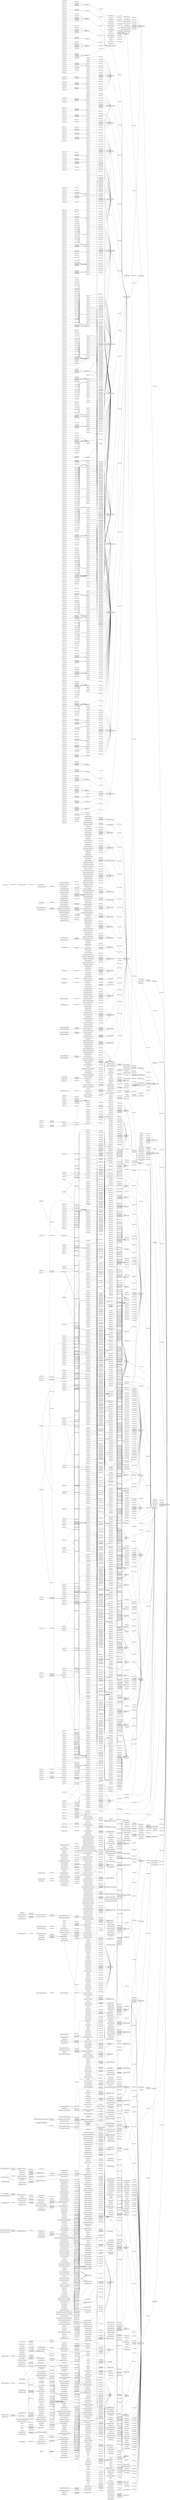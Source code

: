 digraph ar2dtool_diagram { 
rankdir=LR;
size="1000"
node [shape = rectangle, color="black"]; ":Integration" "d3f:Software" ":Incident" ":ManualTaskRun" ":Hash" "d3f:FileHash" "d3f:URL" "d3f:UserAction" "d3f:Identifier" ":MD5" ":MekaThing" ":Task" "d3f:ExecutableBinary" ":IPv6" ":SHA512" "d3f:ConfigurationFile" ":Malware" ":Operation" "d3f:IPAddress" ":Sigma" ":ASN" ":Socket" ":TaskTemplate" ":SHA256" ":Signature" ":Control" ":TaskRunLog" ":IPv4" ":Username" "d3f:UserAccount" "d3f:EventLog" ":MACAddress" "d3f:DigitalEvent" "d3f:File" ":ApplicationUserAccount" ":DetectionRule" "d3f:Record" "d3f:InformationContentEntity" ":Observable" ":SecurityPolicy" ":MachineAction" ":SHA1" ":Connection" ":TaskPattern" ":Verdict" ":EmailSenderString" "d3f:Log" ":DataTemplate" ":Yara" ":Detection" "d3f:Vulnerability" ":Ticket" ":AppUser" "d3f:Organization" "d3f:DomainName" "d3f:Subroutine" ":EmailSubjectString" ":ActionableItem" ":FileName" ":SystemObject" "d3f:UseCaseGoal" ":TaskRun" ":Payload" ":PublicIPAddress" ":Path" ":IOCRule" "d3f:Person" ":AutomatedTaskRun" ":Tenant" ":Function" "d3f:User" ":EmailAddress" "d3f:ApplicationRule" "d3f:Host" ":Report" ":PrivateIPAddress" "d3f:Command" "d3f:T1044" "d3f:InstantMessagingClient" "d3f:T1602.002" "d3f:T1574.005" "d3f:T1071.001" "d3f:Guidance" "d3f:T1036.004" "d3f:T1553" "d3f:CWE-862" "d3f:PassiveCertificateAnalysis" "d3f:CommandAndControlTechnique" "d3f:T1587" "d3f:Reconnaissance" "d3f:LogicalLinkMapping" "d3f:T1015" "d3f:T1074.001" "d3f:RemoteDatabaseQuery" "d3f:Switch" "d3f:StandaloneHoneynet" "d3f:IntegratedHoneynet" "d3f:T1530" "d3f:FirmwareVerification" "d3f:T1205" "d3f:T1195.003" "d3f:T1003.008" "d3f:T1560.003" "d3f:T1600" "d3f:T1566.003" "d3f:T1218.004" "d3f:Latency" "d3f:T1619" "d3f:NISTSP800-53ControlCatalog" "d3f:IntranetRPCNetworkTraffic" "d3f:LegacySystem" "d3f:CreateFile" "d3f:InternetArticleReference" "d3f:T1069.002" "d3f:T1560" "d3f:WebApplicationFirewall" "d3f:T1145" "d3f:EmulatedFileAnalysis" "d3f:StaticAnalysisTool" "d3f:TechniqueReference" "d3f:TrustStore" "d3f:SystemInitProcess" "d3f:Capability" "d3f:InternetNetwork" "d3f:SystemConfigurationDatabaseRecord" "d3f:T1059.006" "d3f:T1546.007" "d3f:StackSegment" "d3f:MemoryBoundaryTracking" "d3f:T1070" "d3f:T1550.002" "d3f:ImageSegment" "d3f:CollaborativeSoftware" "d3f:LocalFilePermissions" "d3f:T1078" "d3f:T1137" "d3f:SystemPasswordDatabase" "d3f:UserSessionInitConfigAnalysis" "d3f:T1028" "d3f:ServiceApplicationProcess" "d3f:T1542.001" "d3f:T1161" "d3f:ActivityDependency" "d3f:OfficeApplicationFile" "d3f:T1574.002" "d3f:T1492" "d3f:T1036.006" "d3f:Volume" "d3f:OutputDevice" "d3f:InboundNetworkTraffic" "d3f:OutboundInternetMailTraffic" "d3f:T1590.004" "d3f:T1546.014" "d3f:T1562.006" "d3f:T1117" "d3f:DeserializationFunction" "d3f:SharedResourceAccessFunction" "d3f:T1565.002" "d3f:OrchestrationWorker" "d3f:IntranetDNSLookup" "d3f:T1187" "d3f:T1592.001" "d3f:CertificateTrustStore" "d3f:T1087.002" "d3f:ApplicationConfiguration" "d3f:OutboundInternetEncryptedWebTraffic" "d3f:T1056.001" "d3f:SharedLibraryFile" "d3f:WirelessAccessPoint" "d3f:T1124" "d3f:GetScreenCapture" "d3f:FileEviction" "d3f:T1504" "d3f:IdentifierReputationAnalysis" "d3f:TaskSchedulerSoftware" "d3f:CAPECThing" "d3f:RadioModem" "d3f:Vendor" "d3f:T1538" "d3f:ActiveLogicalLinkMapping" "d3f:DNSLookup" "d3f:UseCaseStep" "d3f:T1564.001" "d3f:T1498" "d3f:T1110" "d3f:WebApplicationServer" "d3f:T1102.002" "d3f:MobilePhone" "d3f:T1037.003" "d3f:T1053.004" "d3f:T1601.001" "d3f:SystemCallFiltering" "d3f:T1518" "d3f:CredentialAccess" "d3f:T1085" "d3f:InitialAccessTechnique" "d3f:ProcessEviction" "d3f:AdminFeatureClaim" "d3f:T1553.003" "d3f:T1192" "d3f:GetOpenSockets" "d3f:TranslationLookasideBuffer" "d3f:T1056" "d3f:T1499.002" "d3f:T1613" "d3f:T1562.008" "d3f:PointerAuthentication" "d3f:DomainRegistration" "d3f:T1546.008" "d3f:T1006" "d3f:ReverseResolutionDomainDenylisting" "d3f:ResourceDevelopment" "d3f:T1001.003" "d3f:T1099" "d3f:CapabilityFeature" "d3f:T1547.001" "d3f:License" "d3f:T1055.012" "d3f:LaptopComputer" "d3f:CWE-798" "d3f:T1564.007" "d3f:T1134.002" "d3f:AcademicPaperReference" "d3f:T1132.002" "d3f:T1036" "d3f:CloudServiceAuthentication" "d3f:T1211" "d3f:T1042" "d3f:T1556.004" "d3f:ProcessAnalysis" "d3f:ArchiveFile" "d3f:T1568.002" "d3f:DigitalSystem" "d3f:T1590.002" "d3f:UserAccountPermissions" "d3f:T1588.001" "d3f:T1585" "d3f:T1072" "d3f:CWE-276" "d3f:IPCNetworkTraffic" "d3f:KerberosTicketGrantingTicket" "d3f:RPCTrafficAnalysis" "d3f:T1013" "d3f:ExceptionHandlerPointerValidation" "d3f:T1131" "d3f:VirtualMemorySpace" "d3f:OutboundInternetFileTransferTraffic" "d3f:T1022" "d3f:ClientApplication" "d3f:BusinessCommunicationPlatformClient" "d3f:WirelessRouter" "d3f:T1098.005" "d3f:T1522" "d3f:T1548.001" "d3f:CollectorAgent" "d3f:T1203" "d3f:StackFrameCanary" "d3f:T1559.002" "d3f:ServiceBinaryVerification" "d3f:T1218.002" "d3f:T1565" "d3f:T1102" "d3f:InboundTrafficFiltering" "d3f:CWE-306" "d3f:OutboundInternetRPCTraffic" "d3f:T1070.006" "d3f:FileServer" "d3f:T1595.001" "d3f:ScriptExecutionAnalysis" "d3f:T1055.004" "d3f:ExecutableAllowlisting" "d3f:T1647" "d3f:T1021.005" "d3f:InternetArticle" "d3f:T1217" "d3f:SegmentAddressOffsetRandomization" "d3f:HostConfigurationSensor" "d3f:SessionDurationAnalysis" "d3f:FileSystemLink" "d3f:BinarySegment" "d3f:NetworkTrafficFiltering" "d3f:CertificateAnalysis" "d3f:T1598.002" "d3f:T1059.004" "d3f:T1557" "d3f:Contribution" "d3f:BrowserExtension" "d3f:T1546.005" "d3f:NetworkTrafficCommunityDeviation" "d3f:T1543.001" "d3f:T1563.002" "d3f:GetSystemTime" "d3f:SystemConfigurationDatabase" "d3f:SoftwareService" "d3f:UserApplication" "d3f:SystemDependency" "d3f:OutboundInternetWebTraffic" "d3f:T1170" "d3f:WebSessionActivityAnalysis" "d3f:T1178" "d3f:VideoInputDevice" "d3f:AccessControlConfiguration" "d3f:CredentialHardening" "d3f:ChatroomClient" "d3f:T1546.012" "d3f:T1115" "d3f:Clipboard" "d3f:SpecificationReference" "d3f:T1505.004" "d3f:Document" "d3f:RFTransceiver" "d3f:T1547.009" "d3f:T1587.001" "d3f:NTFSJunctionPoint" "d3f:PublicKey" "d3f:T1489" "d3f:T1151" "d3f:SymbolicLink" "d3f:NetworkMapping" "d3f:ExceptionHandler" "d3f:NTFSHardLink" "d3f:T1050" "d3f:SessionCookie" "d3f:T1194" "d3f:SoftwareDeploymentTool" "d3f:T1205.001" "d3f:T1129" "d3f:In-memoryPasswordStore" "d3f:T1213.003" "d3f:FileContentRules" "d3f:AnalyticLatency" "d3f:T1122" "d3f:T1500" "d3f:AuthenticationService" "d3f:ConfigurationDatabaseRecord" "d3f:T1542.005" "d3f:RemoteCommand" "d3f:T1165" "d3f:InputDeviceAnalysis" "d3f:NetworkResource" "d3f:T1568.001" "d3f:T1583.002" "d3f:ClientComputer" "d3f:CodeRepository" "d3f:T1078.003" "d3f:T1600.002" "d3f:Partition" "d3f:Hostname" "d3f:T1053.002" "d3f:Evict" "d3f:OffensiveTactic" "d3f:ReferenceType" "d3f:TertiaryStorage" "d3f:FirmwareEmbeddedMonitoringCode" "d3f:T1535" "d3f:T1553.001" "d3f:T1611" "d3f:T1552.003" "d3f:T1063" "d3f:CWE-400" "d3f:T1571" "d3f:T1097" "d3f:T1491.001" "d3f:DefenseEvasionTechnique" "d3f:CustomArchiveFile" "d3f:SenderMTAReputationAnalysis" "d3f:Multi-factorAuthentication" "d3f:AudioInputDevice" "d3f:DefensiveTactic" "d3f:T1556.002" "d3f:T1608.005" "d3f:T1542" "d3f:CodeAnalyzer" "d3f:T1036.002" "d3f:CWE-611" "d3f:Step" "d3f:ChildProcess" "d3f:T1081" "d3f:Technique" "d3f:OrganizationalActivity" "d3f:OutboundInternetDNSLookupTraffic" "d3f:WebServerApplication" "d3f:T1089" "d3f:MailService" "d3f:T1592" "d3f:MessageTransferAgent" "d3f:T1547.015" "d3f:T1547.013" "d3f:T1090.001" "d3f:NetworkTrafficAnalysisSoftware" "d3f:T1020" "d3f:T1208" "d3f:VolumeBootRecord" "d3f:T1137.005" "d3f:T1195.001" "d3f:Collection" "d3f:PrintServer" "d3f:T1172" "d3f:OperationalRiskAssessment" "d3f:T1003.006" "d3f:T1218.007" "d3f:T1566.001" "d3f:ShadowStack" "d3f:T1585.002" "d3f:T1110.003" "d3f:T1563" "d3f:FastSymbolicLink" "d3f:T1100" "d3f:T1069" "d3f:T1222" "d3f:T1622" "d3f:POSIXSymbolicLink" "d3f:Reference" "d3f:EmailAttachment" "d3f:T1048.003" "d3f:CommandHistoryLogFile" "d3f:T1143" "d3f:SetSystemConfigValue" "d3f:TPMBootIntegrity" "d3f:ProxyServer" "d3f:BootLoader" "d3f:T1483" "d3f:T1215" "d3f:OperatingSystemProcess" "d3f:ScriptApplicationProcess" "d3f:T1555" "d3f:TicketGrantingTicket" "d3f:NTFSLink" "d3f:DialUpModem" "d3f:JobFunctionAccessPatternAnalysis" "d3f:T1598" "d3f:Provider" "d3f:T1135" "d3f:ActiveCertificateAnalysis" "d3f:CloudInstanceMetadata" "d3f:Client-serverPayloadProfiling" "d3f:T1596.005" "d3f:CloudStorage" "d3f:T1591.003" "d3f:AuthorizationLog" "d3f:T1490" "d3f:T1132.001" "d3f:T1569" "d3f:T1106" "d3f:Link" "d3f:NISTControl" "d3f:T1562.004" "d3f:InboundInternetMailTraffic" "d3f:JavaArchive" "d3f:T1505.002" "d3f:T1055.008" "d3f:T1547.007" "d3f:T1216.001" "d3f:T1529" "d3f:T1012" "d3f:T1156" "d3f:RemovableMediaDevice" "d3f:ShadowStackComparisons" "d3f:T1027.006" "d3f:ForwardResolutionIPDenylisting" "d3f:EndpointSensor" "d3f:CWE-502" "d3f:OrchestrationController" "d3f:OutboundInternetEncryptedTraffic" "d3f:T1550.004" "d3f:T1136.002" "d3f:T1127" "d3f:T1502" "d3f:LocalResourceAccess" "d3f:CACertificateFile" "d3f:T1593.002" "d3f:ExecutionTechnique" "d3f:T1163" "d3f:T1584.006" "d3f:T1047" "d3f:GetSystemNetworkConfigValue" "d3f:AuthenticateUser" "d3f:TaskSchedule" "d3f:DomainAccountMonitoring" "d3f:T1586.002" "d3f:Metadata" "d3f:T1119" "d3f:T1037.001" "d3f:GetSystemConfigValue" "d3f:IPCTrafficAnalysis" "d3f:T1083" "d3f:IntranetNetwork" "d3f:SystemConfigurationInitDatabaseRecord" "d3f:ReverseResolutionIPDenylisting" "d3f:T1018" "d3f:ScheduledJobAnalysis" "d3f:T1497.003" "d3f:T1202" "d3f:ApplicationConfigurationHardening" "d3f:T1090.003" "d3f:GuidelineReference" "d3f:SoftwareLibrary" "d3f:PasswordFile" "d3f:T1190" "d3f:CertificatePinning" "d3f:NetworkPrinter" "d3f:EmailRule" "d3f:T1054" "d3f:WideAreaNetwork" "d3f:T1198" "d3f:NetworkSession" "d3f:T1004" "d3f:CreateSocket" "d3f:T1546.011" "d3f:T1001.001" "d3f:HardLink" "d3f:DecoyArtifact" "d3f:CredentialRevoking" "d3f:T1055.015" "d3f:ApplicationLayerLink" "d3f:AuthorizationService" "d3f:DriverLoadIntegrityChecking" "d3f:T1071.004" "d3f:T1574.008" "d3f:T1547" "d3f:T1558.002" "d3f:T1558.004" "d3f:PrivilegeEscalation" "d3f:Monitoring" "d3f:AccessToken" "d3f:EndpointHealthBeacon" "d3f:T1184" "d3f:T1114.003" "d3f:T1075" "d3f:GetRunningProcesses" "d3f:PeripheralFirmware" "d3f:T1583" "d3f:CCIControl" "d3f:Enclave" "d3f:ForwardResolutionDomainDenylisting" "d3f:FingerPrintScannerInputDevice" "d3f:T1547.011" "d3f:DefaultUserAccount" "d3f:DecoySessionToken" "d3f:DNSAllowlisting" "d3f:T1098.003" "d3f:DecoyPublicRelease" "d3f:T1137.003" "d3f:ThreadStartFunction" "d3f:T1553.005" "d3f:Open-sourceDeveloper" "d3f:CredentialEviction" "d3f:ContainerImage" "d3f:ContainerProcess" "d3f:T1003.004" "d3f:T1555.004" "d3f:T1105" "d3f:CWE-476" "d3f:SystemFirmware" "d3f:T1609" "d3f:T1078.002" "d3f:RAM" "d3f:T1070.004" "d3f:T1067" "d3f:DNSDenylisting" "d3f:T1093" "d3f:Hardware-basedProcessIsolation" "d3f:OperatingSystemExecutableFile" "d3f:T1055.002" "d3f:T1141" "d3f:T1021.003" "d3f:ImportLibraryFunction" "d3f:NetworkVulnerabilityAssessment" "d3f:BarcodeScannerInputDevice" "d3f:T1038" "d3f:HardwareDevice" "d3f:ServiceDependencyMapping" "d3f:T1543.004" "d3f:T1059.002" "d3f:T1546.003" "d3f:T1574.012" "d3f:PatentReference" "d3f:EmailRemoval" "d3f:SystemDependencyMapping" "d3f:UnixLink" "d3f:SystemConfigurationPermissions" "d3f:CWE-89" "d3f:T1121" "d3f:Activity" "d3f:T1056.004" "d3f:T1596" "d3f:SoftwareProduct" "d3f:OperatingSystemLogFile" "d3f:T1495" "d3f:OpenFile" "d3f:T1176" "d3f:T1564.004" "d3f:ResourceAccess" "d3f:DatabaseServer" "d3f:T1567" "d3f:T1597.002" "d3f:D3FENDUseCaseThing" "d3f:Article" "d3f:Storage" "d3f:CWE-918" "d3f:T1218.011" "d3f:ApplicationInstaller" "d3f:T1218.013" "d3f:T1562.002" "d3f:CredentialTransmissionScoping" "d3f:T1113" "d3f:T1595.003" "d3f:AuthenticationEventThresholding" "d3f:T1569.002" "d3f:HomoglyphDetection" "d3f:T1053.007" "d3f:SystemMapping" "d3f:T1147" "d3f:RemoteResource" "d3f:T1527" "d3f:SharedComputer" "d3f:IndirectBranchCallAnalysis" "d3f:MailNetworkTraffic" "d3f:T1487" "d3f:T1003.001" "d3f:SystemUtilizationRecord" "d3f:OperatingSystemFile" "d3f:NetworkTrafficAnalysis" "d3f:RDPSession" "d3f:T1573.001" "d3f:OperatingSystemSharedLibraryFile" "d3f:T1204.003" "d3f:OrchestrationServer" "d3f:One-timePassword" "d3f:ComputingServer" "d3f:First-stageBootLoader" "d3f:DecoyEnvironment" "d3f:Patent" "d3f:SystemSoftware" "d3f:Execution" "d3f:CopyToken" "d3f:SystemServiceSoftware" "d3f:UserManual" "d3f:DecoyNetworkResource" "d3f:MessageAnalysis" "d3f:DNSServer" "d3f:WriteFile" "d3f:T1134.005" "d3f:DefensiveTechnique" "d3f:T1214" "d3f:T1045" "d3f:ArtifactServer" "d3f:FileSystem" "d3f:VPNServer" "d3f:T1088" "d3f:T1498.001" "d3f:T1557.003" "d3f:ATTACKThing" "d3f:T1588.004" "d3f:T1588" "d3f:Agent" "d3f:T1514" "d3f:T1222.001" "d3f:T1587.003" "d3f:T1016" "d3f:CWE-787" "d3f:T1074.002" "d3f:T1497.001" "d3f:T1200" "d3f:ActivePhysicalLinkMapping" "d3f:T1548.004" "d3f:ProcessorRegister" "d3f:T1059" "d3f:AcademicArticle" "d3f:T1567.001" "d3f:T1592.003" "d3f:Service" "d3f:OperatingSystem" "d3f:T1552.006" "d3f:T1574" "d3f:MouseInputDevice" "d3f:Artifact" "d3f:ReconnaissanceTechnique" "d3f:T1002" "d3f:PasswordManager" "d3f:DataLinkLink" "d3f:T1095" "d3f:T1020.001" "d3f:ConnectionAttemptAnalysis" "d3f:OutboundTrafficFiltering" "d3f:T1071.002" "d3f:T1574.006" "d3f:T1032" "d3f:T1608.003" "d3f:EncryptedCredential" "d3f:Thread" "d3f:AuthenticationCacheInvalidation" "d3f:CredentialCompromiseScopeAnalysis" "d3f:FileAccessPatternAnalysis" "d3f:DecoyObject" "d3f:T1059.007" "d3f:KernelProcessTable" "d3f:PacketLog" "d3f:T1589.003" "d3f:MemoryAddress" "d3f:T1550.003" "d3f:ControlCatalog" "d3f:ServiceApplication" "d3f:T1590" "d3f:LogMessageFunction" "d3f:Pointer" "d3f:ResourceDevelopmentTechnique" "d3f:T1525" "d3f:DNSRecord" "d3f:Password" "d3f:T1206" "d3f:T1561.001" "d3f:WindowsShortcutFile" "d3f:T1098.001" "d3f:SoftwareInventory" "d3f:IntegrationTestExecutionTool" "d3f:PhysicalLink" "d3f:T1218.005" "d3f:PlatformHardening" "d3f:T1110.001" "d3f:T1069.003" "d3f:T1561" "d3f:MessageEncryption" "d3f:T1220" "d3f:GroupPolicy" "d3f:T1620" "d3f:T1546.015" "d3f:System" "d3f:T1048.001" "d3f:WebFileResource" "d3f:T1484.001" "d3f:T1021.001" "d3f:StackComponent" "d3f:Deceive" "d3f:T1565.003" "d3f:SystemFirmwareVerification" "d3f:MacOSKeychain" "d3f:HTMLFile" "d3f:LocalAccountMonitoring" "d3f:UserStartupScriptFile" "d3f:T1180" "d3f:T1071" "d3f:DomainUserAccount" "d3f:T1578.003" "d3f:T1546.001" "d3f:DataDependency" "d3f:FirmwareBehaviorAnalysis" "d3f:T1188" "d3f:UserInitConfigurationFile" "d3f:DynamicAnalysisTool" "d3f:ProcessSuspension" "d3f:T1079" "d3f:T1197" "d3f:DataInventory" "d3f:UseCasePrerequisite" "d3f:T1090" "d3f:T1056.002" "d3f:T1138" "d3f:AdminFeatureAssessment" "d3f:PowerShellProfileScript" "d3f:ParentProcess" "d3f:FileTransferNetworkTraffic" "d3f:SoftwarePackage" "d3f:OutboundInternetEncryptedRemoteTerminalTraffic" "d3f:T1596.003" "d3f:T1493" "d3f:T1036.007" "d3f:T1591.001" "d3f:T1168" "d3f:StackFrame" "d3f:T1174" "d3f:AssetVulnerabilityEnumeration" "d3f:BroadcastDomainIsolation" "d3f:T1109" "d3f:T1583.005" "d3f:EncryptedPassword" "d3f:Kernel" "d3f:T1562.007" "d3f:OfficeApplication" "d3f:FileSystemMetadata" "d3f:SoftwarePatch" "d3f:MemoryPool" "d3f:T1111" "d3f:CWE-94" "d3f:T1053.005" "d3f:OperatingSystemPackagingTool" "d3f:T1547.005" "d3f:T1519" "d3f:T1010" "d3f:UserManualReference" "d3f:T1154" "d3f:ContainerBuildTool" "d3f:IPPhone" "d3f:T1027.004" "d3f:CommandLineInterface" "d3f:T1485" "d3f:OperationsCenterComputer" "d3f:SourceCode" "d3f:Model" "d3f:T1553.004" "d3f:T1087.003" "d3f:T1614" "d3f:Policy" "d3f:T1499.003" "d3f:T1125" "d3f:T1204.001" "d3f:T1505" "d3f:ProcessorComponent" "d3f:AuthenticationFunction" "d3f:StringFormatFunction" "d3f:T1499" "d3f:MemoryManagementUnit" "d3f:T1584.004" "d3f:Appliance" "d3f:Procedure" "d3f:T1564.008" "d3f:T1556.005" "d3f:T1102.003" "d3f:DecoyPersona" "d3f:T1037.004" "d3f:Host-basedFirewall" "d3f:UserGeolocationLogonPatternAnalysis" "d3f:T1590.003" "d3f:RemoteProcedureCall" "d3f:T1086" "d3f:T1557.001" "d3f:Product" "d3f:T1588.002" "d3f:HeapSegment" "d3f:OperatingSystemConfigurationComponent" "d3f:T1023" "d3f:IntrusionDetectionSystem" "d3f:OutboundNetworkTraffic" "d3f:T1531" "d3f:SourceCodeAnalyzerTool" "d3f:T1548.002" "d3f:SystemCall" "d3f:T1057" "d3f:T1562.009" "d3f:T1546.009" "d3f:T1601" "d3f:ProcessStartFunction" "d3f:T1595.002" "d3f:JavaScriptBlob" "d3f:Page" "d3f:T1547.002" "d3f:MemoryFreeFunction" "d3f:TaskSchedulerProcess" "d3f:CommandHistoryLog" "d3f:SystemInitConfigAnalysis" "d3f:T1055.013" "d3f:D3FENDThing" "d3f:Pipe" "d3f:T1568.003" "d3f:T1030" "d3f:T1608.001" "d3f:T1218" "d3f:T1049" "d3f:SystemFirewallConfiguration" "d3f:T1552" "d3f:BlockDevice" "d3f:T1182" "d3f:MathematicalFunction" "d3f:T1598.003" "d3f:PasswordStore" "d3f:T1114.001" "d3f:UnitTestExecutionTool" "d3f:T1073" "d3f:T1589.001" "d3f:URLAnalysis" "d3f:TraceProcess" "d3f:T1132" "d3f:ProprietaryLicense" "d3f:ServiceDependency" "d3f:SecondaryStorage" "d3f:CommonAttackPattern" "d3f:FeatureAssessment" "d3f:StoredProcedure" "d3f:T1029" "d3f:T1204" "d3f:T1137.001" "d3f:T1542.002" "d3f:ObjectFile" "d3f:T1559.003" "d3f:AccessControlList" "d3f:T1003.002" "d3f:T1218.003" "d3f:T1103" "d3f:T1069.001" "d3f:T1578" "d3f:ReverseProxyServer" "d3f:IntranetAdministrativeNetworkTraffic" "d3f:CWE-125" "d3f:T1065" "d3f:T1590.005" "d3f:NetworkLink" "d3f:DefenseEvasion" "d3f:InboundInternetDNSResponseTraffic" "d3f:Authentication" "d3f:CWE-416" "d3f:ApplicationInventorySensor" "d3f:OperationalActivityMapping" "d3f:DynamicAnalysis" "d3f:ProcessSegment" "d3f:T1558" "d3f:Firewall" "d3f:PhysicalObject" "d3f:T1543.002" "d3f:T1574.010" "d3f:T1578.001" "d3f:CWE-78" "d3f:DatabaseQueryStringAnalysis" "d3f:VersionControlTool" "d3f:ZeroClientComputer" "d3f:T1195" "d3f:Process" "d3f:KernelModule" "d3f:T1594" "d3f:IntrusionPreventionSystem" "d3f:T1596.001" "d3f:T1539" "d3f:T1036.005" "d3f:T1166" "d3f:T1218.009" "d3f:T1564.002" "d3f:PeripheralHubFirmware" "d3f:T1583.003" "d3f:UnixHardLink" "d3f:T1116" "d3f:IPReputationAnalysis" "d3f:T1587.002" "d3f:T1580" "d3f:NetworkProtocolAnalyzer" "d3f:T1547.003" "d3f:UserBehaviorAnalysis" "d3f:InternetDNSLookup" "d3f:T1152" "d3f:Detect" "d3f:T1027.002" "d3f:Email" "d3f:T1016.001" "d3f:T1606.001" "d3f:VirtualizationSoftware" "d3f:KeyboardInputDevice" "d3f:T1087.001" "d3f:DatabaseFile" "d3f:OutboundInternetNetworkTraffic" "d3f:T1123" "d3f:T1501" "d3f:T1007" "d3f:HierarchicalDomainDenylisting" "d3f:NetworkFileShareResource" "d3f:T1497" "d3f:T1584.002" "d3f:T1134.003" "d3f:T1212" "d3f:UserStartupDirectory" "d3f:RawMemoryAccessFunction" "d3f:T1602.001" "d3f:T1102.001" "d3f:SuspendProcess" "d3f:FilePathOpenFunction" "d3f:T1586" "d3f:T1014" "d3f:T1158" "d3f:CWE-22" "d3f:PersonalComputer" "d3f:T1547.014" "d3f:T1536" "d3f:T1555.001" "d3f:DisplayAdapter" "d3f:FileCarving" "d3f:T1137.006" "d3f:UserInputFunction" "d3f:T1195.002" "d3f:T1606" "d3f:LocalUserAccount" "d3f:T1173" "d3f:T1560.002" "d3f:T1552.004" "d3f:T1070.001" "d3f:T1566.002" "d3f:T1572" "d3f:DisplayDeviceDriver" "d3f:ProcessTermination" "d3f:AdministrativeNetworkTraffic" "d3f:T1491.002" "d3f:RFReceiver" "d3f:T1055.005" "d3f:T1055.011" "d3f:T1144" "d3f:Certificate-basedAuthentication" "d3f:T1035" "d3f:T1021.006" "d3f:T1574.004" "d3f:T1543" "d3f:OpenSourceLicense" "d3f:Database" "d3f:T1036.003" "d3f:PhysicalAddress" "d3f:AdministrativeNetworkActivityAnalysis" "d3f:T1082" "d3f:T1059.005" "d3f:InternetFileTransferTraffic" "d3f:AsymmetricKey" "d3f:FileHashReputationAnalysis" "d3f:T1546.006" "d3f:T1552.001" "d3f:RFNode" "d3f:T1550.001" "d3f:InterprocessCommunication" "d3f:PythonScriptFile" "d3f:T1130" "d3f:T1588.006" "d3f:UtilitySoftware" "d3f:T1599" "d3f:DNSNetworkTraffic" "d3f:Weakness" "d3f:T1027" "d3f:Processor" "d3f:DeveloperApplication" "d3f:T1003.007" "d3f:KioskComputer" "d3f:T1160" "d3f:ApplicationConfigurationDatabase" "d3f:T1574.001" "d3f:T1110.004" "d3f:T1179" "d3f:T1101" "d3f:T1610" "d3f:T1546.013" "d3f:ConsoleOutputFunction" "d3f:MemoryWord" "d3f:DataArtifactServer" "d3f:Authorization" "d3f:NTFSSymbolicLink" "d3f:LocalAreaNetwork" "d3f:T1484" "d3f:T1565.001" "d3f:CWE-190" "d3f:T1556" "d3f:T1186" "d3f:ApplicationConfigurationFile" "d3f:T1077" "d3f:T1136.003" "d3f:MemoryExtent" "d3f:T1136" "d3f:ProcessLineageAnalysis" "d3f:UseCaseProcedure" "d3f:HardDiskFirmware" "d3f:SourceCodeReference" "d3f:Harden" "d3f:DeadCodeElimination" "d3f:T1491" "d3f:T1107" "d3f:PlatformMonitoring" "d3f:UserInitScript" "d3f:Router" "d3f:DigitalObject" "d3f:T1078.004" "d3f:Statement" "d3f:OpticalModem" "d3f:T1547.008" "d3f:T1053.003" "d3f:SoftwarePackagingTool" "d3f:SymmetricKey" "d3f:TransferAgentAuthentication" "d3f:ProcessSegmentExecutionPrevention" "d3f:UserBehavior" "d3f:T1090.004" "d3f:T1553.002" "d3f:LogonUser" "d3f:Session" "d3f:T1560.001" "d3f:T1191" "d3f:Server" "d3f:T1052.001" "d3f:NetworkFlowSensor" "d3f:T1499.001" "d3f:T1612" "d3f:T1199" "d3f:T1503" "d3f:AuthenticationServer" "d3f:T1005" "d3f:NewsArticle" "d3f:T1001.002" "d3f:Proposition" "d3f:TabletComputer" "d3f:T1098" "d3f:CloudServiceSensor" "d3f:NetworkDirectoryResource" "d3f:WebAuthentication" "d3f:T1048" "d3f:BootSector" "d3f:T1574.009" "d3f:T1564.006" "d3f:GraphicsProcessingUnit" "d3f:MessageHardening" "d3f:T1134.001" "d3f:FileRemoval" "d3f:T1548" "d3f:T1210" "d3f:RFTransmitter" "d3f:T1041" "d3f:T1558.003" "d3f:T1556.003" "d3f:ExternalKnowledgeBase" "d3f:DocumentFile" "d3f:T1037.002" "d3f:IntranetWebNetworkTraffic" "d3f:T1590.001" "d3f:CWE-77" "d3f:CentralProcessingUnit" "d3f:LogicalLink" "d3f:CredentialAccessTechnique" "d3f:ApplicationConfigurationDatabaseRecord" "d3f:T1084" "d3f:TargetAudience" "d3f:SoftwareUpdate" "d3f:D3FENDCatalogThing" "d3f:NetworkInitScriptFileResource" "d3f:T1019" "d3f:NetworkResourceAccess" "d3f:DefensiveTechniqueAssessment" "d3f:OperatingSystemConfiguration" "d3f:T1584" "d3f:ImageDataSegment" "d3f:T1593" "d3f:Resource" "d3f:CWE-20" "d3f:OperatingSystemConfigurationFile" "d3f:T1534" "d3f:T1021" "d3f:T1209" "d3f:T1098.004" "d3f:URLReputationAnalysis" "d3f:T1055" "d3f:OperatingSystemMonitoring" "d3f:T1218.008" "d3f:WebScriptFile" "d3f:T1552.002" "d3f:T1564" "d3f:T1570" "d3f:T1223" "d3f:ConnectedHoneynet" "d3f:T1601.002" "d3f:WindowsRegistryKey" "d3f:NetworkIsolation" "d3f:DiscoveryTechnique" "d3f:T1055.003" "d3f:Catalog" "d3f:T1021.004" "d3f:T1036.001" "d3f:T1216" "d3f:CreateProcess" "d3f:T1550" "d3f:Browser" "d3f:T1185" "d3f:DataExchangeMapping" "d3f:CollectionTechnique" "d3f:Credential" "d3f:T1598.001" "d3f:T1059.003" "d3f:SoftwareLibraryFile" "d3f:ContainerOrchestrationSoftware" "d3f:T1546.004" "d3f:T1563.001" "d3f:CommandAndControl" "d3f:Isolate" "d3f:PointerDereferencingFunction" "d3f:PageFrame" "d3f:NetworkNode" "d3f:ProcessSpawnAnalysis" "d3f:Sensor" "d3f:CWE-434" "d3f:DecoyFile" "d3f:ConnectSocket" "d3f:T1591.004" "d3f:T1003.005" "d3f:T1559.001" "d3f:IdentifierAnalysis" "d3f:T1555.005" "d3f:T1060" "d3f:Assessment" "d3f:Firmware" "d3f:T1496" "d3f:PhysicalLocation" "d3f:T1218.001" "d3f:PolicyReference" "d3f:T1177" "d3f:T1070.005" "d3f:T1068" "d3f:KerberosTicketGrantingServiceTicket" "d3f:HardwareDriver" "d3f:T1480.001" "d3f:Discovery" "d3f:T1505.003" "d3f:T1027.001" "d3f:T1055.009" "d3f:ContainerRuntime" "d3f:HardwareComponentInventory" "d3f:MemoryAddressSpace" "d3f:T1148" "d3f:LoginSession" "d3f:T1482" "d3f:VirtualAddress" "d3f:T1039" "d3f:ConfigurationManagementDatabase" "d3f:T1157" "d3f:WebServer" "d3f:InternetNetworkTraffic" "d3f:ShortcutFile" "d3f:T1574.013" "d3f:FileSection" "d3f:LocalAreaNetworkTraffic" "d3f:Impact" "d3f:T1193" "d3f:T1573.002" "d3f:T1128" "d3f:T1134" "d3f:SerializationFunction" "d3f:ExecutableScript" "d3f:PassivePhysicalLinkMapping" "d3f:ThinClientComputer" "d3f:IdentifierActivityAnalysis" "d3f:T1584.001" "d3f:InitScript" "d3f:T1127.001" "d3f:T1542.004" "d3f:T1564.005" "d3f:T1164" "d3f:PasswordDatabase" "d3f:DigitalArtifact" "d3f:NetworkNodeInventory" "d3f:CapabilityAssessment" "d3f:T1583.001" "d3f:T1218.012" "d3f:T1218.014" "d3f:T1562.003" "d3f:T1114" "d3f:T1600.001" "d3f:DisplayServer" "d3f:T1614.001" "d3f:T1053.001" "d3f:GraphicsCardFirmware" "d3f:CompositeTechnique" "d3f:T1488" "d3f:T1150" "d3f:ImpactTechnique" "d3f:RFShielding" "d3f:RemoteAuthenticationService" "d3f:SavedInstructionPointer" "d3f:CloudUserAccount" "d3f:MultimediaDocumentFile" "d3f:GlobalUserAccount" "d3f:AssetInventory" "d3f:PhysicalLinkMapping" "d3f:T1213.002" "d3f:T1059.001" "d3f:ExecutionIsolation" "d3f:Compiler" "d3f:IntranetMulticastNetworkTraffic" "d3f:AccountLocking" "d3f:Microcode" "d3f:BiometricAuthentication" "d3f:T1593.001" "d3f:T1096" "d3f:PythonPackage" "d3f:ImpersonateUser" "d3f:GraphicalUserInterface" "d3f:PrimaryStorage" "d3f:T1046" "d3f:DNSTrafficAnalysis" "d3f:RelayPatternAnalysis" "d3f:SystemFileAnalysis" "d3f:UserToUserMessage" "d3f:ROM" "d3f:T1556.001" "d3f:RemoteTerminalSession" "d3f:T1586.001" "d3f:SystemStartupDirectory" "d3f:PerHostDownload-UploadRatioAnalysis" "d3f:T1518.001" "d3f:T1589" "d3f:ExternalContentInclusionFunction" "d3f:T1588.005" "d3f:AccessModeling" "d3f:T1076" "d3f:T1222.002" "d3f:T1587.004" "d3f:T1017" "d3f:T1497.002" "d3f:T1591" "d3f:NetworkTrafficPolicyMapping" "d3f:T1547.012" "d3f:T1567.002" "d3f:T1207" "d3f:ProcessTree" "d3f:PersistenceTechnique" "d3f:T1592.004" "d3f:PartitionTable" "d3f:T1137.004" "d3f:WebResourceAccess" "d3f:T1553.006" "d3f:IntranetNetworkTraffic" "d3f:T1053" "d3f:T1171" "d3f:InputDevice" "d3f:DiskEncryption" "d3f:Alias" "d3f:AdministrativeFeature" "d3f:T1585.001" "d3f:T1562.010" "d3f:T1562" "d3f:Network" "d3f:T1599.001" "d3f:T1221" "d3f:T1621" "d3f:T1009" "d3f:CWE-287" "d3f:SystemInitConfiguration" "d3f:ExecutableFile" "d3f:DatabaseQuery" "d3f:T1142" "d3f:T1033" "d3f:StartupDirectory" "d3f:DesktopComputer" "d3f:T1608.004" "d3f:T1059.008" "d3f:NetworkService" "d3f:T1080" "d3f:Kernel-basedProcessIsolation" "d3f:CryptographicKey" "d3f:PrivateKey" "d3f:NetworkSensor" "d3f:ExternalControl" "d3f:T1561.002" "d3f:T1597" "d3f:NetworkPackets" "d3f:DefensiveTechniqueClaim" "d3f:IntranetFileTransferTraffic" "d3f:T1025" "d3f:AuthorizationEventThresholding" "d3f:UserInterface" "d3f:MemoryProtectionUnit" "d3f:T1555.003" "d3f:ConfigurationDatabase" "d3f:MemoryManagementUnitComponent" "d3f:T1591.002" "d3f:CWE-362" "d3f:T1110.002" "d3f:ByteSequenceEmulation" "d3f:HomoglyphDenylisting" "d3f:T1608" "d3f:CopyMemoryFunction" "d3f:T1070.003" "d3f:InputFunction" "d3f:T1568" "d3f:ReadFile" "d3f:OrganizationMapping" "d3f:SystemVulnerabilityAssessment" "d3f:T1048.002" "d3f:T1505.001" "d3f:ForwardProxyServer" "d3f:InboundInternetNetworkTraffic" "d3f:T1484.002" "d3f:MessageAuthentication" "d3f:KerberosTicket" "d3f:RemoteTerminalSessionDetection" "d3f:T1528" "d3f:DomainNameReputationAnalysis" "d3f:T1155" "d3f:T1181" "d3f:MoveFile" "d3f:T1554" "d3f:LateralMovement" "d3f:ResourceAccessPatternAnalysis" "d3f:T1578.004" "d3f:T1189" "d3f:T1087.004" "d3f:T1091" "d3f:T1056.003" "d3f:FileSystemSensor" "d3f:T1136.001" "d3f:BuildTool" "d3f:ImageCodeSegment" "d3f:T1126" "d3f:MemoryAllocationFunction" "d3f:RemoteSession" "d3f:D3FENDUseCase" "d3f:T1596.004" "d3f:AnalysisOfAlternatives" "d3f:MailServer" "d3f:T1169" "d3f:T1040" "d3f:T1583.006" "d3f:T1162" "d3f:CreateThread" "d3f:IntranetIPCNetworkTraffic" "d3f:NetworkCardFirmware" "d3f:T1597.001" "d3f:FileAnalysis" "d3f:FileHashing" "d3f:T1218.010" "d3f:WindowsRegistry" "d3f:T1112" "d3f:Platform" "d3f:T1053.006" "d3f:FileShareService" "d3f:T1547.006" "d3f:T1498.002" "d3f:T1011" "d3f:ApplicationProcess" "d3f:T1027.005" "d3f:SenderReputationAnalysis" "d3f:T1486" "d3f:Persistence" "d3f:T1201" "d3f:Specification" "d3f:T1090.002" "d3f:MemoryBlock" "d3f:EvalFunction" "d3f:AuthenticationLog" "d3f:TransportLink" "d3f:PassiveLogicalLinkMapping" "d3f:T1499.004" "d3f:T1615" "d3f:PortfolioAssessment" "d3f:T1204.002" "d3f:T1552.007" "d3f:CompilerConfigurationFile" "d3f:NetworkFileResource" "d3f:T1011.001" "d3f:T1003" "d3f:FileEncryption" "d3f:HumanInputDeviceFirmware" "d3f:PeripheralFirmwareVerification" "d3f:UserProcess" "d3f:T1584.005" "d3f:T1055.014" "d3f:AllocateMemory" "d3f:T1564.009" "d3f:CredentialManagementSystem" "d3f:Application" "d3f:T1071.003" "d3f:ControlCorrelationIdentifierCatalog" "d3f:T1574.007" "d3f:T1546" "d3f:T1558.001" "d3f:BootRecord" "d3f:GetOpenWindows" "d3f:T1118" "d3f:T1588.003" "d3f:T1074" "d3f:CallStack" "d3f:T1133" "d3f:T1024" "d3f:MandatoryAccessControl" "d3f:LocalResource" "d3f:Exfiltration" "d3f:T1547.010" "d3f:T1548.003" "d3f:EvictionLatency" "d3f:T1098.002" "d3f:LocalAuthenticationService" "d3f:T1592.002" "d3f:BookReference" "d3f:T1137.002" "d3f:T1602" "d3f:OffensiveTechnique" "d3f:ProcessDataSegment" "d3f:ResourceFork" "d3f:T1104" "d3f:CacheMemory" "d3f:T1546.010" "d3f:LateralMovementTechnique" "d3f:T1092" "d3f:Certificate" "d3f:ConfigurationInventory" "d3f:PrivilegeEscalationTechnique" "d3f:ApplicationProcessConfiguration" "d3f:T1055.001" "d3f:IOPortRestriction" "d3f:ImageScannerInputDevice" "d3f:UserDataTransferAnalysis" "d3f:T1140" "d3f:BootloaderAuthentication" "d3f:T1031" "d3f:TestExecutionTool" "d3f:T1021.002" "d3f:JournalArticle" "d3f:CapabilityFeatureClaim" "d3f:T1219" "d3f:T1608.002" "d3f:Blob" "d3f:ShimDatabase" "d3f:T1183" "d3f:T1114.002" "d3f:DirectoryService" "d3f:Shim" "d3f:T1559" "d3f:T1589.002" "d3f:T1543.003" "d3f:T1546.002" "d3f:T1213.001" "d3f:CWE-79" "d3f:DecoyUserCredential" "d3f:T1120" "d3f:T1139" "d3f:LocalAuthorizationService" "d3f:SlowSymbolicLink" "d3f:T1595" "d3f:ATTACKMitigation" "d3f:T1542.003" "d3f:RemoteAuthorizationService" "d3f:MediaServer" "d3f:SystemInitScript" "d3f:ProtocolMetadataAnomalyDetection" "d3f:T1003.003" "d3f:T1494" "d3f:StackFrameCanaryValidation" "d3f:T1078.001" "d3f:BinaryLargeObject" "d3f:T1590.006" "d3f:T1066" "d3f:CertificateFile" "d3f:ApplicationLayerFirewall" "d3f:PrivilegedUserAccount" "d3f:RPCNetworkTraffic" "d3f:InboundSessionVolumeAnalysis" "d3f:ProductDeveloper" "d3f:T1566" "d3f:ProcessEnvironmentVariable" "d3f:SystemDaemonMonitoring" "d3f:Directory" "d3f:T1569.001" "d3f:Second-stageBootLoader" "d3f:T1146" "d3f:CWE-119" "d3f:T1480" "d3f:T1037" "d3f:T1526" "d3f:UserLogonInitResource" "d3f:T1574.011" "d3f:T1578.002" "d3f:CloudConfiguration" "d3f:Modem" "d3f:KernelAPISensor" "d3f:T1052" "d3f:ProcessCodeSegment" "d3f:T1196" "d3f:PageTable" "d3f:ApplicationHardening" "d3f:SecurityToken" "d3f:SystemConfigurationInitResource" "d3f:T1506" "d3f:CAPEC-663" "d3f:LogFile" "d3f:CapabilityImplementation" "d3f:T1596.002" "d3f:WebNetworkTraffic" "d3f:NetworkTraffic" "d3f:T1167" "d3f:EmbeddedComputer" "d3f:ConfigurationResource" "d3f:T1564.003" "d3f:ProcessCodeSegmentVerification" "d3f:T1583.004" "d3f:TerminateProcess" "d3f:SSHSession" "d3f:T1562.001" "d3f:ServiceProvider" "d3f:FileCreationAnalysis" "d3f:T1037.005" "d3f:FirmwareSensor" "d3f:EncryptedTunnels" "d3f:CloudServiceAuthorization" "d3f:T1547.004" "d3f:SystemConfigSystemCall" "d3f:PropertyListFile" "d3f:T1087" "d3f:T1505.005" "d3f:T1557.002" "d3f:SystemTimeApplication" "d3f:T1027.003" "d3f:T1159" "d3f:T1537" "d3f:NetworkFlow" "d3f:T1606.002" "d3f:ExfiltrationTechnique" "d3f:ProcessImage" "d3f:CWE-352" "d3f:Dependency" "d3f:T1564.010" "d3f:T1555.002" "d3f:ProcessSelf-ModificationDetection" "d3f:T1058" "d3f:ApplicationShim" "d3f:OperationalDependencyMapping" "d3f:T1552.005" "d3f:PhysicalArtifact" "d3f:T1070.002" "d3f:AddressSpace" "d3f:StrongPasswordPolicy" "d3f:ConferencePaper" "d3f:T1008" "d3f:T1573" "d3f:DomainTrustPolicy" "d3f:SystemCallAnalysis" "d3f:T1001" "d3f:FlashMemory" "d3f:T1094" "d3f:InitialAccess" "d3f:ExecutableDenylisting" "d3f:SoftwareArtifactServer" "d3f:T1584.003" "d3f:T1134.004" "d3f:T1213" "d3f:FreeMemory" "d3f:CWE-1062" "d3f:CWE-90" "d3f:EmailFiltering" "d3f:DBSCAN" "d3f:CWE-194" "d3f:CWE-1335" "d3f:CWE-98" "d3f:CWE-1007" "d3f:CWE-396" "d3f:CWE-1297" "d3f:RegressionAnalysis" "d3f:Stacking" "d3f:CWE-51" "d3f:CWE-550" "d3f:CWE-1321" "d3f:CWE-1068" "d3f:CWE-300" "d3f:CWE-453" "d3f:CWE-382" "d3f:CWE-563" "d3f:CWE-370" "d3f:CWE-665" "d3f:CWE-29" "d3f:CWE-408" "d3f:CWE-1070" "d3f:CWE-1289" "d3f:CWE-273" "d3f:Actor-Critic" "d3f:K-FoldCross-Validation" "d3f:CWE-556" "d3f:CWE-228" "d3f:CWE-231" "d3f:Relational-basedTransferLearning" "d3f:CWE-771" "d3f:CWE-1119" "d3f:CWE-514" "d3f:CWE-113" "d3f:LogicalRules" "d3f:CWE-674" "d3f:CWE-784" "d3f:CWE-591" "d3f:CWE-334" "d3f:CWE-1274" "d3f:CWE-1105" "d3f:CWE-500" "d3f:CWE-494" "d3f:CWE-237" "d3f:CWE-763" "d3f:CWE-777" "d3f:CWE-291" "d3f:CWE-166" "d3f:CWE-347" "d3f:PatternMatching" "d3f:CWE-449" "d3f:Generation" "d3f:CWE-1326" "d3f:CWE-827" "d3f:CWE-84" "d3f:WindowsNtReadFile" "d3f:CWE-583" "d3f:MeanAbsoluteDeviation" "d3f:CWE-402" "d3f:CWE-597" "d3f:CWE-910" "d3f:CWE-159" "d3f:RestoreUserAccountAccess" "d3f:CWE-1283" "d3f:CWE-269" "d3f:CWE-1393" "d3f:LinuxPtraceArgumentPTRACEINTERRUPT" "d3f:CWE-506" "d3f:LinuxOpenAtArgumentO_RDONLY-O_WRONLY-O_RDWR" "d3f:CWE-708" "d3f:CWE-222" "d3f:CWE-1123" "d3f:CWE-1386" "d3f:CWE-326" "d3f:K-NearestNeighbors" "d3f:CWE-375" "d3f:CWE-1311" "d3f:CWE-118" "d3f:CWE-184" "d3f:CWE-1058" "d3f:CWE-15" "d3f:CWE-48" "d3f:CWE-278" "d3f:CWE-547" "d3f:CWE-623" "d3f:KendallsRankCorrelationCoefficient" "d3f:CWE-939" "d3f:LinuxExecve" "d3f:ArtificialNeuralNetClassification" "d3f:CWE-1164" "d3f:CWE-104" "d3f:CWE-1044" "d3f:CWE-602" "d3f:OSAPICreateSocket" "d3f:DHCPServer" "d3f:StandardDeviation" "d3f:CWE-367" "d3f:CWE-1330" "d3f:DeepConvolutionalGAN" "d3f:CWE-1317" "d3f:DescriptiveStatistics" "d3f:CWE-1067" "d3f:OSAPIPrivateFunction" "d3f:CWE-1279" "d3f:CWE-615" "d3f:CWE-153" "d3f:CWE-422" "d3f:CWE-33" "d3f:CWE-263" "d3f:CWE-532" "d3f:AnalyticalPurpose" "d3f:CWE-768" "d3f:CWE-282" "d3f:CWE-1091" "d3f:CWE-1232" "d3f:CWE-1303" "d3f:CWE-924" "d3f:LinuxFork" "d3f:CWE-692" "d3f:CWE-1099" "d3f:CWE-435" "d3f:CWE-943" "d3f:CWE-484" "d3f:CycleGAN" "d3f:CWE-650" "d3f:CWE-588" "d3f:OSAPIConnectSocket" "d3f:CWE-1052" "d3f:CWE-6" "d3f:StringPatternMatching" "d3f:CWE-541" "d3f:CWE-1234" "d3f:HeterogeneousFeature-basedTransferLearning" "d3f:CWE-1248" "d3f:CWE-643" "d3f:CWE-470" "d3f:CWE-213" "d3f:SymbolicLogic" "d3f:CWE-656" "d3f:CWE-170" "d3f:CWE-463" "d3f:CWE-206" "d3f:CWE-74" "d3f:CWE-573" "d3f:CWE-316" "d3f:DivisiveClustering" "d3f:CWE-831" "d3f:CWE-1273" "d3f:ActiveLearning" "d3f:Kurtosis" "d3f:CWE-158" "d3f:CWE-649" "d3f:LinuxUnlink" "d3f:CWE-219" "d3f:LinuxOpenArgumentO_CREAT" "d3f:OSAPICreateThread" "d3f:CWE-759" "d3f:ProjectedClustering" "d3f:CWE-607" "d3f:CWE-1252" "d3f:CWE-1093" "d3f:Linux_Exit" "d3f:CWE-302" "d3f:CWE-697" "d3f:CWE-66" "d3f:CWE-296" "d3f:CWE-579" "d3f:CWE-582" "d3f:CWE-144" "d3f:CWE-391" "d3f:CWE-1265" "d3f:CWE-24" "d3f:CWE-427" "d3f:CWE-1072" "d3f:DigitalFingerprint" "d3f:CWE-537" "d3f:SomersD" "d3f:CWE-805" "d3f:CWE-915" "d3f:EnsembleLearning" "d3f:DHCPNetworkTraffic" "d3f:ParametricTests" "d3f:DNN-basedClustering" "d3f:PartialMatching" "d3f:WeightedMean" "d3f:CWE-1085" "d3f:Parameter-basedTransferLearning" "d3f:QueryByCommittee" "d3f:CWE-357" "d3f:Simulation" "d3f:CWE-1043" "d3f:CWE-908" "d3f:CWE-12" "d3f:CWE-676" "d3f:CWE-200" "d3f:CWE-1331" "d3f:CWE-419" "d3f:CWE-786" "d3f:CWE-529" "d3f:LinuxPtraceArgumentPTRACE_TRACEME" "d3f:CWE-1191" "d3f:CWE-1239" "d3f:CWE-162" "d3f:CWE-1293" "d3f:Prolog" "d3f:RegexMatching" "d3f:CWE-823" "d3f:CWE-349" "d3f:CWE-1302" "d3f:CWE-1049" "d3f:CWE-65" "d3f:CWE-691" "d3f:CWE-836" "d3f:CWE-135" "d3f:CWE-1022" "d3f:CWE-421" "d3f:ConvolutionalNeuralNetwork" "d3f:CWE-1299" "d3f:CWE-1224" "d3f:CWE-58" "d3f:CWE-684" "d3f:CWE-1395" "d3f:CWE-794" "d3f:GatedRecurrentUnit" "d3f:CWE-1257" "d3f:CWE-703" "d3f:CWE-241" "d3f:CWE-1115" "d3f:CWE-510" "d3f:CWE-351" "d3f:LinuxRead" "d3f:LinuxRenameat2" "d3f:CWE-176" "d3f:PropositionalLogic" "d3f:CWE-1077" "d3f:CWE-670" "d3f:LinuxExecveat" "d3f:CWE-413" "d3f:CWE-780" "d3f:Moments" "d3f:CWE-523" "d3f:PolicyGradient" "d3f:CWE-330" "d3f:CWE-625" "d3f:BucketOfModels" "d3f:CWE-1101" "d3f:BERT" "d3f:CWE-233" "d3f:CWE-773" "d3f:CWE-343" "d3f:ClusterAnalysis" "d3f:CWE-1322" "d3f:CWE-195" "d3f:CWE-1336" "d3f:CWE-1069" "d3f:OSAPIGetSystemTime" "d3f:CWE-468" "d3f:FuzzyLogic" "d3f:CWE-397" "d3f:CWE-578" "d3f:ARIMAModel" "d3f:Median" "d3f:CWE-290" "d3f:CWE-52" "d3f:CWE-551" "d3f:Maximum-marginLearning" "d3f:DistributionProperties" "d3f:C4.5" "d3f:CWE-288" "d3f:ExpectedModelChange" "d3f:StringEquivalenceMatching" "d3f:Q-Learning" "d3f:Hybrid-basedTransferLearning" "d3f:CWE-454" "d3f:CWE-1328" "d3f:TemporalLogic" "d3f:CWE-564" "d3f:CWE-126" "d3f:CWE-307" "d3f:CWE-114" "d3f:CWE-409" "d3f:CWE-8" "d3f:Scheduling" "d3f:CWE-1071" "d3f:Semi-supervisedCluster-then-label" "d3f:Perturbation-basedLearning" "d3f:CWE-675" "d3f:CWE-44" "d3f:CWE-274" "d3f:RestoreFile" "d3f:OWL" "d3f:LinuxMmap2" "d3f:CWE-93" "d3f:CWE-543" "d3f:CWE-1243" "d3f:CWE-229" "d3f:CWE-1106" "d3f:ProgressivelyGrowingGAN" "d3f:CWE-495" "d3f:CWE-778" "d3f:AutoregressiveModel" "d3f:CWE-377" "d3f:CWE-1063" "d3f:ScheduledJob" "d3f:StyleGAN" "d3f:CWE-1173" "d3f:CWE-335" "d3f:CWE-1275" "d3f:CWE-134" "d3f:CWE-99" "d3f:LogicProgramming" "d3f:CWE-598" "d3f:CWE-238" "d3f:CWE-764" "d3f:CWE-507" "d3f:CWE-348" "d3f:LinuxOpenAt2ArgumentO_CREAT" "d3f:CWE-480" "d3f:CWE-1124" "d3f:CWE-120" "d3f:CWE-85" "d3f:CWE-584" "d3f:CWE-327" "d3f:CWE-403" "d3f:CWE-383" "d3f:CWE-1284" "d3f:CWE-666" "d3f:CWE-1394" "d3f:DescriptionLogic" "d3f:CWE-279" "d3f:Transformer-XL" "d3f:CWE-1229" "d3f:BooleanExpressionMatching" "d3f:CanopyClustering" "d3f:CWE-223" "d3f:CWE-1110" "d3f:WindowsNtOpenFile" "d3f:CWE-486" "d3f:CWE-1312" "d3f:CWE-772" "d3f:CWE-652" "d3f:CWE-1059" "d3f:ResamplingEnsemble" "d3f:CWE-444" "d3f:CWE-49" "d3f:CWE-610" "d3f:CWE-548" "d3f:CWE-1193" "d3f:CWE-154" "d3f:SARSA" "d3f:CWE-501" "d3f:CWE-603" "d3f:CWE-430" "d3f:ModalLogic" "d3f:CWE-368" "d3f:CWE-1304" "d3f:CWE-925" "d3f:Dyna-Q" "d3f:CWE-1318" "d3f:WindowsNtAllocateVirtualMemory" "d3f:CWE-167" "d3f:CWE-693" "d3f:InferentialStatistics" "d3f:RankCorrelationCoefficient" "d3f:CWE-828" "d3f:CWE-140" "d3f:CWE-321" "d3f:LogisticRegression" "d3f:CWE-616" "d3f:DiscriminantAnalysis" "d3f:Forecasting" "d3f:CWE-250" "d3f:CWE-34" "d3f:AssociationRuleLearning" "d3f:CWE-283" "d3f:CWE-911" "d3f:CWE-1233" "d3f:CWE-1249" "d3f:PointEstimation" "d3f:CWE-436" "d3f:CWE-353" "d3f:Semi-supervisedTransductiveLearning" "d3f:CWE-7" "d3f:CWE-1053" "d3f:SpectralClustering" "d3f:CWE-657" "d3f:CWE-185" "d3f:CWE-256" "d3f:CWE-75" "d3f:DeonticLogic" "d3f:CWE-539" "d3f:CWE-1235" "d3f:CWE-214" "d3f:CWE-477" "d3f:InterquartileRange" "d3f:LinuxTime" "d3f:CWE-105" "d3f:CWE-1045" "d3f:CWE-61" "d3f:CWE-1094" "d3f:CWE-207" "d3f:CWE-1190" "d3f:CWE-187" "d3f:CWE-317" "d3f:CWE-832" "d3f:CWE-297" "d3f:CWE-1260" "d3f:CWE-392" "d3f:CWE-636" "d3f:CWE-54" "d3f:CWE-680" "d3f:CWE-790" "d3f:CWE-1253" "d3f:ReinforcementLearning" "d3f:CWE-698" "d3f:LinuxSocket" "d3f:CWE-67" "d3f:RandomSplits" "d3f:K-meansClustering" "d3f:Grid-CNN" "d3f:CWE-309" "d3f:Mode" "d3f:CWE-1266" "d3f:CWE-25" "d3f:CWE-651" "d3f:CWE-1073" "d3f:TrimmedMean" "d3f:CWE-589" "d3f:LinuxClone3" "d3f:CWE-13" "d3f:OSAPIWriteFile" "d3f:BayesianModelAveraging" "d3f:CWE-1086" "d3f:RestoreObject" "d3f:CWE-644" "d3f:CWE-471" "d3f:CentralTendency" "d3f:CWE-754" "d3f:Restore" "d3f:MulticlassClassification" "d3f:CorrelationClustering" "d3f:CWE-201" "d3f:OSAPITraceProcess" "d3f:CWE-1332" "d3f:CWE-311" "d3f:WindowsNtFreeVirtualMemory" "d3f:RegressionAnalysisLearning" "d3f:CWE-1004" "d3f:CWE-464" "d3f:Semi-supervisedGenerativeModelLearning" "d3f:CWE-1189" "d3f:CWE-1192" "d3f:CWE-837" "d3f:CWE-393" "d3f:CWE-574" "d3f:MicrosoftHTMLApplication" "d3f:CWE-1037" "d3f:WindowsNtWriteFileGather" "d3f:WindowsNtSuspendThread" "d3f:SubstringMatching" "d3f:CWE-284" "d3f:RestoreDatabase" "d3f:CWE-1100" "d3f:CWE-450" "d3f:AverageAbsoluteDeviation" "d3f:CWE-242" "d3f:WindowsNtCreateNamedPipeFile" "d3f:CWE-733" "d3f:CWE-560" "d3f:CWE-303" "d3f:OSAPITerminateProcess" "d3f:CWE-1286" "d3f:CWE-145" "d3f:CWE-671" "d3f:CWE-685" "d3f:CWE-428" "d3f:CWE-781" "d3f:RestoreDiskImage" "d3f:DeleteFile" "d3f:CWE-795" "d3f:CWE-538" "d3f:CWE-806" "d3f:CWE-916" "d3f:CWE-704" "d3f:CWE-1102" "d3f:TransferLearning" "d3f:CWE-1116" "d3f:CWE-511" "d3f:CWE-491" "d3f:CWE-248" "d3f:CWE-774" "d3f:CWE-177" "d3f:CWE-358" "d3f:UserGroup" "d3f:CWE-414" "d3f:CWE-909" "d3f:UncertaintySampling" "d3f:Density-weightedMethod" "d3f:CWE-524" "d3f:CWE-838" "d3f:CWE-331" "d3f:OSAPISuspendProcess" "d3f:CWE-130" "d3f:CWE-95" "d3f:AnalyticTechnique" "d3f:CWE-1294" "d3f:Semi-supervisedPre-training" "d3f:CWE-234" "d3f:CWE-53" "d3f:OSAPIDeleteFile" "d3f:CWE-344" "d3f:Centroid-basedClustering" "d3f:CWE-824" "d3f:CWE-1323" "d3f:CWE-705" "d3f:Skewness" "d3f:TFTPServer" "d3f:CWE-1120" "d3f:CWE-455" "d3f:AsymmetricFeature-basedTransferLearning" "d3f:CWE-469" "d3f:ANN-basedClustering" "d3f:CWE-565" "d3f:SymbolicAI" "d3f:CWE-337" "d3f:CWE-608" "d3f:CWE-1280" "d3f:CWE-1023" "d3f:CWE-26" "d3f:CWE-1390" "d3f:NaiveBayesClassifier" "d3f:CWE-59" "d3f:CWE-289" "d3f:CWE-620" "d3f:CWE-920" "d3f:CWE-558" "d3f:CoefficientOfVariation" "d3f:CWE-1329" "d3f:LinuxClone" "d3f:LinuxWritev" "d3f:CWE-308" "d3f:CWE-115" "d3f:Matching" "d3f:CWE-9" "d3f:CWE-440" "d3f:Graph-basedClustering" "d3f:CWE-378" "d3f:CWE-1341" "d3f:CWE-45" "d3f:CWE-1078" "d3f:CWE-544" "d3f:CWE-1188" "d3f:CWE-1244" "d3f:CWE-626" "d3f:BayesianMethod" "d3f:CWE-1107" "d3f:CWE-260" "d3f:Clustering" "d3f:CWE-496" "d3f:CWE-239" "d3f:IntrinsicallySemi-supervisedLearning" "d3f:CART" "d3f:CWE-779" "d3f:CWE-293" "d3f:SpearmansRankCorrelationCoefficient" "d3f:CWE-107" "d3f:CWE-163" "d3f:CWE-1064" "d3f:Exec" "d3f:CWE-446" "d3f:CWE-1174" "d3f:CWE-196" "d3f:CWE-732" "d3f:CWE-121" "d3f:CWE-86" "d3f:CWE-612" "d3f:CWE-404" "d3f:PearsonsCorrelationCoefficient" "d3f:CWE-599" "d3f:CWE-30" "d3f:Summarizing" "d3f:CWE-1285" "d3f:CWE-508" "d3f:CWE-552" "d3f:CWE-940" "d3f:CWE-481" "d3f:HeterogeneousTransferLearning" "d3f:CWE-224" "d3f:HarmonicMean" "d3f:RestoreConfiguration" "d3f:LinuxOpenAt2ArgumentO_RDONLY-O_WRONLY-O_RDWR" "d3f:CWE-328" "d3f:LinuxRename" "d3f:CWE-384" "d3f:CWE-127" "d3f:CWE-1258" "d3f:CWE-653" "d3f:Transformer-basedLearning" "d3f:CWE-372" "d3f:CWE-667" "d3f:CWE-181" "d3f:AgglomerativeClustering" "d3f:CWE-842" "d3f:CWE-1270" "d3f:CWE-210" "d3f:PrincipalComponentsAnalysis" "d3f:Model-basedReinforcementLearning" "d3f:CWE-487" "d3f:CWE-1209" "d3f:DeepQ-learning" "d3f:DimensionReduction" "d3f:CWE-1319" "d3f:CWE-313" "d3f:CWE-80" "d3f:UnsupervisedLearning" "d3f:LinuxRenameat" "d3f:CWE-593" "d3f:CWE-617" "d3f:CWE-155" "d3f:CWE-336" "d3f:CWE-1276" "d3f:CWE-35" "d3f:WindowsNtCreatePagingFile" "d3f:CWE-765" "d3f:CWE-926" "d3f:CWE-168" "d3f:Density-basedClustering" "d3f:UnlockAccount" "d3f:CWE-694" "d3f:CWE-437" "d3f:CWE-1096" "d3f:CWE-829" "d3f:CWE-322" "d3f:CWE-1262" "d3f:CWE-1054" "d3f:CWE-1125" "d3f:CWE-585" "d3f:CWE-147" "d3f:CWE-257" "d3f:CWE-1220" "d3f:CWE-841" "d3f:CWE-797" "d3f:CWE-640" "d3f:Image-to-ImageTranslationGAN" "d3f:CWE-1111" "d3f:Point-biserialCorrelationCoefficient" "d3f:CWE-363" "d3f:BayesianLinearRegressionLearning" "d3f:CWE-172" "d3f:CWE-1313" "d3f:CWE-186" "d3f:CWE-76" "d3f:MedianAbsoluteDeviation" "d3f:LinuxOpenAtArgumentO_CREAT" "d3f:CWE-833" "d3f:PrincipalComponentAnalysis" "d3f:Non-monotonicLogic" "d3f:WindowsNtDuplicateToken" "d3f:CWE-549" "d3f:OSAPISuspendThread" "d3f:NetworkTimeServer" "d3f:CWE-478" "d3f:LinuxCreat" "d3f:Voting" "d3f:CWE-106" "d3f:CWE-1046" "d3f:CWE-1095" "d3f:CWE-431" "d3f:GoodmanAndKruskalsGamma" "d3f:CWE-188" "d3f:CWE-369" "d3f:WindowsNtQuerySystemTime" "d3f:CWE-298" "d3f:C5.0" "d3f:CWE-1267" "d3f:WindowsNtSetInformationFileArgumentFileDispositionInformation" "d3f:CWE-141" "d3f:CWE-681" "d3f:CWE-424" "d3f:CWE-791" "d3f:SeqGAN" "d3f:WindowsNtTerminateProcess" "d3f:IntervalEstimation" "d3f:OSAPIFreeMemory" "d3f:CWE-912" "d3f:Projection-basedClustering" "d3f:CWE-1087" "d3f:MultipleRegressionLearning" "d3f:Semi-SupervisedLearning" "d3f:CWE-244" "d3f:CWE-354" "d3f:t-SNEClustering" "d3f:CWE-410" "d3f:CWE-202" "d3f:CWE-1333" "d3f:CWE-520" "d3f:CWE-312" "d3f:Semi-supervisedWrapperMethod" "d3f:CWE-1236" "d3f:CWE-645" "d3f:CWE-472" "d3f:Semi-supervisedManifoldLearning" "d3f:CWE-1290" "d3f:CWE-215" "d3f:CWE-755" "d3f:CWE-820" "d3f:LinuxVfork" "d3f:LinearLogicProgramming" "d3f:CWE-451" "d3f:CWE-62" "d3f:CWE-208" "d3f:CWE-1339" "d3f:CWE-561" "d3f:CWE-575" "d3f:CWE-318" "d3f:CWE-1261" "d3f:CWE-637" "d3f:CWE-686" "d3f:CWE-55" "d3f:CWE-285" "d3f:CWE-796" "d3f:CWE-1254" "d3f:CWE-243" "d3f:CWE-1117" "d3f:CWE-304" "d3f:BayesianEstimation" "d3f:CWE-111" "d3f:HypothesisTesting" "d3f:CWE-567" "d3f:CWE-146" "d3f:CWE-672" "d3f:CWE-415" "d3f:CWE-782" "d3f:CWE-1074" "d3f:CWE-525" "d3f:Boosting" "d3f:CWE-807" "d3f:CWE-1240" "d3f:CWE-917" "d3f:CWE-1103" "d3f:CWE-492" "d3f:CWE-235" "d3f:CWE-775" "d3f:CWE-345" "d3f:CWE-359" "d3f:CWE-1060" "d3f:CWE-1338" "d3f:Datalog" "d3f:ReissueCredential" "d3f:CWE-192" "d3f:Variance" "d3f:CWE-82" "d3f:CWE-788" "d3f:CWE-131" "d3f:CWE-96" "d3f:CWE-595" "d3f:CWE-338" "d3f:LinuxWrite" "d3f:CWE-150" "d3f:CWE-394" "d3f:CWE-1281" "d3f:CWE-1295" "d3f:ARMA_Model" "d3f:CWE-1038" "d3f:Grouping" "d3f:CWE-1109" "d3f:CWE-1391" "d3f:GradientBoostedDecisionTree" "d3f:CWE-498" "d3f:CWE-825" "d3f:CWE-921" "d3f:CWE-706" "d3f:CWE-220" "d3f:CWE-1121" "d3f:CWE-456" "d3f:CWE-566" "d3f:EpistemicLogic" "d3f:CWE-1384" "d3f:DecisionTree" "d3f:LinuxKillArgumentSIGKILL" "d3f:CWE-609" "d3f:CWE-123" "d3f:CWE-1024" "d3f:CWE-27" "d3f:CWE-406" "d3f:CWE-1287" "d3f:CWE-46" "d3f:CWE-621" "d3f:Semi-supervisedSelf-training" "d3f:RestoreNetworkAccess" "d3f:CWE-1245" "d3f:WindowsRegistryValue" "d3f:First-orderLogic" "d3f:CWE-180" "d3f:CWE-512" "d3f:RandomForest" "d3f:Autoencoding" "d3f:CWE-441" "d3f:CWE-379" "d3f:CWE-1315" "d3f:CWE-178" "d3f:CWE-1065" "d3f:CWE-1079" "d3f:LogististicRegressionLearning" "d3f:CWE-839" "d3f:CWE-613" "d3f:CWE-151" "d3f:CWE-332" "d3f:CWE-627" "d3f:CWE-31" "d3f:CWE-261" "d3f:LinuxCloneArgumentCLONE_THREAD" "d3f:CWE-294" "d3f:CWE-1230" "d3f:CWE-761" "d3f:CWE-108" "d3f:CWE-164" "d3f:Expectation-maximizationClustering" "d3f:LinuxClone3ArgumentCLONE_THREAD" "d3f:CWE-447" "d3f:LinearRegression" "d3f:LinuxOpenArgumentO_RDONLY-O_WRONLY-O_RDWR" "d3f:CWE-197" "d3f:CWE-122" "d3f:CWE-87" "d3f:CWE-110" "d3f:CWE-405" "d3f:OSAPICreateProcess" "d3f:CWE-1050" "d3f:CWE-385" "d3f:CWE-668" "d3f:DeepNeuralNetClassification" "d3f:RecurrentNeuralNetwork" "d3f:CWE-40" "d3f:CWE-553" "d3f:CWE-1246" "d3f:BootstrapAggregating" "d3f:SubspaceClustering" "d3f:CramersV" "d3f:CWE-488" "d3f:CWE-1389" "d3f:WindowsNtReadFileScatter" "d3f:CWE-128" "d3f:CWE-1259" "d3f:OSAPICreateFile" "d3f:CWE-654" "d3f:CWE-182" "d3f:CWE-116" "d3f:EquivalenceMatching" "d3f:ImageSynthesisGAN" "d3f:CWE-1056" "d3f:CWE-72" "d3f:CWE-1342" "d3f:RestoreAccess" "d3f:CWE-843" "d3f:CWE-1271" "d3f:LinuxReadv" "d3f:AlethicLogic" "d3f:CWE-594" "d3f:SymmetricFeature-basedTransferLearning" "d3f:CWE-474" "d3f:CWE-757" "d3f:CWE-760" "d3f:CWE-1108" "d3f:CWE-102" "d3f:CWE-497" "d3f:CWE-600" "d3f:CWE-710" "d3f:CWE-81" "d3f:StatisticalMethod" "d3f:CWE-580" "d3f:CWE-323" "d3f:CWE-618" "d3f:CWE-1263" "d3f:CredentialRotation" "d3f:CWE-1277" "d3f:JobSchedule" "d3f:ExactMatching" "d3f:CWE-36" "d3f:CWE-662" "d3f:GenerativeAdversarialNetwork" "d3f:CWE-766" "d3f:CWE-280" "d3f:CWE-509" "d3f:RestoreSoftware" "d3f:DecisionTreeRegression" "d3f:RestoreEmail" "d3f:CWE-1097" "d3f:CWE-941" "d3f:CWE-482" "d3f:SoundexMatching" "d3f:CWE-1055" "d3f:CWE-586" "d3f:CWE-148" "d3f:CWE-329" "d3f:WindowsNtDeleteFile" "d3f:LinuxMmap" "d3f:CWE-258" "d3f:Distribution-basedClustering" "d3f:CWE-641" "d3f:CWE-211" "d3f:CWE-1112" "d3f:High-dimensionClustering" "d3f:NonlinearRegression" "d3f:CWE-1204" "d3f:SingularValueDecomposition" "d3f:CWE-364" "d3f:CWE-1300" "d3f:CWE-173" "d3f:CWE-1314" "d3f:Planning" "d3f:CWE-1047" "d3f:Histogramming" "d3f:CWE-204" "d3f:CWE-834" "d3f:CWE-571" "d3f:CWE-314" "d3f:PredicateLogic" "d3f:CWE-156" "d3f:Semi-supervisedBoosting" "d3f:CWE-682" "d3f:CWE-266" "d3f:CWE-792" "d3f:Self-organizingMap" "d3f:CWE-605" "d3f:CWE-432" "d3f:CWE-1250" "d3f:CWE-927" "d3f:CWE-1113" "d3f:CWE-69" "d3f:CWE-695" "d3f:Variability" "d3f:MultipleRegression" "d3f:CWE-1268" "d3f:CWE-142" "d3f:UnsupervisedPreprocessing" "d3f:CWE-425" "d3f:CWE-252" "d3f:CWE-1126" "d3f:CWE-521" "d3f:CWE-535" "d3f:CWE-1080" "d3f:CWE-688" "d3f:CWE-1221" "d3f:CWE-913" "d3f:HostGroup" "d3f:TemporalDifferenceLearning" "d3f:CWE-1088" "d3f:OSAPICopyToken" "d3f:GPT" "d3f:CWE-646" "d3f:CWE-473" "d3f:CWE-245" "d3f:AnswerSetProgramming" "d3f:CWE-756" "d3f:CWE-341" "d3f:CWE-1041" "d3f:CWE-203" "d3f:CWE-1334" "d3f:Classifying" "d3f:CWE-38" "d3f:CWE-466" "d3f:CWE-527" "d3f:CWE-576" "d3f:OSAPIExec" "d3f:CWE-160" "d3f:WindowsNtSuspendProcess" "d3f:CWE-1291" "d3f:LinuxPauseProcess" "d3f:CWE-50" "d3f:CWE-270" "d3f:CWE-479" "d3f:BinaryClassification" "d3f:CWE-821" "d3f:CWE-286" "d3f:CWE-191" "d3f:CWE-209" "d3f:CWE-562" "d3f:CWE-305" "d3f:CWE-319" "d3f:Graph-basedSemi-supervisedLearning" "d3f:CWE-299" "d3f:TFTPNetworkTraffic" "d3f:CWE-638" "d3f:CWE-687" "d3f:CWE-42" "d3f:CWE-272" "d3f:SupervisedLearning" "d3f:CWE-56" "d3f:CWE-1222" "d3f:BayesianModelCombination" "d3f:Semi-supervisedInductiveLearning" "d3f:CWE-555" "d3f:CWE-1241" "d3f:CWE-1082" "d3f:CWE-1255" "d3f:OSAPIAllocateMemory" "d3f:NonlinearRegressionLearning" "d3f:CWE-1351" "d3f:CWE-1118" "d3f:WindowsNtCreateProcess" "d3f:GeometricMean" "d3f:CWE-568" "d3f:MachineLearning" "d3f:CWE-1061" "d3f:CWE-1075" "d3f:CWE-526" "d3f:CWE-460" "d3f:CWE-570" "d3f:CWE-789" "d3f:CWE-97" "d3f:BayesianHypothesisTesting" "d3f:CWE-1296" "d3f:CWE-236" "d3f:CWE-346" "d3f:HeterogeneousAsymmetricFeature-basedTransferLearning" "d3f:WindowsNtCreateProcessEx" "d3f:CWE-499" "d3f:CWE-1320" "d3f:CWE-193" "d3f:CWE-83" "d3f:Estimation" "d3f:Model-freeReinforcementLearning" "d3f:CWE-401" "d3f:LinuxConnect" "d3f:CWE-1177" "d3f:CWE-339" "d3f:TrajectoryPrediction" "d3f:MediaGeneration" "d3f:CWE-395" "d3f:ExpectedErrorReduction" "d3f:CWE-1282" "d3f:CWE-138" "d3f:CWE-1025" "d3f:CWE-664" "d3f:CWE-1039" "d3f:CWE-28" "d3f:CWE-1392" "d3f:CWE-922" "d3f:CWE-221" "d3f:Non-ParametricTests" "d3f:CWE-1385" "d3f:VarianceReduction" "d3f:CWE-770" "d3f:CWE-124" "d3f:Semi-supervisedFeatureExtraction" "d3f:CWE-14" "d3f:CWE-112" "d3f:CWE-407" "d3f:CWE-1288" "d3f:SuspendThread" "d3f:CWE-47" "d3f:CWE-673" "d3f:WindowsNtAllocateVirtualMemoryEx" "d3f:CWE-783" "d3f:CWE-91" "d3f:Instance-basedTransferLearning" "d3f:HomogenousTransferLearning" "d3f:CWE-590" "d3f:CWE-628" "d3f:CWE-230" "d3f:ProbabilisticLogic" "d3f:CWE-1104" "d3f:CWE-340" "d3f:CWE-493" "d3f:CWE-1316" "d3f:CWE-776" "d3f:CWE-165" "d3f:K-CenterClustering" "d3f:CWE-179" "d3f:CWE-1066" "d3f:CWE-448" "d3f:Grid-basedClustering" "d3f:CWE-1176" "d3f:CWE-198" "d3f:Classification" "d3f:CWE-826" "d3f:CWE-614" "d3f:CWE-333" "d3f:HierarchicalClustering" "d3f:CWE-32" "d3f:LinearRegressionLearning" "d3f:CWE-268" "d3f:CWE-1231" "d3f:CWE-762" "d3f:OSAPIMoveFile" "d3f:CWE-554" "d3f:Mean" "d3f:CWE-1325" "d3f:LinuxSocketcallArgumentSYS_SOCKET" "d3f:PhiCoefficient" "d3f:CWE-707" "d3f:CWE-1122" "d3f:CWE-457" "d3f:RangeMatching" "d3f:LevenshteinMatching" "d3f:CWE-5" "d3f:CWE-1051" "d3f:CWE-386" "d3f:CWE-129" "d3f:CWE-325" "d3f:CWE-374" "d3f:CWE-669" "d3f:CWE-183" "d3f:CWE-41" "d3f:CWE-540" "d3f:Range" "d3f:CWE-277" "d3f:CWE-622" "d3f:JobSchedulerSoftware" "d3f:MultivariateAnalysis" "d3f:CWE-489" "d3f:WindowsNtOpenProcess" "d3f:ApproximateStringMatching" "d3f:CWE-360" "d3f:CWE-103" "d3f:CWE-1310" "d3f:CWE-117" "d3f:CWE-1057" "d3f:FileIntegrityMonitoring" "d3f:Pix2Pix" "d3f:CWE-830" "d3f:CWE-546" "d3f:OSAPIFunction" "d3f:CWE-1278" "d3f:CWE-152" "d3f:BayesianLinearRegression" "d3f:CWE-262" "d3f:OSAPIOpenFile" "d3f:CWE-767" "d3f:CWE-1090" "d3f:CWE-601" "d3f:CWE-295" "d3f:CWE-366" "d3f:CWE-923" "d3f:AccessControlGroup" "d3f:CWE-109" "d3f:CWE-1098" "d3f:LinuxMunmap" "d3f:CWE-324" "d3f:CWE-1264" "d3f:WindowsNtWriteFile" "d3f:CWE-88" "d3f:CWE-587" "d3f:CWE-663" "d3f:CWE-531" "d3f:CWE-281" "d3f:CWE-1084" "d3f:CWE-1247" "d3f:CWE-642" "d3f:CWE-942" "d3f:CWE-483" "d3f:CWE-226" "d3f:CWE-1357" "d3f:CWE-655" "d3f:MultilayerPerceptronClassification" "d3f:CWE-462" "d3f:CWE-73" "d3f:CWE-572" "d3f:WindowsNtCreateFile" "d3f:CWE-1272" "d3f:CWE-212" "d3f:OSAPIReadFile" "d3f:CWE-648" "d3f:CWE-475" "d3f:CWE-1301" "d3f:CWE-758" "d3f:LinuxSocketcallArgumentSYS_CONNECT" "d3f:CWE-1048" "d3f:CWE-690" "d3f:CWE-606" "d3f:CWE-433" "d3f:CWE-1092" "d3f:CWE-205" "d3f:CWE-301" "d3f:CWE-315" "d3f:LinuxPauseThread" "d3f:CWE-581" "d3f:CWE-143" "d3f:CWE-390" "d3f:CWE-619" "d3f:CWE-157" "d3f:CWE-683" "d3f:ID3" "d3f:CWE-426" "d3f:CWE-253" "d3f:LinuxUnlinkat" "d3f:CWE-37" "d3f:CWE-267" "d3f:CWE-793" "d3f:TimeSeriesAnalysis" "d3f:Model-basedValueIteration" "d3f:CWE-536" "d3f:CWE-804" "d3f:CWE-914" "d3f:CWE-1251" "d3f:LongShort-termMemory" "d3f:Semi-supervisedCo-training" "d3f:CWE-1114" "d3f:CWE-696" "d3f:CWE-439" "d3f:CWE-246" "d3f:CWE-356" "d3f:CWE-412" "d3f:CWE-23" "d3f:CWE-1127" "d3f:BayesOptimalClassifier" "d3f:CWE-522" "d3f:CWE-11" "d3f:CWE-149" "d3f:CWE-39" "d3f:CWE-689" "d3f:CWE-259" "d3f:CWE-785" "d3f:CWE-799" "d3f:NumericPatternMatching" "d3f:CWE-647" "d3f:CWE-161" "d3f:CWE-1292" "d3f:CWE-232" "d3f:AdaptiveResonanceTheoryClustering" "d3f:WindowsNtCreateMailslotFile" "d3f:CWE-271" "d3f:CWE-515" "d3f:CWE-342" "d3f:Correlation" "d3f:MovingAverageModel" "d3f:CWE-822" "d3f:CWE-1042" "d3f:WindowsNtCreateThreadEx" "d3f:CWE-174" "d3f:CWE-467" "d3f:CWE-64" "d3f:CWE-528" "d3f:CWE-577" "d3f:ResidualNeuralNetwork" "d3f:CWE-835" "d3f:CWE-1021" "d3f:CWE-420" "d3f:CWE-639" "d3f:WindowsNtCreateThread" "d3f:CWE-1298" "d3f:CWE-530" "d3f:Model-basedPolicyOptimization" "d3f:SupportVectorMachineClassification" "d3f:CWE-749" "d3f:Higher-orderLogic" "d3f:CWE-57" "d3f:CWE-1223" "d3f:CWE-1256" "d3f:CWE-1083" "d3f:CWE-1327" "d3f:CWE-240" "d3f:CWE-459" "d3f:CWE-350" "d3f:LinearClassifier" "d3f:CWE-1269" "d3f:CWE-43" "d3f:CWE-1076" "d3f:FileContentAnalysis" "d3f:CWE-1242" "d3f:CWE-863" "d3f:CWE-624" "d3f:CWE-1089" "d3f:CWE-175" ; /*classes style*/
	"d3f:LinuxConnect" -> "d3f:OSAPIConnectSocket" [ label = "rdfs:subClassOf" ];
	"d3f:CWE-560" -> "d3f:CWE-687" [ label = "rdfs:subClassOf" ];
	"d3f:AgglomerativeClustering" -> "d3f:HierarchicalClustering" [ label = "rdfs:subClassOf" ];
	"d3f:CWE-1242" -> "d3f:CWE-284" [ label = "rdfs:subClassOf" ];
	"d3f:MemoryWord" -> "d3f:MemoryExtent" [ label = "rdfs:subClassOf" ];
	":Detection" -> "d3f:DigitalEvent" [ label = "rdfs:subClassOf" ];
	"d3f:HypothesisTesting" -> "d3f:InferentialStatistics" [ label = "rdfs:subClassOf" ];
	"d3f:CWE-475" -> "d3f:CWE-573" [ label = "rdfs:subClassOf" ];
	"d3f:ReferenceType" -> "d3f:D3FENDThing" [ label = "rdfs:subClassOf" ];
	"d3f:EmbeddedComputer" -> "d3f:ClientComputer" [ label = "rdfs:subClassOf" ];
	"d3f:AllocateMemory" -> "d3f:SystemCall" [ label = "rdfs:subClassOf" ];
	"d3f:ScheduledJobAnalysis" -> "d3f:OperatingSystemMonitoring" [ label = "rdfs:subClassOf" ];
	"d3f:TransferAgentAuthentication" -> "d3f:MessageHardening" [ label = "rdfs:subClassOf" ];
	"d3f:MessageHardening" -> "d3f:DefensiveTechnique" [ label = "rdfs:subClassOf" ];
	"d3f:AuthorizationService" -> "d3f:ServiceApplicationProcess" [ label = "rdfs:subClassOf" ];
	"d3f:AuthorizationService" -> "d3f:NetworkService" [ label = "rdfs:subClassOf" ];
	"d3f:OffensiveTechnique" -> "d3f:Technique" [ label = "rdfs:subClassOf" ];
	"d3f:OffensiveTechnique" -> "d3f:ATTACKThing" [ label = "rdfs:subClassOf" ];
	"d3f:T1556.005" -> "d3f:T1556" [ label = "rdfs:subClassOf" ];
	"d3f:CWE-1221" -> "d3f:CWE-665" [ label = "rdfs:subClassOf" ];
	"d3f:T1591.004" -> "d3f:T1591" [ label = "rdfs:subClassOf" ];
	"d3f:InternetNetworkTraffic" -> "d3f:NetworkTraffic" [ label = "rdfs:subClassOf" ];
	"d3f:T1216" -> "d3f:ExecutionTechnique" [ label = "rdfs:subClassOf" ];
	"d3f:T1216" -> "d3f:DefenseEvasionTechnique" [ label = "rdfs:subClassOf" ];
	"d3f:ExecutionIsolation" -> "d3f:DefensiveTechnique" [ label = "rdfs:subClassOf" ];
	"d3f:CWE-454" -> "d3f:CWE-665" [ label = "rdfs:subClassOf" ];
	"d3f:NetworkIsolation" -> "d3f:DefensiveTechnique" [ label = "rdfs:subClassOf" ];
	"d3f:T1546.005" -> "d3f:T1546" [ label = "rdfs:subClassOf" ];
	"d3f:CWE-369" -> "d3f:CWE-682" [ label = "rdfs:subClassOf" ];
	"d3f:OutboundInternetNetworkTraffic" -> "d3f:OutboundNetworkTraffic" [ label = "rdfs:subClassOf" ];
	"d3f:OutboundInternetNetworkTraffic" -> "d3f:InternetNetworkTraffic" [ label = "rdfs:subClassOf" ];
	"d3f:Classification" -> "d3f:SupervisedLearning" [ label = "rdfs:subClassOf" ];
	"d3f:CWE-916" -> "d3f:CWE-327" [ label = "rdfs:subClassOf" ];
	"d3f:T1189" -> "d3f:InitialAccessTechnique" [ label = "rdfs:subClassOf" ];
	"d3f:CWE-433" -> "d3f:CWE-219" [ label = "rdfs:subClassOf" ];
	"d3f:CommandHistoryLogFile" -> "d3f:LogFile" [ label = "rdfs:subClassOf" ];
	"d3f:CWE-1115" -> "d3f:CWE-1078" [ label = "rdfs:subClassOf" ];
	"d3f:T1584.006" -> "d3f:T1584" [ label = "rdfs:subClassOf" ];
	"d3f:Density-weightedMethod" -> "d3f:ActiveLearning" [ label = "rdfs:subClassOf" ];
	"d3f:CWE-348" -> "d3f:CWE-345" [ label = "rdfs:subClassOf" ];
	"d3f:LinuxClone" -> "d3f:OSAPICreateProcess" [ label = "rdfs:subClassOf" ];
	"d3f:CWE-491" -> "d3f:CWE-668" [ label = "rdfs:subClassOf" ];
	"d3f:DisplayServer" -> "d3f:DigitalArtifact" [ label = "rdfs:subClassOf" ];
	"d3f:CWE-1173" -> "d3f:CWE-20" [ label = "rdfs:subClassOf" ];
	"d3f:ImageSegment" -> "d3f:FileSection" [ label = "rdfs:subClassOf" ];
	"d3f:ImageSegment" -> "d3f:BinarySegment" [ label = "rdfs:subClassOf" ];
	"d3f:ExpectedErrorReduction" -> "d3f:ActiveLearning" [ label = "rdfs:subClassOf" ];
	"d3f:T1168" -> "d3f:PersistenceTechnique" [ label = "rdfs:subClassOf" ];
	"d3f:T1168" -> "d3f:ExecutionTechnique" [ label = "rdfs:subClassOf" ];
	"d3f:T1574.006" -> "d3f:T1574" [ label = "rdfs:subClassOf" ];
	"d3f:T1071.004" -> "d3f:T1071" [ label = "rdfs:subClassOf" ];
	":DetectionRule" -> "d3f:ApplicationRule" [ label = "rdfs:subClassOf" ];
	"d3f:Link" -> "d3f:DigitalArtifact" [ label = "rdfs:subClassOf" ];
	"d3f:CWE-412" -> "d3f:CWE-667" [ label = "rdfs:subClassOf" ];
	"d3f:CWE-1088" -> "d3f:CWE-821" [ label = "rdfs:subClassOf" ];
	"d3f:LoginSession" -> "d3f:Session" [ label = "rdfs:subClassOf" ];
	"d3f:NTFSLink" -> "d3f:FileSystemLink" [ label = "rdfs:subClassOf" ];
	"d3f:NTFSLink" -> "d3f:File" [ label = "rdfs:subClassOf" ];
	"d3f:CWE-327" -> "d3f:CWE-693" [ label = "rdfs:subClassOf" ];
	"d3f:SystemVulnerabilityAssessment" -> "d3f:SystemMapping" [ label = "rdfs:subClassOf" ];
	"d3f:SystemFirmwareVerification" -> "d3f:FirmwareVerification" [ label = "rdfs:subClassOf" ];
	"d3f:IntranetRPCNetworkTraffic" -> "d3f:RPCNetworkTraffic" [ label = "rdfs:subClassOf" ];
	"d3f:IntranetRPCNetworkTraffic" -> "d3f:IntranetNetworkTraffic" [ label = "rdfs:subClassOf" ];
	"d3f:Weakness" -> "d3f:D3FENDThing" [ label = "rdfs:subClassOf" ];
	"d3f:CWE-470" -> "d3f:CWE-913" [ label = "rdfs:subClassOf" ];
	"d3f:CWE-470" -> "d3f:CWE-610" [ label = "rdfs:subClassOf" ];
	"d3f:NumericPatternMatching" -> "d3f:PatternMatching" [ label = "rdfs:subClassOf" ];
	"d3f:OperatingSystemExecutableFile" -> "d3f:OperatingSystemFile" [ label = "rdfs:subClassOf" ];
	"d3f:T1147" -> "d3f:DefenseEvasionTechnique" [ label = "rdfs:subClassOf" ];
	"d3f:DNSTrafficAnalysis" -> "d3f:NetworkTrafficAnalysis" [ label = "rdfs:subClassOf" ];
	"d3f:LinuxOpenArgumentO_RDONLY-O_WRONLY-O_RDWR" -> "d3f:OSAPIOpenFile" [ label = "rdfs:subClassOf" ];
	"d3f:CWE-385" -> "d3f:CWE-514" [ label = "rdfs:subClassOf" ];
	"d3f:CWE-1067" -> "d3f:CWE-1176" [ label = "rdfs:subClassOf" ];
	"d3f:CWE-306" -> "d3f:Weakness" [ label = "rdfs:subClassOf" ];
	"d3f:CWE-306" -> "d3f:CWE-287" [ label = "rdfs:subClassOf" ];
	"d3f:Correlation" -> "d3f:DescriptiveStatistics" [ label = "rdfs:subClassOf" ];
	"d3f:T1078.004" -> "d3f:T1078" [ label = "rdfs:subClassOf" ];
	"d3f:T1211" -> "d3f:DefenseEvasionTechnique" [ label = "rdfs:subClassOf" ];
	"d3f:DomainUserAccount" -> "d3f:UserAccount" [ label = "rdfs:subClassOf" ];
	"d3f:T1609" -> "d3f:ExecutionTechnique" [ label = "rdfs:subClassOf" ];
	"d3f:ClientApplication" -> "d3f:Application" [ label = "rdfs:subClassOf" ];
	"d3f:T1126" -> "d3f:DefenseEvasionTechnique" [ label = "rdfs:subClassOf" ];
	"d3f:CWE-364" -> "d3f:CWE-362" [ label = "rdfs:subClassOf" ];
	"d3f:NTFSJunctionPoint" -> "d3f:SymbolicLink" [ label = "rdfs:subClassOf" ];
	"d3f:NTFSJunctionPoint" -> "d3f:NTFSLink" [ label = "rdfs:subClassOf" ];
	"d3f:CWE-1046" -> "d3f:CWE-1176" [ label = "rdfs:subClassOf" ];
	"d3f:IdentifierActivityAnalysis" -> "d3f:IdentifierAnalysis" [ label = "rdfs:subClassOf" ];
	"d3f:In-memoryPasswordStore" -> "d3f:PasswordStore" [ label = "rdfs:subClassOf" ];
	"d3f:T1600.001" -> "d3f:T1600" [ label = "rdfs:subClassOf" ];
	"d3f:CWE-279" -> "d3f:CWE-732" [ label = "rdfs:subClassOf" ];
	"d3f:FileSystemSensor" -> "d3f:EndpointSensor" [ label = "rdfs:subClassOf" ];
	"d3f:CWE-911" -> "d3f:CWE-664" [ label = "rdfs:subClassOf" ];
	"d3f:T1184" -> "d3f:LateralMovementTechnique" [ label = "rdfs:subClassOf" ];
	"d3f:Semi-supervisedPre-training" -> "d3f:UnsupervisedPreprocessing" [ label = "rdfs:subClassOf" ];
	"d3f:T1136.003" -> "d3f:T1136" [ label = "rdfs:subClassOf" ];
	":IOCRule" -> ":DetectionRule" [ label = "rdfs:subClassOf" ];
	"d3f:CWE-1110" -> "d3f:CWE-1059" [ label = "rdfs:subClassOf" ];
	"d3f:GatedRecurrentUnit" -> "d3f:RecurrentNeuralNetwork" [ label = "rdfs:subClassOf" ];
	"d3f:T1099" -> "d3f:DefenseEvasionTechnique" [ label = "rdfs:subClassOf" ];
	"d3f:T1584.001" -> "d3f:T1584" [ label = "rdfs:subClassOf" ];
	"d3f:T1105" -> "d3f:CommandAndControlTechnique" [ label = "rdfs:subClassOf" ];
	"d3f:CWE-826" -> "d3f:CWE-666" [ label = "rdfs:subClassOf" ];
	"d3f:Autoencoding" -> "d3f:DimensionReduction" [ label = "rdfs:subClassOf" ];
	"d3f:LinuxFork" -> "d3f:OSAPICreateProcess" [ label = "rdfs:subClassOf" ];
	"d3f:CWE-343" -> "d3f:CWE-340" [ label = "rdfs:subClassOf" ];
	"d3f:DomainAccountMonitoring" -> "d3f:UserBehaviorAnalysis" [ label = "rdfs:subClassOf" ];
	"d3f:LinuxExecve" -> "d3f:OSAPIExec" [ label = "rdfs:subClassOf" ];
	"d3f:CWE-1025" -> "d3f:CWE-697" [ label = "rdfs:subClassOf" ];
	"d3f:IPReputationAnalysis" -> "d3f:IdentifierReputationAnalysis" [ label = "rdfs:subClassOf" ];
	"d3f:T1560.003" -> "d3f:T1560" [ label = "rdfs:subClassOf" ];
	"d3f:WindowsRegistryValue" -> "d3f:SystemConfigurationDatabaseRecord" [ label = "rdfs:subClassOf" ];
	"d3f:CWE-258" -> "d3f:CWE-521" [ label = "rdfs:subClassOf" ];
	"d3f:CWE-258" -> "d3f:CWE-260" [ label = "rdfs:subClassOf" ];
	"d3f:T1574.001" -> "d3f:T1574" [ label = "rdfs:subClassOf" ];
	"d3f:T1163" -> "d3f:PersistenceTechnique" [ label = "rdfs:subClassOf" ];
	"d3f:CWE-1083" -> "d3f:CWE-1061" [ label = "rdfs:subClassOf" ];
	"d3f:Density-basedClustering" -> "d3f:ClusterAnalysis" [ label = "rdfs:subClassOf" ];
	"d3f:OpenSourceLicense" -> "d3f:License" [ label = "rdfs:subClassOf" ];
	"d3f:T1078" -> "d3f:InitialAccessTechnique" [ label = "rdfs:subClassOf" ];
	"d3f:T1078" -> "d3f:DefenseEvasionTechnique" [ label = "rdfs:subClassOf" ];
	"d3f:T1078" -> "d3f:PersistenceTechnique" [ label = "rdfs:subClassOf" ];
	"d3f:T1078" -> "d3f:PrivilegeEscalationTechnique" [ label = "rdfs:subClassOf" ];
	"d3f:CWE-805" -> "d3f:CWE-119" [ label = "rdfs:subClassOf" ];
	"d3f:CWE-799" -> "d3f:CWE-691" [ label = "rdfs:subClassOf" ];
	"d3f:CWE-322" -> "d3f:CWE-306" [ label = "rdfs:subClassOf" ];
	"d3f:CWE-1004" -> "d3f:CWE-732" [ label = "rdfs:subClassOf" ];
	"d3f:Technique" -> "d3f:D3FENDThing" [ label = "rdfs:subClassOf" ];
	"d3f:ProcessSelf-ModificationDetection" -> "d3f:ProcessAnalysis" [ label = "rdfs:subClassOf" ];
	"d3f:CWE-237" -> "d3f:CWE-228" [ label = "rdfs:subClassOf" ];
	"d3f:T1499.004" -> "d3f:T1499" [ label = "rdfs:subClassOf" ];
	"d3f:T1142" -> "d3f:CredentialAccessTechnique" [ label = "rdfs:subClassOf" ];
	"d3f:CWE-863" -> "d3f:CWE-285" [ label = "rdfs:subClassOf" ];
	"d3f:OSAPICreateSocket" -> "d3f:OSAPIFunction" [ label = "rdfs:subClassOf" ];
	"d3f:CWE-1062" -> "d3f:CWE-1061" [ label = "rdfs:subClassOf" ];
	"d3f:T1553.005" -> "d3f:T1553" [ label = "rdfs:subClassOf" ];
	"d3f:FileAnalysis" -> "d3f:DefensiveTechnique" [ label = "rdfs:subClassOf" ];
	"d3f:T1057" -> "d3f:DiscoveryTechnique" [ label = "rdfs:subClassOf" ];
	"d3f:CWE-778" -> "d3f:CWE-693" [ label = "rdfs:subClassOf" ];
	"d3f:CWE-778" -> "d3f:CWE-223" [ label = "rdfs:subClassOf" ];
	"d3f:CWE-301" -> "d3f:CWE-1390" [ label = "rdfs:subClassOf" ];
	"d3f:CWE-295" -> "d3f:CWE-287" [ label = "rdfs:subClassOf" ];
	"d3f:T1562.010" -> "d3f:T1562" [ label = "rdfs:subClassOf" ];
	"d3f:AccountLocking" -> "d3f:CredentialEviction" [ label = "rdfs:subClassOf" ];
	"d3f:T1598" -> "d3f:ReconnaissanceTechnique" [ label = "rdfs:subClassOf" ];
	"d3f:OperatingSystem" -> "d3f:DigitalArtifact" [ label = "rdfs:subClassOf" ];
	"d3f:WindowsNtOpenProcess" -> "d3f:OSAPITraceProcess" [ label = "rdfs:subClassOf" ];
	"d3f:WindowsNtOpenProcess" -> "d3f:OSAPIPrivateFunction" [ label = "rdfs:subClassOf" ];
	"d3f:T1121" -> "d3f:ExecutionTechnique" [ label = "rdfs:subClassOf" ];
	"d3f:T1121" -> "d3f:DefenseEvasionTechnique" [ label = "rdfs:subClassOf" ];
	"d3f:CWE-842" -> "d3f:CWE-286" [ label = "rdfs:subClassOf" ];
	"d3f:T1557.003" -> "d3f:T1557" [ label = "rdfs:subClassOf" ];
	"d3f:T1519" -> "d3f:PrivilegeEscalationTechnique" [ label = "rdfs:subClassOf" ];
	"d3f:T1519" -> "d3f:PersistenceTechnique" [ label = "rdfs:subClassOf" ];
	"d3f:CWE-1041" -> "d3f:CWE-710" [ label = "rdfs:subClassOf" ];
	"d3f:T1036" -> "d3f:DefenseEvasionTechnique" [ label = "rdfs:subClassOf" ];
	"d3f:CWE-757" -> "d3f:CWE-693" [ label = "rdfs:subClassOf" ];
	"d3f:CapabilityFeatureClaim" -> "d3f:Statement" [ label = "rdfs:subClassOf" ];
	"d3f:CWE-274" -> "d3f:CWE-755" [ label = "rdfs:subClassOf" ];
	"d3f:CWE-274" -> "d3f:CWE-269" [ label = "rdfs:subClassOf" ];
	":Ticket" -> ":ActionableItem" [ label = "rdfs:subClassOf" ];
	"d3f:ProgressivelyGrowingGAN" -> "d3f:ImageSynthesisGAN" [ label = "rdfs:subClassOf" ];
	"d3f:WindowsNtCreatePagingFile" -> "d3f:OSAPIPrivateFunction" [ label = "rdfs:subClassOf" ];
	"d3f:WindowsNtCreatePagingFile" -> "d3f:OSAPICreateFile" [ label = "rdfs:subClassOf" ];
	":SecurityPolicy" -> ":Control" [ label = "rdfs:subClassOf" ];
	":SecurityPolicy" -> "d3f:ApplicationRule" [ label = "rdfs:subClassOf" ];
	":Integration" -> ":SystemObject" [ label = "rdfs:subClassOf" ];
	"d3f:T1094" -> "d3f:CommandAndControlTechnique" [ label = "rdfs:subClassOf" ];
	"d3f:T1100" -> "d3f:PrivilegeEscalationTechnique" [ label = "rdfs:subClassOf" ];
	"d3f:T1100" -> "d3f:PersistenceTechnique" [ label = "rdfs:subClassOf" ];
	"d3f:CWE-821" -> "d3f:CWE-662" [ label = "rdfs:subClassOf" ];
	"d3f:RankCorrelationCoefficient" -> "d3f:Correlation" [ label = "rdfs:subClassOf" ];
	"d3f:OSAPIDeleteFile" -> "d3f:OSAPIFunction" [ label = "rdfs:subClassOf" ];
	"d3f:SystemConfigurationDatabase" -> "d3f:Database" [ label = "rdfs:subClassOf" ];
	"d3f:T1015" -> "d3f:PrivilegeEscalationTechnique" [ label = "rdfs:subClassOf" ];
	"d3f:T1015" -> "d3f:PersistenceTechnique" [ label = "rdfs:subClassOf" ];
	"d3f:CWE-253" -> "d3f:CWE-754" [ label = "rdfs:subClassOf" ];
	"d3f:CWE-253" -> "d3f:CWE-573" [ label = "rdfs:subClassOf" ];
	"d3f:BayesianLinearRegressionLearning" -> "d3f:RegressionAnalysisLearning" [ label = "rdfs:subClassOf" ];
	"d3f:RPCNetworkTraffic" -> "d3f:NetworkTraffic" [ label = "rdfs:subClassOf" ];
	"d3f:T1556" -> "d3f:DefenseEvasionTechnique" [ label = "rdfs:subClassOf" ];
	"d3f:T1556" -> "d3f:CredentialAccessTechnique" [ label = "rdfs:subClassOf" ];
	"d3f:CWE-168" -> "d3f:CWE-703" [ label = "rdfs:subClassOf" ];
	"d3f:CWE-168" -> "d3f:CWE-159" [ label = "rdfs:subClassOf" ];
	"d3f:DNSLookup" -> "d3f:DigitalEvent" [ label = "rdfs:subClassOf" ];
	"d3f:DNSLookup" -> "d3f:DigitalArtifact" [ label = "rdfs:subClassOf" ];
	"d3f:Hybrid-basedTransferLearning" -> "d3f:HomogenousTransferLearning" [ label = "rdfs:subClassOf" ];
	"d3f:CWE-794" -> "d3f:CWE-792" [ label = "rdfs:subClassOf" ];
	"d3f:T1073" -> "d3f:DefenseEvasionTechnique" [ label = "rdfs:subClassOf" ];
	"d3f:T1218.007" -> "d3f:T1218" [ label = "rdfs:subClassOf" ];
	"d3f:ApplicationInstaller" -> "d3f:UserApplication" [ label = "rdfs:subClassOf" ];
	"d3f:T1037.003" -> "d3f:T1037" [ label = "rdfs:subClassOf" ];
	"d3f:CreateProcess" -> "d3f:SystemCall" [ label = "rdfs:subClassOf" ];
	"d3f:T1588.006" -> "d3f:T1588" [ label = "rdfs:subClassOf" ];
	"d3f:T1620" -> "d3f:DefenseEvasionTechnique" [ label = "rdfs:subClassOf" ];
	"d3f:CWE-232" -> "d3f:CWE-229" [ label = "rdfs:subClassOf" ];
	"d3f:NISTControl" -> "d3f:ExternalControl" [ label = "rdfs:subClassOf" ];
	"d3f:T1535" -> "d3f:DefenseEvasionTechnique" [ label = "rdfs:subClassOf" ];
	"d3f:T1564.008" -> "d3f:T1564" [ label = "rdfs:subClassOf" ];
	"d3f:CWE-147" -> "d3f:CWE-138" [ label = "rdfs:subClassOf" ];
	"d3f:CWE-773" -> "d3f:CWE-771" [ label = "rdfs:subClassOf" ];
	"d3f:T1052" -> "d3f:ExfiltrationTechnique" [ label = "rdfs:subClassOf" ];
	"d3f:WirelessRouter" -> "d3f:WirelessAccessPoint" [ label = "rdfs:subClassOf" ];
	"d3f:WirelessRouter" -> "d3f:Router" [ label = "rdfs:subClassOf" ];
	"d3f:CWE-290" -> "d3f:CWE-1390" [ label = "rdfs:subClassOf" ];
	"d3f:OrchestrationServer" -> "d3f:Server" [ label = "rdfs:subClassOf" ];
	"d3f:ProcessSegmentExecutionPrevention" -> "d3f:ApplicationHardening" [ label = "rdfs:subClassOf" ];
	"d3f:SystemCallAnalysis" -> "d3f:ProcessAnalysis" [ label = "rdfs:subClassOf" ];
	"d3f:DNSRecord" -> "d3f:Record" [ label = "rdfs:subClassOf" ];
	"d3f:CWE-688" -> "d3f:CWE-628" [ label = "rdfs:subClassOf" ];
	"d3f:OutboundTrafficFiltering" -> "d3f:NetworkTrafficFiltering" [ label = "rdfs:subClassOf" ];
	"d3f:T1593" -> "d3f:ReconnaissanceTechnique" [ label = "rdfs:subClassOf" ];
	"d3f:CWE-211" -> "d3f:CWE-209" [ label = "rdfs:subClassOf" ];
	"d3f:Semi-supervisedTransductiveLearning" -> "d3f:Semi-SupervisedLearning" [ label = "rdfs:subClassOf" ];
	"d3f:SystemInitConfigAnalysis" -> "d3f:OperatingSystemMonitoring" [ label = "rdfs:subClassOf" ];
	"d3f:PatternMatching" -> "d3f:LogicalRules" [ label = "rdfs:subClassOf" ];
	"d3f:CWE-609" -> "d3f:CWE-667" [ label = "rdfs:subClassOf" ];
	"d3f:T1514" -> "d3f:PrivilegeEscalationTechnique" [ label = "rdfs:subClassOf" ];
	"d3f:CWE-126" -> "d3f:CWE-788" [ label = "rdfs:subClassOf" ];
	"d3f:CWE-126" -> "d3f:CWE-125" [ label = "rdfs:subClassOf" ];
	"d3f:T1031" -> "d3f:PersistenceTechnique" [ label = "rdfs:subClassOf" ];
	"d3f:Mode" -> "d3f:CentralTendency" [ label = "rdfs:subClassOf" ];
	"d3f:ServiceApplicationProcess" -> "d3f:ApplicationProcess" [ label = "rdfs:subClassOf" ];
	"d3f:MailNetworkTraffic" -> "d3f:NetworkTraffic" [ label = "rdfs:subClassOf" ];
	"d3f:CWE-667" -> "d3f:CWE-662" [ label = "rdfs:subClassOf" ];
	"d3f:DomainName" -> "d3f:Identifier" [ label = "rdfs:subClassOf" ];
	"d3f:T1572" -> "d3f:CommandAndControlTechnique" [ label = "rdfs:subClassOf" ];
	"d3f:CWE-184" -> "d3f:CWE-693" [ label = "rdfs:subClassOf" ];
	"d3f:CWE-184" -> "d3f:CWE-1023" [ label = "rdfs:subClassOf" ];
	"d3f:ShadowStackComparisons" -> "d3f:ProcessAnalysis" [ label = "rdfs:subClassOf" ];
	"d3f:T1195.002" -> "d3f:T1195" [ label = "rdfs:subClassOf" ];
	"d3f:ParentProcess" -> "d3f:Process" [ label = "rdfs:subClassOf" ];
	"d3f:CWE-79" -> "d3f:Weakness" [ label = "rdfs:subClassOf" ];
	"d3f:CWE-79" -> "d3f:CWE-74" [ label = "rdfs:subClassOf" ];
	"d3f:PerHostDownload-UploadRatioAnalysis" -> "d3f:NetworkTrafficAnalysis" [ label = "rdfs:subClassOf" ];
	"d3f:Microcode" -> "d3f:Firmware" [ label = "rdfs:subClassOf" ];
	"d3f:CloudServiceSensor" -> "d3f:Sensor" [ label = "rdfs:subClassOf" ];
	"d3f:T1487" -> "d3f:ImpactTechnique" [ label = "rdfs:subClassOf" ];
	"d3f:CWE-105" -> "d3f:CWE-1173" [ label = "rdfs:subClassOf" ];
	"d3f:T1010" -> "d3f:DiscoveryTechnique" [ label = "rdfs:subClassOf" ];
	"d3f:StackFrameCanaryValidation" -> "d3f:ApplicationHardening" [ label = "rdfs:subClassOf" ];
	":SHA1" -> ":Hash" [ label = "rdfs:subClassOf" ];
	"d3f:DefensiveTechniqueAssessment" -> "d3f:FeatureAssessment" [ label = "rdfs:subClassOf" ];
	"d3f:CWE-646" -> "d3f:CWE-345" [ label = "rdfs:subClassOf" ];
	"d3f:CWE-1328" -> "d3f:CWE-285" [ label = "rdfs:subClassOf" ];
	"d3f:CWE-163" -> "d3f:CWE-162" [ label = "rdfs:subClassOf" ];
	"d3f:CWE-58" -> "d3f:CWE-41" [ label = "rdfs:subClassOf" ];
	"d3f:T1218.002" -> "d3f:T1218" [ label = "rdfs:subClassOf" ];
	"d3f:T1588.001" -> "d3f:T1588" [ label = "rdfs:subClassOf" ];
	"d3f:CWE-710" -> "d3f:Weakness" [ label = "rdfs:subClassOf" ];
	"d3f:CWE-1386" -> "d3f:CWE-59" [ label = "rdfs:subClassOf" ];
	"d3f:K-NearestNeighbors" -> "d3f:Classification" [ label = "rdfs:subClassOf" ];
	"d3f:DHCPServer" -> "d3f:Server" [ label = "rdfs:subClassOf" ];
	"d3f:UseCaseProcedure" -> "d3f:Procedure" [ label = "rdfs:subClassOf" ];
	"d3f:UseCaseProcedure" -> "d3f:D3FENDUseCaseThing" [ label = "rdfs:subClassOf" ];
	"d3f:CWE-625" -> "d3f:CWE-185" [ label = "rdfs:subClassOf" ];
	"d3f:T1564.003" -> "d3f:T1564" [ label = "rdfs:subClassOf" ];
	"d3f:T1530" -> "d3f:CollectionTechnique" [ label = "rdfs:subClassOf" ];
	"d3f:CWE-142" -> "d3f:CWE-140" [ label = "rdfs:subClassOf" ];
	"d3f:CWE-37" -> "d3f:CWE-36" [ label = "rdfs:subClassOf" ];
	"d3f:CWE-37" -> "d3f:CWE-160" [ label = "rdfs:subClassOf" ];
	"d3f:T1578.001" -> "d3f:T1578" [ label = "rdfs:subClassOf" ];
	"d3f:Expectation-maximizationClustering" -> "d3f:Distribution-basedClustering" [ label = "rdfs:subClassOf" ];
	"d3f:Specification" -> "d3f:Document" [ label = "rdfs:subClassOf" ];
	"d3f:Vendor" -> "d3f:Provider" [ label = "rdfs:subClassOf" ];
	"d3f:ReadFile" -> "d3f:SystemCall" [ label = "rdfs:subClassOf" ];
	"d3f:CWE-683" -> "d3f:CWE-628" [ label = "rdfs:subClassOf" ];
	"d3f:AuthorizationEventThresholding" -> "d3f:UserBehaviorAnalysis" [ label = "rdfs:subClassOf" ];
	"d3f:CWE-95" -> "d3f:CWE-94" [ label = "rdfs:subClassOf" ];
	"d3f:ActiveLogicalLinkMapping" -> "d3f:LogicalLinkMapping" [ label = "rdfs:subClassOf" ];
	"d3f:CWE-598" -> "d3f:CWE-201" [ label = "rdfs:subClassOf" ];
	"d3f:CWE-121" -> "d3f:CWE-788" [ label = "rdfs:subClassOf" ];
	"d3f:CWE-121" -> "d3f:CWE-787" [ label = "rdfs:subClassOf" ];
	"d3f:PersonalComputer" -> "d3f:ClientComputer" [ label = "rdfs:subClassOf" ];
	"d3f:ResidualNeuralNetwork" -> "d3f:ConvolutionalNeuralNetwork" [ label = "rdfs:subClassOf" ];
	"d3f:T1592.004" -> "d3f:T1592" [ label = "rdfs:subClassOf" ];
	"d3f:BiometricAuthentication" -> "d3f:CredentialHardening" [ label = "rdfs:subClassOf" ];
	"d3f:CWE-662" -> "d3f:CWE-691" [ label = "rdfs:subClassOf" ];
	"d3f:CWE-662" -> "d3f:CWE-664" [ label = "rdfs:subClassOf" ];
	"d3f:DefensiveTechniqueClaim" -> "d3f:CapabilityFeatureClaim" [ label = "rdfs:subClassOf" ];
	"d3f:PrincipalComponentsAnalysis" -> "d3f:DimensionReduction" [ label = "rdfs:subClassOf" ];
	"d3f:CWE-74" -> "d3f:CWE-707" [ label = "rdfs:subClassOf" ];
	"d3f:Graph-basedSemi-supervisedLearning" -> "d3f:Semi-supervisedTransductiveLearning" [ label = "rdfs:subClassOf" ];
	"d3f:CWE-577" -> "d3f:CWE-573" [ label = "rdfs:subClassOf" ];
	"d3f:CWE-1259" -> "d3f:CWE-284" [ label = "rdfs:subClassOf" ];
	"d3f:OperationalDependencyMapping" -> "d3f:OperationalActivityMapping" [ label = "rdfs:subClassOf" ];
	"d3f:T1482" -> "d3f:DiscoveryTechnique" [ label = "rdfs:subClassOf" ];
	"d3f:T1547.005" -> "d3f:T1547" [ label = "rdfs:subClassOf" ];
	"d3f:Command" -> "d3f:DigitalEvent" [ label = "rdfs:subClassOf" ];
	"d3f:Command" -> "d3f:DigitalArtifact" [ label = "rdfs:subClassOf" ];
	"d3f:CWE-641" -> "d3f:CWE-99" [ label = "rdfs:subClassOf" ];
	"d3f:CWE-1323" -> "d3f:CWE-284" [ label = "rdfs:subClassOf" ];
	"d3f:MemoryFreeFunction" -> "d3f:Subroutine" [ label = "rdfs:subClassOf" ];
	"d3f:CWE-53" -> "d3f:CWE-41" [ label = "rdfs:subClassOf" ];
	"d3f:CWE-53" -> "d3f:CWE-165" [ label = "rdfs:subClassOf" ];
	"d3f:T1048.001" -> "d3f:T1048" [ label = "rdfs:subClassOf" ];
	"d3f:CWE-556" -> "d3f:CWE-266" [ label = "rdfs:subClassOf" ];
	"d3f:t-SNEClustering" -> "d3f:Projection-basedClustering" [ label = "rdfs:subClassOf" ];
	"d3f:ProcessSuspension" -> "d3f:ProcessEviction" [ label = "rdfs:subClassOf" ];
	"d3f:NetworkTimeServer" -> "d3f:Server" [ label = "rdfs:subClassOf" ];
	"d3f:LinuxRenameat2" -> "d3f:OSAPIMoveFile" [ label = "rdfs:subClassOf" ];
	"d3f:CodeAnalyzer" -> "d3f:DeveloperApplication" [ label = "rdfs:subClassOf" ];
	"d3f:T1102.002" -> "d3f:T1102" [ label = "rdfs:subClassOf" ];
	"d3f:BERT" -> "d3f:Transformer-basedLearning" [ label = "rdfs:subClassOf" ];
	"d3f:CWE-620" -> "d3f:CWE-1390" [ label = "rdfs:subClassOf" ];
	"d3f:CWE-1302" -> "d3f:CWE-1294" [ label = "rdfs:subClassOf" ];
	"d3f:CWE-1296" -> "d3f:CWE-284" [ label = "rdfs:subClassOf" ];
	"d3f:SharedComputer" -> "d3f:ClientComputer" [ label = "rdfs:subClassOf" ];
	"d3f:CWE-32" -> "d3f:CWE-23" [ label = "rdfs:subClassOf" ];
	"d3f:Firewall" -> "d3f:NetworkNode" [ label = "rdfs:subClassOf" ];
	"d3f:TimeSeriesAnalysis" -> "d3f:StatisticalMethod" [ label = "rdfs:subClassOf" ];
	"d3f:CWE-535" -> "d3f:CWE-211" [ label = "rdfs:subClassOf" ];
	"d3f:MemoryManagementUnit" -> "d3f:ProcessorComponent" [ label = "rdfs:subClassOf" ];
	"d3f:Model-basedPolicyOptimization" -> "d3f:Model-basedReinforcementLearning" [ label = "rdfs:subClassOf" ];
	"d3f:T1505.001" -> "d3f:T1505" [ label = "rdfs:subClassOf" ];
	"d3f:T1027.005" -> "d3f:T1027" [ label = "rdfs:subClassOf" ];
	"d3f:TrimmedMean" -> "d3f:CentralTendency" [ label = "rdfs:subClassOf" ];
	"d3f:CWE-90" -> "d3f:CWE-943" [ label = "rdfs:subClassOf" ];
	"d3f:CWE-593" -> "d3f:CWE-666" [ label = "rdfs:subClassOf" ];
	"d3f:CWE-593" -> "d3f:CWE-1390" [ label = "rdfs:subClassOf" ];
	"d3f:CWE-1275" -> "d3f:CWE-923" [ label = "rdfs:subClassOf" ];
	"d3f:T1003.007" -> "d3f:T1003" [ label = "rdfs:subClassOf" ];
	"d3f:CWE-11" -> "d3f:CWE-489" [ label = "rdfs:subClassOf" ];
	"d3f:EmailFiltering" -> "d3f:InboundTrafficFiltering" [ label = "rdfs:subClassOf" ];
	"d3f:CWE-514" -> "d3f:CWE-1229" [ label = "rdfs:subClassOf" ];
	"d3f:ARMA_Model" -> "d3f:TimeSeriesAnalysis" [ label = "rdfs:subClassOf" ];
	"d3f:Hostname" -> "d3f:Identifier" [ label = "rdfs:subClassOf" ];
	"d3f:HeterogeneousAsymmetricFeature-basedTransferLearning" -> "d3f:HeterogeneousTransferLearning" [ label = "rdfs:subClassOf" ];
	"d3f:FileHashing" -> "d3f:FileAnalysis" [ label = "rdfs:subClassOf" ];
	"d3f:OSAPIReadFile" -> "d3f:OSAPIFunction" [ label = "rdfs:subClassOf" ];
	"d3f:CWE-572" -> "d3f:CWE-821" [ label = "rdfs:subClassOf" ];
	"d3f:CWE-1254" -> "d3f:CWE-697" [ label = "rdfs:subClassOf" ];
	"d3f:CWE-1254" -> "d3f:CWE-208" [ label = "rdfs:subClassOf" ];
	"d3f:CWE-487" -> "d3f:CWE-664" [ label = "rdfs:subClassOf" ];
	"d3f:Self-organizingMap" -> "d3f:ANN-basedClustering" [ label = "rdfs:subClassOf" ];
	"d3f:T1601.001" -> "d3f:T1601" [ label = "rdfs:subClassOf" ];
	"d3f:Harden" -> "d3f:DefensiveTactic" [ label = "rdfs:subClassOf" ];
	"d3f:BayesianEstimation" -> "d3f:BayesianMethod" [ label = "rdfs:subClassOf" ];
	"d3f:CWE-408" -> "d3f:CWE-696" [ label = "rdfs:subClassOf" ];
	"d3f:CWE-408" -> "d3f:CWE-405" [ label = "rdfs:subClassOf" ];
	"d3f:T1137.003" -> "d3f:T1137" [ label = "rdfs:subClassOf" ];
	"d3f:T1059.004" -> "d3f:T1059" [ label = "rdfs:subClassOf" ];
	"d3f:CWE-551" -> "d3f:CWE-863" [ label = "rdfs:subClassOf" ];
	"d3f:CWE-551" -> "d3f:CWE-696" [ label = "rdfs:subClassOf" ];
	"d3f:ConfigurationFile" -> "d3f:File" [ label = "rdfs:subClassOf" ];
	"d3f:CWE-1233" -> "d3f:CWE-667" [ label = "rdfs:subClassOf" ];
	"d3f:CWE-1233" -> "d3f:CWE-284" [ label = "rdfs:subClassOf" ];
	"d3f:TargetAudience" -> "d3f:D3FENDUseCaseThing" [ label = "rdfs:subClassOf" ];
	"d3f:CWE-466" -> "d3f:CWE-119" [ label = "rdfs:subClassOf" ];
	"d3f:WindowsNtCreateNamedPipeFile" -> "d3f:OSAPIPrivateFunction" [ label = "rdfs:subClassOf" ];
	"d3f:WindowsNtCreateNamedPipeFile" -> "d3f:OSAPICreateFile" [ label = "rdfs:subClassOf" ];
	"d3f:OutboundNetworkTraffic" -> "d3f:NetworkTraffic" [ label = "rdfs:subClassOf" ];
	"d3f:RecurrentNeuralNetwork" -> "d3f:DeepNeuralNetClassification" [ label = "rdfs:subClassOf" ];
	"d3f:CWE-1291" -> "d3f:CWE-693" [ label = "rdfs:subClassOf" ];
	"d3f:T1497.002" -> "d3f:T1497" [ label = "rdfs:subClassOf" ];
	"d3f:GetRunningProcesses" -> "d3f:SystemCall" [ label = "rdfs:subClassOf" ];
	"d3f:LinuxVfork" -> "d3f:OSAPICreateProcess" [ label = "rdfs:subClassOf" ];
	"d3f:CWE-530" -> "d3f:CWE-552" [ label = "rdfs:subClassOf" ];
	"d3f:StringPatternMatching" -> "d3f:PatternMatching" [ label = "rdfs:subClassOf" ];
	"d3f:ActiveLearning" -> "d3f:MachineLearning" [ label = "rdfs:subClassOf" ];
	"d3f:T1608.001" -> "d3f:T1608" [ label = "rdfs:subClassOf" ];
	"d3f:T1207" -> "d3f:DefenseEvasionTechnique" [ label = "rdfs:subClassOf" ];
	"d3f:NetworkFileShareResource" -> "d3f:NetworkResource" [ label = "rdfs:subClassOf" ];
	"d3f:Exfiltration" -> "d3f:OffensiveTactic" [ label = "rdfs:subClassOf" ];
	"d3f:T1565.001" -> "d3f:T1565" [ label = "rdfs:subClassOf" ];
	"d3f:CWE-1127" -> "d3f:CWE-710" [ label = "rdfs:subClassOf" ];
	"d3f:CWE-1270" -> "d3f:CWE-284" [ label = "rdfs:subClassOf" ];
	"d3f:One-timePassword" -> "d3f:CredentialHardening" [ label = "rdfs:subClassOf" ];
	"d3f:T1003.002" -> "d3f:T1003" [ label = "rdfs:subClassOf" ];
	"d3f:Distribution-basedClustering" -> "d3f:ClusterAnalysis" [ label = "rdfs:subClassOf" ];
	"d3f:T1568.003" -> "d3f:T1568" [ label = "rdfs:subClassOf" ];
	"d3f:CWE-424" -> "d3f:CWE-693" [ label = "rdfs:subClassOf" ];
	"d3f:CWE-424" -> "d3f:CWE-638" [ label = "rdfs:subClassOf" ];
	":SystemObject" -> ":MekaThing" [ label = "rdfs:subClassOf" ];
	"d3f:CWE-1106" -> "d3f:CWE-1078" [ label = "rdfs:subClassOf" ];
	"d3f:CWE-339" -> "d3f:CWE-335" [ label = "rdfs:subClassOf" ];
	"d3f:WebNetworkTraffic" -> "d3f:NetworkTraffic" [ label = "rdfs:subClassOf" ];
	"d3f:T1558.003" -> "d3f:T1558" [ label = "rdfs:subClassOf" ];
	"d3f:T1055.001" -> "d3f:T1055" [ label = "rdfs:subClassOf" ];
	"d3f:SoftwareArtifactServer" -> "d3f:ArtifactServer" [ label = "rdfs:subClassOf" ];
	"d3f:DecoyFile" -> "d3f:DecoyObject" [ label = "rdfs:subClassOf" ];
	"d3f:CWE-482" -> "d3f:CWE-480" [ label = "rdfs:subClassOf" ];
	"d3f:CWE-1164" -> "d3f:CWE-710" [ label = "rdfs:subClassOf" ];
	"d3f:MoveFile" -> "d3f:SystemCall" [ label = "rdfs:subClassOf" ];
	"d3f:T1159" -> "d3f:PersistenceTechnique" [ label = "rdfs:subClassOf" ];
	"d3f:CWE-403" -> "d3f:CWE-402" [ label = "rdfs:subClassOf" ];
	"d3f:CWE-397" -> "d3f:CWE-705" [ label = "rdfs:subClassOf" ];
	"d3f:CWE-397" -> "d3f:CWE-703" [ label = "rdfs:subClassOf" ];
	"d3f:CWE-397" -> "d3f:CWE-221" [ label = "rdfs:subClassOf" ];
	"d3f:CWE-1079" -> "d3f:CWE-1076" [ label = "rdfs:subClassOf" ];
	"d3f:T1596.004" -> "d3f:T1596" [ label = "rdfs:subClassOf" ];
	"d3f:CWE-318" -> "d3f:CWE-312" [ label = "rdfs:subClassOf" ];
	"d3f:T1223" -> "d3f:ExecutionTechnique" [ label = "rdfs:subClassOf" ];
	"d3f:T1223" -> "d3f:DefenseEvasionTechnique" [ label = "rdfs:subClassOf" ];
	"d3f:ProcessorComponent" -> "d3f:HardwareDevice" [ label = "rdfs:subClassOf" ];
	"d3f:T1021.003" -> "d3f:T1021" [ label = "rdfs:subClassOf" ];
	"d3f:Latency" -> "d3f:D3FENDThing" [ label = "rdfs:subClassOf" ];
	"d3f:PageTable" -> "d3f:DigitalArtifact" [ label = "rdfs:subClassOf" ];
	"d3f:MessageTransferAgent" -> "d3f:MailService" [ label = "rdfs:subClassOf" ];
	":SHA256" -> ":Hash" [ label = "rdfs:subClassOf" ];
	"d3f:T1138" -> "d3f:PrivilegeEscalationTechnique" [ label = "rdfs:subClassOf" ];
	"d3f:T1138" -> "d3f:PersistenceTechnique" [ label = "rdfs:subClassOf" ];
	"d3f:T1546.012" -> "d3f:T1546" [ label = "rdfs:subClassOf" ];
	"d3f:CWE-1058" -> "d3f:CWE-662" [ label = "rdfs:subClassOf" ];
	"d3f:UserInitConfigurationFile" -> "d3f:UserLogonInitResource" [ label = "rdfs:subClassOf" ];
	"d3f:UserInitConfigurationFile" -> "d3f:ConfigurationFile" [ label = "rdfs:subClassOf" ];
	"d3f:T1562.006" -> "d3f:T1562" [ label = "rdfs:subClassOf" ];
	"d3f:T1202" -> "d3f:DefenseEvasionTechnique" [ label = "rdfs:subClassOf" ];
	"d3f:Vulnerability" -> "d3f:D3FENDThing" [ label = "rdfs:subClassOf" ];
	"d3f:T1196" -> "d3f:ExecutionTechnique" [ label = "rdfs:subClassOf" ];
	"d3f:T1196" -> "d3f:DefenseEvasionTechnique" [ label = "rdfs:subClassOf" ];
	"d3f:CWE-923" -> "d3f:CWE-284" [ label = "rdfs:subClassOf" ];
	"d3f:Estimation" -> "d3f:InferentialStatistics" [ label = "rdfs:subClassOf" ];
	"d3f:CWE-440" -> "d3f:CWE-684" [ label = "rdfs:subClassOf" ];
	"d3f:PhiCoefficient" -> "d3f:Correlation" [ label = "rdfs:subClassOf" ];
	"d3f:CWE-1122" -> "d3f:CWE-1120" [ label = "rdfs:subClassOf" ];
	"d3f:T1117" -> "d3f:ExecutionTechnique" [ label = "rdfs:subClassOf" ];
	"d3f:T1117" -> "d3f:DefenseEvasionTechnique" [ label = "rdfs:subClassOf" ];
	"d3f:CWE-838" -> "d3f:CWE-116" [ label = "rdfs:subClassOf" ];
	"d3f:CWE-1037" -> "d3f:CWE-1038" [ label = "rdfs:subClassOf" ];
	"d3f:WindowsNtCreateFile" -> "d3f:OSAPIPrivateFunction" [ label = "rdfs:subClassOf" ];
	"d3f:WindowsNtCreateFile" -> "d3f:OSAPICreateFile" [ label = "rdfs:subClassOf" ];
	"d3f:MovingAverageModel" -> "d3f:TimeSeriesAnalysis" [ label = "rdfs:subClassOf" ];
	"d3f:T1574.013" -> "d3f:T1574" [ label = "rdfs:subClassOf" ];
	"d3f:WebFileResource" -> "d3f:NetworkFileResource" [ label = "rdfs:subClassOf" ];
	"d3f:CWE-1101" -> "d3f:CWE-710" [ label = "rdfs:subClassOf" ];
	"d3f:CWE-1095" -> "d3f:CWE-1120" [ label = "rdfs:subClassOf" ];
	"d3f:AnalysisOfAlternatives" -> "d3f:D3FENDCatalogThing" [ label = "rdfs:subClassOf" ];
	"d3f:CWE-334" -> "d3f:CWE-330" [ label = "rdfs:subClassOf" ];
	"d3f:ExecutableFile" -> "d3f:File" [ label = "rdfs:subClassOf" ];
	"d3f:EquivalenceMatching" -> "d3f:LogicalRules" [ label = "rdfs:subClassOf" ];
	"d3f:T1154" -> "d3f:PersistenceTechnique" [ label = "rdfs:subClassOf" ];
	"d3f:T1154" -> "d3f:ExecutionTechnique" [ label = "rdfs:subClassOf" ];
	"d3f:T1134.003" -> "d3f:T1134" [ label = "rdfs:subClassOf" ];
	"d3f:T1056.004" -> "d3f:T1056" [ label = "rdfs:subClassOf" ];
	"d3f:CWE-392" -> "d3f:CWE-703" [ label = "rdfs:subClassOf" ];
	"d3f:CWE-392" -> "d3f:CWE-684" [ label = "rdfs:subClassOf" ];
	"d3f:IndirectBranchCallAnalysis" -> "d3f:ProcessAnalysis" [ label = "rdfs:subClassOf" ];
	"d3f:CWE-1074" -> "d3f:CWE-1093" [ label = "rdfs:subClassOf" ];
	"d3f:T1069" -> "d3f:DiscoveryTechnique" [ label = "rdfs:subClassOf" ];
	"d3f:PropertyListFile" -> "d3f:ConfigurationFile" [ label = "rdfs:subClassOf" ];
	"d3f:CWE-313" -> "d3f:CWE-312" [ label = "rdfs:subClassOf" ];
	"d3f:StrongPasswordPolicy" -> "d3f:CredentialHardening" [ label = "rdfs:subClassOf" ];
	"d3f:CWE-228" -> "d3f:CWE-707" [ label = "rdfs:subClassOf" ];
	"d3f:CWE-228" -> "d3f:CWE-703" [ label = "rdfs:subClassOf" ];
	"d3f:T1133" -> "d3f:InitialAccessTechnique" [ label = "rdfs:subClassOf" ];
	"d3f:T1133" -> "d3f:PersistenceTechnique" [ label = "rdfs:subClassOf" ];
	"d3f:OSAPIMoveFile" -> "d3f:OSAPIFunction" [ label = "rdfs:subClassOf" ];
	"d3f:CWE-1053" -> "d3f:CWE-1059" [ label = "rdfs:subClassOf" ];
	"d3f:EndpointHealthBeacon" -> "d3f:OperatingSystemMonitoring" [ label = "rdfs:subClassOf" ];
	"d3f:T1048" -> "d3f:ExfiltrationTechnique" [ label = "rdfs:subClassOf" ];
	"d3f:Moments" -> "d3f:DistributionProperties" [ label = "rdfs:subClassOf" ];
	"d3f:Statement" -> "d3f:Proposition" [ label = "rdfs:subClassOf" ];
	"d3f:CWE-286" -> "d3f:CWE-284" [ label = "rdfs:subClassOf" ];
	"d3f:T1562.001" -> "d3f:T1562" [ label = "rdfs:subClassOf" ];
	"d3f:T1191" -> "d3f:ExecutionTechnique" [ label = "rdfs:subClassOf" ];
	"d3f:T1191" -> "d3f:DefenseEvasionTechnique" [ label = "rdfs:subClassOf" ];
	"d3f:NetworkFlowSensor" -> "d3f:NetworkSensor" [ label = "rdfs:subClassOf" ];
	"d3f:T1589" -> "d3f:ReconnaissanceTechnique" [ label = "rdfs:subClassOf" ];
	"d3f:CWE-207" -> "d3f:CWE-205" [ label = "rdfs:subClassOf" ];
	"d3f:T1112" -> "d3f:DefenseEvasionTechnique" [ label = "rdfs:subClassOf" ];
	"d3f:CWE-833" -> "d3f:CWE-667" [ label = "rdfs:subClassOf" ];
	"d3f:RemoteAuthenticationService" -> "d3f:NetworkService" [ label = "rdfs:subClassOf" ];
	"d3f:RemoteAuthenticationService" -> "d3f:AuthenticationService" [ label = "rdfs:subClassOf" ];
	"d3f:CWE-350" -> "d3f:CWE-807" [ label = "rdfs:subClassOf" ];
	"d3f:CWE-350" -> "d3f:CWE-290" [ label = "rdfs:subClassOf" ];
	"d3f:WindowsNtSuspendProcess" -> "d3f:OSAPISuspendProcess" [ label = "rdfs:subClassOf" ];
	"d3f:WindowsNtSuspendProcess" -> "d3f:OSAPIPrivateFunction" [ label = "rdfs:subClassOf" ];
	"d3f:ApplicationConfigurationDatabaseRecord" -> "d3f:ConfigurationDatabaseRecord" [ label = "rdfs:subClassOf" ];
	"d3f:ApplicationConfigurationDatabaseRecord" -> "d3f:ApplicationConfiguration" [ label = "rdfs:subClassOf" ];
	"d3f:T1027" -> "d3f:DefenseEvasionTechnique" [ label = "rdfs:subClassOf" ];
	"d3f:CWE-8" -> "d3f:CWE-668" [ label = "rdfs:subClassOf" ];
	"d3f:BusinessCommunicationPlatformClient" -> "d3f:CollaborativeSoftware" [ label = "rdfs:subClassOf" ];
	"d3f:NetworkLink" -> "d3f:LogicalLink" [ label = "rdfs:subClassOf" ];
	"d3f:BayesianLinearRegression" -> "d3f:RegressionAnalysis" [ label = "rdfs:subClassOf" ];
	":Tenant" -> ":SystemObject" [ label = "rdfs:subClassOf" ];
	"d3f:T1170" -> "d3f:ExecutionTechnique" [ label = "rdfs:subClassOf" ];
	"d3f:T1170" -> "d3f:DefenseEvasionTechnique" [ label = "rdfs:subClassOf" ];
	"d3f:LinuxMmap2" -> "d3f:OSAPIAllocateMemory" [ label = "rdfs:subClassOf" ];
	"d3f:ClusterAnalysis" -> "d3f:UnsupervisedLearning" [ label = "rdfs:subClassOf" ];
	"d3f:LinearClassifier" -> "d3f:Classification" [ label = "rdfs:subClassOf" ];
	"d3f:ImportLibraryFunction" -> "d3f:Subroutine" [ label = "rdfs:subClassOf" ];
	"d3f:T1568" -> "d3f:CommandAndControlTechnique" [ label = "rdfs:subClassOf" ];
	"d3f:CWE-1090" -> "d3f:CWE-1061" [ label = "rdfs:subClassOf" ];
	"d3f:T1052.001" -> "d3f:T1052" [ label = "rdfs:subClassOf" ];
	"d3f:T1555.003" -> "d3f:T1555" [ label = "rdfs:subClassOf" ];
	"d3f:T1085" -> "d3f:ExecutionTechnique" [ label = "rdfs:subClassOf" ];
	"d3f:T1085" -> "d3f:DefenseEvasionTechnique" [ label = "rdfs:subClassOf" ];
	"d3f:T1590.002" -> "d3f:T1590" [ label = "rdfs:subClassOf" ];
	"d3f:DataArtifactServer" -> "d3f:ArtifactServer" [ label = "rdfs:subClassOf" ];
	"d3f:T1569.001" -> "d3f:T1569" [ label = "rdfs:subClassOf" ];
	"d3f:T1006" -> "d3f:DefenseEvasionTechnique" [ label = "rdfs:subClassOf" ];
	"d3f:RandomSplits" -> "d3f:ResamplingEnsemble" [ label = "rdfs:subClassOf" ];
	"d3f:CWE-244" -> "d3f:CWE-226" [ label = "rdfs:subClassOf" ];
	"d3f:RandomForest" -> "d3f:BootstrapAggregating" [ label = "rdfs:subClassOf" ];
	"d3f:StackSegment" -> "d3f:ProcessSegment" [ label = "rdfs:subClassOf" ];
	"d3f:T1547" -> "d3f:PrivilegeEscalationTechnique" [ label = "rdfs:subClassOf" ];
	"d3f:T1547" -> "d3f:PersistenceTechnique" [ label = "rdfs:subClassOf" ];
	"d3f:CWE-159" -> "d3f:CWE-138" [ label = "rdfs:subClassOf" ];
	"d3f:CWE-785" -> "d3f:CWE-676" [ label = "rdfs:subClassOf" ];
	"d3f:CWE-785" -> "d3f:CWE-120" [ label = "rdfs:subClassOf" ];
	"d3f:HomoglyphDenylisting" -> "d3f:ForwardResolutionDomainDenylisting" [ label = "rdfs:subClassOf" ];
	"d3f:Session" -> "d3f:DigitalArtifact" [ label = "rdfs:subClassOf" ];
	"d3f:CWE-706" -> "d3f:CWE-664" [ label = "rdfs:subClassOf" ];
	"d3f:T1583.004" -> "d3f:T1583" [ label = "rdfs:subClassOf" ];
	"d3f:T1611" -> "d3f:PrivilegeEscalationTechnique" [ label = "rdfs:subClassOf" ];
	"d3f:CWE-223" -> "d3f:CWE-221" [ label = "rdfs:subClassOf" ];
	"d3f:T1597.002" -> "d3f:T1597" [ label = "rdfs:subClassOf" ];
	"d3f:Detect" -> "d3f:DefensiveTactic" [ label = "rdfs:subClassOf" ];
	"d3f:T1526" -> "d3f:DiscoveryTechnique" [ label = "rdfs:subClassOf" ];
	"d3f:CWE-138" -> "d3f:CWE-707" [ label = "rdfs:subClassOf" ];
	"d3f:CWE-764" -> "d3f:CWE-675" [ label = "rdfs:subClassOf" ];
	"d3f:CWE-764" -> "d3f:CWE-667" [ label = "rdfs:subClassOf" ];
	"d3f:InboundTrafficFiltering" -> "d3f:NetworkTrafficFiltering" [ label = "rdfs:subClassOf" ];
	"d3f:T1070.002" -> "d3f:T1070" [ label = "rdfs:subClassOf" ];
	"d3f:Hardware-basedProcessIsolation" -> "d3f:ExecutionIsolation" [ label = "rdfs:subClassOf" ];
	"d3f:CWE-281" -> "d3f:CWE-732" [ label = "rdfs:subClassOf" ];
	"d3f:Router" -> "d3f:NetworkNode" [ label = "rdfs:subClassOf" ];
	"d3f:T1584" -> "d3f:ResourceDevelopmentTechnique" [ label = "rdfs:subClassOf" ];
	"d3f:CWE-202" -> "d3f:CWE-1230" [ label = "rdfs:subClassOf" ];
	"d3f:CWE-196" -> "d3f:CWE-681" [ label = "rdfs:subClassOf" ];
	"d3f:IntegratedHoneynet" -> "d3f:DecoyEnvironment" [ label = "rdfs:subClassOf" ];
	"d3f:AdminFeatureAssessment" -> "d3f:FeatureAssessment" [ label = "rdfs:subClassOf" ];
	"d3f:T1505" -> "d3f:PersistenceTechnique" [ label = "rdfs:subClassOf" ];
	"d3f:T1499" -> "d3f:ImpactTechnique" [ label = "rdfs:subClassOf" ];
	"d3f:CWE-117" -> "d3f:CWE-116" [ label = "rdfs:subClassOf" ];
	"d3f:SystemDependencyMapping" -> "d3f:SystemMapping" [ label = "rdfs:subClassOf" ];
	"d3f:T1022" -> "d3f:ExfiltrationTechnique" [ label = "rdfs:subClassOf" ];
	"d3f:NetworkSensor" -> "d3f:Sensor" [ label = "rdfs:subClassOf" ];
	"d3f:OSAPICreateProcess" -> "d3f:OSAPIFunction" [ label = "rdfs:subClassOf" ];
	"d3f:T1087.002" -> "d3f:T1136" [ label = "rdfs:subClassOf" ];
	"d3f:IPPhone" -> "d3f:PersonalComputer" [ label = "rdfs:subClassOf" ];
	"d3f:CWE-260" -> "d3f:CWE-522" [ label = "rdfs:subClassOf" ];
	"d3f:Authentication" -> "d3f:UserAction" [ label = "rdfs:subClassOf" ];
	"d3f:URLAnalysis" -> "d3f:IdentifierAnalysis" [ label = "rdfs:subClassOf" ];
	"d3f:WindowsNtCreateThread" -> "d3f:OSAPIPrivateFunction" [ label = "rdfs:subClassOf" ];
	"d3f:WindowsNtCreateThread" -> "d3f:OSAPICreateThread" [ label = "rdfs:subClassOf" ];
	"d3f:NonlinearRegression" -> "d3f:RegressionAnalysis" [ label = "rdfs:subClassOf" ];
	"d3f:T1563" -> "d3f:LateralMovementTechnique" [ label = "rdfs:subClassOf" ];
	"d3f:CWE-175" -> "d3f:CWE-172" [ label = "rdfs:subClassOf" ];
	"d3f:Host-basedFirewall" -> "d3f:SystemSoftware" [ label = "rdfs:subClassOf" ];
	"d3f:T1080" -> "d3f:LateralMovementTechnique" [ label = "rdfs:subClassOf" ];
	"d3f:WebApplicationServer" -> "d3f:WebServer" [ label = "rdfs:subClassOf" ];
	"d3f:T1218.014" -> "d3f:T1218" [ label = "rdfs:subClassOf" ];
	"d3f:RestoreDiskImage" -> "d3f:RestoreObject" [ label = "rdfs:subClassOf" ];
	"d3f:Dependency" -> "d3f:DigitalArtifact" [ label = "rdfs:subClassOf" ];
	"d3f:T1001" -> "d3f:CommandAndControlTechnique" [ label = "rdfs:subClassOf" ];
	"d3f:ImageScannerInputDevice" -> "d3f:VideoInputDevice" [ label = "rdfs:subClassOf" ];
	"d3f:SoftwareInventory" -> "d3f:AssetInventory" [ label = "rdfs:subClassOf" ];
	"d3f:ResourceAccess" -> "d3f:UserAction" [ label = "rdfs:subClassOf" ];
	"d3f:ResourceAccess" -> "d3f:DigitalEvent" [ label = "rdfs:subClassOf" ];
	"d3f:LocalAuthorizationService" -> "d3f:SystemServiceSoftware" [ label = "rdfs:subClassOf" ];
	"d3f:LocalAuthorizationService" -> "d3f:AuthorizationService" [ label = "rdfs:subClassOf" ];
	"d3f:ExternalContentInclusionFunction" -> "d3f:Subroutine" [ label = "rdfs:subClassOf" ];
	"d3f:T1053.004" -> "d3f:T1053" [ label = "rdfs:subClassOf" ];
	"d3f:ForwardResolutionDomainDenylisting" -> "d3f:DNSDenylisting" [ label = "rdfs:subClassOf" ];
	"d3f:CWE-637" -> "d3f:CWE-657" [ label = "rdfs:subClassOf" ];
	"d3f:CWE-1319" -> "d3f:CWE-693" [ label = "rdfs:subClassOf" ];
	"d3f:T1542" -> "d3f:PersistenceTechnique" [ label = "rdfs:subClassOf" ];
	"d3f:T1542" -> "d3f:DefenseEvasionTechnique" [ label = "rdfs:subClassOf" ];
	"d3f:CWE-154" -> "d3f:CWE-138" [ label = "rdfs:subClassOf" ];
	"d3f:WindowsRegistry" -> "d3f:SystemConfigurationDatabase" [ label = "rdfs:subClassOf" ];
	"d3f:CWE-49" -> "d3f:CWE-41" [ label = "rdfs:subClassOf" ];
	"d3f:CWE-49" -> "d3f:CWE-162" [ label = "rdfs:subClassOf" ];
	"d3f:CWE-780" -> "d3f:CWE-327" [ label = "rdfs:subClassOf" ];
	"d3f:Voting" -> "d3f:EnsembleLearning" [ label = "rdfs:subClassOf" ];
	"d3f:SavedInstructionPointer" -> "d3f:StackComponent" [ label = "rdfs:subClassOf" ];
	"d3f:SavedInstructionPointer" -> "d3f:Pointer" [ label = "rdfs:subClassOf" ];
	"d3f:SoftwareUpdate" -> "d3f:PlatformHardening" [ label = "rdfs:subClassOf" ];
	"d3f:RestoreUserAccountAccess" -> "d3f:RestoreAccess" [ label = "rdfs:subClassOf" ];
	"d3f:CWE-695" -> "d3f:CWE-573" [ label = "rdfs:subClassOf" ];
	"d3f:T1491.002" -> "d3f:T1491" [ label = "rdfs:subClassOf" ];
	"d3f:CompositeTechnique" -> "d3f:D3FENDThing" [ label = "rdfs:subClassOf" ];
	"d3f:ExceptionHandler" -> "d3f:Subroutine" [ label = "rdfs:subClassOf" ];
	"d3f:CWE-616" -> "d3f:CWE-345" [ label = "rdfs:subClassOf" ];
	"d3f:T1602.001" -> "d3f:T1602" [ label = "rdfs:subClassOf" ];
	"d3f:CWE-28" -> "d3f:CWE-23" [ label = "rdfs:subClassOf" ];
	"d3f:CloudServiceAuthentication" -> "d3f:WebAuthentication" [ label = "rdfs:subClassOf" ];
	"d3f:CWE-674" -> "d3f:CWE-834" [ label = "rdfs:subClassOf" ];
	"d3f:Relational-basedTransferLearning" -> "d3f:HomogenousTransferLearning" [ label = "rdfs:subClassOf" ];
	"d3f:CWE-191" -> "d3f:CWE-682" [ label = "rdfs:subClassOf" ];
	"d3f:CWE-86" -> "d3f:CWE-79" [ label = "rdfs:subClassOf" ];
	"d3f:CWE-86" -> "d3f:CWE-436" [ label = "rdfs:subClassOf" ];
	"d3f:GetOpenWindows" -> "d3f:SystemCall" [ label = "rdfs:subClassOf" ];
	"d3f:T1036.006" -> "d3f:T1036" [ label = "rdfs:subClassOf" ];
	"d3f:CWE-589" -> "d3f:CWE-474" [ label = "rdfs:subClassOf" ];
	"d3f:T1494" -> "d3f:ImpactTechnique" [ label = "rdfs:subClassOf" ];
	"d3f:T1500" -> "d3f:DefenseEvasionTechnique" [ label = "rdfs:subClassOf" ];
	"d3f:UserInitScript" -> "d3f:UserLogonInitResource" [ label = "rdfs:subClassOf" ];
	"d3f:UserInitScript" -> "d3f:InitScript" [ label = "rdfs:subClassOf" ];
	"d3f:UserInitScript" -> "d3f:ExecutableScript" [ label = "rdfs:subClassOf" ];
	"d3f:CWE-112" -> "d3f:CWE-1286" [ label = "rdfs:subClassOf" ];
	"d3f:T1098.005" -> "d3f:T1098" [ label = "rdfs:subClassOf" ];
	"d3f:T1498.002" -> "d3f:T1498" [ label = "rdfs:subClassOf" ];
	"d3f:TaskSchedulerSoftware" -> "d3f:SystemServiceSoftware" [ label = "rdfs:subClassOf" ];
	"d3f:WindowsNtWriteFileGather" -> "d3f:OSAPIWriteFile" [ label = "rdfs:subClassOf" ];
	"d3f:WindowsNtWriteFileGather" -> "d3f:OSAPIPrivateFunction" [ label = "rdfs:subClassOf" ];
	":TaskRun" -> ":SystemObject" [ label = "rdfs:subClassOf" ];
	":TaskRun" -> "d3f:DigitalEvent" [ label = "rdfs:subClassOf" ];
	"d3f:CWE-653" -> "d3f:CWE-693" [ label = "rdfs:subClassOf" ];
	"d3f:CWE-653" -> "d3f:CWE-657" [ label = "rdfs:subClassOf" ];
	"d3f:T1552.003" -> "d3f:T1552" [ label = "rdfs:subClassOf" ];
	"d3f:CWE-1335" -> "d3f:CWE-682" [ label = "rdfs:subClassOf" ];
	"d3f:DeepQ-learning" -> "d3f:Q-Learning" [ label = "rdfs:subClassOf" ];
	"d3f:CWE-170" -> "d3f:CWE-707" [ label = "rdfs:subClassOf" ];
	"d3f:T1566.001" -> "d3f:T1566" [ label = "rdfs:subClassOf" ];
	"d3f:CWE-65" -> "d3f:CWE-59" [ label = "rdfs:subClassOf" ];
	"d3f:ProcessTree" -> "d3f:DigitalArtifact" [ label = "rdfs:subClassOf" ];
	"d3f:CWE-568" -> "d3f:CWE-573" [ label = "rdfs:subClassOf" ];
	"d3f:CWE-568" -> "d3f:CWE-459" [ label = "rdfs:subClassOf" ];
	"d3f:Transformer-basedLearning" -> "d3f:MachineLearning" [ label = "rdfs:subClassOf" ];
	"d3f:Perturbation-basedLearning" -> "d3f:IntrinsicallySemi-supervisedLearning" [ label = "rdfs:subClassOf" ];
	"d3f:Agent" -> "d3f:D3FENDCatalogThing" [ label = "rdfs:subClassOf" ];
	"d3f:SlowSymbolicLink" -> "d3f:UnixLink" [ label = "rdfs:subClassOf" ];
	"d3f:SlowSymbolicLink" -> "d3f:SymbolicLink" [ label = "rdfs:subClassOf" ];
	"d3f:LinuxKillArgumentSIGKILL" -> "d3f:OSAPITerminateProcess" [ label = "rdfs:subClassOf" ];
	"d3f:T1542.003" -> "d3f:T1542" [ label = "rdfs:subClassOf" ];
	"d3f:CWE-1393" -> "d3f:CWE-1392" [ label = "rdfs:subClassOf" ];
	"d3f:NetworkSession" -> "d3f:NetworkTraffic" [ label = "rdfs:subClassOf" ];
	":SHA512" -> ":Hash" [ label = "rdfs:subClassOf" ];
	"d3f:CWE-1314" -> "d3f:CWE-862" [ label = "rdfs:subClassOf" ];
	"d3f:T1564.010" -> "d3f:T1564" [ label = "rdfs:subClassOf" ];
	"d3f:CloudInstanceMetadata" -> "d3f:CloudConfiguration" [ label = "rdfs:subClassOf" ];
	"d3f:CWE-44" -> "d3f:CWE-41" [ label = "rdfs:subClassOf" ];
	"d3f:WideAreaNetwork" -> "d3f:Network" [ label = "rdfs:subClassOf" ];
	"d3f:CWE-547" -> "d3f:CWE-1078" [ label = "rdfs:subClassOf" ];
	"d3f:CWE-1229" -> "d3f:CWE-664" [ label = "rdfs:subClassOf" ];
	"d3f:T1559.003" -> "d3f:T1559" [ label = "rdfs:subClassOf" ];
	"d3f:CWE-690" -> "d3f:CWE-476" [ label = "rdfs:subClassOf" ];
	"d3f:InterquartileRange" -> "d3f:Variability" [ label = "rdfs:subClassOf" ];
	"d3f:JobSchedule" -> "d3f:DigitalArtifact" [ label = "rdfs:subClassOf" ];
	"d3f:Firmware" -> "d3f:Software" [ label = "rdfs:subClassOf" ];
	"d3f:CWE-611" -> "d3f:Weakness" [ label = "rdfs:subClassOf" ];
	"d3f:CWE-611" -> "d3f:CWE-610" [ label = "rdfs:subClassOf" ];
	"d3f:CWE-1287" -> "d3f:CWE-20" [ label = "rdfs:subClassOf" ];
	"d3f:AsymmetricFeature-basedTransferLearning" -> "d3f:HomogenousTransferLearning" [ label = "rdfs:subClassOf" ];
	"d3f:CWE-23" -> "d3f:CWE-22" [ label = "rdfs:subClassOf" ];
	"d3f:CWE-526" -> "d3f:CWE-312" [ label = "rdfs:subClassOf" ];
	"d3f:PartitionTable" -> "d3f:DigitalArtifact" [ label = "rdfs:subClassOf" ];
	"d3f:CreateThread" -> "d3f:SystemCall" [ label = "rdfs:subClassOf" ];
	"d3f:ExecutableDenylisting" -> "d3f:ExecutionIsolation" [ label = "rdfs:subClassOf" ];
	"d3f:NetworkFileResource" -> "d3f:NetworkFileShareResource" [ label = "rdfs:subClassOf" ];
	":AutomatedTaskRun" -> ":TaskRun" [ label = "rdfs:subClassOf" ];
	":AutomatedTaskRun" -> ":MachineAction" [ label = "rdfs:subClassOf" ];
	":Signature" -> ":DetectionRule" [ label = "rdfs:subClassOf" ];
	"d3f:CWE-1351" -> "d3f:CWE-1384" [ label = "rdfs:subClassOf" ];
	"d3f:CWE-81" -> "d3f:CWE-79" [ label = "rdfs:subClassOf" ];
	"d3f:T1036.001" -> "d3f:T1036" [ label = "rdfs:subClassOf" ];
	"d3f:GuidelineReference" -> "d3f:PolicyReference" [ label = "rdfs:subClassOf" ];
	"d3f:CWE-584" -> "d3f:CWE-705" [ label = "rdfs:subClassOf" ];
	"d3f:FilePathOpenFunction" -> "d3f:Subroutine" [ label = "rdfs:subClassOf" ];
	"d3f:CWE-1266" -> "d3f:CWE-404" [ label = "rdfs:subClassOf" ];
	"d3f:OrganizationalActivity" -> "d3f:Activity" [ label = "rdfs:subClassOf" ];
	"d3f:T1587.004" -> "d3f:T1587" [ label = "rdfs:subClassOf" ];
	"d3f:T1547.012" -> "d3f:T1547" [ label = "rdfs:subClassOf" ];
	"d3f:UserProcess" -> "d3f:Process" [ label = "rdfs:subClassOf" ];
	"d3f:CWE-499" -> "d3f:CWE-668" [ label = "rdfs:subClassOf" ];
	"d3f:CWE-1330" -> "d3f:CWE-1301" [ label = "rdfs:subClassOf" ];
	"d3f:CommandAndControlTechnique" -> "d3f:OffensiveTechnique" [ label = "rdfs:subClassOf" ];
	":Yara" -> ":DetectionRule" [ label = "rdfs:subClassOf" ];
	"d3f:T1074.002" -> "d3f:T1074" [ label = "rdfs:subClassOf" ];
	"d3f:RegexMatching" -> "d3f:PartialMatching" [ label = "rdfs:subClassOf" ];
	"d3f:RFShielding" -> "d3f:PlatformHardening" [ label = "rdfs:subClassOf" ];
	"d3f:CWE-563" -> "d3f:CWE-1164" [ label = "rdfs:subClassOf" ];
	"d3f:CWE-1245" -> "d3f:CWE-684" [ label = "rdfs:subClassOf" ];
	"d3f:HardLink" -> "d3f:FileSystemLink" [ label = "rdfs:subClassOf" ];
	":PrivateIPAddress" -> "d3f:IPAddress" [ label = "rdfs:subClassOf" ];
	"d3f:PlatformHardening" -> "d3f:DefensiveTechnique" [ label = "rdfs:subClassOf" ];
	"d3f:UserAccountPermissions" -> "d3f:CredentialHardening" [ label = "rdfs:subClassOf" ];
	"d3f:CWE-478" -> "d3f:CWE-1023" [ label = "rdfs:subClassOf" ];
	"d3f:DataLinkLink" -> "d3f:LogicalLink" [ label = "rdfs:subClassOf" ];
	"d3f:CWE-1224" -> "d3f:CWE-284" [ label = "rdfs:subClassOf" ];
	"d3f:EncryptedTunnels" -> "d3f:NetworkIsolation" [ label = "rdfs:subClassOf" ];
	"d3f:T1219" -> "d3f:CommandAndControlTechnique" [ label = "rdfs:subClassOf" ];
	"d3f:CWE-457" -> "d3f:CWE-908" [ label = "rdfs:subClassOf" ];
	"d3f:FileContentAnalysis" -> "d3f:FileAnalysis" [ label = "rdfs:subClassOf" ];
	"d3f:UserInterface" -> "d3f:DigitalArtifact" [ label = "rdfs:subClassOf" ];
	"d3f:T1546.008" -> "d3f:T1546" [ label = "rdfs:subClassOf" ];
	"d3f:CWE-1282" -> "d3f:CWE-668" [ label = "rdfs:subClassOf" ];
	"d3f:DigitalFingerprint" -> "d3f:Identifier" [ label = "rdfs:subClassOf" ];
	"d3f:LocalUserAccount" -> "d3f:UserAccount" [ label = "rdfs:subClassOf" ];
	"d3f:RemoteProcedureCall" -> "d3f:RemoteCommand" [ label = "rdfs:subClassOf" ];
	"d3f:CWE-521" -> "d3f:CWE-1391" [ label = "rdfs:subClassOf" ];
	"d3f:Page" -> "d3f:MemoryBlock" [ label = "rdfs:subClassOf" ];
	"d3f:DynamicAnalysisTool" -> "d3f:CodeAnalyzer" [ label = "rdfs:subClassOf" ];
	"d3f:CWE-436" -> "d3f:CWE-435" [ label = "rdfs:subClassOf" ];
	"d3f:CWE-1118" -> "d3f:CWE-1059" [ label = "rdfs:subClassOf" ];
	"d3f:DirectoryService" -> "d3f:NetworkService" [ label = "rdfs:subClassOf" ];
	"d3f:SourceCode" -> "d3f:InformationContentEntity" [ label = "rdfs:subClassOf" ];
	"d3f:T1573.001" -> "d3f:T1573" [ label = "rdfs:subClassOf" ];
	"d3f:OpenFile" -> "d3f:SystemCall" [ label = "rdfs:subClassOf" ];
	"d3f:CWE-1261" -> "d3f:CWE-1384" [ label = "rdfs:subClassOf" ];
	"d3f:T1055.013" -> "d3f:T1055" [ label = "rdfs:subClassOf" ];
	"d3f:OSAPIWriteFile" -> "d3f:OSAPIFunction" [ label = "rdfs:subClassOf" ];
	"d3f:CWE-500" -> "d3f:CWE-493" [ label = "rdfs:subClassOf" ];
	"d3f:CWE-494" -> "d3f:CWE-669" [ label = "rdfs:subClassOf" ];
	"d3f:CWE-494" -> "d3f:CWE-345" [ label = "rdfs:subClassOf" ];
	"d3f:CWE-1176" -> "d3f:CWE-405" [ label = "rdfs:subClassOf" ];
	"d3f:T1574.009" -> "d3f:T1574" [ label = "rdfs:subClassOf" ];
	"d3f:DialUpModem" -> "d3f:Modem" [ label = "rdfs:subClassOf" ];
	"d3f:T1563.001" -> "d3f:T1563" [ label = "rdfs:subClassOf" ];
	"d3f:LateralMovement" -> "d3f:OffensiveTactic" [ label = "rdfs:subClassOf" ];
	"d3f:CWE-415" -> "d3f:CWE-825" [ label = "rdfs:subClassOf" ];
	"d3f:CWE-415" -> "d3f:CWE-666" [ label = "rdfs:subClassOf" ];
	"d3f:CWE-415" -> "d3f:CWE-1341" [ label = "rdfs:subClassOf" ];
	"d3f:Model-basedValueIteration" -> "d3f:Model-basedReinforcementLearning" [ label = "rdfs:subClassOf" ];
	"d3f:ChildProcess" -> "d3f:Process" [ label = "rdfs:subClassOf" ];
	"d3f:CWE-1240" -> "d3f:CWE-327" [ label = "rdfs:subClassOf" ];
	"d3f:CWE-473" -> "d3f:CWE-471" [ label = "rdfs:subClassOf" ];
	"d3f:ExecutableAllowlisting" -> "d3f:ExecutionIsolation" [ label = "rdfs:subClassOf" ];
	"d3f:Parameter-basedTransferLearning" -> "d3f:HomogenousTransferLearning" [ label = "rdfs:subClassOf" ];
	"d3f:ConnectionAttemptAnalysis" -> "d3f:NetworkTrafficAnalysis" [ label = "rdfs:subClassOf" ];
	"d3f:ProjectedClustering" -> "d3f:High-dimensionClustering" [ label = "rdfs:subClassOf" ];
	"d3f:BootLoader" -> "d3f:DigitalArtifact" [ label = "rdfs:subClassOf" ];
	"d3f:Partition" -> "d3f:DigitalArtifact" [ label = "rdfs:subClassOf" ];
	"d3f:MandatoryAccessControl" -> "d3f:Kernel-basedProcessIsolation" [ label = "rdfs:subClassOf" ];
	"d3f:T1556.003" -> "d3f:T1556" [ label = "rdfs:subClassOf" ];
	"d3f:CWE-309" -> "d3f:CWE-654" [ label = "rdfs:subClassOf" ];
	"d3f:CWE-309" -> "d3f:CWE-1390" [ label = "rdfs:subClassOf" ];
	"d3f:T1591.002" -> "d3f:T1591" [ label = "rdfs:subClassOf" ];
	":Username" -> ":Observable" [ label = "rdfs:subClassOf" ];
	"d3f:T1214" -> "d3f:CredentialAccessTechnique" [ label = "rdfs:subClassOf" ];
	"d3f:ThinClientComputer" -> "d3f:SharedComputer" [ label = "rdfs:subClassOf" ];
	"d3f:GenerativeAdversarialNetwork" -> "d3f:UnsupervisedLearning" [ label = "rdfs:subClassOf" ];
	"d3f:ResourceFork" -> "d3f:FileSection" [ label = "rdfs:subClassOf" ];
	"d3f:ProcessSegment" -> "d3f:BinarySegment" [ label = "rdfs:subClassOf" ];
	"d3f:AccessModeling" -> "d3f:OperationalActivityMapping" [ label = "rdfs:subClassOf" ];
	"d3f:T1129" -> "d3f:ExecutionTechnique" [ label = "rdfs:subClassOf" ];
	"d3f:T1546.003" -> "d3f:T1546" [ label = "rdfs:subClassOf" ];
	"d3f:CWE-367" -> "d3f:CWE-362" [ label = "rdfs:subClassOf" ];
	"d3f:KerberosTicket" -> "d3f:AccessToken" [ label = "rdfs:subClassOf" ];
	"d3f:CWE-1049" -> "d3f:CWE-1176" [ label = "rdfs:subClassOf" ];
	"d3f:InboundSessionVolumeAnalysis" -> "d3f:NetworkTrafficAnalysis" [ label = "rdfs:subClassOf" ];
	"d3f:ApplicationLayerFirewall" -> "d3f:Firewall" [ label = "rdfs:subClassOf" ];
	"d3f:CWE-1192" -> "d3f:CWE-657" [ label = "rdfs:subClassOf" ];
	"d3f:DecoyPublicRelease" -> "d3f:DecoyObject" [ label = "rdfs:subClassOf" ];
	"d3f:CloudServiceAuthorization" -> "d3f:Authorization" [ label = "rdfs:subClassOf" ];
	"d3f:T1187" -> "d3f:CredentialAccessTechnique" [ label = "rdfs:subClassOf" ];
	"d3f:CWE-914" -> "d3f:CWE-99" [ label = "rdfs:subClassOf" ];
	"d3f:CWE-914" -> "d3f:CWE-913" [ label = "rdfs:subClassOf" ];
	"d3f:ObjectFile" -> "d3f:File" [ label = "rdfs:subClassOf" ];
	"d3f:UserSessionInitConfigAnalysis" -> "d3f:OperatingSystemMonitoring" [ label = "rdfs:subClassOf" ];
	"d3f:Evict" -> "d3f:DefensiveTactic" [ label = "rdfs:subClassOf" ];
	"d3f:CWE-431" -> "d3f:CWE-691" [ label = "rdfs:subClassOf" ];
	"d3f:CWE-1113" -> "d3f:CWE-1078" [ label = "rdfs:subClassOf" ];
	"d3f:DecisionTreeRegression" -> "d3f:RegressionAnalysisLearning" [ label = "rdfs:subClassOf" ];
	"d3f:T1584.004" -> "d3f:T1584" [ label = "rdfs:subClassOf" ];
	"d3f:CWE-829" -> "d3f:CWE-669" [ label = "rdfs:subClassOf" ];
	"d3f:Collection" -> "d3f:OffensiveTactic" [ label = "rdfs:subClassOf" ];
	"d3f:T1598.002" -> "d3f:T1598" [ label = "rdfs:subClassOf" ];
	"d3f:CWE-346" -> "d3f:CWE-345" [ label = "rdfs:subClassOf" ];
	"d3f:CWE-346" -> "d3f:CWE-284" [ label = "rdfs:subClassOf" ];
	"d3f:T1166" -> "d3f:PrivilegeEscalationTechnique" [ label = "rdfs:subClassOf" ];
	"d3f:T1166" -> "d3f:PersistenceTechnique" [ label = "rdfs:subClassOf" ];
	"d3f:NetworkTrafficFiltering" -> "d3f:NetworkIsolation" [ label = "rdfs:subClassOf" ];
	"d3f:T1574.004" -> "d3f:T1574" [ label = "rdfs:subClassOf" ];
	"d3f:T1071.002" -> "d3f:T1071" [ label = "rdfs:subClassOf" ];
	"d3f:ConnectSocket" -> "d3f:SystemCall" [ label = "rdfs:subClassOf" ];
	"d3f:CWE-410" -> "d3f:CWE-664" [ label = "rdfs:subClassOf" ];
	"d3f:Compiler" -> "d3f:BuildTool" [ label = "rdfs:subClassOf" ];
	"d3f:CWE-1086" -> "d3f:CWE-1093" [ label = "rdfs:subClassOf" ];
	"d3f:LogisticRegression" -> "d3f:RegressionAnalysis" [ label = "rdfs:subClassOf" ];
	"d3f:DecoyEnvironment" -> "d3f:DefensiveTechnique" [ label = "rdfs:subClassOf" ];
	"d3f:BroadcastDomainIsolation" -> "d3f:NetworkIsolation" [ label = "rdfs:subClassOf" ];
	"d3f:LinuxWritev" -> "d3f:OSAPIWriteFile" [ label = "rdfs:subClassOf" ];
	"d3f:CWE-325" -> "d3f:CWE-573" [ label = "rdfs:subClassOf" ];
	"d3f:OSAPIOpenFile" -> "d3f:OSAPIFunction" [ label = "rdfs:subClassOf" ];
	"d3f:CWE-1007" -> "d3f:CWE-451" [ label = "rdfs:subClassOf" ];
	":Socket" -> ":Observable" [ label = "rdfs:subClassOf" ];
	":Socket" -> "d3f:Identifier" [ label = "rdfs:subClassOf" ];
	"d3f:NonlinearRegressionLearning" -> "d3f:RegressionAnalysisLearning" [ label = "rdfs:subClassOf" ];
	"d3f:ConfigurationManagementDatabase" -> "d3f:ConfigurationDatabase" [ label = "rdfs:subClassOf" ];
	"d3f:Variance" -> "d3f:Variability" [ label = "rdfs:subClassOf" ];
	"d3f:T1145" -> "d3f:CredentialAccessTechnique" [ label = "rdfs:subClassOf" ];
	"d3f:DeserializationFunction" -> "d3f:Subroutine" [ label = "rdfs:subClassOf" ];
	"d3f:PeripheralFirmwareVerification" -> "d3f:FirmwareVerification" [ label = "rdfs:subClassOf" ];
	"d3f:ScheduledJob" -> "d3f:OperatingSystemProcess" [ label = "rdfs:subClassOf" ];
	"d3f:NetworkResourceAccess" -> "d3f:ResourceAccess" [ label = "rdfs:subClassOf" ];
	"d3f:CWE-383" -> "d3f:CWE-695" [ label = "rdfs:subClassOf" ];
	"d3f:CWE-1065" -> "d3f:CWE-710" [ label = "rdfs:subClassOf" ];
	"d3f:GetSystemNetworkConfigValue" -> "d3f:GetSystemConfigValue" [ label = "rdfs:subClassOf" ];
	"d3f:CWE-304" -> "d3f:CWE-573" [ label = "rdfs:subClassOf" ];
	"d3f:CWE-304" -> "d3f:CWE-303" [ label = "rdfs:subClassOf" ];
	"d3f:CWE-298" -> "d3f:CWE-672" [ label = "rdfs:subClassOf" ];
	"d3f:CWE-298" -> "d3f:CWE-295" [ label = "rdfs:subClassOf" ];
	"d3f:T1078.002" -> "d3f:T1078" [ label = "rdfs:subClassOf" ];
	"d3f:RFReceiver" -> "d3f:RFNode" [ label = "rdfs:subClassOf" ];
	"d3f:CWE-219" -> "d3f:CWE-552" [ label = "rdfs:subClassOf" ];
	"d3f:FileRemoval" -> "d3f:FileEviction" [ label = "rdfs:subClassOf" ];
	"d3f:SubspaceClustering" -> "d3f:CorrelationClustering" [ label = "rdfs:subClassOf" ];
	"d3f:T1124" -> "d3f:DiscoveryTechnique" [ label = "rdfs:subClassOf" ];
	"d3f:WindowsNtTerminateProcess" -> "d3f:OSAPITerminateProcess" [ label = "rdfs:subClassOf" ];
	"d3f:WindowsNtTerminateProcess" -> "d3f:OSAPIPrivateFunction" [ label = "rdfs:subClassOf" ];
	"d3f:CWE-362" -> "d3f:Weakness" [ label = "rdfs:subClassOf" ];
	"d3f:CWE-362" -> "d3f:CWE-691" [ label = "rdfs:subClassOf" ];
	"d3f:CWE-1044" -> "d3f:CWE-710" [ label = "rdfs:subClassOf" ];
	"d3f:T1039" -> "d3f:CollectionTechnique" [ label = "rdfs:subClassOf" ];
	"d3f:CWE-277" -> "d3f:CWE-732" [ label = "rdfs:subClassOf" ];
	"d3f:T1182" -> "d3f:PrivilegeEscalationTechnique" [ label = "rdfs:subClassOf" ];
	"d3f:T1182" -> "d3f:PersistenceTechnique" [ label = "rdfs:subClassOf" ];
	"d3f:T1136.001" -> "d3f:T1136" [ label = "rdfs:subClassOf" ];
	"d3f:Isolate" -> "d3f:DefensiveTactic" [ label = "rdfs:subClassOf" ];
	"d3f:CWE-824" -> "d3f:CWE-119" [ label = "rdfs:subClassOf" ];
	"d3f:DNSDenylisting" -> "d3f:NetworkIsolation" [ label = "rdfs:subClassOf" ];
	"d3f:T1103" -> "d3f:PrivilegeEscalationTechnique" [ label = "rdfs:subClassOf" ];
	"d3f:T1103" -> "d3f:PersistenceTechnique" [ label = "rdfs:subClassOf" ];
	"d3f:T1097" -> "d3f:LateralMovementTechnique" [ label = "rdfs:subClassOf" ];
	":TaskTemplate" -> ":SystemObject" [ label = "rdfs:subClassOf" ];
	"d3f:CWE-341" -> "d3f:CWE-340" [ label = "rdfs:subClassOf" ];
	"d3f:CWE-1023" -> "d3f:CWE-697" [ label = "rdfs:subClassOf" ];
	"d3f:MouseInputDevice" -> "d3f:InputDevice" [ label = "rdfs:subClassOf" ];
	"d3f:T1018" -> "d3f:DiscoveryTechnique" [ label = "rdfs:subClassOf" ];
	"d3f:AuthenticateUser" -> "d3f:SystemCall" [ label = "rdfs:subClassOf" ];
	"d3f:T1560.001" -> "d3f:T1560" [ label = "rdfs:subClassOf" ];
	"d3f:CWE-256" -> "d3f:CWE-522" [ label = "rdfs:subClassOf" ];
	"d3f:T1161" -> "d3f:PersistenceTechnique" [ label = "rdfs:subClassOf" ];
	"d3f:OperatingSystemSharedLibraryFile" -> "d3f:SharedLibraryFile" [ label = "rdfs:subClassOf" ];
	"d3f:OperatingSystemSharedLibraryFile" -> "d3f:OperatingSystemFile" [ label = "rdfs:subClassOf" ];
	"d3f:T1559" -> "d3f:ExecutionTechnique" [ label = "rdfs:subClassOf" ];
	"d3f:T1076" -> "d3f:LateralMovementTechnique" [ label = "rdfs:subClassOf" ];
	"d3f:ArtifactServer" -> "d3f:WebServer" [ label = "rdfs:subClassOf" ];
	"d3f:CWE-797" -> "d3f:CWE-795" [ label = "rdfs:subClassOf" ];
	"d3f:PointerDereferencingFunction" -> "d3f:Subroutine" [ label = "rdfs:subClassOf" ];
	"d3f:PassivePhysicalLinkMapping" -> "d3f:PhysicalLinkMapping" [ label = "rdfs:subClassOf" ];
	"d3f:StartupDirectory" -> "d3f:LocalResource" [ label = "rdfs:subClassOf" ];
	"d3f:StartupDirectory" -> "d3f:Directory" [ label = "rdfs:subClassOf" ];
	"d3f:CWE-235" -> "d3f:CWE-233" [ label = "rdfs:subClassOf" ];
	"d3f:T1499.002" -> "d3f:T1498" [ label = "rdfs:subClassOf" ];
	"d3f:RemoteSession" -> "d3f:LoginSession" [ label = "rdfs:subClassOf" ];
	"d3f:T1140" -> "d3f:DefenseEvasionTechnique" [ label = "rdfs:subClassOf" ];
	"d3f:T1538" -> "d3f:DiscoveryTechnique" [ label = "rdfs:subClassOf" ];
	"d3f:CWE-1060" -> "d3f:CWE-1120" [ label = "rdfs:subClassOf" ];
	"d3f:T1553.003" -> "d3f:T1553" [ label = "rdfs:subClassOf" ];
	"d3f:Point-biserialCorrelationCoefficient" -> "d3f:Correlation" [ label = "rdfs:subClassOf" ];
	"d3f:T1055" -> "d3f:PrivilegeEscalationTechnique" [ label = "rdfs:subClassOf" ];
	"d3f:T1055" -> "d3f:DefenseEvasionTechnique" [ label = "rdfs:subClassOf" ];
	"d3f:CWE-776" -> "d3f:CWE-674" [ label = "rdfs:subClassOf" ];
	"d3f:CWE-776" -> "d3f:CWE-405" [ label = "rdfs:subClassOf" ];
	"d3f:T1567.001" -> "d3f:T1567" [ label = "rdfs:subClassOf" ];
	"d3f:OutboundInternetFileTransferTraffic" -> "d3f:OutboundNetworkTraffic" [ label = "rdfs:subClassOf" ];
	"d3f:OutboundInternetFileTransferTraffic" -> "d3f:FileTransferNetworkTraffic" [ label = "rdfs:subClassOf" ];
	"d3f:OutboundInternetFileTransferTraffic" -> "d3f:OutboundInternetNetworkTraffic" [ label = "rdfs:subClassOf" ];
	"d3f:CWE-293" -> "d3f:CWE-290" [ label = "rdfs:subClassOf" ];
	"d3f:AuthenticationFunction" -> "d3f:Subroutine" [ label = "rdfs:subClassOf" ];
	"d3f:UserBehaviorAnalysis" -> "d3f:DefensiveTechnique" [ label = "rdfs:subClassOf" ];
	"d3f:C5.0" -> "d3f:DecisionTree" [ label = "rdfs:subClassOf" ];
	"d3f:T1602" -> "d3f:CollectionTechnique" [ label = "rdfs:subClassOf" ];
	"d3f:T1596" -> "d3f:ReconnaissanceTechnique" [ label = "rdfs:subClassOf" ];
	"d3f:CWE-214" -> "d3f:CWE-497" [ label = "rdfs:subClassOf" ];
	"d3f:T1543.003" -> "d3f:T1543" [ label = "rdfs:subClassOf" ];
	"d3f:T1557.001" -> "d3f:T1557" [ label = "rdfs:subClassOf" ];
	"d3f:CWE-129" -> "d3f:CWE-1285" [ label = "rdfs:subClassOf" ];
	"d3f:NetworkCardFirmware" -> "d3f:PeripheralFirmware" [ label = "rdfs:subClassOf" ];
	"d3f:CWE-755" -> "d3f:CWE-703" [ label = "rdfs:subClassOf" ];
	"d3f:CWE-272" -> "d3f:CWE-271" [ label = "rdfs:subClassOf" ];
	"d3f:T1595.002" -> "d3f:T1595" [ label = "rdfs:subClassOf" ];
	"d3f:GraphicsProcessingUnit" -> "d3f:Processor" [ label = "rdfs:subClassOf" ];
	"d3f:CWE-187" -> "d3f:CWE-1023" [ label = "rdfs:subClassOf" ];
	"d3f:DataExchangeMapping" -> "d3f:SystemMapping" [ label = "rdfs:subClassOf" ];
	"d3f:OrchestrationController" -> "d3f:OrchestrationServer" [ label = "rdfs:subClassOf" ];
	"d3f:T1092" -> "d3f:CommandAndControlTechnique" [ label = "rdfs:subClassOf" ];
	"d3f:IntrusionPreventionSystem" -> "d3f:IntrusionDetectionSystem" [ label = "rdfs:subClassOf" ];
	"d3f:CWE-108" -> "d3f:CWE-1173" [ label = "rdfs:subClassOf" ];
	"d3f:T1013" -> "d3f:PrivilegeEscalationTechnique" [ label = "rdfs:subClassOf" ];
	"d3f:T1013" -> "d3f:PersistenceTechnique" [ label = "rdfs:subClassOf" ];
	"d3f:T1585.002" -> "d3f:T1585" [ label = "rdfs:subClassOf" ];
	"d3f:CWE-649" -> "d3f:CWE-345" [ label = "rdfs:subClassOf" ];
	"d3f:T1554" -> "d3f:PersistenceTechnique" [ label = "rdfs:subClassOf" ];
	"d3f:CWE-166" -> "d3f:CWE-703" [ label = "rdfs:subClassOf" ];
	"d3f:CWE-166" -> "d3f:CWE-159" [ label = "rdfs:subClassOf" ];
	"d3f:T1218.005" -> "d3f:T1218" [ label = "rdfs:subClassOf" ];
	"d3f:T1071" -> "d3f:CommandAndControlTechnique" [ label = "rdfs:subClassOf" ];
	"d3f:CWE-792" -> "d3f:CWE-791" [ label = "rdfs:subClassOf" ];
	"d3f:T1037.001" -> "d3f:T1037" [ label = "rdfs:subClassOf" ];
	"d3f:T1588.004" -> "d3f:T1588" [ label = "rdfs:subClassOf" ];
	"d3f:QueryByCommittee" -> "d3f:ActiveLearning" [ label = "rdfs:subClassOf" ];
	"d3f:CWE-1389" -> "d3f:CWE-704" [ label = "rdfs:subClassOf" ];
	"d3f:CWE-230" -> "d3f:CWE-229" [ label = "rdfs:subClassOf" ];
	"d3f:K-meansClustering" -> "d3f:Centroid-basedClustering" [ label = "rdfs:subClassOf" ];
	"d3f:InternetNetwork" -> "d3f:Network" [ label = "rdfs:subClassOf" ];
	"d3f:CreateSocket" -> "d3f:SystemCall" [ label = "rdfs:subClassOf" ];
	"d3f:CWE-628" -> "d3f:CWE-573" [ label = "rdfs:subClassOf" ];
	"d3f:T1564.006" -> "d3f:T1564" [ label = "rdfs:subClassOf" ];
	"d3f:CWE-145" -> "d3f:CWE-140" [ label = "rdfs:subClassOf" ];
	"d3f:T1050" -> "d3f:PrivilegeEscalationTechnique" [ label = "rdfs:subClassOf" ];
	"d3f:T1050" -> "d3f:PersistenceTechnique" [ label = "rdfs:subClassOf" ];
	"d3f:T1578.004" -> "d3f:T1578" [ label = "rdfs:subClassOf" ];
	"d3f:CWE-771" -> "d3f:CWE-400" [ label = "rdfs:subClassOf" ];
	"d3f:CloudUserAccount" -> "d3f:UserAccount" [ label = "rdfs:subClassOf" ];
	"d3f:OperationalRiskAssessment" -> "d3f:OperationalActivityMapping" [ label = "rdfs:subClassOf" ];
	"d3f:CWE-686" -> "d3f:CWE-628" [ label = "rdfs:subClassOf" ];
	"d3f:T1591" -> "d3f:ReconnaissanceTechnique" [ label = "rdfs:subClassOf" ];
	"d3f:MailService" -> "d3f:NetworkService" [ label = "rdfs:subClassOf" ];
	"d3f:CWE-98" -> "d3f:CWE-829" [ label = "rdfs:subClassOf" ];
	"d3f:CWE-98" -> "d3f:CWE-706" [ label = "rdfs:subClassOf" ];
	"d3f:CWE-607" -> "d3f:CWE-471" [ label = "rdfs:subClassOf" ];
	"d3f:CWE-124" -> "d3f:CWE-787" [ label = "rdfs:subClassOf" ];
	"d3f:CWE-124" -> "d3f:CWE-786" [ label = "rdfs:subClassOf" ];
	"d3f:GoodmanAndKruskalsGamma" -> "d3f:RankCorrelationCoefficient" [ label = "rdfs:subClassOf" ];
	"d3f:ServiceDependencyMapping" -> "d3f:SystemMapping" [ label = "rdfs:subClassOf" ];
	"d3f:Enclave" -> "d3f:DigitalArtifact" [ label = "rdfs:subClassOf" ];
	"d3f:LogMessageFunction" -> "d3f:Subroutine" [ label = "rdfs:subClassOf" ];
	"d3f:CWE-665" -> "d3f:CWE-664" [ label = "rdfs:subClassOf" ];
	"d3f:T1570" -> "d3f:LateralMovementTechnique" [ label = "rdfs:subClassOf" ];
	"d3f:CWE-182" -> "d3f:CWE-693" [ label = "rdfs:subClassOf" ];
	"d3f:CWE-77" -> "d3f:Weakness" [ label = "rdfs:subClassOf" ];
	"d3f:CWE-77" -> "d3f:CWE-74" [ label = "rdfs:subClassOf" ];
	"d3f:KernelProcessTable" -> "d3f:DigitalArtifact" [ label = "rdfs:subClassOf" ];
	"d3f:T1485" -> "d3f:ImpactTechnique" [ label = "rdfs:subClassOf" ];
	"d3f:CWE-103" -> "d3f:CWE-573" [ label = "rdfs:subClassOf" ];
	"d3f:T1547.008" -> "d3f:T1547" [ label = "rdfs:subClassOf" ];
	"d3f:SystemFirmware" -> "d3f:Firmware" [ label = "rdfs:subClassOf" ];
	"d3f:SecondaryStorage" -> "d3f:Storage" [ label = "rdfs:subClassOf" ];
	"d3f:SecondaryStorage" -> "d3f:HardwareDevice" [ label = "rdfs:subClassOf" ];
	"d3f:FileSection" -> "d3f:DigitalArtifact" [ label = "rdfs:subClassOf" ];
	"d3f:Exec" -> "d3f:SystemCall" [ label = "rdfs:subClassOf" ];
	"d3f:SystemConfigurationInitResource" -> "d3f:LocalResource" [ label = "rdfs:subClassOf" ];
	"d3f:OutboundInternetMailTraffic" -> "d3f:OutboundInternetNetworkTraffic" [ label = "rdfs:subClassOf" ];
	"d3f:CWE-644" -> "d3f:CWE-116" [ label = "rdfs:subClassOf" ];
	"d3f:DefensiveTechnique" -> "d3f:CapabilityFeature" [ label = "rdfs:subClassOf" ];
	"d3f:DefensiveTechnique" -> "d3f:D3FENDThing" [ label = "rdfs:subClassOf" ];
	"d3f:DefensiveTechnique" -> "d3f:Technique" [ label = "rdfs:subClassOf" ];
	"d3f:CWE-1326" -> "d3f:CWE-693" [ label = "rdfs:subClassOf" ];
	"d3f:T1204.002" -> "d3f:T1204" [ label = "rdfs:subClassOf" ];
	"d3f:CWE-161" -> "d3f:CWE-160" [ label = "rdfs:subClassOf" ];
	"d3f:CWE-56" -> "d3f:CWE-41" [ label = "rdfs:subClassOf" ];
	"d3f:CWE-56" -> "d3f:CWE-155" [ label = "rdfs:subClassOf" ];
	"d3f:TicketGrantingTicket" -> "d3f:AccessToken" [ label = "rdfs:subClassOf" ];
	"d3f:Range" -> "d3f:Variability" [ label = "rdfs:subClassOf" ];
	"d3f:OSAPIFunction" -> "d3f:Software" [ label = "rdfs:subClassOf" ];
	"d3f:CWE-1384" -> "d3f:CWE-703" [ label = "rdfs:subClassOf" ];
	"d3f:T1550.003" -> "d3f:T1550" [ label = "rdfs:subClassOf" ];
	"d3f:CWE-623" -> "d3f:CWE-267" [ label = "rdfs:subClassOf" ];
	"d3f:CWE-1299" -> "d3f:CWE-420" [ label = "rdfs:subClassOf" ];
	"d3f:CWE-1299" -> "d3f:CWE-288" [ label = "rdfs:subClassOf" ];
	"d3f:KerberosTicketGrantingTicket" -> "d3f:TicketGrantingTicket" [ label = "rdfs:subClassOf" ];
	"d3f:KerberosTicketGrantingTicket" -> "d3f:KerberosTicket" [ label = "rdfs:subClassOf" ];
	"d3f:T1564.001" -> "d3f:T1564" [ label = "rdfs:subClassOf" ];
	"d3f:JobFunctionAccessPatternAnalysis" -> "d3f:UserBehaviorAnalysis" [ label = "rdfs:subClassOf" ];
	"d3f:CWE-140" -> "d3f:CWE-138" [ label = "rdfs:subClassOf" ];
	"d3f:CWE-35" -> "d3f:CWE-23" [ label = "rdfs:subClassOf" ];
	"d3f:DefenseEvasion" -> "d3f:OffensiveTactic" [ label = "rdfs:subClassOf" ];
	"d3f:OperatingSystemConfiguration" -> "d3f:ConfigurationResource" [ label = "rdfs:subClassOf" ];
	"d3f:CWE-538" -> "d3f:CWE-200" [ label = "rdfs:subClassOf" ];
	"d3f:AuthenticationServer" -> "d3f:Server" [ label = "rdfs:subClassOf" ];
	"d3f:T1505.004" -> "d3f:T1505" [ label = "rdfs:subClassOf" ];
	"d3f:CWE-681" -> "d3f:CWE-704" [ label = "rdfs:subClassOf" ];
	"d3f:CWE-93" -> "d3f:CWE-74" [ label = "rdfs:subClassOf" ];
	"d3f:MediaGeneration" -> "d3f:Generation" [ label = "rdfs:subClassOf" ];
	"d3f:CWE-602" -> "d3f:CWE-693" [ label = "rdfs:subClassOf" ];
	"d3f:CWE-1278" -> "d3f:CWE-693" [ label = "rdfs:subClassOf" ];
	":TaskPattern" -> ":SystemObject" [ label = "rdfs:subClassOf" ];
	"d3f:Database" -> "d3f:DigitalArtifact" [ label = "rdfs:subClassOf" ];
	"d3f:CWE-14" -> "d3f:CWE-733" [ label = "rdfs:subClassOf" ];
	"d3f:Semi-supervisedManifoldLearning" -> "d3f:IntrinsicallySemi-supervisedLearning" [ label = "rdfs:subClassOf" ];
	"d3f:ComputingServer" -> "d3f:Server" [ label = "rdfs:subClassOf" ];
	"d3f:T1592.002" -> "d3f:T1592" [ label = "rdfs:subClassOf" ];
	"d3f:PrivilegeEscalationTechnique" -> "d3f:OffensiveTechnique" [ label = "rdfs:subClassOf" ];
	"d3f:CWE-1342" -> "d3f:CWE-226" [ label = "rdfs:subClassOf" ];
	"d3f:PhysicalAddress" -> "d3f:MemoryAddress" [ label = "rdfs:subClassOf" ];
	"d3f:CWE-72" -> "d3f:CWE-66" [ label = "rdfs:subClassOf" ];
	"d3f:CWE-575" -> "d3f:CWE-695" [ label = "rdfs:subClassOf" ];
	":ApplicationUserAccount" -> "d3f:UserAccount" [ label = "rdfs:subClassOf" ];
	"d3f:CWE-1257" -> "d3f:CWE-284" [ label = "rdfs:subClassOf" ];
	"d3f:RAM" -> "d3f:PrimaryStorage" [ label = "rdfs:subClassOf" ];
	"d3f:T1480" -> "d3f:DefenseEvasionTechnique" [ label = "rdfs:subClassOf" ];
	"d3f:T1055.009" -> "d3f:T1055" [ label = "rdfs:subClassOf" ];
	"d3f:T1547.003" -> "d3f:T1547" [ label = "rdfs:subClassOf" ];
	"d3f:PhysicalArtifact" -> "d3f:PhysicalObject" [ label = "rdfs:subClassOf" ];
	"d3f:PhysicalArtifact" -> "d3f:Artifact" [ label = "rdfs:subClassOf" ];
	"d3f:SeqGAN" -> "d3f:GenerativeAdversarialNetwork" [ label = "rdfs:subClassOf" ];
	"d3f:CWE-1321" -> "d3f:CWE-915" [ label = "rdfs:subClassOf" ];
	"d3f:T1137.006" -> "d3f:T1137" [ label = "rdfs:subClassOf" ];
	"d3f:CWE-51" -> "d3f:CWE-41" [ label = "rdfs:subClassOf" ];
	"d3f:T1059.007" -> "d3f:T1059" [ label = "rdfs:subClassOf" ];
	"d3f:CWE-554" -> "d3f:CWE-1173" [ label = "rdfs:subClassOf" ];
	"d3f:CWE-1236" -> "d3f:CWE-74" [ label = "rdfs:subClassOf" ];
	"d3f:SystemConfigurationDatabaseRecord" -> "d3f:OperatingSystemConfigurationComponent" [ label = "rdfs:subClassOf" ];
	"d3f:SystemConfigurationDatabaseRecord" -> "d3f:ConfigurationDatabaseRecord" [ label = "rdfs:subClassOf" ];
	"d3f:AcademicPaperReference" -> "d3f:TechniqueReference" [ label = "rdfs:subClassOf" ];
	"d3f:PasswordDatabase" -> "d3f:Database" [ label = "rdfs:subClassOf" ];
	"d3f:CWE-469" -> "d3f:CWE-682" [ label = "rdfs:subClassOf" ];
	"d3f:SessionCookie" -> "d3f:Credential" [ label = "rdfs:subClassOf" ];
	"d3f:Network" -> "d3f:DigitalArtifact" [ label = "rdfs:subClassOf" ];
	"d3f:CWE-1300" -> "d3f:CWE-203" [ label = "rdfs:subClassOf" ];
	"d3f:ContainerBuildTool" -> "d3f:SoftwarePackagingTool" [ label = "rdfs:subClassOf" ];
	"d3f:CWE-1294" -> "d3f:CWE-284" [ label = "rdfs:subClassOf" ];
	"d3f:T1589.002" -> "d3f:T1589" [ label = "rdfs:subClassOf" ];
	"d3f:CWE-30" -> "d3f:CWE-23" [ label = "rdfs:subClassOf" ];
	"d3f:Semi-supervisedFeatureExtraction" -> "d3f:UnsupervisedPreprocessing" [ label = "rdfs:subClassOf" ];
	"d3f:HardDiskFirmware" -> "d3f:PeripheralFirmware" [ label = "rdfs:subClassOf" ];
	"d3f:SystemCall" -> "d3f:DigitalEvent" [ label = "rdfs:subClassOf" ];
	"d3f:SystemCall" -> "d3f:DigitalArtifact" [ label = "rdfs:subClassOf" ];
	"d3f:T1608.004" -> "d3f:T1608" [ label = "rdfs:subClassOf" ];
	"d3f:IdentifierAnalysis" -> "d3f:DefensiveTechnique" [ label = "rdfs:subClassOf" ];
	"d3f:T1027.003" -> "d3f:T1027" [ label = "rdfs:subClassOf" ];
	"d3f:ServiceProvider" -> "d3f:Provider" [ label = "rdfs:subClassOf" ];
	"d3f:OperationsCenterComputer" -> "d3f:SharedComputer" [ label = "rdfs:subClassOf" ];
	"d3f:CWE-448" -> "d3f:CWE-446" [ label = "rdfs:subClassOf" ];
	"d3f:CWE-591" -> "d3f:CWE-413" [ label = "rdfs:subClassOf" ];
	"d3f:CWE-1273" -> "d3f:CWE-200" [ label = "rdfs:subClassOf" ];
	"d3f:T1003.005" -> "d3f:T1003" [ label = "rdfs:subClassOf" ];
	"d3f:SupportVectorMachineClassification" -> "d3f:Classification" [ label = "rdfs:subClassOf" ];
	"d3f:CWE-512" -> "d3f:CWE-506" [ label = "rdfs:subClassOf" ];
	"d3f:CWE-1188" -> "d3f:CWE-665" [ label = "rdfs:subClassOf" ];
	"d3f:PearsonsCorrelationCoefficient" -> "d3f:Correlation" [ label = "rdfs:subClassOf" ];
	"d3f:CWE-427" -> "d3f:CWE-668" [ label = "rdfs:subClassOf" ];
	"d3f:MessageAuthentication" -> "d3f:MessageHardening" [ label = "rdfs:subClassOf" ];
	"d3f:CWE-1109" -> "d3f:CWE-1078" [ label = "rdfs:subClassOf" ];
	"d3f:IntegrationTestExecutionTool" -> "d3f:TestExecutionTool" [ label = "rdfs:subClassOf" ];
	"d3f:CWE-570" -> "d3f:CWE-710" [ label = "rdfs:subClassOf" ];
	"d3f:CWE-1252" -> "d3f:CWE-284" [ label = "rdfs:subClassOf" ];
	"d3f:T1055.004" -> "d3f:T1055" [ label = "rdfs:subClassOf" ];
	"d3f:T1090.003" -> "d3f:T1090" [ label = "rdfs:subClassOf" ];
	"d3f:T1069.002" -> "d3f:T1069" [ label = "rdfs:subClassOf" ];
	"d3f:SystemServiceSoftware" -> "d3f:Software" [ label = "rdfs:subClassOf" ];
	"d3f:Blob" -> "d3f:DigitalArtifact" [ label = "rdfs:subClassOf" ];
	"d3f:Multi-factorAuthentication" -> "d3f:CredentialHardening" [ label = "rdfs:subClassOf" ];
	"d3f:CWE-406" -> "d3f:CWE-405" [ label = "rdfs:subClassOf" ];
	"d3f:T1137.001" -> "d3f:T1137" [ label = "rdfs:subClassOf" ];
	"d3f:WebResourceAccess" -> "d3f:NetworkResourceAccess" [ label = "rdfs:subClassOf" ];
	"d3f:T1059.002" -> "d3f:T1059" [ label = "rdfs:subClassOf" ];
	"d3f:SenderMTAReputationAnalysis" -> "d3f:MessageAnalysis" [ label = "rdfs:subClassOf" ];
	"d3f:PeripheralFirmware" -> "d3f:Firmware" [ label = "rdfs:subClassOf" ];
	"d3f:CWE-1231" -> "d3f:CWE-284" [ label = "rdfs:subClassOf" ];
	"d3f:T1021.006" -> "d3f:T1021" [ label = "rdfs:subClassOf" ];
	"d3f:CWE-464" -> "d3f:CWE-138" [ label = "rdfs:subClassOf" ];
	"d3f:T1561.001" -> "d3f:T1561" [ label = "rdfs:subClassOf" ];
	"d3f:T1546.015" -> "d3f:T1546" [ label = "rdfs:subClassOf" ];
	"d3f:CWE-379" -> "d3f:CWE-377" [ label = "rdfs:subClassOf" ];
	"d3f:CredentialRotation" -> "d3f:CredentialHardening" [ label = "rdfs:subClassOf" ];
	"d3f:OSAPIFreeMemory" -> "d3f:OSAPIFunction" [ label = "rdfs:subClassOf" ];
	"d3f:T1562.009" -> "d3f:T1562" [ label = "rdfs:subClassOf" ];
	"d3f:T1199" -> "d3f:InitialAccessTechnique" [ label = "rdfs:subClassOf" ];
	"d3f:T1205" -> "d3f:PersistenceTechnique" [ label = "rdfs:subClassOf" ];
	"d3f:T1205" -> "d3f:DefenseEvasionTechnique" [ label = "rdfs:subClassOf" ];
	"d3f:T1205" -> "d3f:CommandAndControlTechnique" [ label = "rdfs:subClassOf" ];
	"d3f:CWE-926" -> "d3f:CWE-285" [ label = "rdfs:subClassOf" ];
	"d3f:Server" -> "d3f:NetworkResource" [ label = "rdfs:subClassOf" ];
	"d3f:Server" -> "d3f:Host" [ label = "rdfs:subClassOf" ];
	":MachineAction" -> ":MekaThing" [ label = "rdfs:subClassOf" ];
	":MachineAction" -> "d3f:DigitalEvent" [ label = "rdfs:subClassOf" ];
	"d3f:WindowsNtReadFileScatter" -> "d3f:OSAPIReadFile" [ label = "rdfs:subClassOf" ];
	"d3f:WindowsNtReadFileScatter" -> "d3f:OSAPIPrivateFunction" [ label = "rdfs:subClassOf" ];
	"d3f:CWE-1125" -> "d3f:CWE-1120" [ label = "rdfs:subClassOf" ];
	"d3f:OSAPITraceProcess" -> "d3f:OSAPIFunction" [ label = "rdfs:subClassOf" ];
	"d3f:CWE-358" -> "d3f:CWE-693" [ label = "rdfs:subClassOf" ];
	"d3f:CWE-358" -> "d3f:CWE-573" [ label = "rdfs:subClassOf" ];
	":Verdict" -> ":MekaThing" [ label = "rdfs:subClassOf" ];
	"d3f:T1568.001" -> "d3f:T1568" [ label = "rdfs:subClassOf" ];
	"d3f:T1178" -> "d3f:PrivilegeEscalationTechnique" [ label = "rdfs:subClassOf" ];
	"d3f:CWE-422" -> "d3f:CWE-420" [ label = "rdfs:subClassOf" ];
	"d3f:CWE-422" -> "d3f:CWE-360" [ label = "rdfs:subClassOf" ];
	"d3f:CWE-1104" -> "d3f:CWE-1357" [ label = "rdfs:subClassOf" ];
	"d3f:CWE-1098" -> "d3f:CWE-1076" [ label = "rdfs:subClassOf" ];
	"d3f:CWE-337" -> "d3f:CWE-335" [ label = "rdfs:subClassOf" ];
	"d3f:T1558.001" -> "d3f:T1558" [ label = "rdfs:subClassOf" ];
	"d3f:CWE-480" -> "d3f:CWE-670" [ label = "rdfs:subClassOf" ];
	"d3f:ThreadStartFunction" -> "d3f:Subroutine" [ label = "rdfs:subClassOf" ];
	"d3f:TransferLearning" -> "d3f:MachineLearning" [ label = "rdfs:subClassOf" ];
	"d3f:T1157" -> "d3f:PrivilegeEscalationTechnique" [ label = "rdfs:subClassOf" ];
	"d3f:T1157" -> "d3f:PersistenceTechnique" [ label = "rdfs:subClassOf" ];
	"d3f:ForwardProxyServer" -> "d3f:ProxyServer" [ label = "rdfs:subClassOf" ];
	"d3f:CWE-401" -> "d3f:CWE-772" [ label = "rdfs:subClassOf" ];
	"d3f:CWE-395" -> "d3f:CWE-755" [ label = "rdfs:subClassOf" ];
	"d3f:CWE-395" -> "d3f:CWE-705" [ label = "rdfs:subClassOf" ];
	"d3f:CWE-1077" -> "d3f:CWE-697" [ label = "rdfs:subClassOf" ];
	"d3f:Model-freeReinforcementLearning" -> "d3f:ReinforcementLearning" [ label = "rdfs:subClassOf" ];
	"d3f:T1596.002" -> "d3f:T1596" [ label = "rdfs:subClassOf" ];
	"d3f:CWE-316" -> "d3f:CWE-312" [ label = "rdfs:subClassOf" ];
	"d3f:PlatformMonitoring" -> "d3f:DefensiveTechnique" [ label = "rdfs:subClassOf" ];
	"d3f:AccessControlConfiguration" -> "d3f:ConfigurationResource" [ label = "rdfs:subClassOf" ];
	"d3f:T1221" -> "d3f:DefenseEvasionTechnique" [ label = "rdfs:subClassOf" ];
	"d3f:CWE-942" -> "d3f:CWE-923" [ label = "rdfs:subClassOf" ];
	"d3f:CWE-942" -> "d3f:CWE-183" [ label = "rdfs:subClassOf" ];
	"d3f:T1021.001" -> "d3f:T1021" [ label = "rdfs:subClassOf" ];
	"d3f:IntranetWebNetworkTraffic" -> "d3f:WebNetworkTraffic" [ label = "rdfs:subClassOf" ];
	"d3f:IntranetWebNetworkTraffic" -> "d3f:IntranetNetworkTraffic" [ label = "rdfs:subClassOf" ];
	"d3f:T1619" -> "d3f:DiscoveryTechnique" [ label = "rdfs:subClassOf" ];
	"d3f:T1136" -> "d3f:PrivilegeEscalationTechnique" [ label = "rdfs:subClassOf" ];
	"d3f:T1136" -> "d3f:PersistenceTechnique" [ label = "rdfs:subClassOf" ];
	"d3f:T1586.002" -> "d3f:T1586" [ label = "rdfs:subClassOf" ];
	"d3f:T1546.010" -> "d3f:T1546" [ label = "rdfs:subClassOf" ];
	"d3f:CWE-374" -> "d3f:CWE-668" [ label = "rdfs:subClassOf" ];
	"d3f:VirtualAddress" -> "d3f:MemoryAddress" [ label = "rdfs:subClassOf" ];
	"d3f:CWE-1056" -> "d3f:CWE-1120" [ label = "rdfs:subClassOf" ];
	"d3f:CWE-289" -> "d3f:CWE-1390" [ label = "rdfs:subClassOf" ];
	"d3f:T1562.004" -> "d3f:T1562" [ label = "rdfs:subClassOf" ];
	"d3f:T1194" -> "d3f:InitialAccessTechnique" [ label = "rdfs:subClassOf" ];
	"d3f:T1200" -> "d3f:InitialAccessTechnique" [ label = "rdfs:subClassOf" ];
	"d3f:CWE-921" -> "d3f:CWE-922" [ label = "rdfs:subClassOf" ];
	"d3f:OSAPIConnectSocket" -> "d3f:OSAPIFunction" [ label = "rdfs:subClassOf" ];
	"d3f:CWE-1120" -> "d3f:CWE-710" [ label = "rdfs:subClassOf" ];
	"d3f:CWE-836" -> "d3f:CWE-1390" [ label = "rdfs:subClassOf" ];
	"d3f:ArchiveFile" -> "d3f:File" [ label = "rdfs:subClassOf" ];
	"d3f:T1115" -> "d3f:CollectionTechnique" [ label = "rdfs:subClassOf" ];
	":Observable" -> ":MekaThing" [ label = "rdfs:subClassOf" ];
	"d3f:CWE-353" -> "d3f:CWE-345" [ label = "rdfs:subClassOf" ];
	"d3f:SuspendProcess" -> "d3f:SystemCall" [ label = "rdfs:subClassOf" ];
	"d3f:CredentialEviction" -> "d3f:DefensiveTechnique" [ label = "rdfs:subClassOf" ];
	"d3f:CWE-268" -> "d3f:CWE-269" [ label = "rdfs:subClassOf" ];
	"d3f:T1173" -> "d3f:ExecutionTechnique" [ label = "rdfs:subClassOf" ];
	"d3f:T1574.011" -> "d3f:T1574" [ label = "rdfs:subClassOf" ];
	"d3f:LinuxRead" -> "d3f:OSAPIReadFile" [ label = "rdfs:subClassOf" ];
	"d3f:MemoryManagementUnitComponent" -> "d3f:HardwareDevice" [ label = "rdfs:subClassOf" ];
	"d3f:CertificatePinning" -> "d3f:CredentialHardening" [ label = "rdfs:subClassOf" ];
	"d3f:CWE-1093" -> "d3f:CWE-710" [ label = "rdfs:subClassOf" ];
	"d3f:T1088" -> "d3f:PrivilegeEscalationTechnique" [ label = "rdfs:subClassOf" ];
	"d3f:T1088" -> "d3f:DefenseEvasionTechnique" [ label = "rdfs:subClassOf" ];
	"d3f:T1590.005" -> "d3f:T1590" [ label = "rdfs:subClassOf" ];
	"d3f:ID3" -> "d3f:DecisionTree" [ label = "rdfs:subClassOf" ];
	"d3f:CWE-332" -> "d3f:CWE-331" [ label = "rdfs:subClassOf" ];
	"d3f:WindowsNtSetInformationFileArgumentFileDispositionInformation" -> "d3f:OSAPIPrivateFunction" [ label = "rdfs:subClassOf" ];
	"d3f:WindowsNtSetInformationFileArgumentFileDispositionInformation" -> "d3f:OSAPIDeleteFile" [ label = "rdfs:subClassOf" ];
	"d3f:T1009" -> "d3f:DefenseEvasionTechnique" [ label = "rdfs:subClassOf" ];
	"d3f:LocalResourceAccess" -> "d3f:ResourceAccess" [ label = "rdfs:subClassOf" ];
	"d3f:WindowsNtCreateThreadEx" -> "d3f:OSAPIPrivateFunction" [ label = "rdfs:subClassOf" ];
	"d3f:WindowsNtCreateThreadEx" -> "d3f:OSAPICreateThread" [ label = "rdfs:subClassOf" ];
	"d3f:T1152" -> "d3f:PersistenceTechnique" [ label = "rdfs:subClassOf" ];
	"d3f:T1152" -> "d3f:ExecutionTechnique" [ label = "rdfs:subClassOf" ];
	"d3f:T1152" -> "d3f:DefenseEvasionTechnique" [ label = "rdfs:subClassOf" ];
	"d3f:T1134.001" -> "d3f:T1134" [ label = "rdfs:subClassOf" ];
	"d3f:T1056.002" -> "d3f:T1056" [ label = "rdfs:subClassOf" ];
	"d3f:LinuxPauseProcess" -> "d3f:OSAPISuspendProcess" [ label = "rdfs:subClassOf" ];
	"d3f:CWE-390" -> "d3f:CWE-755" [ label = "rdfs:subClassOf" ];
	"d3f:CWE-1072" -> "d3f:CWE-405" [ label = "rdfs:subClassOf" ];
	"d3f:T1067" -> "d3f:PersistenceTechnique" [ label = "rdfs:subClassOf" ];
	"d3f:CWE-788" -> "d3f:CWE-119" [ label = "rdfs:subClassOf" ];
	"d3f:FastSymbolicLink" -> "d3f:UnixLink" [ label = "rdfs:subClassOf" ];
	"d3f:FastSymbolicLink" -> "d3f:SymbolicLink" [ label = "rdfs:subClassOf" ];
	"d3f:CWE-311" -> "d3f:CWE-693" [ label = "rdfs:subClassOf" ];
	"d3f:StackFrameCanary" -> "d3f:StackComponent" [ label = "rdfs:subClassOf" ];
	"d3f:T1110.003" -> "d3f:T1110" [ label = "rdfs:subClassOf" ];
	"d3f:DatabaseFile" -> "d3f:File" [ label = "rdfs:subClassOf" ];
	"d3f:T1614" -> "d3f:DiscoveryTechnique" [ label = "rdfs:subClassOf" ];
	"d3f:CWE-226" -> "d3f:CWE-459" [ label = "rdfs:subClassOf" ];
	"d3f:CWE-226" -> "d3f:CWE-212" [ label = "rdfs:subClassOf" ];
	"d3f:Semi-SupervisedLearning" -> "d3f:MachineLearning" [ label = "rdfs:subClassOf" ];
	"d3f:T1131" -> "d3f:PersistenceTechnique" [ label = "rdfs:subClassOf" ];
	"d3f:T1529" -> "d3f:ImpactTechnique" [ label = "rdfs:subClassOf" ];
	"d3f:CWE-1051" -> "d3f:CWE-665" [ label = "rdfs:subClassOf" ];
	"d3f:Service" -> "d3f:CapabilityImplementation" [ label = "rdfs:subClassOf" ];
	"d3f:KioskComputer" -> "d3f:SharedComputer" [ label = "rdfs:subClassOf" ];
	"d3f:T1046" -> "d3f:DiscoveryTechnique" [ label = "rdfs:subClassOf" ];
	"d3f:CWE-767" -> "d3f:CWE-668" [ label = "rdfs:subClassOf" ];
	"d3f:T1070.005" -> "d3f:T1070" [ label = "rdfs:subClassOf" ];
	"d3f:CWE-284" -> "d3f:Weakness" [ label = "rdfs:subClassOf" ];
	"d3f:WindowsNtReadFile" -> "d3f:OSAPIReadFile" [ label = "rdfs:subClassOf" ];
	"d3f:WindowsNtReadFile" -> "d3f:OSAPIPrivateFunction" [ label = "rdfs:subClassOf" ];
	"d3f:T1587" -> "d3f:ResourceDevelopmentTechnique" [ label = "rdfs:subClassOf" ];
	"d3f:CWE-205" -> "d3f:CWE-203" [ label = "rdfs:subClassOf" ];
	"d3f:T1110" -> "d3f:CredentialAccessTechnique" [ label = "rdfs:subClassOf" ];
	"d3f:CWE-831" -> "d3f:CWE-364" [ label = "rdfs:subClassOf" ];
	"d3f:ShimDatabase" -> "d3f:ApplicationConfigurationDatabase" [ label = "rdfs:subClassOf" ];
	"d3f:OutboundInternetRPCTraffic" -> "d3f:RPCNetworkTraffic" [ label = "rdfs:subClassOf" ];
	"d3f:OutboundInternetRPCTraffic" -> "d3f:OutboundNetworkTraffic" [ label = "rdfs:subClassOf" ];
	"d3f:OutboundInternetRPCTraffic" -> "d3f:OutboundInternetNetworkTraffic" [ label = "rdfs:subClassOf" ];
	"d3f:DecoyPersona" -> "d3f:DecoyObject" [ label = "rdfs:subClassOf" ];
	"d3f:T1025" -> "d3f:CollectionTechnique" [ label = "rdfs:subClassOf" ];
	"d3f:CWE-6" -> "d3f:CWE-334" [ label = "rdfs:subClassOf" ];
	"d3f:CredentialHardening" -> "d3f:DefensiveTechnique" [ label = "rdfs:subClassOf" ];
	"d3f:CWE-263" -> "d3f:CWE-1390" [ label = "rdfs:subClassOf" ];
	"d3f:DriverLoadIntegrityChecking" -> "d3f:PlatformHardening" [ label = "rdfs:subClassOf" ];
	"d3f:VirtualMemorySpace" -> "d3f:MemoryAddressSpace" [ label = "rdfs:subClassOf" ];
	"d3f:T1566" -> "d3f:InitialAccessTechnique" [ label = "rdfs:subClassOf" ];
	"d3f:CWE-178" -> "d3f:CWE-706" [ label = "rdfs:subClassOf" ];
	"d3f:T1555.001" -> "d3f:T1555" [ label = "rdfs:subClassOf" ];
	"d3f:T1083" -> "d3f:DiscoveryTechnique" [ label = "rdfs:subClassOf" ];
	"d3f:T1004" -> "d3f:PersistenceTechnique" [ label = "rdfs:subClassOf" ];
	"d3f:CCIControl" -> "d3f:ExternalControl" [ label = "rdfs:subClassOf" ];
	"d3f:StyleGAN" -> "d3f:ImageSynthesisGAN" [ label = "rdfs:subClassOf" ];
	"d3f:CWE-242" -> "d3f:CWE-1177" [ label = "rdfs:subClassOf" ];
	"d3f:T1053.007" -> "d3f:T1053" [ label = "rdfs:subClassOf" ];
	"d3f:HumanInputDeviceFirmware" -> "d3f:PeripheralFirmware" [ label = "rdfs:subClassOf" ];
	"d3f:T1593.002" -> "d3f:T1593" [ label = "rdfs:subClassOf" ];
	"d3f:CWE-157" -> "d3f:CWE-138" [ label = "rdfs:subClassOf" ];
	"d3f:CWE-783" -> "d3f:CWE-670" [ label = "rdfs:subClassOf" ];
	"d3f:T1213.003" -> "d3f:T1213" [ label = "rdfs:subClassOf" ];
	"d3f:ContainerProcess" -> "d3f:ApplicationProcess" [ label = "rdfs:subClassOf" ];
	"d3f:ApplicationLayerLink" -> "d3f:LogicalLink" [ label = "rdfs:subClassOf" ];
	"d3f:CWE-704" -> "d3f:CWE-664" [ label = "rdfs:subClassOf" ];
	"d3f:CWE-698" -> "d3f:CWE-705" [ label = "rdfs:subClassOf" ];
	"d3f:CWE-698" -> "d3f:CWE-670" [ label = "rdfs:subClassOf" ];
	"d3f:ProcessImage" -> "d3f:DigitalArtifact" [ label = "rdfs:subClassOf" ];
	"d3f:T1548.003" -> "d3f:T1548" [ label = "rdfs:subClassOf" ];
	"d3f:T1583.002" -> "d3f:T1583" [ label = "rdfs:subClassOf" ];
	"d3f:CWE-221" -> "d3f:CWE-664" [ label = "rdfs:subClassOf" ];
	"d3f:CWE-619" -> "d3f:CWE-402" [ label = "rdfs:subClassOf" ];
	"d3f:T1041" -> "d3f:ExfiltrationTechnique" [ label = "rdfs:subClassOf" ];
	"d3f:CWE-762" -> "d3f:CWE-763" [ label = "rdfs:subClassOf" ];
	"d3f:SystemInitConfiguration" -> "d3f:OperatingSystemConfigurationComponent" [ label = "rdfs:subClassOf" ];
	"d3f:RestoreEmail" -> "d3f:RestoreFile" [ label = "rdfs:subClassOf" ];
	":DataTemplate" -> ":SystemObject" [ label = "rdfs:subClassOf" ];
	"d3f:LogististicRegressionLearning" -> "d3f:RegressionAnalysisLearning" [ label = "rdfs:subClassOf" ];
	"d3f:CWE-200" -> "d3f:CWE-668" [ label = "rdfs:subClassOf" ];
	"d3f:CWE-194" -> "d3f:CWE-681" [ label = "rdfs:subClassOf" ];
	"d3f:T1606.002" -> "d3f:T1606" [ label = "rdfs:subClassOf" ];
	"d3f:CWE-89" -> "d3f:Weakness" [ label = "rdfs:subClassOf" ];
	"d3f:CWE-89" -> "d3f:CWE-943" [ label = "rdfs:subClassOf" ];
	"d3f:T1503" -> "d3f:CredentialAccessTechnique" [ label = "rdfs:subClassOf" ];
	"d3f:T1497" -> "d3f:DefenseEvasionTechnique" [ label = "rdfs:subClassOf" ];
	"d3f:CWE-115" -> "d3f:CWE-436" [ label = "rdfs:subClassOf" ];
	"d3f:T1020" -> "d3f:ExfiltrationTechnique" [ label = "rdfs:subClassOf" ];
	"d3f:Deceive" -> "d3f:DefensiveTactic" [ label = "rdfs:subClassOf" ];
	"d3f:T1001.003" -> "d3f:T1001" [ label = "rdfs:subClassOf" ];
	"d3f:CWE-656" -> "d3f:CWE-693" [ label = "rdfs:subClassOf" ];
	"d3f:CWE-656" -> "d3f:CWE-657" [ label = "rdfs:subClassOf" ];
	"d3f:T1552.006" -> "d3f:T1552" [ label = "rdfs:subClassOf" ];
	"d3f:CWE-1338" -> "d3f:CWE-693" [ label = "rdfs:subClassOf" ];
	"d3f:T1561" -> "d3f:ImpactTechnique" [ label = "rdfs:subClassOf" ];
	"d3f:Person" -> "d3f:Agent" [ label = "rdfs:subClassOf" ];
	"d3f:CWE-173" -> "d3f:CWE-172" [ label = "rdfs:subClassOf" ];
	"d3f:WindowsRegistryKey" -> "d3f:SystemConfigurationDatabaseRecord" [ label = "rdfs:subClassOf" ];
	"d3f:T1218.012" -> "d3f:T1218" [ label = "rdfs:subClassOf" ];
	"d3f:FingerPrintScannerInputDevice" -> "d3f:ImageScannerInputDevice" [ label = "rdfs:subClassOf" ];
	"d3f:Modem" -> "d3f:NetworkNode" [ label = "rdfs:subClassOf" ];
	"d3f:ApproximateStringMatching" -> "d3f:PartialMatching" [ label = "rdfs:subClassOf" ];
	"d3f:T1053.002" -> "d3f:T1053" [ label = "rdfs:subClassOf" ];
	":ActionableItem" -> ":MekaThing" [ label = "rdfs:subClassOf" ];
	":ActionableItem" -> "d3f:Record" [ label = "rdfs:subClassOf" ];
	"d3f:CWE-1317" -> "d3f:CWE-284" [ label = "rdfs:subClassOf" ];
	"d3f:Artifact" -> "d3f:D3FENDThing" [ label = "rdfs:subClassOf" ];
	"d3f:MedianAbsoluteDeviation" -> "d3f:AverageAbsoluteDeviation" [ label = "rdfs:subClassOf" ];
	"d3f:SystemConfigurationInitDatabaseRecord" -> "d3f:SystemInitConfiguration" [ label = "rdfs:subClassOf" ];
	"d3f:SystemConfigurationInitDatabaseRecord" -> "d3f:SystemConfigurationInitResource" [ label = "rdfs:subClassOf" ];
	"d3f:SystemConfigurationInitDatabaseRecord" -> "d3f:SystemConfigurationDatabaseRecord" [ label = "rdfs:subClassOf" ];
	"d3f:CWE-152" -> "d3f:CWE-138" [ label = "rdfs:subClassOf" ];
	"d3f:CWE-47" -> "d3f:CWE-41" [ label = "rdfs:subClassOf" ];
	"d3f:MachineLearning" -> "d3f:AnalyticTechnique" [ label = "rdfs:subClassOf" ];
	"d3f:InboundNetworkTraffic" -> "d3f:NetworkTraffic" [ label = "rdfs:subClassOf" ];
	"d3f:ExactMatching" -> "d3f:NumericPatternMatching" [ label = "rdfs:subClassOf" ];
	"d3f:ExactMatching" -> "d3f:EquivalenceMatching" [ label = "rdfs:subClassOf" ];
	"d3f:OutputDevice" -> "d3f:HardwareDevice" [ label = "rdfs:subClassOf" ];
	"d3f:NetworkService" -> "d3f:ServiceApplicationProcess" [ label = "rdfs:subClassOf" ];
	"d3f:PublicKey" -> "d3f:AsymmetricKey" [ label = "rdfs:subClassOf" ];
	"d3f:CWE-693" -> "d3f:Weakness" [ label = "rdfs:subClassOf" ];
	":EmailSubjectString" -> ":Observable" [ label = "rdfs:subClassOf" ];
	":Connection" -> ":SystemObject" [ label = "rdfs:subClassOf" ];
	"d3f:PythonScriptFile" -> "d3f:ExecutableScript" [ label = "rdfs:subClassOf" ];
	"d3f:Shim" -> "d3f:Software" [ label = "rdfs:subClassOf" ];
	"d3f:CWE-614" -> "d3f:CWE-319" [ label = "rdfs:subClassOf" ];
	"d3f:SSHSession" -> "d3f:RemoteSession" [ label = "rdfs:subClassOf" ];
	"d3f:CWE-131" -> "d3f:CWE-682" [ label = "rdfs:subClassOf" ];
	"d3f:MultipleRegression" -> "d3f:RegressionAnalysis" [ label = "rdfs:subClassOf" ];
	"d3f:CWE-26" -> "d3f:CWE-23" [ label = "rdfs:subClassOf" ];
	":ManualTaskRun" -> ":TaskRun" [ label = "rdfs:subClassOf" ];
	":ManualTaskRun" -> "d3f:UserAction" [ label = "rdfs:subClassOf" ];
	"d3f:CWE-529" -> "d3f:CWE-552" [ label = "rdfs:subClassOf" ];
	"d3f:Prolog" -> "d3f:LogicProgramming" [ label = "rdfs:subClassOf" ];
	"d3f:CWE-672" -> "d3f:CWE-666" [ label = "rdfs:subClassOf" ];
	"d3f:Graph-basedClustering" -> "d3f:ClusterAnalysis" [ label = "rdfs:subClassOf" ];
	"d3f:T1114.003" -> "d3f:T1114" [ label = "rdfs:subClassOf" ];
	"d3f:ProtocolMetadataAnomalyDetection" -> "d3f:NetworkTrafficAnalysis" [ label = "rdfs:subClassOf" ];
	"d3f:CWE-84" -> "d3f:CWE-79" [ label = "rdfs:subClassOf" ];
	"d3f:T1036.004" -> "d3f:T1036" [ label = "rdfs:subClassOf" ];
	"d3f:WindowsNtDeleteFile" -> "d3f:OSAPIPrivateFunction" [ label = "rdfs:subClassOf" ];
	"d3f:WindowsNtDeleteFile" -> "d3f:OSAPIDeleteFile" [ label = "rdfs:subClassOf" ];
	"d3f:CWE-587" -> "d3f:CWE-758" [ label = "rdfs:subClassOf" ];
	"d3f:CWE-587" -> "d3f:CWE-344" [ label = "rdfs:subClassOf" ];
	"d3f:CWE-1269" -> "d3f:CWE-693" [ label = "rdfs:subClassOf" ];
	"d3f:CWE-110" -> "d3f:CWE-1164" [ label = "rdfs:subClassOf" ];
	"d3f:T1492" -> "d3f:ImpactTechnique" [ label = "rdfs:subClassOf" ];
	"d3f:T1484.002" -> "d3f:T1484" [ label = "rdfs:subClassOf" ];
	"d3f:T1547.015" -> "d3f:T1547" [ label = "rdfs:subClassOf" ];
	"d3f:PointerAuthentication" -> "d3f:ApplicationHardening" [ label = "rdfs:subClassOf" ];
	"d3f:NetworkPrinter" -> "d3f:SharedComputer" [ label = "rdfs:subClassOf" ];
	"d3f:T1098.003" -> "d3f:T1098" [ label = "rdfs:subClassOf" ];
	"d3f:CWE-508" -> "d3f:CWE-507" [ label = "rdfs:subClassOf" ];
	"d3f:PrivilegedUserAccount" -> "d3f:UserAccount" [ label = "rdfs:subClassOf" ];
	"d3f:CWE-651" -> "d3f:CWE-538" [ label = "rdfs:subClassOf" ];
	"d3f:T1552.001" -> "d3f:T1552" [ label = "rdfs:subClassOf" ];
	"d3f:CWE-1333" -> "d3f:CWE-407" [ label = "rdfs:subClassOf" ];
	"d3f:PredicateLogic" -> "d3f:SymbolicAI" [ label = "rdfs:subClassOf" ];
	"d3f:RestoreAccess" -> "d3f:DefensiveTechnique" [ label = "rdfs:subClassOf" ];
	"d3f:CWE-566" -> "d3f:CWE-639" [ label = "rdfs:subClassOf" ];
	"d3f:CWE-1248" -> "d3f:CWE-693" [ label = "rdfs:subClassOf" ];
	"d3f:ForwardResolutionIPDenylisting" -> "d3f:DNSDenylisting" [ label = "rdfs:subClassOf" ];
	"d3f:UnitTestExecutionTool" -> "d3f:TestExecutionTool" [ label = "rdfs:subClassOf" ];
	"d3f:T1542.001" -> "d3f:T1542" [ label = "rdfs:subClassOf" ];
	"d3f:CWE-1391" -> "d3f:CWE-1390" [ label = "rdfs:subClassOf" ];
	"d3f:Assessment" -> "d3f:D3FENDCatalogThing" [ label = "rdfs:subClassOf" ];
	"d3f:CredentialCompromiseScopeAnalysis" -> "d3f:UserBehaviorAnalysis" [ label = "rdfs:subClassOf" ];
	"d3f:CWE-1312" -> "d3f:CWE-284" [ label = "rdfs:subClassOf" ];
	"d3f:CWE-42" -> "d3f:CWE-41" [ label = "rdfs:subClassOf" ];
	"d3f:CWE-42" -> "d3f:CWE-162" [ label = "rdfs:subClassOf" ];
	"d3f:BootRecord" -> "d3f:Record" [ label = "rdfs:subClassOf" ];
	"d3f:Semi-supervisedCo-training" -> "d3f:Semi-supervisedWrapperMethod" [ label = "rdfs:subClassOf" ];
	"d3f:T1559.001" -> "d3f:T1559" [ label = "rdfs:subClassOf" ];
	"d3f:CWE-1285" -> "d3f:CWE-20" [ label = "rdfs:subClassOf" ];
	"d3f:LogonUser" -> "d3f:SystemCall" [ label = "rdfs:subClassOf" ];
	"d3f:KerberosTicketGrantingServiceTicket" -> "d3f:KerberosTicket" [ label = "rdfs:subClassOf" ];
	"d3f:ProductDeveloper" -> "d3f:Provider" [ label = "rdfs:subClassOf" ];
	"d3f:SARSA" -> "d3f:Model-freeReinforcementLearning" [ label = "rdfs:subClassOf" ];
	"d3f:OperatingSystemProcess" -> "d3f:Process" [ label = "rdfs:subClassOf" ];
	"d3f:Pipe" -> "d3f:InterprocessCommunication" [ label = "rdfs:subClassOf" ];
	"d3f:IntrinsicallySemi-supervisedLearning" -> "d3f:Semi-SupervisedLearning" [ label = "rdfs:subClassOf" ];
	"d3f:CWE-524" -> "d3f:CWE-668" [ label = "rdfs:subClassOf" ];
	"d3f:StackComponent" -> "d3f:DigitalArtifact" [ label = "rdfs:subClassOf" ];
	"d3f:CWE-439" -> "d3f:CWE-435" [ label = "rdfs:subClassOf" ];
	"d3f:OpticalModem" -> "d3f:Modem" [ label = "rdfs:subClassOf" ];
	"d3f:CWE-582" -> "d3f:CWE-668" [ label = "rdfs:subClassOf" ];
	"d3f:CWE-1264" -> "d3f:CWE-821" [ label = "rdfs:subClassOf" ];
	"d3f:T1587.002" -> "d3f:T1587" [ label = "rdfs:subClassOf" ];
	"d3f:T1547.010" -> "d3f:T1547" [ label = "rdfs:subClassOf" ];
	"d3f:JavaArchive" -> "d3f:SoftwarePackage" [ label = "rdfs:subClassOf" ];
	"d3f:JavaArchive" -> "d3f:ArchiveFile" [ label = "rdfs:subClassOf" ];
	"d3f:OSAPICopyToken" -> "d3f:OSAPIFunction" [ label = "rdfs:subClassOf" ];
	"d3f:CWE-497" -> "d3f:CWE-200" [ label = "rdfs:subClassOf" ];
	"d3f:Persistence" -> "d3f:OffensiveTactic" [ label = "rdfs:subClassOf" ];
	"d3f:StringFormatFunction" -> "d3f:Subroutine" [ label = "rdfs:subClassOf" ];
	"d3f:CWE-561" -> "d3f:CWE-1164" [ label = "rdfs:subClassOf" ];
	"d3f:CWE-1243" -> "d3f:CWE-1263" [ label = "rdfs:subClassOf" ];
	"d3f:Client-serverPayloadProfiling" -> "d3f:NetworkTrafficAnalysis" [ label = "rdfs:subClassOf" ];
	"d3f:CWE-476" -> "d3f:Weakness" [ label = "rdfs:subClassOf" ];
	"d3f:CWE-476" -> "d3f:CWE-754" [ label = "rdfs:subClassOf" ];
	"d3f:CWE-476" -> "d3f:CWE-710" [ label = "rdfs:subClassOf" ];
	"d3f:EndpointSensor" -> "d3f:Sensor" [ label = "rdfs:subClassOf" ];
	"d3f:CloudConfiguration" -> "d3f:ConfigurationResource" [ label = "rdfs:subClassOf" ];
	":FileName" -> ":Observable" [ label = "rdfs:subClassOf" ];
	"d3f:CWE-540" -> "d3f:CWE-538" [ label = "rdfs:subClassOf" ];
	"d3f:CWE-1222" -> "d3f:CWE-1220" [ label = "rdfs:subClassOf" ];
	"d3f:T1217" -> "d3f:DiscoveryTechnique" [ label = "rdfs:subClassOf" ];
	"d3f:CWE-455" -> "d3f:CWE-705" [ label = "rdfs:subClassOf" ];
	"d3f:CWE-455" -> "d3f:CWE-665" [ label = "rdfs:subClassOf" ];
	"d3f:CWE-455" -> "d3f:CWE-636" [ label = "rdfs:subClassOf" ];
	"d3f:SpecificationReference" -> "d3f:TechniqueReference" [ label = "rdfs:subClassOf" ];
	"d3f:NTFSHardLink" -> "d3f:NTFSLink" [ label = "rdfs:subClassOf" ];
	"d3f:NTFSHardLink" -> "d3f:HardLink" [ label = "rdfs:subClassOf" ];
	"d3f:GetScreenCapture" -> "d3f:SystemCall" [ label = "rdfs:subClassOf" ];
	"d3f:T1546.006" -> "d3f:T1546" [ label = "rdfs:subClassOf" ];
	"d3f:CWE-1280" -> "d3f:CWE-696" [ label = "rdfs:subClassOf" ];
	"d3f:CWE-1280" -> "d3f:CWE-284" [ label = "rdfs:subClassOf" ];
	"d3f:PhysicalLinkMapping" -> "d3f:NetworkMapping" [ label = "rdfs:subClassOf" ];
	"d3f:Median" -> "d3f:CentralTendency" [ label = "rdfs:subClassOf" ];
	"d3f:UserLogonInitResource" -> "d3f:LocalResource" [ label = "rdfs:subClassOf" ];
	"d3f:CWE-917" -> "d3f:CWE-77" [ label = "rdfs:subClassOf" ];
	"d3f:CWE-434" -> "d3f:Weakness" [ label = "rdfs:subClassOf" ];
	"d3f:CWE-434" -> "d3f:CWE-669" [ label = "rdfs:subClassOf" ];
	"d3f:CWE-1116" -> "d3f:CWE-1078" [ label = "rdfs:subClassOf" ];
	"d3f:GeometricMean" -> "d3f:CentralTendency" [ label = "rdfs:subClassOf" ];
	"d3f:LinuxCloneArgumentCLONE_THREAD" -> "d3f:OSAPICreateThread" [ label = "rdfs:subClassOf" ];
	"d3f:SoftwareLibraryFile" -> "d3f:File" [ label = "rdfs:subClassOf" ];
	"d3f:AnalyticLatency" -> "d3f:Latency" [ label = "rdfs:subClassOf" ];
	"d3f:VPNServer" -> "d3f:Server" [ label = "rdfs:subClassOf" ];
	"d3f:CWE-349" -> "d3f:CWE-345" [ label = "rdfs:subClassOf" ];
	"d3f:T1055.011" -> "d3f:T1055" [ label = "rdfs:subClassOf" ];
	"d3f:SourceCodeAnalyzerTool" -> "d3f:StaticAnalysisTool" [ label = "rdfs:subClassOf" ];
	"d3f:InitScript" -> "d3f:ExecutableScript" [ label = "rdfs:subClassOf" ];
	"d3f:PrimaryStorage" -> "d3f:Storage" [ label = "rdfs:subClassOf" ];
	"d3f:PrimaryStorage" -> "d3f:HardwareDevice" [ label = "rdfs:subClassOf" ];
	"d3f:ExecutableScript" -> "d3f:ExecutableFile" [ label = "rdfs:subClassOf" ];
	"d3f:CWE-492" -> "d3f:CWE-668" [ label = "rdfs:subClassOf" ];
	"d3f:WriteFile" -> "d3f:SystemCall" [ label = "rdfs:subClassOf" ];
	"d3f:CWE-1174" -> "d3f:CWE-1173" [ label = "rdfs:subClassOf" ];
	"d3f:T1574.007" -> "d3f:T1574" [ label = "rdfs:subClassOf" ];
	"d3f:T1169" -> "d3f:PrivilegeEscalationTechnique" [ label = "rdfs:subClassOf" ];
	"d3f:CWE-413" -> "d3f:CWE-667" [ label = "rdfs:subClassOf" ];
	"d3f:CWE-1089" -> "d3f:CWE-405" [ label = "rdfs:subClassOf" ];
	"d3f:K-FoldCross-Validation" -> "d3f:ResamplingEnsemble" [ label = "rdfs:subClassOf" ];
	"d3f:CWE-328" -> "d3f:CWE-327" [ label = "rdfs:subClassOf" ];
	"d3f:CWE-328" -> "d3f:CWE-326" [ label = "rdfs:subClassOf" ];
	"d3f:RFTransceiver" -> "d3f:RFNode" [ label = "rdfs:subClassOf" ];
	"d3f:BootloaderAuthentication" -> "d3f:PlatformHardening" [ label = "rdfs:subClassOf" ];
	"d3f:CWE-471" -> "d3f:CWE-664" [ label = "rdfs:subClassOf" ];
	"d3f:NetworkTrafficAnalysis" -> "d3f:DefensiveTechnique" [ label = "rdfs:subClassOf" ];
	"d3f:RFNode" -> "d3f:NetworkNode" [ label = "rdfs:subClassOf" ];
	"d3f:T1148" -> "d3f:DefenseEvasionTechnique" [ label = "rdfs:subClassOf" ];
	"d3f:SystemMapping" -> "d3f:DefensiveTechnique" [ label = "rdfs:subClassOf" ];
	"d3f:CWE-386" -> "d3f:CWE-706" [ label = "rdfs:subClassOf" ];
	"d3f:CWE-1068" -> "d3f:CWE-710" [ label = "rdfs:subClassOf" ];
	"d3f:T1556.001" -> "d3f:T1556" [ label = "rdfs:subClassOf" ];
	"d3f:CWE-307" -> "d3f:CWE-799" [ label = "rdfs:subClassOf" ];
	"d3f:CWE-307" -> "d3f:CWE-1390" [ label = "rdfs:subClassOf" ];
	":Function" -> ":MekaThing" [ label = "rdfs:subClassOf" ];
	"d3f:T1212" -> "d3f:CredentialAccessTechnique" [ label = "rdfs:subClassOf" ];
	"d3f:Catalog" -> "d3f:InformationContentEntity" [ label = "rdfs:subClassOf" ];
	"d3f:CWE-450" -> "d3f:CWE-357" [ label = "rdfs:subClassOf" ];
	"d3f:T1127" -> "d3f:DefenseEvasionTechnique" [ label = "rdfs:subClassOf" ];
	"d3f:DecoyArtifact" -> "d3f:DigitalArtifact" [ label = "rdfs:subClassOf" ];
	"d3f:T1546.001" -> "d3f:T1546" [ label = "rdfs:subClassOf" ];
	"d3f:CWE-1047" -> "d3f:CWE-1120" [ label = "rdfs:subClassOf" ];
	"d3f:T1600.002" -> "d3f:T1600" [ label = "rdfs:subClassOf" ];
	"d3f:CWE-1190" -> "d3f:CWE-696" [ label = "rdfs:subClassOf" ];
	"d3f:LocalResource" -> "d3f:Resource" [ label = "rdfs:subClassOf" ];
	"d3f:AccessControlGroup" -> "d3f:AccessControlConfiguration" [ label = "rdfs:subClassOf" ];
	"d3f:CWE-912" -> "d3f:CWE-684" [ label = "rdfs:subClassOf" ];
	"d3f:T1185" -> "d3f:CollectionTechnique" [ label = "rdfs:subClassOf" ];
	"d3f:Pix2Pix" -> "d3f:Image-to-ImageTranslationGAN" [ label = "rdfs:subClassOf" ];
	"d3f:CWE-1111" -> "d3f:CWE-1059" [ label = "rdfs:subClassOf" ];
	"d3f:T1584.002" -> "d3f:T1584" [ label = "rdfs:subClassOf" ];
	"d3f:T1106" -> "d3f:ExecutionTechnique" [ label = "rdfs:subClassOf" ];
	"d3f:HeterogeneousTransferLearning" -> "d3f:TransferLearning" [ label = "rdfs:subClassOf" ];
	"d3f:High-dimensionClustering" -> "d3f:ClusterAnalysis" [ label = "rdfs:subClassOf" ];
	"d3f:CWE-827" -> "d3f:CWE-829" [ label = "rdfs:subClassOf" ];
	"d3f:CWE-827" -> "d3f:CWE-706" [ label = "rdfs:subClassOf" ];
	"d3f:CWE-344" -> "d3f:CWE-330" [ label = "rdfs:subClassOf" ];
	"d3f:WindowsNtWriteFile" -> "d3f:OSAPIWriteFile" [ label = "rdfs:subClassOf" ];
	"d3f:WindowsNtWriteFile" -> "d3f:OSAPIPrivateFunction" [ label = "rdfs:subClassOf" ];
	"d3f:T1647" -> "d3f:DefenseEvasionTechnique" [ label = "rdfs:subClassOf" ];
	"d3f:CWE-259" -> "d3f:CWE-798" [ label = "rdfs:subClassOf" ];
	"d3f:AdminFeatureClaim" -> "d3f:CapabilityFeatureClaim" [ label = "rdfs:subClassOf" ];
	"d3f:Storage" -> "d3f:DigitalArtifact" [ label = "rdfs:subClassOf" ];
	"d3f:T1574.002" -> "d3f:T1574" [ label = "rdfs:subClassOf" ];
	"d3f:T1164" -> "d3f:PersistenceTechnique" [ label = "rdfs:subClassOf" ];
	"d3f:ZeroClientComputer" -> "d3f:ThinClientComputer" [ label = "rdfs:subClassOf" ];
	"d3f:CWE-1084" -> "d3f:CWE-405" [ label = "rdfs:subClassOf" ];
	"d3f:T1079" -> "d3f:CommandAndControlTechnique" [ label = "rdfs:subClassOf" ];
	"d3f:CWE-806" -> "d3f:CWE-805" [ label = "rdfs:subClassOf" ];
	"d3f:CWE-323" -> "d3f:CWE-344" [ label = "rdfs:subClassOf" ];
	"d3f:ProcessEnvironmentVariable" -> "d3f:ApplicationConfiguration" [ label = "rdfs:subClassOf" ];
	"d3f:NetworkFlow" -> "d3f:DigitalArtifact" [ label = "rdfs:subClassOf" ];
	":Incident" -> ":ActionableItem" [ label = "rdfs:subClassOf" ];
	"d3f:CWE-238" -> "d3f:CWE-237" [ label = "rdfs:subClassOf" ];
	"d3f:PasswordStore" -> "d3f:PasswordDatabase" [ label = "rdfs:subClassOf" ];
	"d3f:T1143" -> "d3f:DefenseEvasionTechnique" [ label = "rdfs:subClassOf" ];
	"d3f:T1016.001" -> "d3f:T1016" [ label = "rdfs:subClassOf" ];
	"d3f:Credential" -> "d3f:DigitalArtifact" [ label = "rdfs:subClassOf" ];
	"d3f:CWE-1063" -> "d3f:CWE-1176" [ label = "rdfs:subClassOf" ];
	"d3f:T1553.006" -> "d3f:T1553" [ label = "rdfs:subClassOf" ];
	"d3f:InitialAccess" -> "d3f:OffensiveTactic" [ label = "rdfs:subClassOf" ];
	"d3f:T1058" -> "d3f:PrivilegeEscalationTechnique" [ label = "rdfs:subClassOf" ];
	"d3f:T1058" -> "d3f:PersistenceTechnique" [ label = "rdfs:subClassOf" ];
	"d3f:CWE-779" -> "d3f:CWE-400" [ label = "rdfs:subClassOf" ];
	"d3f:DatabaseServer" -> "d3f:Server" [ label = "rdfs:subClassOf" ];
	"d3f:Switch" -> "d3f:NetworkNode" [ label = "rdfs:subClassOf" ];
	"d3f:CollaborativeSoftware" -> "d3f:UserApplication" [ label = "rdfs:subClassOf" ];
	"d3f:ProcessorRegister" -> "d3f:PrimaryStorage" [ label = "rdfs:subClassOf" ];
	"d3f:CWE-302" -> "d3f:CWE-807" [ label = "rdfs:subClassOf" ];
	"d3f:CWE-302" -> "d3f:CWE-1390" [ label = "rdfs:subClassOf" ];
	"d3f:CWE-296" -> "d3f:CWE-573" [ label = "rdfs:subClassOf" ];
	"d3f:CWE-296" -> "d3f:CWE-295" [ label = "rdfs:subClassOf" ];
	"d3f:SharedResourceAccessFunction" -> "d3f:Subroutine" [ label = "rdfs:subClassOf" ];
	"d3f:HardwareComponentInventory" -> "d3f:AssetInventory" [ label = "rdfs:subClassOf" ];
	"d3f:T1599" -> "d3f:DefenseEvasionTechnique" [ label = "rdfs:subClassOf" ];
	"d3f:T1122" -> "d3f:PersistenceTechnique" [ label = "rdfs:subClassOf" ];
	"d3f:T1122" -> "d3f:DefenseEvasionTechnique" [ label = "rdfs:subClassOf" ];
	"d3f:Proposition" -> "d3f:D3FENDCatalogThing" [ label = "rdfs:subClassOf" ];
	"d3f:T1132.001" -> "d3f:T1132" [ label = "rdfs:subClassOf" ];
	"d3f:CWE-843" -> "d3f:CWE-704" [ label = "rdfs:subClassOf" ];
	"d3f:EventLog" -> "d3f:Log" [ label = "rdfs:subClassOf" ];
	"d3f:ExternalKnowledgeBase" -> "d3f:TechniqueReference" [ label = "rdfs:subClassOf" ];
	"d3f:ExternalKnowledgeBase" -> "d3f:InformationContentEntity" [ label = "rdfs:subClassOf" ];
	"d3f:FlashMemory" -> "d3f:SecondaryStorage" [ label = "rdfs:subClassOf" ];
	"d3f:AssetInventory" -> "d3f:DefensiveTechnique" [ label = "rdfs:subClassOf" ];
	"d3f:CWE-360" -> "d3f:CWE-345" [ label = "rdfs:subClassOf" ];
	"d3f:CWE-1042" -> "d3f:CWE-1176" [ label = "rdfs:subClassOf" ];
	"d3f:IPCTrafficAnalysis" -> "d3f:NetworkTrafficAnalysis" [ label = "rdfs:subClassOf" ];
	"d3f:OrchestrationWorker" -> "d3f:OrchestrationServer" [ label = "rdfs:subClassOf" ];
	"d3f:T1037" -> "d3f:PrivilegeEscalationTechnique" [ label = "rdfs:subClassOf" ];
	"d3f:T1037" -> "d3f:PersistenceTechnique" [ label = "rdfs:subClassOf" ];
	"d3f:CWE-758" -> "d3f:CWE-710" [ label = "rdfs:subClassOf" ];
	"d3f:T1180" -> "d3f:PersistenceTechnique" [ label = "rdfs:subClassOf" ];
	"d3f:LegacySystem" -> "d3f:DigitalSystem" [ label = "rdfs:subClassOf" ];
	"d3f:T1578" -> "d3f:DefenseEvasionTechnique" [ label = "rdfs:subClassOf" ];
	"d3f:T1101" -> "d3f:PersistenceTechnique" [ label = "rdfs:subClassOf" ];
	"d3f:T1095" -> "d3f:CommandAndControlTechnique" [ label = "rdfs:subClassOf" ];
	"d3f:CWE-822" -> "d3f:CWE-119" [ label = "rdfs:subClassOf" ];
	"d3f:InboundInternetDNSResponseTraffic" -> "d3f:InboundInternetNetworkTraffic" [ label = "rdfs:subClassOf" ];
	"d3f:EvictionLatency" -> "d3f:Latency" [ label = "rdfs:subClassOf" ];
	"d3f:OperatingSystemMonitoring" -> "d3f:PlatformMonitoring" [ label = "rdfs:subClassOf" ];
	"d3f:CWE-1021" -> "d3f:CWE-451" [ label = "rdfs:subClassOf" ];
	"d3f:CWE-1021" -> "d3f:CWE-441" [ label = "rdfs:subClassOf" ];
	"d3f:T1016" -> "d3f:DiscoveryTechnique" [ label = "rdfs:subClassOf" ];
	"d3f:MailServer" -> "d3f:Server" [ label = "rdfs:subClassOf" ];
	"d3f:System" -> "d3f:Artifact" [ label = "rdfs:subClassOf" ];
	"d3f:ProprietaryLicense" -> "d3f:License" [ label = "rdfs:subClassOf" ];
	"d3f:LinuxWrite" -> "d3f:OSAPIWriteFile" [ label = "rdfs:subClassOf" ];
	"d3f:ImpersonateUser" -> "d3f:SystemCall" [ label = "rdfs:subClassOf" ];
	"d3f:T1557" -> "d3f:CredentialAccessTechnique" [ label = "rdfs:subClassOf" ];
	"d3f:T1557" -> "d3f:CollectionTechnique" [ label = "rdfs:subClassOf" ];
	"d3f:CWE-795" -> "d3f:CWE-791" [ label = "rdfs:subClassOf" ];
	"d3f:T1074" -> "d3f:CollectionTechnique" [ label = "rdfs:subClassOf" ];
	"d3f:T1218.008" -> "d3f:T1218" [ label = "rdfs:subClassOf" ];
	"d3f:T1037.004" -> "d3f:T1037" [ label = "rdfs:subClassOf" ];
	"d3f:BootSector" -> "d3f:BootRecord" [ label = "rdfs:subClassOf" ];
	"d3f:Impact" -> "d3f:OffensiveTactic" [ label = "rdfs:subClassOf" ];
	"d3f:T1621" -> "d3f:CredentialAccessTechnique" [ label = "rdfs:subClassOf" ];
	"d3f:CWE-233" -> "d3f:CWE-228" [ label = "rdfs:subClassOf" ];
	"d3f:SymbolicLogic" -> "d3f:AnalyticTechnique" [ label = "rdfs:subClassOf" ];
	"d3f:ExpectedModelChange" -> "d3f:ActiveLearning" [ label = "rdfs:subClassOf" ];
	"d3f:DistributionProperties" -> "d3f:DescriptiveStatistics" [ label = "rdfs:subClassOf" ];
	"d3f:TerminateProcess" -> "d3f:SystemCall" [ label = "rdfs:subClassOf" ];
	"d3f:T1564.009" -> "d3f:T1564" [ label = "rdfs:subClassOf" ];
	"d3f:T1536" -> "d3f:DefenseEvasionTechnique" [ label = "rdfs:subClassOf" ];
	"d3f:CWE-148" -> "d3f:CWE-138" [ label = "rdfs:subClassOf" ];
	"d3f:T1553.001" -> "d3f:T1553" [ label = "rdfs:subClassOf" ];
	"d3f:T1053" -> "d3f:PrivilegeEscalationTechnique" [ label = "rdfs:subClassOf" ];
	"d3f:T1053" -> "d3f:PersistenceTechnique" [ label = "rdfs:subClassOf" ];
	"d3f:T1053" -> "d3f:ExecutionTechnique" [ label = "rdfs:subClassOf" ];
	"d3f:CWE-774" -> "d3f:CWE-770" [ label = "rdfs:subClassOf" ];
	"d3f:CWE-291" -> "d3f:CWE-923" [ label = "rdfs:subClassOf" ];
	"d3f:CWE-291" -> "d3f:CWE-471" [ label = "rdfs:subClassOf" ];
	"d3f:CWE-291" -> "d3f:CWE-290" [ label = "rdfs:subClassOf" ];
	"d3f:Forecasting" -> "d3f:AnalyticalPurpose" [ label = "rdfs:subClassOf" ];
	"d3f:CWE-689" -> "d3f:CWE-362" [ label = "rdfs:subClassOf" ];
	"d3f:T1600" -> "d3f:DefenseEvasionTechnique" [ label = "rdfs:subClassOf" ];
	"d3f:T1594" -> "d3f:ReconnaissanceTechnique" [ label = "rdfs:subClassOf" ];
	"d3f:CWE-212" -> "d3f:CWE-669" [ label = "rdfs:subClassOf" ];
	"d3f:T1543.001" -> "d3f:T1543" [ label = "rdfs:subClassOf" ];
	"d3f:AudioInputDevice" -> "d3f:InputDevice" [ label = "rdfs:subClassOf" ];
	"d3f:BooleanExpressionMatching" -> "d3f:LogicalRules" [ label = "rdfs:subClassOf" ];
	"d3f:SystemStartupDirectory" -> "d3f:SystemInitConfiguration" [ label = "rdfs:subClassOf" ];
	"d3f:SystemStartupDirectory" -> "d3f:SystemConfigurationInitResource" [ label = "rdfs:subClassOf" ];
	"d3f:SystemStartupDirectory" -> "d3f:Directory" [ label = "rdfs:subClassOf" ];
	"d3f:CWE-127" -> "d3f:CWE-786" [ label = "rdfs:subClassOf" ];
	"d3f:CWE-127" -> "d3f:CWE-125" [ label = "rdfs:subClassOf" ];
	"d3f:SystemFirewallConfiguration" -> "d3f:OperatingSystemConfigurationComponent" [ label = "rdfs:subClassOf" ];
	"d3f:T1032" -> "d3f:CommandAndControlTechnique" [ label = "rdfs:subClassOf" ];
	"d3f:GPT" -> "d3f:Transformer-basedLearning" [ label = "rdfs:subClassOf" ];
	"d3f:CWE-270" -> "d3f:CWE-269" [ label = "rdfs:subClassOf" ];
	"d3f:IntranetFileTransferTraffic" -> "d3f:IntranetNetworkTraffic" [ label = "rdfs:subClassOf" ];
	"d3f:IntranetFileTransferTraffic" -> "d3f:FileTransferNetworkTraffic" [ label = "rdfs:subClassOf" ];
	"d3f:CWE-668" -> "d3f:CWE-664" [ label = "rdfs:subClassOf" ];
	"d3f:LaptopComputer" -> "d3f:PersonalComputer" [ label = "rdfs:subClassOf" ];
	"d3f:T1573" -> "d3f:CommandAndControlTechnique" [ label = "rdfs:subClassOf" ];
	"d3f:AuthenticationEventThresholding" -> "d3f:UserBehaviorAnalysis" [ label = "rdfs:subClassOf" ];
	"d3f:CWE-185" -> "d3f:CWE-697" [ label = "rdfs:subClassOf" ];
	"d3f:T1195.003" -> "d3f:T1195" [ label = "rdfs:subClassOf" ];
	"d3f:Semi-supervisedGenerativeModelLearning" -> "d3f:IntrinsicallySemi-supervisedLearning" [ label = "rdfs:subClassOf" ];
	"d3f:T1090" -> "d3f:CommandAndControlTechnique" [ label = "rdfs:subClassOf" ];
	"d3f:CallStack" -> "d3f:DigitalArtifact" [ label = "rdfs:subClassOf" ];
	"d3f:T1488" -> "d3f:ImpactTechnique" [ label = "rdfs:subClassOf" ];
	"d3f:CWE-106" -> "d3f:CWE-1173" [ label = "rdfs:subClassOf" ];
	"d3f:T1011" -> "d3f:ExfiltrationTechnique" [ label = "rdfs:subClassOf" ];
	"d3f:CWE-732" -> "d3f:CWE-668" [ label = "rdfs:subClassOf" ];
	"d3f:CWE-732" -> "d3f:CWE-285" [ label = "rdfs:subClassOf" ];
	"d3f:Resource" -> "d3f:DigitalArtifact" [ label = "rdfs:subClassOf" ];
	"d3f:LinuxMmap" -> "d3f:OSAPIAllocateMemory" [ label = "rdfs:subClassOf" ];
	"d3f:CodeRepository" -> "d3f:Database" [ label = "rdfs:subClassOf" ];
	"d3f:UserDataTransferAnalysis" -> "d3f:UserBehaviorAnalysis" [ label = "rdfs:subClassOf" ];
	"d3f:CWE-647" -> "d3f:CWE-863" [ label = "rdfs:subClassOf" ];
	"d3f:Semi-supervisedWrapperMethod" -> "d3f:Semi-SupervisedLearning" [ label = "rdfs:subClassOf" ];
	"d3f:CWE-1329" -> "d3f:CWE-664" [ label = "rdfs:subClassOf" ];
	"d3f:CWE-1329" -> "d3f:CWE-1357" [ label = "rdfs:subClassOf" ];
	"d3f:EncryptedPassword" -> "d3f:Password" [ label = "rdfs:subClassOf" ];
	"d3f:EncryptedPassword" -> "d3f:EncryptedCredential" [ label = "rdfs:subClassOf" ];
	"d3f:T1552" -> "d3f:CredentialAccessTechnique" [ label = "rdfs:subClassOf" ];
	"d3f:CWE-164" -> "d3f:CWE-138" [ label = "rdfs:subClassOf" ];
	"d3f:ReinforcementLearning" -> "d3f:MachineLearning" [ label = "rdfs:subClassOf" ];
	"d3f:CWE-59" -> "d3f:CWE-706" [ label = "rdfs:subClassOf" ];
	"d3f:CWE-790" -> "d3f:CWE-138" [ label = "rdfs:subClassOf" ];
	"d3f:T1218.003" -> "d3f:T1218" [ label = "rdfs:subClassOf" ];
	"d3f:HardwareDriver" -> "d3f:DigitalArtifact" [ label = "rdfs:subClassOf" ];
	"d3f:T1588.002" -> "d3f:T1588" [ label = "rdfs:subClassOf" ];
	"d3f:UncertaintySampling" -> "d3f:ActiveLearning" [ label = "rdfs:subClassOf" ];
	"d3f:ResourceDevelopment" -> "d3f:OffensiveTactic" [ label = "rdfs:subClassOf" ];
	"d3f:CWE-626" -> "d3f:CWE-436" [ label = "rdfs:subClassOf" ];
	"d3f:CWE-626" -> "d3f:CWE-147" [ label = "rdfs:subClassOf" ];
	"d3f:T1564.004" -> "d3f:T1564" [ label = "rdfs:subClassOf" ];
	"d3f:T1531" -> "d3f:ImpactTechnique" [ label = "rdfs:subClassOf" ];
	"d3f:CWE-143" -> "d3f:CWE-140" [ label = "rdfs:subClassOf" ];
	"d3f:CWE-38" -> "d3f:CWE-36" [ label = "rdfs:subClassOf" ];
	"d3f:T1578.002" -> "d3f:T1578" [ label = "rdfs:subClassOf" ];
	"d3f:DefenseEvasionTechnique" -> "d3f:OffensiveTechnique" [ label = "rdfs:subClassOf" ];
	"d3f:CapabilityAssessment" -> "d3f:Assessment" [ label = "rdfs:subClassOf" ];
	"d3f:Datalog" -> "d3f:LogicProgramming" [ label = "rdfs:subClassOf" ];
	"d3f:JournalArticle" -> "d3f:AcademicArticle" [ label = "rdfs:subClassOf" ];
	"d3f:CWE-684" -> "d3f:CWE-710" [ label = "rdfs:subClassOf" ];
	"d3f:LinuxRenameat" -> "d3f:OSAPIMoveFile" [ label = "rdfs:subClassOf" ];
	"d3f:CWE-96" -> "d3f:CWE-94" [ label = "rdfs:subClassOf" ];
	"d3f:CWE-605" -> "d3f:CWE-675" [ label = "rdfs:subClassOf" ];
	"d3f:CWE-605" -> "d3f:CWE-666" [ label = "rdfs:subClassOf" ];
	"d3f:CWE-599" -> "d3f:CWE-295" [ label = "rdfs:subClassOf" ];
	"d3f:CWE-122" -> "d3f:CWE-788" [ label = "rdfs:subClassOf" ];
	"d3f:CWE-122" -> "d3f:CWE-787" [ label = "rdfs:subClassOf" ];
	"d3f:AccessToken" -> "d3f:Credential" [ label = "rdfs:subClassOf" ];
	"d3f:IntervalEstimation" -> "d3f:Estimation" [ label = "rdfs:subClassOf" ];
	"d3f:BarcodeScannerInputDevice" -> "d3f:ImageScannerInputDevice" [ label = "rdfs:subClassOf" ];
	"d3f:CredentialAccessTechnique" -> "d3f:OffensiveTechnique" [ label = "rdfs:subClassOf" ];
	"d3f:CWE-663" -> "d3f:CWE-662" [ label = "rdfs:subClassOf" ];
	"d3f:CWE-180" -> "d3f:CWE-179" [ label = "rdfs:subClassOf" ];
	"d3f:CWE-75" -> "d3f:CWE-74" [ label = "rdfs:subClassOf" ];
	"d3f:Appliance" -> "d3f:Product" [ label = "rdfs:subClassOf" ];
	"d3f:SoftwarePatch" -> "d3f:Software" [ label = "rdfs:subClassOf" ];
	"d3f:CWE-578" -> "d3f:CWE-573" [ label = "rdfs:subClassOf" ];
	"d3f:T1483" -> "d3f:CommandAndControlTechnique" [ label = "rdfs:subClassOf" ];
	"d3f:T1547.006" -> "d3f:T1547" [ label = "rdfs:subClassOf" ];
	"d3f:Product" -> "d3f:CapabilityImplementation" [ label = "rdfs:subClassOf" ];
	"d3f:ROM" -> "d3f:PrimaryStorage" [ label = "rdfs:subClassOf" ];
	"d3f:OperatingSystemLogFile" -> "d3f:OperatingSystemFile" [ label = "rdfs:subClassOf" ];
	"d3f:OperatingSystemLogFile" -> "d3f:LogFile" [ label = "rdfs:subClassOf" ];
	"d3f:CWE-642" -> "d3f:CWE-668" [ label = "rdfs:subClassOf" ];
	"d3f:Actor-Critic" -> "d3f:TemporalDifferenceLearning" [ label = "rdfs:subClassOf" ];
	"d3f:Actor-Critic" -> "d3f:PolicyGradient" [ label = "rdfs:subClassOf" ];
	"d3f:CWE-54" -> "d3f:CWE-41" [ label = "rdfs:subClassOf" ];
	"d3f:CWE-54" -> "d3f:CWE-162" [ label = "rdfs:subClassOf" ];
	"d3f:T1048.002" -> "d3f:T1048" [ label = "rdfs:subClassOf" ];
	"d3f:CWE-1239" -> "d3f:CWE-226" [ label = "rdfs:subClassOf" ];
	"d3f:CopyMemoryFunction" -> "d3f:Subroutine" [ label = "rdfs:subClassOf" ];
	"d3f:T1102.003" -> "d3f:T1102" [ label = "rdfs:subClassOf" ];
	"d3f:LinuxOpenAtArgumentO_RDONLY-O_WRONLY-O_RDWR" -> "d3f:OSAPIOpenFile" [ label = "rdfs:subClassOf" ];
	"d3f:D3FENDUseCase" -> "d3f:D3FENDUseCaseThing" [ label = "rdfs:subClassOf" ];
	"d3f:UserAccount" -> "d3f:DigitalArtifact" [ label = "rdfs:subClassOf" ];
	"d3f:T1550.001" -> "d3f:T1550" [ label = "rdfs:subClassOf" ];
	"d3f:ConvolutionalNeuralNetwork" -> "d3f:DeepNeuralNetClassification" [ label = "rdfs:subClassOf" ];
	"d3f:CWE-621" -> "d3f:CWE-914" [ label = "rdfs:subClassOf" ];
	"d3f:CWE-1303" -> "d3f:CWE-203" [ label = "rdfs:subClassOf" ];
	"d3f:CWE-1303" -> "d3f:CWE-1189" [ label = "rdfs:subClassOf" ];
	"d3f:CWE-1297" -> "d3f:CWE-285" [ label = "rdfs:subClassOf" ];
	"d3f:FirmwareVerification" -> "d3f:PlatformMonitoring" [ label = "rdfs:subClassOf" ];
	"d3f:Model-basedReinforcementLearning" -> "d3f:ReinforcementLearning" [ label = "rdfs:subClassOf" ];
	"d3f:CWE-33" -> "d3f:CWE-23" [ label = "rdfs:subClassOf" ];
	"d3f:ImageSynthesisGAN" -> "d3f:GenerativeAdversarialNetwork" [ label = "rdfs:subClassOf" ];
	"d3f:CWE-536" -> "d3f:CWE-211" [ label = "rdfs:subClassOf" ];
	"d3f:DNSAllowlisting" -> "d3f:NetworkIsolation" [ label = "rdfs:subClassOf" ];
	"d3f:NewsArticle" -> "d3f:Article" [ label = "rdfs:subClassOf" ];
	"d3f:T1505.002" -> "d3f:T1505" [ label = "rdfs:subClassOf" ];
	"d3f:Grid-basedClustering" -> "d3f:High-dimensionClustering" [ label = "rdfs:subClassOf" ];
	"d3f:PrivilegeEscalation" -> "d3f:OffensiveTactic" [ label = "rdfs:subClassOf" ];
	"d3f:T1027.006" -> "d3f:T1027" [ label = "rdfs:subClassOf" ];
	"d3f:Planning" -> "d3f:AnalyticalPurpose" [ label = "rdfs:subClassOf" ];
	"d3f:CWE-91" -> "d3f:CWE-74" [ label = "rdfs:subClassOf" ];
	"d3f:DeonticLogic" -> "d3f:ModalLogic" [ label = "rdfs:subClassOf" ];
	"d3f:CWE-600" -> "d3f:CWE-248" [ label = "rdfs:subClassOf" ];
	"d3f:CWE-594" -> "d3f:CWE-710" [ label = "rdfs:subClassOf" ];
	"d3f:CWE-1276" -> "d3f:CWE-284" [ label = "rdfs:subClassOf" ];
	"d3f:T1003.008" -> "d3f:T1003" [ label = "rdfs:subClassOf" ];
	"d3f:Boosting" -> "d3f:EnsembleLearning" [ label = "rdfs:subClassOf" ];
	"d3f:CWE-12" -> "d3f:CWE-756" [ label = "rdfs:subClassOf" ];
	"d3f:T1222.001" -> "d3f:T1222" [ label = "rdfs:subClassOf" ];
	"d3f:CWE-515" -> "d3f:CWE-514" [ label = "rdfs:subClassOf" ];
	"d3f:IPAddress" -> "d3f:Identifier" [ label = "rdfs:subClassOf" ];
	"d3f:CommonAttackPattern" -> "d3f:CAPECThing" [ label = "rdfs:subClassOf" ];
	"d3f:KendallsRankCorrelationCoefficient" -> "d3f:RankCorrelationCoefficient" [ label = "rdfs:subClassOf" ];
	"d3f:CWE-573" -> "d3f:CWE-710" [ label = "rdfs:subClassOf" ];
	"d3f:CWE-1255" -> "d3f:CWE-1300" [ label = "rdfs:subClassOf" ];
	"d3f:T1547.001" -> "d3f:T1547" [ label = "rdfs:subClassOf" ];
	"d3f:Reference" -> "d3f:D3FENDThing" [ label = "rdfs:subClassOf" ];
	"d3f:CWE-488" -> "d3f:CWE-668" [ label = "rdfs:subClassOf" ];
	"d3f:ConfigurationInventory" -> "d3f:AssetInventory" [ label = "rdfs:subClassOf" ];
	"d3f:T1601.002" -> "d3f:T1601" [ label = "rdfs:subClassOf" ];
	"d3f:EmailRule" -> "d3f:ApplicationRule" [ label = "rdfs:subClassOf" ];
	"d3f:Application" -> "d3f:Software" [ label = "rdfs:subClassOf" ];
	"d3f:ReissueCredential" -> "d3f:RestoreObject" [ label = "rdfs:subClassOf" ];
	"d3f:T1020.001" -> "d3f:T1020" [ label = "rdfs:subClassOf" ];
	"d3f:CWE-409" -> "d3f:CWE-405" [ label = "rdfs:subClassOf" ];
	"d3f:PythonPackage" -> "d3f:SoftwarePackage" [ label = "rdfs:subClassOf" ];
	"d3f:T1137.004" -> "d3f:T1137" [ label = "rdfs:subClassOf" ];
	"d3f:LinuxOpenAt2ArgumentO_RDONLY-O_WRONLY-O_RDWR" -> "d3f:OSAPIOpenFile" [ label = "rdfs:subClassOf" ];
	"d3f:T1059.005" -> "d3f:T1059" [ label = "rdfs:subClassOf" ];
	"d3f:NetworkProtocolAnalyzer" -> "d3f:NetworkSensor" [ label = "rdfs:subClassOf" ];
	"d3f:CWE-552" -> "d3f:CWE-668" [ label = "rdfs:subClassOf" ];
	"d3f:CWE-552" -> "d3f:CWE-285" [ label = "rdfs:subClassOf" ];
	"d3f:CWE-1234" -> "d3f:CWE-667" [ label = "rdfs:subClassOf" ];
	"d3f:CWE-467" -> "d3f:CWE-131" [ label = "rdfs:subClassOf" ];
	":TaskRunLog" -> ":SystemObject" [ label = "rdfs:subClassOf" ];
	":TaskRunLog" -> "d3f:EventLog" [ label = "rdfs:subClassOf" ];
	"d3f:CWE-1292" -> "d3f:CWE-284" [ label = "rdfs:subClassOf" ];
	"d3f:RestoreFile" -> "d3f:RestoreObject" [ label = "rdfs:subClassOf" ];
	"d3f:T1497.003" -> "d3f:T1497" [ label = "rdfs:subClassOf" ];
	"d3f:ReverseResolutionDomainDenylisting" -> "d3f:DNSDenylisting" [ label = "rdfs:subClassOf" ];
	"d3f:DynamicAnalysis" -> "d3f:FileAnalysis" [ label = "rdfs:subClassOf" ];
	"d3f:CWE-531" -> "d3f:CWE-540" [ label = "rdfs:subClassOf" ];
	"d3f:T1608.002" -> "d3f:T1608" [ label = "rdfs:subClassOf" ];
	"d3f:T1208" -> "d3f:CredentialAccessTechnique" [ label = "rdfs:subClassOf" ];
	"d3f:ApplicationProcess" -> "d3f:UserProcess" [ label = "rdfs:subClassOf" ];
	"d3f:Metadata" -> "d3f:DigitalArtifact" [ label = "rdfs:subClassOf" ];
	"d3f:CWE-446" -> "d3f:CWE-684" [ label = "rdfs:subClassOf" ];
	"d3f:T1027.001" -> "d3f:T1027" [ label = "rdfs:subClassOf" ];
	"d3f:T1565.002" -> "d3f:T1565" [ label = "rdfs:subClassOf" ];
	"d3f:BlockDevice" -> "d3f:DigitalArtifact" [ label = "rdfs:subClassOf" ];
	"d3f:ServiceBinaryVerification" -> "d3f:SystemFileAnalysis" [ label = "rdfs:subClassOf" ];
	"d3f:CloudStorage" -> "d3f:SecondaryStorage" [ label = "rdfs:subClassOf" ];
	"d3f:SystemPasswordDatabase" -> "d3f:PasswordDatabase" [ label = "rdfs:subClassOf" ];
	"d3f:CWE-1271" -> "d3f:CWE-909" [ label = "rdfs:subClassOf" ];
	"d3f:T1003.003" -> "d3f:T1003" [ label = "rdfs:subClassOf" ];
	":Control" -> ":MekaThing" [ label = "rdfs:subClassOf" ];
	"d3f:WindowsNtCreateProcess" -> "d3f:OSAPIPrivateFunction" [ label = "rdfs:subClassOf" ];
	"d3f:WindowsNtCreateProcess" -> "d3f:OSAPICreateProcess" [ label = "rdfs:subClassOf" ];
	"d3f:JobSchedulerSoftware" -> "d3f:SystemServiceSoftware" [ label = "rdfs:subClassOf" ];
	"d3f:CWE-510" -> "d3f:CWE-506" [ label = "rdfs:subClassOf" ];
	"d3f:AnalyticTechnique" -> "d3f:D3FENDThing" [ label = "rdfs:subClassOf" ];
	"d3f:CWE-908" -> "d3f:CWE-665" [ label = "rdfs:subClassOf" ];
	"d3f:CWE-425" -> "d3f:CWE-862" [ label = "rdfs:subClassOf" ];
	"d3f:CWE-425" -> "d3f:CWE-424" [ label = "rdfs:subClassOf" ];
	"d3f:CWE-425" -> "d3f:CWE-288" [ label = "rdfs:subClassOf" ];
	"d3f:CWE-1107" -> "d3f:CWE-1078" [ label = "rdfs:subClassOf" ];
	"d3f:OSAPIAllocateMemory" -> "d3f:OSAPIFunction" [ label = "rdfs:subClassOf" ];
	"d3f:CWE-1250" -> "d3f:CWE-664" [ label = "rdfs:subClassOf" ];
	"d3f:T1558.004" -> "d3f:T1558" [ label = "rdfs:subClassOf" ];
	"d3f:T1055.002" -> "d3f:T1055" [ label = "rdfs:subClassOf" ];
	"d3f:T1090.001" -> "d3f:T1090" [ label = "rdfs:subClassOf" ];
	"d3f:PacketLog" -> "d3f:Log" [ label = "rdfs:subClassOf" ];
	"d3f:EnsembleLearning" -> "d3f:MachineLearning" [ label = "rdfs:subClassOf" ];
	"d3f:CWE-483" -> "d3f:CWE-670" [ label = "rdfs:subClassOf" ];
	"d3f:HeapSegment" -> "d3f:ProcessSegment" [ label = "rdfs:subClassOf" ];
	"d3f:AnswerSetProgramming" -> "d3f:LogicProgramming" [ label = "rdfs:subClassOf" ];
	"d3f:CWE-404" -> "d3f:CWE-664" [ label = "rdfs:subClassOf" ];
	"d3f:SingularValueDecomposition" -> "d3f:DimensionReduction" [ label = "rdfs:subClassOf" ];
	"d3f:Clipboard" -> "d3f:DigitalArtifact" [ label = "rdfs:subClassOf" ];
	"d3f:T1596.005" -> "d3f:T1596" [ label = "rdfs:subClassOf" ];
	"d3f:CWE-319" -> "d3f:CWE-311" [ label = "rdfs:subClassOf" ];
	"d3f:ContainerOrchestrationSoftware" -> "d3f:ServiceApplication" [ label = "rdfs:subClassOf" ];
	"d3f:UserManualReference" -> "d3f:TechniqueReference" [ label = "rdfs:subClassOf" ];
	"d3f:T1021.004" -> "d3f:T1021" [ label = "rdfs:subClassOf" ];
	"d3f:LinuxUnlinkat" -> "d3f:OSAPIDeleteFile" [ label = "rdfs:subClassOf" ];
	"d3f:CWE-462" -> "d3f:CWE-694" [ label = "rdfs:subClassOf" ];
	"d3f:T1139" -> "d3f:CredentialAccessTechnique" [ label = "rdfs:subClassOf" ];
	"d3f:T1546.013" -> "d3f:T1546" [ label = "rdfs:subClassOf" ];
	"d3f:CWE-377" -> "d3f:CWE-668" [ label = "rdfs:subClassOf" ];
	"d3f:StandaloneHoneynet" -> "d3f:DecoyEnvironment" [ label = "rdfs:subClassOf" ];
	"d3f:CWE-1059" -> "d3f:CWE-710" [ label = "rdfs:subClassOf" ];
	"d3f:T1562.007" -> "d3f:T1562" [ label = "rdfs:subClassOf" ];
	"d3f:CWE-924" -> "d3f:CWE-345" [ label = "rdfs:subClassOf" ];
	"d3f:T1203" -> "d3f:ExecutionTechnique" [ label = "rdfs:subClassOf" ];
	"d3f:UserToUserMessage" -> "d3f:DigitalArtifact" [ label = "rdfs:subClassOf" ];
	"d3f:T1197" -> "d3f:DefenseEvasionTechnique" [ label = "rdfs:subClassOf" ];
	"d3f:T1197" -> "d3f:PersistenceTechnique" [ label = "rdfs:subClassOf" ];
	"d3f:CWE-441" -> "d3f:CWE-610" [ label = "rdfs:subClassOf" ];
	"d3f:CWE-1123" -> "d3f:CWE-1120" [ label = "rdfs:subClassOf" ];
	"d3f:T1118" -> "d3f:ExecutionTechnique" [ label = "rdfs:subClassOf" ];
	"d3f:T1118" -> "d3f:DefenseEvasionTechnique" [ label = "rdfs:subClassOf" ];
	"d3f:CWE-839" -> "d3f:CWE-1023" [ label = "rdfs:subClassOf" ];
	"d3f:CWE-356" -> "d3f:CWE-221" [ label = "rdfs:subClassOf" ];
	"d3f:CWE-1038" -> "d3f:CWE-758" [ label = "rdfs:subClassOf" ];
	"d3f:CWE-1038" -> "d3f:CWE-435" [ label = "rdfs:subClassOf" ];
	"d3f:MemoryAddressSpace" -> "d3f:AddressSpace" [ label = "rdfs:subClassOf" ];
	"d3f:T1176" -> "d3f:PersistenceTechnique" [ label = "rdfs:subClassOf" ];
	"d3f:CWE-420" -> "d3f:CWE-923" [ label = "rdfs:subClassOf" ];
	"d3f:LinuxMunmap" -> "d3f:OSAPIFreeMemory" [ label = "rdfs:subClassOf" ];
	"d3f:CWE-1102" -> "d3f:CWE-758" [ label = "rdfs:subClassOf" ];
	"d3f:CWE-1096" -> "d3f:CWE-820" [ label = "rdfs:subClassOf" ];
	"d3f:WindowsNtDuplicateToken" -> "d3f:OSAPIPrivateFunction" [ label = "rdfs:subClassOf" ];
	"d3f:WindowsNtDuplicateToken" -> "d3f:OSAPICopyToken" [ label = "rdfs:subClassOf" ];
	"d3f:ApplicationRule" -> "d3f:ApplicationConfiguration" [ label = "rdfs:subClassOf" ];
	"d3f:SystemDaemonMonitoring" -> "d3f:OperatingSystemMonitoring" [ label = "rdfs:subClassOf" ];
	"d3f:CWE-335" -> "d3f:CWE-330" [ label = "rdfs:subClassOf" ];
	"d3f:SymmetricKey" -> "d3f:CryptographicKey" [ label = "rdfs:subClassOf" ];
	"d3f:Classifying" -> "d3f:AnalyticalPurpose" [ label = "rdfs:subClassOf" ];
	"d3f:FirmwareSensor" -> "d3f:EndpointSensor" [ label = "rdfs:subClassOf" ];
	"d3f:T1155" -> "d3f:ExecutionTechnique" [ label = "rdfs:subClassOf" ];
	"d3f:DiscoveryTechnique" -> "d3f:OffensiveTechnique" [ label = "rdfs:subClassOf" ];
	"d3f:T1134.004" -> "d3f:T1134" [ label = "rdfs:subClassOf" ];
	"d3f:CWE-393" -> "d3f:CWE-703" [ label = "rdfs:subClassOf" ];
	"d3f:CWE-393" -> "d3f:CWE-684" [ label = "rdfs:subClassOf" ];
	"d3f:CWE-1075" -> "d3f:CWE-1120" [ label = "rdfs:subClassOf" ];
	"d3f:DescriptionLogic" -> "d3f:SymbolicAI" [ label = "rdfs:subClassOf" ];
	"d3f:CWE-314" -> "d3f:CWE-312" [ label = "rdfs:subClassOf" ];
	"d3f:CWE-940" -> "d3f:CWE-923" [ label = "rdfs:subClassOf" ];
	"d3f:AdministrativeNetworkActivityAnalysis" -> "d3f:NetworkTrafficAnalysis" [ label = "rdfs:subClassOf" ];
	"d3f:RestoreObject" -> "d3f:DefensiveTechnique" [ label = "rdfs:subClassOf" ];
	"d3f:CWE-229" -> "d3f:CWE-228" [ label = "rdfs:subClassOf" ];
	"d3f:NetworkTrafficAnalysisSoftware" -> "d3f:DeveloperApplication" [ label = "rdfs:subClassOf" ];
	"d3f:T1134" -> "d3f:PrivilegeEscalationTechnique" [ label = "rdfs:subClassOf" ];
	"d3f:T1134" -> "d3f:DefenseEvasionTechnique" [ label = "rdfs:subClassOf" ];
	"d3f:CWE-372" -> "d3f:CWE-664" [ label = "rdfs:subClassOf" ];
	"d3f:CWE-1054" -> "d3f:CWE-1061" [ label = "rdfs:subClassOf" ];
	"d3f:LinuxPtraceArgumentPTRACEINTERRUPT" -> "d3f:OSAPISuspendProcess" [ label = "rdfs:subClassOf" ];
	"d3f:T1049" -> "d3f:DiscoveryTechnique" [ label = "rdfs:subClassOf" ];
	"d3f:ContainerRuntime" -> "d3f:ServiceApplication" [ label = "rdfs:subClassOf" ];
	"d3f:CWE-287" -> "d3f:Weakness" [ label = "rdfs:subClassOf" ];
	"d3f:CWE-287" -> "d3f:CWE-284" [ label = "rdfs:subClassOf" ];
	"d3f:T1562.002" -> "d3f:T1562" [ label = "rdfs:subClassOf" ];
	"d3f:T1192" -> "d3f:InitialAccessTechnique" [ label = "rdfs:subClassOf" ];
	"d3f:OutboundInternetEncryptedWebTraffic" -> "d3f:OutboundInternetWebTraffic" [ label = "rdfs:subClassOf" ];
	"d3f:OutboundInternetEncryptedWebTraffic" -> "d3f:OutboundInternetEncryptedTraffic" [ label = "rdfs:subClassOf" ];
	"d3f:TraceProcess" -> "d3f:SystemCall" [ label = "rdfs:subClassOf" ];
	"d3f:CWE-208" -> "d3f:CWE-203" [ label = "rdfs:subClassOf" ];
	"d3f:TaskSchedulerProcess" -> "d3f:OperatingSystemProcess" [ label = "rdfs:subClassOf" ];
	"d3f:T1113" -> "d3f:CollectionTechnique" [ label = "rdfs:subClassOf" ];
	"d3f:CWE-834" -> "d3f:CWE-691" [ label = "rdfs:subClassOf" ];
	"d3f:CWE-351" -> "d3f:CWE-345" [ label = "rdfs:subClassOf" ];
	"d3f:CWE-9" -> "d3f:CWE-266" [ label = "rdfs:subClassOf" ];
	"d3f:RestoreSoftware" -> "d3f:RestoreObject" [ label = "rdfs:subClassOf" ];
	"d3f:T1028" -> "d3f:LateralMovementTechnique" [ label = "rdfs:subClassOf" ];
	"d3f:T1028" -> "d3f:ExecutionTechnique" [ label = "rdfs:subClassOf" ];
	"d3f:CWE-749" -> "d3f:CWE-284" [ label = "rdfs:subClassOf" ];
	"d3f:CWE-266" -> "d3f:CWE-269" [ label = "rdfs:subClassOf" ];
	"d3f:CoefficientOfVariation" -> "d3f:Variability" [ label = "rdfs:subClassOf" ];
	"d3f:Maximum-marginLearning" -> "d3f:IntrinsicallySemi-supervisedLearning" [ label = "rdfs:subClassOf" ];
	"d3f:PasswordManager" -> "d3f:Application" [ label = "rdfs:subClassOf" ];
	"d3f:T1171" -> "d3f:CredentialAccessTechnique" [ label = "rdfs:subClassOf" ];
	"d3f:First-orderLogic" -> "d3f:PredicateLogic" [ label = "rdfs:subClassOf" ];
	"d3f:T1569" -> "d3f:ExecutionTechnique" [ label = "rdfs:subClassOf" ];
	"d3f:CWE-1091" -> "d3f:CWE-772" [ label = "rdfs:subClassOf" ];
	"d3f:CWE-1091" -> "d3f:CWE-1076" [ label = "rdfs:subClassOf" ];
	"d3f:T1555.004" -> "d3f:T1555" [ label = "rdfs:subClassOf" ];
	"d3f:T1086" -> "d3f:ExecutionTechnique" [ label = "rdfs:subClassOf" ];
	"d3f:T1590.003" -> "d3f:T1590" [ label = "rdfs:subClassOf" ];
	"d3f:T1569.002" -> "d3f:T1569" [ label = "rdfs:subClassOf" ];
	"d3f:CWE-330" -> "d3f:CWE-693" [ label = "rdfs:subClassOf" ];
	"d3f:Centroid-basedClustering" -> "d3f:ClusterAnalysis" [ label = "rdfs:subClassOf" ];
	"d3f:TemporalLogic" -> "d3f:ModalLogic" [ label = "rdfs:subClassOf" ];
	"d3f:T1007" -> "d3f:DiscoveryTechnique" [ label = "rdfs:subClassOf" ];
	"d3f:CWE-245" -> "d3f:CWE-695" [ label = "rdfs:subClassOf" ];
	"d3f:SupervisedLearning" -> "d3f:MachineLearning" [ label = "rdfs:subClassOf" ];
	"d3f:T1150" -> "d3f:PrivilegeEscalationTechnique" [ label = "rdfs:subClassOf" ];
	"d3f:T1150" -> "d3f:PersistenceTechnique" [ label = "rdfs:subClassOf" ];
	"d3f:T1150" -> "d3f:DefenseEvasionTechnique" [ label = "rdfs:subClassOf" ];
	"d3f:WebAuthentication" -> "d3f:Authentication" [ label = "rdfs:subClassOf" ];
	"d3f:ProcessDataSegment" -> "d3f:ProcessSegment" [ label = "rdfs:subClassOf" ];
	"d3f:T1548" -> "d3f:PrivilegeEscalationTechnique" [ label = "rdfs:subClassOf" ];
	"d3f:T1548" -> "d3f:DefenseEvasionTechnique" [ label = "rdfs:subClassOf" ];
	"d3f:CWE-1070" -> "d3f:CWE-710" [ label = "rdfs:subClassOf" ];
	"d3f:DeepConvolutionalGAN" -> "d3f:ImageSynthesisGAN" [ label = "rdfs:subClassOf" ];
	"d3f:WindowsNtSuspendThread" -> "d3f:OSAPISuspendThread" [ label = "rdfs:subClassOf" ];
	"d3f:WindowsNtSuspendThread" -> "d3f:OSAPIPrivateFunction" [ label = "rdfs:subClassOf" ];
	"d3f:CWE-786" -> "d3f:CWE-119" [ label = "rdfs:subClassOf" ];
	"d3f:T1065" -> "d3f:CommandAndControlTechnique" [ label = "rdfs:subClassOf" ];
	"d3f:MessageEncryption" -> "d3f:MessageHardening" [ label = "rdfs:subClassOf" ];
	"d3f:T1110.001" -> "d3f:T1110" [ label = "rdfs:subClassOf" ];
	"d3f:SystemTimeApplication" -> "d3f:UtilitySoftware" [ label = "rdfs:subClassOf" ];
	"d3f:CWE-707" -> "d3f:Weakness" [ label = "rdfs:subClassOf" ];
	"d3f:Sensor" -> "d3f:DigitalArtifact" [ label = "rdfs:subClassOf" ];
	"d3f:Sensor" -> "d3f:D3FENDThing" [ label = "rdfs:subClassOf" ];
	"d3f:T1583.005" -> "d3f:T1583" [ label = "rdfs:subClassOf" ];
	"d3f:T1612" -> "d3f:DefenseEvasionTechnique" [ label = "rdfs:subClassOf" ];
	"d3f:CWE-224" -> "d3f:CWE-221" [ label = "rdfs:subClassOf" ];
	"d3f:T1527" -> "d3f:LateralMovementTechnique" [ label = "rdfs:subClassOf" ];
	"d3f:T1527" -> "d3f:DefenseEvasionTechnique" [ label = "rdfs:subClassOf" ];
	"d3f:T1044" -> "d3f:PrivilegeEscalationTechnique" [ label = "rdfs:subClassOf" ];
	"d3f:T1044" -> "d3f:PersistenceTechnique" [ label = "rdfs:subClassOf" ];
	"d3f:CWE-765" -> "d3f:CWE-675" [ label = "rdfs:subClassOf" ];
	"d3f:CWE-765" -> "d3f:CWE-667" [ label = "rdfs:subClassOf" ];
	"d3f:T1070.003" -> "d3f:T1070" [ label = "rdfs:subClassOf" ];
	"d3f:UserApplication" -> "d3f:Application" [ label = "rdfs:subClassOf" ];
	"d3f:T1127.001" -> "d3f:T1127" [ label = "rdfs:subClassOf" ];
	"d3f:DigitalArtifact" -> "d3f:DigitalObject" [ label = "rdfs:subClassOf" ];
	"d3f:DigitalArtifact" -> "d3f:Artifact" [ label = "rdfs:subClassOf" ];
	"d3f:CWE-282" -> "d3f:CWE-284" [ label = "rdfs:subClassOf" ];
	"d3f:Dyna-Q" -> "d3f:Model-basedReinforcementLearning" [ label = "rdfs:subClassOf" ];
	"d3f:T1585" -> "d3f:ResourceDevelopmentTechnique" [ label = "rdfs:subClassOf" ];
	"d3f:CWE-203" -> "d3f:CWE-200" [ label = "rdfs:subClassOf" ];
	"d3f:CWE-197" -> "d3f:CWE-681" [ label = "rdfs:subClassOf" ];
	"d3f:T1506" -> "d3f:LateralMovementTechnique" [ label = "rdfs:subClassOf" ];
	"d3f:T1506" -> "d3f:DefenseEvasionTechnique" [ label = "rdfs:subClassOf" ];
	"d3f:DeadCodeElimination" -> "d3f:ApplicationHardening" [ label = "rdfs:subClassOf" ];
	"d3f:CWE-118" -> "d3f:CWE-664" [ label = "rdfs:subClassOf" ];
	"d3f:T1023" -> "d3f:PersistenceTechnique" [ label = "rdfs:subClassOf" ];
	"d3f:DomainNameReputationAnalysis" -> "d3f:IdentifierReputationAnalysis" [ label = "rdfs:subClassOf" ];
	"d3f:T1087.003" -> "d3f:T1087" [ label = "rdfs:subClassOf" ];
	"d3f:AdaptiveResonanceTheoryClustering" -> "d3f:ANN-basedClustering" [ label = "rdfs:subClassOf" ];
	"d3f:CWE-261" -> "d3f:CWE-522" [ label = "rdfs:subClassOf" ];
	"d3f:T1564" -> "d3f:DefenseEvasionTechnique" [ label = "rdfs:subClassOf" ];
	"d3f:Semi-supervisedBoosting" -> "d3f:Semi-supervisedWrapperMethod" [ label = "rdfs:subClassOf" ];
	"d3f:CWE-176" -> "d3f:CWE-172" [ label = "rdfs:subClassOf" ];
	"d3f:T1081" -> "d3f:CredentialAccessTechnique" [ label = "rdfs:subClassOf" ];
	"d3f:OutboundInternetWebTraffic" -> "d3f:WebNetworkTraffic" [ label = "rdfs:subClassOf" ];
	"d3f:OutboundInternetWebTraffic" -> "d3f:OutboundInternetNetworkTraffic" [ label = "rdfs:subClassOf" ];
	"d3f:ExfiltrationTechnique" -> "d3f:OffensiveTechnique" [ label = "rdfs:subClassOf" ];
	"d3f:T1002" -> "d3f:ExfiltrationTechnique" [ label = "rdfs:subClassOf" ];
	"d3f:CWE-240" -> "d3f:CWE-707" [ label = "rdfs:subClassOf" ];
	"d3f:CWE-240" -> "d3f:CWE-237" [ label = "rdfs:subClassOf" ];
	"d3f:T1053.005" -> "d3f:T1053" [ label = "rdfs:subClassOf" ];
	"d3f:WindowsNtAllocateVirtualMemory" -> "d3f:OSAPIPrivateFunction" [ label = "rdfs:subClassOf" ];
	"d3f:WindowsNtAllocateVirtualMemory" -> "d3f:OSAPIAllocateMemory" [ label = "rdfs:subClassOf" ];
	"d3f:CWE-638" -> "d3f:CWE-862" [ label = "rdfs:subClassOf" ];
	"d3f:CWE-638" -> "d3f:CWE-657" [ label = "rdfs:subClassOf" ];
	"d3f:OperatingSystemPackagingTool" -> "d3f:SoftwarePackagingTool" [ label = "rdfs:subClassOf" ];
	"d3f:T1543" -> "d3f:PrivilegeEscalationTechnique" [ label = "rdfs:subClassOf" ];
	"d3f:T1543" -> "d3f:PersistenceTechnique" [ label = "rdfs:subClassOf" ];
	"d3f:CWE-155" -> "d3f:CWE-138" [ label = "rdfs:subClassOf" ];
	"d3f:T1060" -> "d3f:PersistenceTechnique" [ label = "rdfs:subClassOf" ];
	"d3f:CWE-781" -> "d3f:CWE-1285" [ label = "rdfs:subClassOf" ];
	"d3f:T1213.001" -> "d3f:T1213" [ label = "rdfs:subClassOf" ];
	"d3f:CWE-696" -> "d3f:CWE-691" [ label = "rdfs:subClassOf" ];
	"d3f:T1548.001" -> "d3f:T1548" [ label = "rdfs:subClassOf" ];
	"d3f:DiscriminantAnalysis" -> "d3f:MultivariateAnalysis" [ label = "rdfs:subClassOf" ];
	"d3f:CWE-617" -> "d3f:CWE-670" [ label = "rdfs:subClassOf" ];
	"d3f:T1602.002" -> "d3f:T1602" [ label = "rdfs:subClassOf" ];
	"d3f:T1522" -> "d3f:CredentialAccessTechnique" [ label = "rdfs:subClassOf" ];
	"d3f:CWE-134" -> "d3f:CWE-668" [ label = "rdfs:subClassOf" ];
	"d3f:CWE-29" -> "d3f:CWE-23" [ label = "rdfs:subClassOf" ];
	"d3f:CWE-760" -> "d3f:CWE-916" [ label = "rdfs:subClassOf" ];
	"d3f:Clustering" -> "d3f:Summarizing" [ label = "rdfs:subClassOf" ];
	"d3f:LinuxReadv" -> "d3f:OSAPIReadFile" [ label = "rdfs:subClassOf" ];
	"d3f:CWE-675" -> "d3f:CWE-573" [ label = "rdfs:subClassOf" ];
	"d3f:CWE-1357" -> "d3f:CWE-710" [ label = "rdfs:subClassOf" ];
	"d3f:T1580" -> "d3f:DiscoveryTechnique" [ label = "rdfs:subClassOf" ];
	"d3f:CWE-192" -> "d3f:CWE-681" [ label = "rdfs:subClassOf" ];
	"d3f:T1011.001" -> "d3f:T1011" [ label = "rdfs:subClassOf" ];
	"d3f:PropositionalLogic" -> "d3f:SymbolicAI" [ label = "rdfs:subClassOf" ];
	"d3f:CWE-87" -> "d3f:CWE-79" [ label = "rdfs:subClassOf" ];
	"d3f:T1036.007" -> "d3f:T1036" [ label = "rdfs:subClassOf" ];
	"d3f:T1501" -> "d3f:PersistenceTechnique" [ label = "rdfs:subClassOf" ];
	"d3f:T1495" -> "d3f:ImpactTechnique" [ label = "rdfs:subClassOf" ];
	"d3f:CWE-113" -> "d3f:CWE-93" [ label = "rdfs:subClassOf" ];
	"d3f:CWE-113" -> "d3f:CWE-436" [ label = "rdfs:subClassOf" ];
	"d3f:PortfolioAssessment" -> "d3f:Assessment" [ label = "rdfs:subClassOf" ];
	"d3f:OperationalActivityMapping" -> "d3f:DefensiveTechnique" [ label = "rdfs:subClassOf" ];
	"d3f:Q-Learning" -> "d3f:Model-freeReinforcementLearning" [ label = "rdfs:subClassOf" ];
	"d3f:T1001.001" -> "d3f:T1001" [ label = "rdfs:subClassOf" ];
	"d3f:CWE-654" -> "d3f:CWE-693" [ label = "rdfs:subClassOf" ];
	"d3f:CWE-654" -> "d3f:CWE-657" [ label = "rdfs:subClassOf" ];
	"d3f:T1552.004" -> "d3f:T1552" [ label = "rdfs:subClassOf" ];
	"d3f:CWE-1336" -> "d3f:CWE-94" [ label = "rdfs:subClassOf" ];
	"d3f:SystemDependency" -> "d3f:Dependency" [ label = "rdfs:subClassOf" ];
	"d3f:T1566.002" -> "d3f:T1566" [ label = "rdfs:subClassOf" ];
	"d3f:CWE-66" -> "d3f:CWE-706" [ label = "rdfs:subClassOf" ];
	"d3f:UserAction" -> "d3f:DigitalEvent" [ label = "rdfs:subClassOf" ];
	"d3f:UserAction" -> "d3f:DigitalArtifact" [ label = "rdfs:subClassOf" ];
	"d3f:T1218.010" -> "d3f:T1218" [ label = "rdfs:subClassOf" ];
	"d3f:CredentialAccess" -> "d3f:OffensiveTactic" [ label = "rdfs:subClassOf" ];
	":Malware" -> "d3f:Software" [ label = "rdfs:subClassOf" ];
	":Malware" -> ":MekaThing" [ label = "rdfs:subClassOf" ];
	"d3f:T1542.004" -> "d3f:T1542" [ label = "rdfs:subClassOf" ];
	"d3f:ProcessSpawnAnalysis" -> "d3f:ProcessAnalysis" [ label = "rdfs:subClassOf" ];
	"d3f:CWE-1394" -> "d3f:CWE-1392" [ label = "rdfs:subClassOf" ];
	"d3f:HardwareDevice" -> "d3f:PhysicalArtifact" [ label = "rdfs:subClassOf" ];
	"d3f:HardwareDevice" -> "d3f:DigitalArtifact" [ label = "rdfs:subClassOf" ];
	"d3f:LogicalLinkMapping" -> "d3f:NetworkMapping" [ label = "rdfs:subClassOf" ];
	"d3f:CWE-1315" -> "d3f:CWE-284" [ label = "rdfs:subClassOf" ];
	"d3f:ProcessLineageAnalysis" -> "d3f:ProcessSpawnAnalysis" [ label = "rdfs:subClassOf" ];
	"d3f:CWE-150" -> "d3f:CWE-138" [ label = "rdfs:subClassOf" ];
	"d3f:OutboundInternetDNSLookupTraffic" -> "d3f:OutboundNetworkTraffic" [ label = "rdfs:subClassOf" ];
	"d3f:OutboundInternetDNSLookupTraffic" -> "d3f:DNSNetworkTraffic" [ label = "rdfs:subClassOf" ];
	"d3f:OutboundInternetDNSLookupTraffic" -> "d3f:OutboundInternetNetworkTraffic" [ label = "rdfs:subClassOf" ];
	"d3f:CWE-45" -> "d3f:CWE-44" [ label = "rdfs:subClassOf" ];
	"d3f:CWE-45" -> "d3f:CWE-165" [ label = "rdfs:subClassOf" ];
	"d3f:CWE-548" -> "d3f:CWE-497" [ label = "rdfs:subClassOf" ];
	"d3f:RemovableMediaDevice" -> "d3f:HardwareDevice" [ label = "rdfs:subClassOf" ];
	"d3f:CWE-691" -> "d3f:Weakness" [ label = "rdfs:subClassOf" ];
	"d3f:GetOpenSockets" -> "d3f:SystemCall" [ label = "rdfs:subClassOf" ];
	"d3f:CWE-612" -> "d3f:CWE-1230" [ label = "rdfs:subClassOf" ];
	"d3f:SystemFileAnalysis" -> "d3f:OperatingSystemMonitoring" [ label = "rdfs:subClassOf" ];
	"d3f:CWE-1288" -> "d3f:CWE-20" [ label = "rdfs:subClassOf" ];
	"d3f:Variability" -> "d3f:DescriptiveStatistics" [ label = "rdfs:subClassOf" ];
	"d3f:CWE-24" -> "d3f:CWE-23" [ label = "rdfs:subClassOf" ];
	"d3f:AdministrativeFeature" -> "d3f:CapabilityFeature" [ label = "rdfs:subClassOf" ];
	"d3f:BayesOptimalClassifier" -> "d3f:EnsembleLearning" [ label = "rdfs:subClassOf" ];
	"d3f:BayesianMethod" -> "d3f:StatisticalMethod" [ label = "rdfs:subClassOf" ];
	"d3f:CWE-527" -> "d3f:CWE-552" [ label = "rdfs:subClassOf" ];
	"d3f:URLReputationAnalysis" -> "d3f:IdentifierReputationAnalysis" [ label = "rdfs:subClassOf" ];
	"d3f:CWE-1209" -> "d3f:CWE-710" [ label = "rdfs:subClassOf" ];
	"d3f:ResourceAccessPatternAnalysis" -> "d3f:UserBehaviorAnalysis" [ label = "rdfs:subClassOf" ];
	"d3f:CWE-670" -> "d3f:CWE-691" [ label = "rdfs:subClassOf" ];
	"d3f:ActivityDependency" -> "d3f:Dependency" [ label = "rdfs:subClassOf" ];
	"d3f:T1114.001" -> "d3f:T1114" [ label = "rdfs:subClassOf" ];
	"d3f:UserGeolocationLogonPatternAnalysis" -> "d3f:UserBehaviorAnalysis" [ label = "rdfs:subClassOf" ];
	"d3f:CWE-82" -> "d3f:CWE-83" [ label = "rdfs:subClassOf" ];
	"d3f:StatisticalMethod" -> "d3f:AnalyticTechnique" [ label = "rdfs:subClassOf" ];
	"d3f:T1036.002" -> "d3f:T1036" [ label = "rdfs:subClassOf" ];
	"d3f:CWE-585" -> "d3f:CWE-1071" [ label = "rdfs:subClassOf" ];
	"d3f:CWE-1267" -> "d3f:CWE-284" [ label = "rdfs:subClassOf" ];
	"d3f:T1490" -> "d3f:ImpactTechnique" [ label = "rdfs:subClassOf" ];
	"d3f:T1547.013" -> "d3f:T1547" [ label = "rdfs:subClassOf" ];
	"d3f:T1098.001" -> "d3f:T1098" [ label = "rdfs:subClassOf" ];
	"d3f:CWE-506" -> "d3f:CWE-912" [ label = "rdfs:subClassOf" ];
	"d3f:CWE-1331" -> "d3f:CWE-668" [ label = "rdfs:subClassOf" ];
	"d3f:CWE-1331" -> "d3f:CWE-653" [ label = "rdfs:subClassOf" ];
	"d3f:CWE-61" -> "d3f:CWE-59" [ label = "rdfs:subClassOf" ];
	"d3f:CWE-564" -> "d3f:CWE-89" [ label = "rdfs:subClassOf" ];
	"d3f:CWE-1246" -> "d3f:CWE-400" [ label = "rdfs:subClassOf" ];
	"d3f:AdministrativeNetworkTraffic" -> "d3f:NetworkTraffic" [ label = "rdfs:subClassOf" ];
	"d3f:CWE-479" -> "d3f:CWE-828" [ label = "rdfs:subClassOf" ];
	"d3f:CWE-479" -> "d3f:CWE-663" [ label = "rdfs:subClassOf" ];
	"d3f:CWE-1310" -> "d3f:CWE-1329" [ label = "rdfs:subClassOf" ];
	"d3f:CWE-40" -> "d3f:CWE-36" [ label = "rdfs:subClassOf" ];
	"d3f:CWE-543" -> "d3f:CWE-820" [ label = "rdfs:subClassOf" ];
	"d3f:HomoglyphDetection" -> "d3f:IdentifierAnalysis" [ label = "rdfs:subClassOf" ];
	"d3f:PatentReference" -> "d3f:TechniqueReference" [ label = "rdfs:subClassOf" ];
	"d3f:T1546.009" -> "d3f:T1546" [ label = "rdfs:subClassOf" ];
	"d3f:CWE-1283" -> "d3f:CWE-284" [ label = "rdfs:subClassOf" ];
	"d3f:Generation" -> "d3f:AnalyticalPurpose" [ label = "rdfs:subClassOf" ];
	"d3f:CWE-522" -> "d3f:CWE-668" [ label = "rdfs:subClassOf" ];
	"d3f:CWE-522" -> "d3f:CWE-1390" [ label = "rdfs:subClassOf" ];
	"d3f:CWE-1204" -> "d3f:CWE-330" [ label = "rdfs:subClassOf" ];
	"d3f:CWE-437" -> "d3f:CWE-436" [ label = "rdfs:subClassOf" ];
	"d3f:CWE-1119" -> "d3f:CWE-1120" [ label = "rdfs:subClassOf" ];
	"d3f:PowerShellProfileScript" -> "d3f:UserInitScript" [ label = "rdfs:subClassOf" ];
	"d3f:SomersD" -> "d3f:RankCorrelationCoefficient" [ label = "rdfs:subClassOf" ];
	"d3f:T1573.002" -> "d3f:T1573" [ label = "rdfs:subClassOf" ];
	"d3f:CWE-580" -> "d3f:CWE-664" [ label = "rdfs:subClassOf" ];
	"d3f:CWE-580" -> "d3f:CWE-573" [ label = "rdfs:subClassOf" ];
	"d3f:ProcessEviction" -> "d3f:DefensiveTechnique" [ label = "rdfs:subClassOf" ];
	"d3f:MemoryProtectionUnit" -> "d3f:ProcessorComponent" [ label = "rdfs:subClassOf" ];
	"d3f:CWE-1262" -> "d3f:CWE-284" [ label = "rdfs:subClassOf" ];
	"d3f:ApplicationInventorySensor" -> "d3f:EndpointSensor" [ label = "rdfs:subClassOf" ];
	"d3f:T1055.014" -> "d3f:T1055" [ label = "rdfs:subClassOf" ];
	"d3f:LinuxOpenAt2ArgumentO_CREAT" -> "d3f:OSAPICreateFile" [ label = "rdfs:subClassOf" ];
	"d3f:MultilayerPerceptronClassification" -> "d3f:ArtificialNeuralNetClassification" [ label = "rdfs:subClassOf" ];
	"d3f:CWE-501" -> "d3f:CWE-664" [ label = "rdfs:subClassOf" ];
	"d3f:CWE-495" -> "d3f:CWE-664" [ label = "rdfs:subClassOf" ];
	"d3f:CWE-1177" -> "d3f:CWE-710" [ label = "rdfs:subClassOf" ];
	"d3f:DatabaseQuery" -> "d3f:Command" [ label = "rdfs:subClassOf" ];
	"d3f:T1563.002" -> "d3f:T1563" [ label = "rdfs:subClassOf" ];
	"d3f:CWE-416" -> "d3f:Weakness" [ label = "rdfs:subClassOf" ];
	"d3f:CWE-416" -> "d3f:CWE-825" [ label = "rdfs:subClassOf" ];
	"d3f:CWE-1241" -> "d3f:CWE-330" [ label = "rdfs:subClassOf" ];
	"d3f:EmailRemoval" -> "d3f:FileRemoval" [ label = "rdfs:subClassOf" ];
	"d3f:CWE-474" -> "d3f:CWE-758" [ label = "rdfs:subClassOf" ];
	"d3f:InterprocessCommunication" -> "d3f:DigitalArtifact" [ label = "rdfs:subClassOf" ];
	"d3f:FileHash" -> "d3f:Identifier" [ label = "rdfs:subClassOf" ];
	"d3f:FileHash" -> "d3f:DigitalFingerprint" [ label = "rdfs:subClassOf" ];
	"d3f:T1556.004" -> "d3f:T1556" [ label = "rdfs:subClassOf" ];
	"d3f:CWE-1220" -> "d3f:CWE-284" [ label = "rdfs:subClassOf" ];
	"d3f:GraphicalUserInterface" -> "d3f:UserInterface" [ label = "rdfs:subClassOf" ];
	"d3f:T1591.003" -> "d3f:T1591" [ label = "rdfs:subClassOf" ];
	"d3f:T1215" -> "d3f:PersistenceTechnique" [ label = "rdfs:subClassOf" ];
	"d3f:CWE-453" -> "d3f:CWE-1188" [ label = "rdfs:subClassOf" ];
	"d3f:PassiveLogicalLinkMapping" -> "d3f:LogicalLinkMapping" [ label = "rdfs:subClassOf" ];
	"d3f:T1546.004" -> "d3f:T1546" [ label = "rdfs:subClassOf" ];
	"d3f:LinuxPtraceArgumentPTRACE_TRACEME" -> "d3f:OSAPITraceProcess" [ label = "rdfs:subClassOf" ];
	"d3f:CWE-368" -> "d3f:CWE-362" [ label = "rdfs:subClassOf" ];
	"d3f:LinuxExecveat" -> "d3f:OSAPIExec" [ label = "rdfs:subClassOf" ];
	"d3f:CWE-1193" -> "d3f:CWE-696" [ label = "rdfs:subClassOf" ];
	"d3f:T1188" -> "d3f:CommandAndControlTechnique" [ label = "rdfs:subClassOf" ];
	"d3f:CWE-915" -> "d3f:CWE-913" [ label = "rdfs:subClassOf" ];
	"d3f:OSAPIExec" -> "d3f:OSAPIFunction" [ label = "rdfs:subClassOf" ];
	"d3f:FeatureAssessment" -> "d3f:Assessment" [ label = "rdfs:subClassOf" ];
	"d3f:CWE-432" -> "d3f:CWE-364" [ label = "rdfs:subClassOf" ];
	"d3f:InputDevice" -> "d3f:LocalResource" [ label = "rdfs:subClassOf" ];
	"d3f:InputDevice" -> "d3f:HardwareDevice" [ label = "rdfs:subClassOf" ];
	"d3f:DNSServer" -> "d3f:Server" [ label = "rdfs:subClassOf" ];
	"d3f:CWE-1114" -> "d3f:CWE-1078" [ label = "rdfs:subClassOf" ];
	"d3f:T1584.005" -> "d3f:T1584" [ label = "rdfs:subClassOf" ];
	"d3f:T1109" -> "d3f:PersistenceTechnique" [ label = "rdfs:subClassOf" ];
	"d3f:T1109" -> "d3f:DefenseEvasionTechnique" [ label = "rdfs:subClassOf" ];
	"d3f:ApplicationHardening" -> "d3f:DefensiveTechnique" [ label = "rdfs:subClassOf" ];
	"d3f:T1598.003" -> "d3f:T1598" [ label = "rdfs:subClassOf" ];
	"d3f:CWE-347" -> "d3f:CWE-345" [ label = "rdfs:subClassOf" ];
	"d3f:ANN-basedClustering" -> "d3f:ClusterAnalysis" [ label = "rdfs:subClassOf" ];
	"d3f:ExternalControl" -> "d3f:D3FENDThing" [ label = "rdfs:subClassOf" ];
	"d3f:T1167" -> "d3f:CredentialAccessTechnique" [ label = "rdfs:subClassOf" ];
	"d3f:T1574.005" -> "d3f:T1574" [ label = "rdfs:subClassOf" ];
	"d3f:T1071.003" -> "d3f:T1071" [ label = "rdfs:subClassOf" ];
	"d3f:CWE-1087" -> "d3f:CWE-1076" [ label = "rdfs:subClassOf" ];
	"d3f:Volume" -> "d3f:DigitalArtifact" [ label = "rdfs:subClassOf" ];
	"d3f:CWE-326" -> "d3f:CWE-693" [ label = "rdfs:subClassOf" ];
	"d3f:DiskEncryption" -> "d3f:PlatformHardening" [ label = "rdfs:subClassOf" ];
	"d3f:T1146" -> "d3f:DefenseEvasionTechnique" [ label = "rdfs:subClassOf" ];
	"d3f:CACertificateFile" -> "d3f:CertificateFile" [ label = "rdfs:subClassOf" ];
	"d3f:EmulatedFileAnalysis" -> "d3f:FileAnalysis" [ label = "rdfs:subClassOf" ];
	"d3f:AsymmetricKey" -> "d3f:CryptographicKey" [ label = "rdfs:subClassOf" ];
	"d3f:CWE-384" -> "d3f:CWE-610" [ label = "rdfs:subClassOf" ];
	"d3f:CWE-1066" -> "d3f:CWE-710" [ label = "rdfs:subClassOf" ];
	"d3f:ScriptExecutionAnalysis" -> "d3f:ProcessAnalysis" [ label = "rdfs:subClassOf" ];
	"d3f:CWE-305" -> "d3f:CWE-1390" [ label = "rdfs:subClassOf" ];
	"d3f:CWE-299" -> "d3f:CWE-404" [ label = "rdfs:subClassOf" ];
	"d3f:CWE-299" -> "d3f:CWE-295" [ label = "rdfs:subClassOf" ];
	"d3f:T1078.003" -> "d3f:T1078" [ label = "rdfs:subClassOf" ];
	"d3f:T1210" -> "d3f:LateralMovementTechnique" [ label = "rdfs:subClassOf" ];
	"d3f:T1608" -> "d3f:ResourceDevelopmentTechnique" [ label = "rdfs:subClassOf" ];
	"d3f:T1125" -> "d3f:CollectionTechnique" [ label = "rdfs:subClassOf" ];
	"d3f:CWE-363" -> "d3f:CWE-367" [ label = "rdfs:subClassOf" ];
	"d3f:CWE-1045" -> "d3f:CWE-1076" [ label = "rdfs:subClassOf" ];
	"d3f:LinuxCreat" -> "d3f:OSAPICreateFile" [ label = "rdfs:subClassOf" ];
	"d3f:CWE-278" -> "d3f:CWE-732" [ label = "rdfs:subClassOf" ];
	"d3f:OWL" -> "d3f:DescriptionLogic" [ label = "rdfs:subClassOf" ];
	"d3f:T1183" -> "d3f:PrivilegeEscalationTechnique" [ label = "rdfs:subClassOf" ];
	"d3f:T1183" -> "d3f:PersistenceTechnique" [ label = "rdfs:subClassOf" ];
	"d3f:T1183" -> "d3f:DefenseEvasionTechnique" [ label = "rdfs:subClassOf" ];
	"d3f:CWE-910" -> "d3f:CWE-672" [ label = "rdfs:subClassOf" ];
	"d3f:T1136.002" -> "d3f:T1136" [ label = "rdfs:subClassOf" ];
	"d3f:T1098" -> "d3f:PersistenceTechnique" [ label = "rdfs:subClassOf" ];
	"d3f:T1104" -> "d3f:CommandAndControlTechnique" [ label = "rdfs:subClassOf" ];
	"d3f:CWE-825" -> "d3f:CWE-672" [ label = "rdfs:subClassOf" ];
	"d3f:CWE-825" -> "d3f:CWE-119" [ label = "rdfs:subClassOf" ];
	"d3f:UserStartupScriptFile" -> "d3f:UserLogonInitResource" [ label = "rdfs:subClassOf" ];
	"d3f:UserStartupScriptFile" -> "d3f:ExecutableScript" [ label = "rdfs:subClassOf" ];
	"d3f:CWE-342" -> "d3f:CWE-340" [ label = "rdfs:subClassOf" ];
	"d3f:CWE-1024" -> "d3f:CWE-697" [ label = "rdfs:subClassOf" ];
	"d3f:T1019" -> "d3f:PersistenceTechnique" [ label = "rdfs:subClassOf" ];
	"d3f:T1560.002" -> "d3f:T1560" [ label = "rdfs:subClassOf" ];
	"d3f:WindowsNtFreeVirtualMemory" -> "d3f:OSAPIPrivateFunction" [ label = "rdfs:subClassOf" ];
	"d3f:WindowsNtFreeVirtualMemory" -> "d3f:OSAPIFreeMemory" [ label = "rdfs:subClassOf" ];
	"d3f:CWE-257" -> "d3f:CWE-522" [ label = "rdfs:subClassOf" ];
	"d3f:T1162" -> "d3f:PersistenceTechnique" [ label = "rdfs:subClassOf" ];
	"d3f:RemoteAuthorizationService" -> "d3f:AuthorizationService" [ label = "rdfs:subClassOf" ];
	"d3f:LogicProgramming" -> "d3f:SymbolicAI" [ label = "rdfs:subClassOf" ];
	"d3f:Process" -> "d3f:DigitalArtifact" [ label = "rdfs:subClassOf" ];
	"d3f:NetworkInitScriptFileResource" -> "d3f:NetworkFileResource" [ label = "rdfs:subClassOf" ];
	"d3f:NetworkInitScriptFileResource" -> "d3f:InitScript" [ label = "rdfs:subClassOf" ];
	"d3f:CWE-1082" -> "d3f:CWE-1076" [ label = "rdfs:subClassOf" ];
	"d3f:T1077" -> "d3f:LateralMovementTechnique" [ label = "rdfs:subClassOf" ];
	"d3f:CWE-804" -> "d3f:CWE-863" [ label = "rdfs:subClassOf" ];
	"d3f:CWE-804" -> "d3f:CWE-1390" [ label = "rdfs:subClassOf" ];
	"d3f:CWE-798" -> "d3f:Weakness" [ label = "rdfs:subClassOf" ];
	"d3f:CWE-798" -> "d3f:CWE-671" [ label = "rdfs:subClassOf" ];
	"d3f:CWE-798" -> "d3f:CWE-344" [ label = "rdfs:subClassOf" ];
	"d3f:CWE-798" -> "d3f:CWE-1391" [ label = "rdfs:subClassOf" ];
	"d3f:CWE-321" -> "d3f:CWE-798" [ label = "rdfs:subClassOf" ];
	"d3f:LocalAuthenticationService" -> "d3f:SystemServiceSoftware" [ label = "rdfs:subClassOf" ];
	"d3f:LocalAuthenticationService" -> "d3f:AuthenticationService" [ label = "rdfs:subClassOf" ];
	"d3f:LateralMovementTechnique" -> "d3f:OffensiveTechnique" [ label = "rdfs:subClassOf" ];
	"d3f:CWE-236" -> "d3f:CWE-233" [ label = "rdfs:subClassOf" ];
	"d3f:T1499.003" -> "d3f:T1499" [ label = "rdfs:subClassOf" ];
	":Hash" -> ":MekaThing" [ label = "rdfs:subClassOf" ];
	":Hash" -> "d3f:Identifier" [ label = "rdfs:subClassOf" ];
	"d3f:Activity" -> "d3f:D3FENDThing" [ label = "rdfs:subClassOf" ];
	"d3f:T1141" -> "d3f:CredentialAccessTechnique" [ label = "rdfs:subClassOf" ];
	"d3f:CWE-862" -> "d3f:Weakness" [ label = "rdfs:subClassOf" ];
	"d3f:CWE-862" -> "d3f:CWE-285" [ label = "rdfs:subClassOf" ];
	"d3f:T1539" -> "d3f:CredentialAccessTechnique" [ label = "rdfs:subClassOf" ];
	"d3f:CWE-1061" -> "d3f:CWE-710" [ label = "rdfs:subClassOf" ];
	"d3f:T1553.004" -> "d3f:T1553" [ label = "rdfs:subClassOf" ];
	"d3f:T1056" -> "d3f:CredentialAccessTechnique" [ label = "rdfs:subClassOf" ];
	"d3f:T1056" -> "d3f:CollectionTechnique" [ label = "rdfs:subClassOf" ];
	"d3f:CWE-777" -> "d3f:CWE-625" [ label = "rdfs:subClassOf" ];
	"d3f:T1567.002" -> "d3f:T1567" [ label = "rdfs:subClassOf" ];
	":IPv6" -> "d3f:IPAddress" [ label = "rdfs:subClassOf" ];
	"d3f:CertificateTrustStore" -> "d3f:TrustStore" [ label = "rdfs:subClassOf" ];
	"d3f:CWE-300" -> "d3f:CWE-923" [ label = "rdfs:subClassOf" ];
	"d3f:CWE-294" -> "d3f:CWE-1390" [ label = "rdfs:subClassOf" ];
	"d3f:CommandHistoryLog" -> "d3f:EventLog" [ label = "rdfs:subClassOf" ];
	"d3f:FileSystemLink" -> "d3f:DigitalArtifact" [ label = "rdfs:subClassOf" ];
	"d3f:StaticAnalysisTool" -> "d3f:CodeAnalyzer" [ label = "rdfs:subClassOf" ];
	"d3f:T1597" -> "d3f:ReconnaissanceTechnique" [ label = "rdfs:subClassOf" ];
	"d3f:CWE-215" -> "d3f:CWE-200" [ label = "rdfs:subClassOf" ];
	"d3f:T1543.004" -> "d3f:T1543" [ label = "rdfs:subClassOf" ];
	"d3f:D3FENDUseCaseThing" -> "d3f:D3FENDThing" [ label = "rdfs:subClassOf" ];
	"d3f:Subroutine" -> "d3f:Software" [ label = "rdfs:subClassOf" ];
	"d3f:Grouping" -> "d3f:Summarizing" [ label = "rdfs:subClassOf" ];
	"d3f:T1120" -> "d3f:DiscoveryTechnique" [ label = "rdfs:subClassOf" ];
	"d3f:CWE-841" -> "d3f:CWE-691" [ label = "rdfs:subClassOf" ];
	"d3f:T1557.002" -> "d3f:T1557" [ label = "rdfs:subClassOf" ];
	"d3f:NetworkTrafficCommunityDeviation" -> "d3f:NetworkTrafficAnalysis" [ label = "rdfs:subClassOf" ];
	"d3f:T1518" -> "d3f:DiscoveryTechnique" [ label = "rdfs:subClassOf" ];
	"d3f:HeterogeneousFeature-basedTransferLearning" -> "d3f:HeterogeneousTransferLearning" [ label = "rdfs:subClassOf" ];
	"d3f:T1035" -> "d3f:ExecutionTechnique" [ label = "rdfs:subClassOf" ];
	"d3f:CWE-756" -> "d3f:CWE-755" [ label = "rdfs:subClassOf" ];
	"d3f:ProcessTermination" -> "d3f:ProcessEviction" [ label = "rdfs:subClassOf" ];
	"d3f:CWE-273" -> "d3f:CWE-754" [ label = "rdfs:subClassOf" ];
	"d3f:CWE-273" -> "d3f:CWE-271" [ label = "rdfs:subClassOf" ];
	"d3f:CWE-188" -> "d3f:CWE-435" [ label = "rdfs:subClassOf" ];
	"d3f:CWE-188" -> "d3f:CWE-1105" [ label = "rdfs:subClassOf" ];
	"d3f:T1595.003" -> "d3f:T1595" [ label = "rdfs:subClassOf" ];
	"d3f:T1093" -> "d3f:DefenseEvasionTechnique" [ label = "rdfs:subClassOf" ];
	"d3f:CWE-820" -> "d3f:CWE-662" [ label = "rdfs:subClassOf" ];
	"d3f:OutboundInternetEncryptedRemoteTerminalTraffic" -> "d3f:OutboundInternetEncryptedTraffic" [ label = "rdfs:subClassOf" ];
	"d3f:CWE-109" -> "d3f:CWE-1173" [ label = "rdfs:subClassOf" ];
	"d3f:T1014" -> "d3f:DefenseEvasionTechnique" [ label = "rdfs:subClassOf" ];
	"d3f:CWE-252" -> "d3f:CWE-754" [ label = "rdfs:subClassOf" ];
	"d3f:SharedLibraryFile" -> "d3f:ObjectFile" [ label = "rdfs:subClassOf" ];
	"d3f:PartialMatching" -> "d3f:StringPatternMatching" [ label = "rdfs:subClassOf" ];
	"d3f:EmailAttachment" -> "d3f:DocumentFile" [ label = "rdfs:subClassOf" ];
	"d3f:T1555" -> "d3f:CredentialAccessTechnique" [ label = "rdfs:subClassOf" ];
	"d3f:CWE-167" -> "d3f:CWE-703" [ label = "rdfs:subClassOf" ];
	"d3f:CWE-167" -> "d3f:CWE-159" [ label = "rdfs:subClassOf" ];
	"d3f:T1072" -> "d3f:ExecutionTechnique" [ label = "rdfs:subClassOf" ];
	"d3f:T1072" -> "d3f:LateralMovementTechnique" [ label = "rdfs:subClassOf" ];
	"d3f:CWE-793" -> "d3f:CWE-792" [ label = "rdfs:subClassOf" ];
	"d3f:T1037.002" -> "d3f:T1037" [ label = "rdfs:subClassOf" ];
	"d3f:DataDependency" -> "d3f:Dependency" [ label = "rdfs:subClassOf" ];
	"d3f:T1588.005" -> "d3f:T1588" [ label = "rdfs:subClassOf" ];
	"d3f:InboundInternetNetworkTraffic" -> "d3f:InternetNetworkTraffic" [ label = "rdfs:subClassOf" ];
	"d3f:InboundInternetNetworkTraffic" -> "d3f:InboundNetworkTraffic" [ label = "rdfs:subClassOf" ];
	"d3f:SoftwareService" -> "d3f:Service" [ label = "rdfs:subClassOf" ];
	"d3f:CWE-231" -> "d3f:CWE-229" [ label = "rdfs:subClassOf" ];
	"d3f:BuildTool" -> "d3f:DeveloperApplication" [ label = "rdfs:subClassOf" ];
	"d3f:SpectralClustering" -> "d3f:Graph-basedClustering" [ label = "rdfs:subClassOf" ];
	"d3f:T1564.007" -> "d3f:T1564" [ label = "rdfs:subClassOf" ];
	"d3f:T1534" -> "d3f:LateralMovementTechnique" [ label = "rdfs:subClassOf" ];
	"d3f:CWE-146" -> "d3f:CWE-140" [ label = "rdfs:subClassOf" ];
	"d3f:ATTACKMitigation" -> "d3f:ATTACKThing" [ label = "rdfs:subClassOf" ];
	"d3f:CWE-772" -> "d3f:CWE-404" [ label = "rdfs:subClassOf" ];
	"d3f:LinearRegression" -> "d3f:RegressionAnalysis" [ label = "rdfs:subClassOf" ];
	"d3f:CWE-687" -> "d3f:CWE-628" [ label = "rdfs:subClassOf" ];
	"d3f:AlethicLogic" -> "d3f:ModalLogic" [ label = "rdfs:subClassOf" ];
	"d3f:Contribution" -> "d3f:D3FENDThing" [ label = "rdfs:subClassOf" ];
	"d3f:T1592" -> "d3f:ReconnaissanceTechnique" [ label = "rdfs:subClassOf" ];
	"d3f:CWE-210" -> "d3f:CWE-209" [ label = "rdfs:subClassOf" ];
	"d3f:CWE-99" -> "d3f:CWE-74" [ label = "rdfs:subClassOf" ];
	"d3f:ChatroomClient" -> "d3f:CollaborativeSoftware" [ label = "rdfs:subClassOf" ];
	"d3f:CWE-608" -> "d3f:CWE-668" [ label = "rdfs:subClassOf" ];
	"d3f:CWE-125" -> "d3f:Weakness" [ label = "rdfs:subClassOf" ];
	"d3f:CWE-125" -> "d3f:CWE-119" [ label = "rdfs:subClassOf" ];
	"d3f:Grid-CNN" -> "d3f:ConvolutionalNeuralNetwork" [ label = "rdfs:subClassOf" ];
	"d3f:T1030" -> "d3f:ExfiltrationTechnique" [ label = "rdfs:subClassOf" ];
	":EmailSenderString" -> ":Observable" [ label = "rdfs:subClassOf" ];
	"d3f:CWE-666" -> "d3f:CWE-664" [ label = "rdfs:subClassOf" ];
	"d3f:RegressionAnalysis" -> "d3f:StatisticalMethod" [ label = "rdfs:subClassOf" ];
	"d3f:TaskSchedule" -> "d3f:DigitalArtifact" [ label = "rdfs:subClassOf" ];
	"d3f:T1571" -> "d3f:CommandAndControlTechnique" [ label = "rdfs:subClassOf" ];
	"d3f:CWE-183" -> "d3f:CWE-697" [ label = "rdfs:subClassOf" ];
	"d3f:T1195.001" -> "d3f:T1195" [ label = "rdfs:subClassOf" ];
	"d3f:CWE-78" -> "d3f:Weakness" [ label = "rdfs:subClassOf" ];
	"d3f:CWE-78" -> "d3f:CWE-77" [ label = "rdfs:subClassOf" ];
	"d3f:WebApplicationFirewall" -> "d3f:ApplicationLayerFirewall" [ label = "rdfs:subClassOf" ];
	"d3f:KeyboardInputDevice" -> "d3f:InputDevice" [ label = "rdfs:subClassOf" ];
	"d3f:File" -> "d3f:Resource" [ label = "rdfs:subClassOf" ];
	"d3f:T1486" -> "d3f:ImpactTechnique" [ label = "rdfs:subClassOf" ];
	"d3f:CWE-104" -> "d3f:CWE-573" [ label = "rdfs:subClassOf" ];
	"d3f:T1547.009" -> "d3f:T1547" [ label = "rdfs:subClassOf" ];
	"d3f:CWE-645" -> "d3f:CWE-287" [ label = "rdfs:subClassOf" ];
	"d3f:IntranetMulticastNetworkTraffic" -> "d3f:IntranetNetworkTraffic" [ label = "rdfs:subClassOf" ];
	"d3f:CWE-1327" -> "d3f:CWE-668" [ label = "rdfs:subClassOf" ];
	"d3f:T1550" -> "d3f:LateralMovementTechnique" [ label = "rdfs:subClassOf" ];
	"d3f:T1550" -> "d3f:DefenseEvasionTechnique" [ label = "rdfs:subClassOf" ];
	"d3f:T1204.003" -> "d3f:T1204" [ label = "rdfs:subClassOf" ];
	"d3f:CWE-162" -> "d3f:CWE-138" [ label = "rdfs:subClassOf" ];
	"d3f:CWE-57" -> "d3f:CWE-41" [ label = "rdfs:subClassOf" ];
	"d3f:T1218.001" -> "d3f:T1218" [ label = "rdfs:subClassOf" ];
	"d3f:RFTransmitter" -> "d3f:RFNode" [ label = "rdfs:subClassOf" ];
	"d3f:PasswordFile" -> "d3f:PasswordDatabase" [ label = "rdfs:subClassOf" ];
	"d3f:PasswordFile" -> "d3f:File" [ label = "rdfs:subClassOf" ];
	"d3f:PersistenceTechnique" -> "d3f:OffensiveTechnique" [ label = "rdfs:subClassOf" ];
	"d3f:InputDeviceAnalysis" -> "d3f:OperatingSystemMonitoring" [ label = "rdfs:subClassOf" ];
	"d3f:Semi-supervisedInductiveLearning" -> "d3f:Semi-SupervisedLearning" [ label = "rdfs:subClassOf" ];
	"d3f:FileAccessPatternAnalysis" -> "d3f:ProcessAnalysis" [ label = "rdfs:subClassOf" ];
	"d3f:CWE-1385" -> "d3f:CWE-346" [ label = "rdfs:subClassOf" ];
	"d3f:T1550.004" -> "d3f:T1550" [ label = "rdfs:subClassOf" ];
	"d3f:FileServer" -> "d3f:Server" [ label = "rdfs:subClassOf" ];
	"d3f:CWE-624" -> "d3f:CWE-77" [ label = "rdfs:subClassOf" ];
	"d3f:InternetArticleReference" -> "d3f:TechniqueReference" [ label = "rdfs:subClassOf" ];
	"d3f:T1564.002" -> "d3f:T1564" [ label = "rdfs:subClassOf" ];
	"d3f:CWE-141" -> "d3f:CWE-140" [ label = "rdfs:subClassOf" ];
	"d3f:IntrusionDetectionSystem" -> "d3f:DigitalArtifact" [ label = "rdfs:subClassOf" ];
	"d3f:InternetArticle" -> "d3f:NewsArticle" [ label = "rdfs:subClassOf" ];
	"d3f:CWE-36" -> "d3f:CWE-22" [ label = "rdfs:subClassOf" ];
	"d3f:AssociationRuleLearning" -> "d3f:UnsupervisedLearning" [ label = "rdfs:subClassOf" ];
	"d3f:CWE-539" -> "d3f:CWE-552" [ label = "rdfs:subClassOf" ];
	"d3f:FileContentRules" -> "d3f:FileAnalysis" [ label = "rdfs:subClassOf" ];
	"d3f:FileContentRules" -> "d3f:FileContentAnalysis" [ label = "rdfs:subClassOf" ];
	"d3f:T1505.005" -> "d3f:T1505" [ label = "rdfs:subClassOf" ];
	"d3f:CWE-682" -> "d3f:Weakness" [ label = "rdfs:subClassOf" ];
	"d3f:CWE-94" -> "d3f:Weakness" [ label = "rdfs:subClassOf" ];
	"d3f:CWE-94" -> "d3f:CWE-74" [ label = "rdfs:subClassOf" ];
	"d3f:CWE-94" -> "d3f:CWE-913" [ label = "rdfs:subClassOf" ];
	"d3f:SoftwareDeploymentTool" -> "d3f:ServiceApplication" [ label = "rdfs:subClassOf" ];
	"d3f:CWE-603" -> "d3f:CWE-602" [ label = "rdfs:subClassOf" ];
	"d3f:CWE-603" -> "d3f:CWE-1390" [ label = "rdfs:subClassOf" ];
	"d3f:CWE-597" -> "d3f:CWE-595" [ label = "rdfs:subClassOf" ];
	"d3f:CWE-597" -> "d3f:CWE-480" [ label = "rdfs:subClassOf" ];
	"d3f:CWE-1279" -> "d3f:CWE-665" [ label = "rdfs:subClassOf" ];
	"d3f:CWE-120" -> "d3f:CWE-119" [ label = "rdfs:subClassOf" ];
	"d3f:CWE-15" -> "d3f:CWE-642" [ label = "rdfs:subClassOf" ];
	"d3f:CWE-15" -> "d3f:CWE-610" [ label = "rdfs:subClassOf" ];
	"d3f:T1592.003" -> "d3f:T1592" [ label = "rdfs:subClassOf" ];
	"d3f:LevenshteinMatching" -> "d3f:ApproximateStringMatching" [ label = "rdfs:subClassOf" ];
	"d3f:CWE-73" -> "d3f:CWE-642" [ label = "rdfs:subClassOf" ];
	"d3f:CWE-73" -> "d3f:CWE-610" [ label = "rdfs:subClassOf" ];
	"d3f:CWE-576" -> "d3f:CWE-695" [ label = "rdfs:subClassOf" ];
	"d3f:CWE-1258" -> "d3f:CWE-212" [ label = "rdfs:subClassOf" ];
	"d3f:CWE-1258" -> "d3f:CWE-200" [ label = "rdfs:subClassOf" ];
	"d3f:PhysicalLink" -> "d3f:Link" [ label = "rdfs:subClassOf" ];
	"d3f:T1547.004" -> "d3f:T1547" [ label = "rdfs:subClassOf" ];
	"d3f:ModalLogic" -> "d3f:SymbolicAI" [ label = "rdfs:subClassOf" ];
	"d3f:Log" -> "d3f:Record" [ label = "rdfs:subClassOf" ];
	"d3f:Log" -> "d3f:DigitalArtifact" [ label = "rdfs:subClassOf" ];
	"d3f:CWE-640" -> "d3f:CWE-1390" [ label = "rdfs:subClassOf" ];
	"d3f:CWE-1322" -> "d3f:CWE-834" [ label = "rdfs:subClassOf" ];
	"d3f:DecoyNetworkResource" -> "d3f:DecoyObject" [ label = "rdfs:subClassOf" ];
	"d3f:FileShareService" -> "d3f:NetworkService" [ label = "rdfs:subClassOf" ];
	"d3f:CWE-52" -> "d3f:CWE-41" [ label = "rdfs:subClassOf" ];
	"d3f:CWE-52" -> "d3f:CWE-163" [ label = "rdfs:subClassOf" ];
	"d3f:HTMLFile" -> "d3f:DocumentFile" [ label = "rdfs:subClassOf" ];
	"d3f:T1059.008" -> "d3f:T1059" [ label = "rdfs:subClassOf" ];
	"d3f:StandardDeviation" -> "d3f:Variability" [ label = "rdfs:subClassOf" ];
	"d3f:CWE-555" -> "d3f:CWE-260" [ label = "rdfs:subClassOf" ];
	"d3f:FileHashReputationAnalysis" -> "d3f:IdentifierReputationAnalysis" [ label = "rdfs:subClassOf" ];
	"d3f:CreateFile" -> "d3f:SystemCall" [ label = "rdfs:subClassOf" ];
	"d3f:OperatingSystemConfigurationFile" -> "d3f:ConfigurationFile" [ label = "rdfs:subClassOf" ];
	"d3f:OperatingSystemConfigurationFile" -> "d3f:OperatingSystemFile" [ label = "rdfs:subClassOf" ];
	"d3f:CART" -> "d3f:DecisionTree" [ label = "rdfs:subClassOf" ];
	"d3f:T1102.001" -> "d3f:T1102" [ label = "rdfs:subClassOf" ];
	"d3f:CWE-1301" -> "d3f:CWE-226" [ label = "rdfs:subClassOf" ];
	"d3f:CWE-1295" -> "d3f:CWE-200" [ label = "rdfs:subClassOf" ];
	"d3f:BinaryClassification" -> "d3f:Classifying" [ label = "rdfs:subClassOf" ];
	"d3f:FileCreationAnalysis" -> "d3f:SystemCallAnalysis" [ label = "rdfs:subClassOf" ];
	"d3f:T1589.003" -> "d3f:T1589" [ label = "rdfs:subClassOf" ];
	"d3f:CWE-31" -> "d3f:CWE-23" [ label = "rdfs:subClassOf" ];
	"d3f:Processor" -> "d3f:HardwareDevice" [ label = "rdfs:subClassOf" ];
	"d3f:ControlCatalog" -> "d3f:Catalog" [ label = "rdfs:subClassOf" ];
	"d3f:VirtualizationSoftware" -> "d3f:ServiceApplication" [ label = "rdfs:subClassOf" ];
	"d3f:TertiaryStorage" -> "d3f:SecondaryStorage" [ label = "rdfs:subClassOf" ];
	"d3f:TertiaryStorage" -> "d3f:MemoryBlock" [ label = "rdfs:subClassOf" ];
	"d3f:TertiaryStorage" -> "d3f:HardwareDevice" [ label = "rdfs:subClassOf" ];
	"d3f:T1608.005" -> "d3f:T1608" [ label = "rdfs:subClassOf" ];
	"d3f:T1027.004" -> "d3f:T1027" [ label = "rdfs:subClassOf" ];
	"d3f:CWE-449" -> "d3f:CWE-446" [ label = "rdfs:subClassOf" ];
	"d3f:HierarchicalDomainDenylisting" -> "d3f:ForwardResolutionDomainDenylisting" [ label = "rdfs:subClassOf" ];
	"d3f:FileTransferNetworkTraffic" -> "d3f:NetworkTraffic" [ label = "rdfs:subClassOf" ];
	"d3f:CWE-1274" -> "d3f:CWE-284" [ label = "rdfs:subClassOf" ];
	"d3f:T1003.006" -> "d3f:T1003" [ label = "rdfs:subClassOf" ];
	"d3f:AuthenticationLog" -> "d3f:Log" [ label = "rdfs:subClassOf" ];
	"d3f:Execution" -> "d3f:OffensiveTactic" [ label = "rdfs:subClassOf" ];
	"d3f:PolicyGradient" -> "d3f:Model-freeReinforcementLearning" [ label = "rdfs:subClassOf" ];
	"d3f:CWE-1189" -> "d3f:CWE-668" [ label = "rdfs:subClassOf" ];
	"d3f:CWE-1189" -> "d3f:CWE-653" [ label = "rdfs:subClassOf" ];
	"d3f:CWE-428" -> "d3f:CWE-668" [ label = "rdfs:subClassOf" ];
	"d3f:DecoySessionToken" -> "d3f:DecoyObject" [ label = "rdfs:subClassOf" ];
	"d3f:CWE-571" -> "d3f:CWE-710" [ label = "rdfs:subClassOf" ];
	"d3f:CWE-1253" -> "d3f:CWE-693" [ label = "rdfs:subClassOf" ];
	"d3f:T1055.005" -> "d3f:T1055" [ label = "rdfs:subClassOf" ];
	"d3f:T1090.004" -> "d3f:T1090" [ label = "rdfs:subClassOf" ];
	"d3f:ActiveCertificateAnalysis" -> "d3f:CertificateAnalysis" [ label = "rdfs:subClassOf" ];
	"d3f:T1069.003" -> "d3f:T1069" [ label = "rdfs:subClassOf" ];
	"d3f:MobilePhone" -> "d3f:PersonalComputer" [ label = "rdfs:subClassOf" ];
	"d3f:CWE-486" -> "d3f:CWE-1025" [ label = "rdfs:subClassOf" ];
	"d3f:VideoInputDevice" -> "d3f:InputDevice" [ label = "rdfs:subClassOf" ];
	"d3f:CWE-407" -> "d3f:CWE-405" [ label = "rdfs:subClassOf" ];
	"d3f:T1137.002" -> "d3f:T1137" [ label = "rdfs:subClassOf" ];
	"d3f:T1059.003" -> "d3f:T1059" [ label = "rdfs:subClassOf" ];
	":Operation" -> ":MekaThing" [ label = "rdfs:subClassOf" ];
	"d3f:CWE-550" -> "d3f:CWE-209" [ label = "rdfs:subClassOf" ];
	"d3f:CWE-1232" -> "d3f:CWE-667" [ label = "rdfs:subClassOf" ];
	"d3f:NetworkTrafficPolicyMapping" -> "d3f:NetworkMapping" [ label = "rdfs:subClassOf" ];
	"d3f:ControlCorrelationIdentifierCatalog" -> "d3f:ControlCatalog" [ label = "rdfs:subClassOf" ];
	"d3f:POSIXSymbolicLink" -> "d3f:UnixLink" [ label = "rdfs:subClassOf" ];
	"d3f:POSIXSymbolicLink" -> "d3f:SymbolicLink" [ label = "rdfs:subClassOf" ];
	"d3f:T1205.001" -> "d3f:T1205" [ label = "rdfs:subClassOf" ];
	"d3f:DefensiveTactic" -> "d3f:D3FENDThing" [ label = "rdfs:subClassOf" ];
	"d3f:T1561.002" -> "d3f:T1561" [ label = "rdfs:subClassOf" ];
	"d3f:WebScriptFile" -> "d3f:ExecutableScript" [ label = "rdfs:subClassOf" ];
	"d3f:CWE-1290" -> "d3f:CWE-284" [ label = "rdfs:subClassOf" ];
	"d3f:OSAPIPrivateFunction" -> "d3f:Software" [ label = "rdfs:subClassOf" ];
	"d3f:T1497.001" -> "d3f:T1497" [ label = "rdfs:subClassOf" ];
	"d3f:DecisionTree" -> "d3f:Classification" [ label = "rdfs:subClassOf" ];
	"d3f:ConfigurationDatabaseRecord" -> "d3f:Record" [ label = "rdfs:subClassOf" ];
	"d3f:ConfigurationDatabaseRecord" -> "d3f:ConfigurationResource" [ label = "rdfs:subClassOf" ];
	"d3f:InternetDNSLookup" -> "d3f:DNSLookup" [ label = "rdfs:subClassOf" ];
	"d3f:T1206" -> "d3f:PrivilegeEscalationTechnique" [ label = "rdfs:subClassOf" ];
	"d3f:CWE-927" -> "d3f:CWE-668" [ label = "rdfs:subClassOf" ];
	"d3f:CWE-927" -> "d3f:CWE-285" [ label = "rdfs:subClassOf" ];
	"d3f:MultipleRegressionLearning" -> "d3f:RegressionAnalysisLearning" [ label = "rdfs:subClassOf" ];
	"d3f:CWE-444" -> "d3f:CWE-436" [ label = "rdfs:subClassOf" ];
	"d3f:CWE-1126" -> "d3f:CWE-710" [ label = "rdfs:subClassOf" ];
	"d3f:HierarchicalClustering" -> "d3f:ClusterAnalysis" [ label = "rdfs:subClassOf" ];
	"d3f:OutboundInternetEncryptedTraffic" -> "d3f:OutboundInternetNetworkTraffic" [ label = "rdfs:subClassOf" ];
	"d3f:CWE-359" -> "d3f:CWE-200" [ label = "rdfs:subClassOf" ];
	"d3f:T1003.001" -> "d3f:T1003" [ label = "rdfs:subClassOf" ];
	"d3f:MacOSKeychain" -> "d3f:PasswordStore" [ label = "rdfs:subClassOf" ];
	":MD5" -> ":Hash" [ label = "rdfs:subClassOf" ];
	"d3f:T1568.002" -> "d3f:T1568" [ label = "rdfs:subClassOf" ];
	"d3f:T1179" -> "d3f:PrivilegeEscalationTechnique" [ label = "rdfs:subClassOf" ];
	"d3f:T1179" -> "d3f:PersistenceTechnique" [ label = "rdfs:subClassOf" ];
	"d3f:T1179" -> "d3f:CredentialAccessTechnique" [ label = "rdfs:subClassOf" ];
	"d3f:Second-stageBootLoader" -> "d3f:BootLoader" [ label = "rdfs:subClassOf" ];
	"d3f:CWE-1105" -> "d3f:CWE-758" [ label = "rdfs:subClassOf" ];
	"d3f:CWE-1105" -> "d3f:CWE-1061" [ label = "rdfs:subClassOf" ];
	"d3f:CWE-1099" -> "d3f:CWE-1078" [ label = "rdfs:subClassOf" ];
	"d3f:User" -> "d3f:DigitalArtifact" [ label = "rdfs:subClassOf" ];
	"d3f:T1558.002" -> "d3f:T1558" [ label = "rdfs:subClassOf" ];
	"d3f:CWE-338" -> "d3f:CWE-330" [ label = "rdfs:subClassOf" ];
	"d3f:SystemInitProcess" -> "d3f:OperatingSystemProcess" [ label = "rdfs:subClassOf" ];
	"d3f:AssetVulnerabilityEnumeration" -> "d3f:AssetInventory" [ label = "rdfs:subClassOf" ];
	"d3f:CWE-481" -> "d3f:CWE-480" [ label = "rdfs:subClassOf" ];
	"d3f:T1158" -> "d3f:PersistenceTechnique" [ label = "rdfs:subClassOf" ];
	"d3f:T1158" -> "d3f:DefenseEvasionTechnique" [ label = "rdfs:subClassOf" ];
	"d3f:VolumeBootRecord" -> "d3f:BootRecord" [ label = "rdfs:subClassOf" ];
	"d3f:WindowsNtOpenFile" -> "d3f:OSAPIPrivateFunction" [ label = "rdfs:subClassOf" ];
	"d3f:WindowsNtOpenFile" -> "d3f:OSAPIOpenFile" [ label = "rdfs:subClassOf" ];
	"d3f:CWE-402" -> "d3f:CWE-668" [ label = "rdfs:subClassOf" ];
	"d3f:CWE-396" -> "d3f:CWE-755" [ label = "rdfs:subClassOf" ];
	"d3f:CWE-396" -> "d3f:CWE-705" [ label = "rdfs:subClassOf" ];
	"d3f:CWE-396" -> "d3f:CWE-221" [ label = "rdfs:subClassOf" ];
	"d3f:CWE-1078" -> "d3f:CWE-1076" [ label = "rdfs:subClassOf" ];
	"d3f:PolicyReference" -> "d3f:TechniqueReference" [ label = "rdfs:subClassOf" ];
	"d3f:T1596.003" -> "d3f:T1596" [ label = "rdfs:subClassOf" ];
	"d3f:KernelAPISensor" -> "d3f:EndpointSensor" [ label = "rdfs:subClassOf" ];
	"d3f:ResourceDevelopmentTechnique" -> "d3f:OffensiveTechnique" [ label = "rdfs:subClassOf" ];
	"d3f:CWE-317" -> "d3f:CWE-312" [ label = "rdfs:subClassOf" ];
	"d3f:ServiceApplication" -> "d3f:Application" [ label = "rdfs:subClassOf" ];
	"d3f:T1222" -> "d3f:DefenseEvasionTechnique" [ label = "rdfs:subClassOf" ];
	"d3f:CWE-943" -> "d3f:CWE-74" [ label = "rdfs:subClassOf" ];
	"d3f:T1021.002" -> "d3f:T1021" [ label = "rdfs:subClassOf" ];
	"d3f:CWE-460" -> "d3f:CWE-755" [ label = "rdfs:subClassOf" ];
	"d3f:CWE-460" -> "d3f:CWE-459" [ label = "rdfs:subClassOf" ];
	"d3f:RPCTrafficAnalysis" -> "d3f:NetworkTrafficAnalysis" [ label = "rdfs:subClassOf" ];
	"d3f:T1137" -> "d3f:PersistenceTechnique" [ label = "rdfs:subClassOf" ];
	"d3f:T1546.011" -> "d3f:T1546" [ label = "rdfs:subClassOf" ];
	"d3f:CWE-375" -> "d3f:CWE-668" [ label = "rdfs:subClassOf" ];
	"d3f:CWE-1057" -> "d3f:CWE-1061" [ label = "rdfs:subClassOf" ];
	"d3f:LogFile" -> "d3f:File" [ label = "rdfs:subClassOf" ];
	"d3f:T1195" -> "d3f:InitialAccessTechnique" [ label = "rdfs:subClassOf" ];
	"d3f:RangeMatching" -> "d3f:NumericPatternMatching" [ label = "rdfs:subClassOf" ];
	"d3f:T1201" -> "d3f:DiscoveryTechnique" [ label = "rdfs:subClassOf" ];
	"d3f:CWE-922" -> "d3f:CWE-664" [ label = "rdfs:subClassOf" ];
	"d3f:CWE-1121" -> "d3f:CWE-1120" [ label = "rdfs:subClassOf" ];
	"d3f:CWE-837" -> "d3f:CWE-799" [ label = "rdfs:subClassOf" ];
	"d3f:T1116" -> "d3f:DefenseEvasionTechnique" [ label = "rdfs:subClassOf" ];
	"d3f:CredentialRevoking" -> "d3f:CredentialEviction" [ label = "rdfs:subClassOf" ];
	"d3f:CentralProcessingUnit" -> "d3f:Processor" [ label = "rdfs:subClassOf" ];
	"d3f:CWE-354" -> "d3f:CWE-754" [ label = "rdfs:subClassOf" ];
	"d3f:CWE-354" -> "d3f:CWE-345" [ label = "rdfs:subClassOf" ];
	"d3f:CWE-269" -> "d3f:CWE-284" [ label = "rdfs:subClassOf" ];
	"d3f:T1574.012" -> "d3f:T1574" [ label = "rdfs:subClassOf" ];
	"d3f:T1174" -> "d3f:CredentialAccessTechnique" [ label = "rdfs:subClassOf" ];
	"d3f:CWE-1100" -> "d3f:CWE-1061" [ label = "rdfs:subClassOf" ];
	"d3f:CWE-1094" -> "d3f:CWE-405" [ label = "rdfs:subClassOf" ];
	"d3f:DigitalEvent" -> "d3f:D3FENDThing" [ label = "rdfs:subClassOf" ];
	"d3f:T1089" -> "d3f:DefenseEvasionTechnique" [ label = "rdfs:subClassOf" ];
	"d3f:T1590.006" -> "d3f:T1590" [ label = "rdfs:subClassOf" ];
	"d3f:MulticlassClassification" -> "d3f:Classifying" [ label = "rdfs:subClassOf" ];
	"d3f:PhysicalObject" -> "d3f:D3FENDThing" [ label = "rdfs:subClassOf" ];
	"d3f:CWE-333" -> "d3f:CWE-703" [ label = "rdfs:subClassOf" ];
	"d3f:CWE-333" -> "d3f:CWE-331" [ label = "rdfs:subClassOf" ];
	"d3f:LinuxClone3ArgumentCLONE_THREAD" -> "d3f:OSAPICreateThread" [ label = "rdfs:subClassOf" ];
	"d3f:CWE-248" -> "d3f:CWE-705" [ label = "rdfs:subClassOf" ];
	"d3f:CWE-248" -> "d3f:CWE-703" [ label = "rdfs:subClassOf" ];
	"d3f:FirmwareBehaviorAnalysis" -> "d3f:PlatformMonitoring" [ label = "rdfs:subClassOf" ];
	"d3f:T1134.002" -> "d3f:T1134" [ label = "rdfs:subClassOf" ];
	"d3f:LogicalLink" -> "d3f:Link" [ label = "rdfs:subClassOf" ];
	"d3f:T1056.003" -> "d3f:T1056" [ label = "rdfs:subClassOf" ];
	"d3f:CWE-391" -> "d3f:CWE-754" [ label = "rdfs:subClassOf" ];
	"d3f:CWE-1073" -> "d3f:CWE-405" [ label = "rdfs:subClassOf" ];
	"d3f:IntranetDNSLookup" -> "d3f:DNSLookup" [ label = "rdfs:subClassOf" ];
	"d3f:T1068" -> "d3f:PrivilegeEscalationTechnique" [ label = "rdfs:subClassOf" ];
	"d3f:CWE-789" -> "d3f:CWE-770" [ label = "rdfs:subClassOf" ];
	"d3f:CWE-789" -> "d3f:CWE-1284" [ label = "rdfs:subClassOf" ];
	"d3f:T1110.004" -> "d3f:T1110" [ label = "rdfs:subClassOf" ];
	"d3f:CWE-312" -> "d3f:CWE-922" [ label = "rdfs:subClassOf" ];
	"d3f:CWE-312" -> "d3f:CWE-311" [ label = "rdfs:subClassOf" ];
	"d3f:CacheMemory" -> "d3f:PrimaryStorage" [ label = "rdfs:subClassOf" ];
	"d3f:Provider" -> "d3f:Organization" [ label = "rdfs:subClassOf" ];
	"d3f:T1615" -> "d3f:DiscoveryTechnique" [ label = "rdfs:subClassOf" ];
	"d3f:T1132" -> "d3f:CommandAndControlTechnique" [ label = "rdfs:subClassOf" ];
	"d3f:Thread" -> "d3f:DigitalArtifact" [ label = "rdfs:subClassOf" ];
	"d3f:CWE-370" -> "d3f:CWE-299" [ label = "rdfs:subClassOf" ];
	"d3f:CWE-1052" -> "d3f:CWE-665" [ label = "rdfs:subClassOf" ];
	"d3f:CramersV" -> "d3f:Correlation" [ label = "rdfs:subClassOf" ];
	"d3f:T1047" -> "d3f:ExecutionTechnique" [ label = "rdfs:subClassOf" ];
	"d3f:CWE-768" -> "d3f:CWE-691" [ label = "rdfs:subClassOf" ];
	"d3f:T1070.006" -> "d3f:T1070" [ label = "rdfs:subClassOf" ];
	"d3f:CWE-285" -> "d3f:CWE-284" [ label = "rdfs:subClassOf" ];
	"d3f:T1190" -> "d3f:InitialAccessTechnique" [ label = "rdfs:subClassOf" ];
	"d3f:TPMBootIntegrity" -> "d3f:PlatformHardening" [ label = "rdfs:subClassOf" ];
	"d3f:T1588" -> "d3f:ResourceDevelopmentTechnique" [ label = "rdfs:subClassOf" ];
	"d3f:Non-ParametricTests" -> "d3f:HypothesisTesting" [ label = "rdfs:subClassOf" ];
	"d3f:CWE-206" -> "d3f:CWE-205" [ label = "rdfs:subClassOf" ];
	"d3f:ReverseResolutionIPDenylisting" -> "d3f:DNSDenylisting" [ label = "rdfs:subClassOf" ];
	"d3f:T1111" -> "d3f:CredentialAccessTechnique" [ label = "rdfs:subClassOf" ];
	"d3f:MemoryExtent" -> "d3f:DigitalArtifact" [ label = "rdfs:subClassOf" ];
	"d3f:CWE-832" -> "d3f:CWE-667" [ label = "rdfs:subClassOf" ];
	"d3f:HostConfigurationSensor" -> "d3f:EndpointSensor" [ label = "rdfs:subClassOf" ];
	":ASN" -> ":MekaThing" [ label = "rdfs:subClassOf" ];
	":ASN" -> "d3f:Identifier" [ label = "rdfs:subClassOf" ];
	"d3f:CWE-7" -> "d3f:CWE-756" [ label = "rdfs:subClassOf" ];
	"d3f:CycleGAN" -> "d3f:Image-to-ImageTranslationGAN" [ label = "rdfs:subClassOf" ];
	"d3f:Step" -> "d3f:D3FENDThing" [ label = "rdfs:subClassOf" ];
	"d3f:ExecutableBinary" -> "d3f:ExecutableFile" [ label = "rdfs:subClassOf" ];
	"d3f:T1567" -> "d3f:ExfiltrationTechnique" [ label = "rdfs:subClassOf" ];
	"d3f:CWE-179" -> "d3f:CWE-696" [ label = "rdfs:subClassOf" ];
	"d3f:CWE-179" -> "d3f:CWE-20" [ label = "rdfs:subClassOf" ];
	"d3f:T1555.002" -> "d3f:T1555" [ label = "rdfs:subClassOf" ];
	"d3f:T1084" -> "d3f:PersistenceTechnique" [ label = "rdfs:subClassOf" ];
	"d3f:T1590.001" -> "d3f:T1590" [ label = "rdfs:subClassOf" ];
	"d3f:Semi-supervisedSelf-training" -> "d3f:Semi-supervisedWrapperMethod" [ label = "rdfs:subClassOf" ];
	"d3f:ConfigurationDatabase" -> "d3f:ConfigurationResource" [ label = "rdfs:subClassOf" ];
	"d3f:T1005" -> "d3f:CollectionTechnique" [ label = "rdfs:subClassOf" ];
	"d3f:Higher-orderLogic" -> "d3f:PredicateLogic" [ label = "rdfs:subClassOf" ];
	"d3f:CWE-243" -> "d3f:CWE-669" [ label = "rdfs:subClassOf" ];
	"d3f:CWE-243" -> "d3f:CWE-573" [ label = "rdfs:subClassOf" ];
	"d3f:PageFrame" -> "d3f:MemoryBlock" [ label = "rdfs:subClassOf" ];
	"d3f:Stacking" -> "d3f:EnsembleLearning" [ label = "rdfs:subClassOf" ];
	"d3f:T1546" -> "d3f:PrivilegeEscalationTechnique" [ label = "rdfs:subClassOf" ];
	"d3f:T1546" -> "d3f:PersistenceTechnique" [ label = "rdfs:subClassOf" ];
	"d3f:CWE-158" -> "d3f:CWE-138" [ label = "rdfs:subClassOf" ];
	"d3f:HarmonicMean" -> "d3f:CentralTendency" [ label = "rdfs:subClassOf" ];
	"d3f:T1063" -> "d3f:DiscoveryTechnique" [ label = "rdfs:subClassOf" ];
	"d3f:CWE-784" -> "d3f:CWE-807" [ label = "rdfs:subClassOf" ];
	"d3f:CWE-784" -> "d3f:CWE-565" [ label = "rdfs:subClassOf" ];
	"d3f:Record" -> "d3f:DigitalArtifact" [ label = "rdfs:subClassOf" ];
	"d3f:ApplicationProcessConfiguration" -> "d3f:ApplicationConfiguration" [ label = "rdfs:subClassOf" ];
	"d3f:CWE-705" -> "d3f:CWE-691" [ label = "rdfs:subClassOf" ];
	"d3f:SerializationFunction" -> "d3f:Subroutine" [ label = "rdfs:subClassOf" ];
	"d3f:T1548.004" -> "d3f:T1548" [ label = "rdfs:subClassOf" ];
	"d3f:T1583.003" -> "d3f:T1583" [ label = "rdfs:subClassOf" ];
	"d3f:T1610" -> "d3f:ExecutionTechnique" [ label = "rdfs:subClassOf" ];
	"d3f:T1610" -> "d3f:DefenseEvasionTechnique" [ label = "rdfs:subClassOf" ];
	"d3f:CWE-222" -> "d3f:CWE-221" [ label = "rdfs:subClassOf" ];
	"d3f:CryptographicKey" -> "d3f:DigitalArtifact" [ label = "rdfs:subClassOf" ];
	"d3f:DivisiveClustering" -> "d3f:HierarchicalClustering" [ label = "rdfs:subClassOf" ];
	"d3f:T1597.001" -> "d3f:T1597" [ label = "rdfs:subClassOf" ];
	"d3f:PointEstimation" -> "d3f:Estimation" [ label = "rdfs:subClassOf" ];
	"d3f:T1525" -> "d3f:PersistenceTechnique" [ label = "rdfs:subClassOf" ];
	"d3f:WindowsNtQuerySystemTime" -> "d3f:OSAPIPrivateFunction" [ label = "rdfs:subClassOf" ];
	"d3f:WindowsNtQuerySystemTime" -> "d3f:OSAPIGetSystemTime" [ label = "rdfs:subClassOf" ];
	"d3f:T1042" -> "d3f:PersistenceTechnique" [ label = "rdfs:subClassOf" ];
	"d3f:CWE-763" -> "d3f:CWE-404" [ label = "rdfs:subClassOf" ];
	"d3f:BrowserExtension" -> "d3f:UserApplication" [ label = "rdfs:subClassOf" ];
	"d3f:T1070.001" -> "d3f:T1070" [ label = "rdfs:subClassOf" ];
	"d3f:WebServerApplication" -> "d3f:ServiceApplication" [ label = "rdfs:subClassOf" ];
	"d3f:CWE-280" -> "d3f:CWE-755" [ label = "rdfs:subClassOf" ];
	"d3f:PrintServer" -> "d3f:Server" [ label = "rdfs:subClassOf" ];
	"d3f:T1583" -> "d3f:ResourceDevelopmentTechnique" [ label = "rdfs:subClassOf" ];
	"d3f:CWE-201" -> "d3f:CWE-200" [ label = "rdfs:subClassOf" ];
	"d3f:CWE-195" -> "d3f:CWE-681" [ label = "rdfs:subClassOf" ];
	"d3f:SystemConfigurationPermissions" -> "d3f:PlatformHardening" [ label = "rdfs:subClassOf" ];
	"d3f:LocalAreaNetwork" -> "d3f:Network" [ label = "rdfs:subClassOf" ];
	"d3f:WindowsNtCreateProcessEx" -> "d3f:OSAPIPrivateFunction" [ label = "rdfs:subClassOf" ];
	"d3f:WindowsNtCreateProcessEx" -> "d3f:OSAPICreateProcess" [ label = "rdfs:subClassOf" ];
	"d3f:T1504" -> "d3f:PrivilegeEscalationTechnique" [ label = "rdfs:subClassOf" ];
	"d3f:T1504" -> "d3f:PersistenceTechnique" [ label = "rdfs:subClassOf" ];
	"d3f:T1498" -> "d3f:ImpactTechnique" [ label = "rdfs:subClassOf" ];
	"d3f:CWE-116" -> "d3f:CWE-707" [ label = "rdfs:subClassOf" ];
	"d3f:LinuxOpenAtArgumentO_CREAT" -> "d3f:OSAPICreateFile" [ label = "rdfs:subClassOf" ];
	"d3f:PrivateKey" -> "d3f:AsymmetricKey" [ label = "rdfs:subClassOf" ];
	"d3f:T1021" -> "d3f:LateralMovementTechnique" [ label = "rdfs:subClassOf" ];
	"d3f:SymmetricFeature-basedTransferLearning" -> "d3f:HomogenousTransferLearning" [ label = "rdfs:subClassOf" ];
	"d3f:T1087.001" -> "d3f:T1136" [ label = "rdfs:subClassOf" ];
	"d3f:SoftwarePackagingTool" -> "d3f:BuildTool" [ label = "rdfs:subClassOf" ];
	"d3f:Monitoring" -> "d3f:D3FENDThing" [ label = "rdfs:subClassOf" ];
	"d3f:ByteSequenceEmulation" -> "d3f:NetworkTrafficAnalysis" [ label = "rdfs:subClassOf" ];
	"d3f:CWE-657" -> "d3f:CWE-710" [ label = "rdfs:subClassOf" ];
	"d3f:T1552.007" -> "d3f:T1552" [ label = "rdfs:subClassOf" ];
	"d3f:CWE-1339" -> "d3f:CWE-682" [ label = "rdfs:subClassOf" ];
	"d3f:T1562" -> "d3f:DefenseEvasionTechnique" [ label = "rdfs:subClassOf" ];
	"d3f:CWE-174" -> "d3f:CWE-675" [ label = "rdfs:subClassOf" ];
	"d3f:CWE-174" -> "d3f:CWE-172" [ label = "rdfs:subClassOf" ];
	"d3f:CWE-69" -> "d3f:CWE-66" [ label = "rdfs:subClassOf" ];
	"d3f:NTFSSymbolicLink" -> "d3f:SymbolicLink" [ label = "rdfs:subClassOf" ];
	"d3f:NTFSSymbolicLink" -> "d3f:NTFSLink" [ label = "rdfs:subClassOf" ];
	"d3f:TrustStore" -> "d3f:DigitalArtifact" [ label = "rdfs:subClassOf" ];
	"d3f:T1218.013" -> "d3f:T1218" [ label = "rdfs:subClassOf" ];
	"d3f:Capability" -> "d3f:D3FENDThing" [ label = "rdfs:subClassOf" ];
	"d3f:CentralTendency" -> "d3f:DescriptiveStatistics" [ label = "rdfs:subClassOf" ];
	"d3f:T1053.003" -> "d3f:T1053" [ label = "rdfs:subClassOf" ];
	"d3f:CWE-636" -> "d3f:CWE-755" [ label = "rdfs:subClassOf" ];
	"d3f:CWE-636" -> "d3f:CWE-657" [ label = "rdfs:subClassOf" ];
	"d3f:CWE-1318" -> "d3f:CWE-693" [ label = "rdfs:subClassOf" ];
	"d3f:CWE-153" -> "d3f:CWE-138" [ label = "rdfs:subClassOf" ];
	"d3f:CWE-48" -> "d3f:CWE-41" [ label = "rdfs:subClassOf" ];
	"d3f:FileSystemMetadata" -> "d3f:Metadata" [ label = "rdfs:subClassOf" ];
	":Path" -> ":Observable" [ label = "rdfs:subClassOf" ];
	"d3f:ProcessCodeSegmentVerification" -> "d3f:ProcessAnalysis" [ label = "rdfs:subClassOf" ];
	"d3f:CWE-694" -> "d3f:CWE-99" [ label = "rdfs:subClassOf" ];
	"d3f:CWE-694" -> "d3f:CWE-573" [ label = "rdfs:subClassOf" ];
	"d3f:T1491.001" -> "d3f:T1491" [ label = "rdfs:subClassOf" ];
	"d3f:ClientComputer" -> "d3f:Host" [ label = "rdfs:subClassOf" ];
	"d3f:CWE-615" -> "d3f:CWE-540" [ label = "rdfs:subClassOf" ];
	"d3f:ProxyServer" -> "d3f:Server" [ label = "rdfs:subClassOf" ];
	"d3f:ProxyServer" -> "d3f:NetworkNode" [ label = "rdfs:subClassOf" ];
	"d3f:CWE-27" -> "d3f:CWE-23" [ label = "rdfs:subClassOf" ];
	"d3f:T1216.001" -> "d3f:T1216" [ label = "rdfs:subClassOf" ];
	"d3f:NetworkNodeInventory" -> "d3f:AssetInventory" [ label = "rdfs:subClassOf" ];
	"d3f:CWE-673" -> "d3f:CWE-664" [ label = "rdfs:subClassOf" ];
	"d3f:CWE-190" -> "d3f:Weakness" [ label = "rdfs:subClassOf" ];
	"d3f:CWE-190" -> "d3f:CWE-682" [ label = "rdfs:subClassOf" ];
	"d3f:CWE-85" -> "d3f:CWE-79" [ label = "rdfs:subClassOf" ];
	"d3f:T1036.005" -> "d3f:T1036" [ label = "rdfs:subClassOf" ];
	"d3f:CWE-588" -> "d3f:CWE-758" [ label = "rdfs:subClassOf" ];
	"d3f:CWE-588" -> "d3f:CWE-704" [ label = "rdfs:subClassOf" ];
	"d3f:KernelModule" -> "d3f:ObjectFile" [ label = "rdfs:subClassOf" ];
	"d3f:First-stageBootLoader" -> "d3f:BootLoader" [ label = "rdfs:subClassOf" ];
	"d3f:T1493" -> "d3f:ImpactTechnique" [ label = "rdfs:subClassOf" ];
	"d3f:CWE-111" -> "d3f:CWE-695" [ label = "rdfs:subClassOf" ];
	"d3f:T1098.004" -> "d3f:T1098" [ label = "rdfs:subClassOf" ];
	"d3f:T1498.001" -> "d3f:T1498" [ label = "rdfs:subClassOf" ];
	"d3f:CWE-509" -> "d3f:CWE-507" [ label = "rdfs:subClassOf" ];
	"d3f:D3FENDCatalogThing" -> "d3f:D3FENDThing" [ label = "rdfs:subClassOf" ];
	"d3f:CWE-652" -> "d3f:CWE-943" [ label = "rdfs:subClassOf" ];
	"d3f:CWE-652" -> "d3f:CWE-91" [ label = "rdfs:subClassOf" ];
	"d3f:T1552.002" -> "d3f:T1552" [ label = "rdfs:subClassOf" ];
	"d3f:CWE-1334" -> "d3f:CWE-284" [ label = "rdfs:subClassOf" ];
	"d3f:ProbabilisticLogic" -> "d3f:SymbolicAI" [ label = "rdfs:subClassOf" ];
	"d3f:LocalAccountMonitoring" -> "d3f:UserBehaviorAnalysis" [ label = "rdfs:subClassOf" ];
	"d3f:CWE-64" -> "d3f:CWE-59" [ label = "rdfs:subClassOf" ];
	"d3f:CertificateFile" -> "d3f:File" [ label = "rdfs:subClassOf" ];
	"d3f:CWE-567" -> "d3f:CWE-820" [ label = "rdfs:subClassOf" ];
	"d3f:BookReference" -> "d3f:TechniqueReference" [ label = "rdfs:subClassOf" ];
	"d3f:CWE-1249" -> "d3f:CWE-1250" [ label = "rdfs:subClassOf" ];
	"d3f:UseCasePrerequisite" -> "d3f:D3FENDUseCaseThing" [ label = "rdfs:subClassOf" ];
	"d3f:DNSNetworkTraffic" -> "d3f:NetworkTraffic" [ label = "rdfs:subClassOf" ];
	"d3f:RegressionAnalysisLearning" -> "d3f:SupervisedLearning" [ label = "rdfs:subClassOf" ];
	"d3f:InputFunction" -> "d3f:Subroutine" [ label = "rdfs:subClassOf" ];
	"d3f:T1542.002" -> "d3f:T1542" [ label = "rdfs:subClassOf" ];
	"d3f:CWE-1392" -> "d3f:CWE-1391" [ label = "rdfs:subClassOf" ];
	"d3f:CredentialTransmissionScoping" -> "d3f:CredentialHardening" [ label = "rdfs:subClassOf" ];
	"d3f:ARIMAModel" -> "d3f:TimeSeriesAnalysis" [ label = "rdfs:subClassOf" ];
	"d3f:IntranetIPCNetworkTraffic" -> "d3f:IntranetNetworkTraffic" [ label = "rdfs:subClassOf" ];
	"d3f:IntranetIPCNetworkTraffic" -> "d3f:IPCNetworkTraffic" [ label = "rdfs:subClassOf" ];
	"d3f:CWE-1313" -> "d3f:CWE-284" [ label = "rdfs:subClassOf" ];
	"d3f:CWE-43" -> "d3f:CWE-42" [ label = "rdfs:subClassOf" ];
	"d3f:CWE-43" -> "d3f:CWE-163" [ label = "rdfs:subClassOf" ];
	"d3f:CWE-546" -> "d3f:CWE-1078" [ label = "rdfs:subClassOf" ];
	"d3f:OperatingSystemFile" -> "d3f:File" [ label = "rdfs:subClassOf" ];
	"d3f:RadioModem" -> "d3f:Modem" [ label = "rdfs:subClassOf" ];
	"d3f:InboundInternetMailTraffic" -> "d3f:MailNetworkTraffic" [ label = "rdfs:subClassOf" ];
	"d3f:InboundInternetMailTraffic" -> "d3f:InboundNetworkTraffic" [ label = "rdfs:subClassOf" ];
	"d3f:InboundInternetMailTraffic" -> "d3f:InboundInternetNetworkTraffic" [ label = "rdfs:subClassOf" ];
	"d3f:T1559.002" -> "d3f:T1559" [ label = "rdfs:subClassOf" ];
	"d3f:LinuxPauseThread" -> "d3f:OSAPISuspendThread" [ label = "rdfs:subClassOf" ];
	"d3f:UtilitySoftware" -> "d3f:Software" [ label = "rdfs:subClassOf" ];
	"d3f:ApplicationConfiguration" -> "d3f:ConfigurationResource" [ label = "rdfs:subClassOf" ];
	"d3f:ApplicationConfigurationDatabase" -> "d3f:ConfigurationDatabase" [ label = "rdfs:subClassOf" ];
	"d3f:CWE-610" -> "d3f:CWE-664" [ label = "rdfs:subClassOf" ];
	"d3f:CWE-1286" -> "d3f:CWE-20" [ label = "rdfs:subClassOf" ];
	"d3f:CWE-22" -> "d3f:Weakness" [ label = "rdfs:subClassOf" ];
	"d3f:CWE-22" -> "d3f:CWE-706" [ label = "rdfs:subClassOf" ];
	"d3f:CWE-22" -> "d3f:CWE-668" [ label = "rdfs:subClassOf" ];
	"d3f:CWE-525" -> "d3f:CWE-524" [ label = "rdfs:subClassOf" ];
	"d3f:Organization" -> "d3f:Agent" [ label = "rdfs:subClassOf" ];
	"d3f:Email" -> "d3f:DocumentFile" [ label = "rdfs:subClassOf" ];
	"d3f:CWE-80" -> "d3f:CWE-79" [ label = "rdfs:subClassOf" ];
	"d3f:SoftwareProduct" -> "d3f:Product" [ label = "rdfs:subClassOf" ];
	"d3f:DomainTrustPolicy" -> "d3f:CredentialHardening" [ label = "rdfs:subClassOf" ];
	"d3f:CWE-583" -> "d3f:CWE-668" [ label = "rdfs:subClassOf" ];
	"d3f:DatabaseQueryStringAnalysis" -> "d3f:ProcessAnalysis" [ label = "rdfs:subClassOf" ];
	"d3f:CWE-1265" -> "d3f:CWE-691" [ label = "rdfs:subClassOf" ];
	"d3f:DomainRegistration" -> "d3f:DigitalArtifact" [ label = "rdfs:subClassOf" ];
	"d3f:T1587.003" -> "d3f:T1587" [ label = "rdfs:subClassOf" ];
	"d3f:T1547.011" -> "d3f:T1547" [ label = "rdfs:subClassOf" ];
	"d3f:CWE-498" -> "d3f:CWE-668" [ label = "rdfs:subClassOf" ];
	"d3f:LinuxSocketcallArgumentSYS_CONNECT" -> "d3f:OSAPIConnectSocket" [ label = "rdfs:subClassOf" ];
	"d3f:OSAPICreateFile" -> "d3f:OSAPIFunction" [ label = "rdfs:subClassOf" ];
	"d3f:CWE-419" -> "d3f:CWE-923" [ label = "rdfs:subClassOf" ];
	"d3f:T1074.001" -> "d3f:T1074" [ label = "rdfs:subClassOf" ];
	"d3f:CWE-562" -> "d3f:CWE-758" [ label = "rdfs:subClassOf" ];
	"d3f:CWE-1244" -> "d3f:CWE-863" [ label = "rdfs:subClassOf" ];
	"d3f:Instance-basedTransferLearning" -> "d3f:HomogenousTransferLearning" [ label = "rdfs:subClassOf" ];
	"d3f:CWE-477" -> "d3f:CWE-710" [ label = "rdfs:subClassOf" ];
	"d3f:MultivariateAnalysis" -> "d3f:StatisticalMethod" [ label = "rdfs:subClassOf" ];
	"d3f:CWE-541" -> "d3f:CWE-540" [ label = "rdfs:subClassOf" ];
	"d3f:CWE-1223" -> "d3f:CWE-362" [ label = "rdfs:subClassOf" ];
	"d3f:StringEquivalenceMatching" -> "d3f:StringPatternMatching" [ label = "rdfs:subClassOf" ];
	"d3f:StringEquivalenceMatching" -> "d3f:EquivalenceMatching" [ label = "rdfs:subClassOf" ];
	"d3f:LogicalRules" -> "d3f:SymbolicLogic" [ label = "rdfs:subClassOf" ];
	"d3f:RestoreNetworkAccess" -> "d3f:RestoreAccess" [ label = "rdfs:subClassOf" ];
	"d3f:T1218" -> "d3f:ExecutionTechnique" [ label = "rdfs:subClassOf" ];
	"d3f:T1218" -> "d3f:DefenseEvasionTechnique" [ label = "rdfs:subClassOf" ];
	"d3f:CWE-939" -> "d3f:CWE-862" [ label = "rdfs:subClassOf" ];
	"d3f:FuzzyLogic" -> "d3f:SymbolicAI" [ label = "rdfs:subClassOf" ];
	"d3f:CWE-456" -> "d3f:CWE-909" [ label = "rdfs:subClassOf" ];
	"d3f:ConnectedHoneynet" -> "d3f:DecoyEnvironment" [ label = "rdfs:subClassOf" ];
	"d3f:LongShort-termMemory" -> "d3f:RecurrentNeuralNetwork" [ label = "rdfs:subClassOf" ];
	"d3f:T1546.007" -> "d3f:T1546" [ label = "rdfs:subClassOf" ];
	"d3f:CWE-1281" -> "d3f:CWE-691" [ label = "rdfs:subClassOf" ];
	"d3f:CredentialManagementSystem" -> "d3f:ServiceApplication" [ label = "rdfs:subClassOf" ];
	"d3f:ConsoleOutputFunction" -> "d3f:Subroutine" [ label = "rdfs:subClassOf" ];
	"d3f:NetworkVulnerabilityAssessment" -> "d3f:NetworkMapping" [ label = "rdfs:subClassOf" ];
	"d3f:CWE-520" -> "d3f:CWE-266" [ label = "rdfs:subClassOf" ];
	"d3f:CWE-918" -> "d3f:Weakness" [ label = "rdfs:subClassOf" ];
	"d3f:CWE-918" -> "d3f:CWE-441" [ label = "rdfs:subClassOf" ];
	"d3f:PrincipalComponentAnalysis" -> "d3f:MultivariateAnalysis" [ label = "rdfs:subClassOf" ];
	"d3f:CAPEC-663" -> "d3f:CommonAttackPattern" [ label = "rdfs:subClassOf" ];
	"d3f:FileSystem" -> "d3f:DigitalArtifact" [ label = "rdfs:subClassOf" ];
	"d3f:LinuxOpenArgumentO_CREAT" -> "d3f:OSAPICreateFile" [ label = "rdfs:subClassOf" ];
	"d3f:CWE-435" -> "d3f:Weakness" [ label = "rdfs:subClassOf" ];
	"d3f:CWE-1117" -> "d3f:CWE-1078" [ label = "rdfs:subClassOf" ];
	"d3f:MediaServer" -> "d3f:Server" [ label = "rdfs:subClassOf" ];
	"d3f:UseCaseGoal" -> "d3f:D3FENDUseCaseThing" [ label = "rdfs:subClassOf" ];
	"d3f:CWE-1260" -> "d3f:CWE-284" [ label = "rdfs:subClassOf" ];
	"d3f:T1055.012" -> "d3f:T1055" [ label = "rdfs:subClassOf" ];
	"d3f:CWE-493" -> "d3f:CWE-668" [ label = "rdfs:subClassOf" ];
	"d3f:LinuxSocket" -> "d3f:OSAPICreateSocket" [ label = "rdfs:subClassOf" ];
	"d3f:T1574.008" -> "d3f:T1574" [ label = "rdfs:subClassOf" ];
	"d3f:CWE-414" -> "d3f:CWE-667" [ label = "rdfs:subClassOf" ];
	"d3f:DNN-basedClustering" -> "d3f:ANN-basedClustering" [ label = "rdfs:subClassOf" ];
	"d3f:IPCNetworkTraffic" -> "d3f:NetworkTraffic" [ label = "rdfs:subClassOf" ];
	"d3f:CWE-329" -> "d3f:CWE-573" [ label = "rdfs:subClassOf" ];
	"d3f:CWE-329" -> "d3f:CWE-1204" [ label = "rdfs:subClassOf" ];
	"d3f:ExceptionHandlerPointerValidation" -> "d3f:ApplicationHardening" [ label = "rdfs:subClassOf" ];
	"d3f:T1518.001" -> "d3f:T1518" [ label = "rdfs:subClassOf" ];
	"d3f:CWE-472" -> "d3f:CWE-642" [ label = "rdfs:subClassOf" ];
	"d3f:CWE-472" -> "d3f:CWE-471" [ label = "rdfs:subClassOf" ];
	"d3f:Simulation" -> "d3f:Generation" [ label = "rdfs:subClassOf" ];
	"d3f:GraphicsCardFirmware" -> "d3f:PeripheralFirmware" [ label = "rdfs:subClassOf" ];
	"d3f:MemoryBoundaryTracking" -> "d3f:OperatingSystemMonitoring" [ label = "rdfs:subClassOf" ];
	":Task" -> ":SystemObject" [ label = "rdfs:subClassOf" ];
	"d3f:CWE-1069" -> "d3f:CWE-1071" [ label = "rdfs:subClassOf" ];
	"d3f:T1556.002" -> "d3f:T1556" [ label = "rdfs:subClassOf" ];
	"d3f:CWE-308" -> "d3f:CWE-654" [ label = "rdfs:subClassOf" ];
	"d3f:CWE-308" -> "d3f:CWE-1390" [ label = "rdfs:subClassOf" ];
	"d3f:T1591.001" -> "d3f:T1591" [ label = "rdfs:subClassOf" ];
	"d3f:InferentialStatistics" -> "d3f:StatisticalMethod" [ label = "rdfs:subClassOf" ];
	"d3f:T1213" -> "d3f:DiscoveryTechnique" [ label = "rdfs:subClassOf" ];
	"d3f:T1213" -> "d3f:CollectionTechnique" [ label = "rdfs:subClassOf" ];
	"d3f:TFTPServer" -> "d3f:Server" [ label = "rdfs:subClassOf" ];
	"d3f:BayesianModelCombination" -> "d3f:EnsembleLearning" [ label = "rdfs:subClassOf" ];
	"d3f:CWE-451" -> "d3f:CWE-684" [ label = "rdfs:subClassOf" ];
	"d3f:CWE-451" -> "d3f:CWE-221" [ label = "rdfs:subClassOf" ];
	"d3f:AcademicArticle" -> "d3f:Article" [ label = "rdfs:subClassOf" ];
	"d3f:BayesianModelAveraging" -> "d3f:EnsembleLearning" [ label = "rdfs:subClassOf" ];
	"d3f:T1128" -> "d3f:PersistenceTechnique" [ label = "rdfs:subClassOf" ];
	"d3f:T1546.002" -> "d3f:T1546" [ label = "rdfs:subClassOf" ];
	"d3f:CWE-366" -> "d3f:CWE-362" [ label = "rdfs:subClassOf" ];
	"d3f:CWE-1048" -> "d3f:CWE-710" [ label = "rdfs:subClassOf" ];
	"d3f:Semi-supervisedCluster-then-label" -> "d3f:UnsupervisedPreprocessing" [ label = "rdfs:subClassOf" ];
	"d3f:TranslationLookasideBuffer" -> "d3f:MemoryManagementUnitComponent" [ label = "rdfs:subClassOf" ];
	"d3f:CWE-1191" -> "d3f:CWE-284" [ label = "rdfs:subClassOf" ];
	"d3f:T1186" -> "d3f:DefenseEvasionTechnique" [ label = "rdfs:subClassOf" ];
	"d3f:IntranetNetworkTraffic" -> "d3f:NetworkTraffic" [ label = "rdfs:subClassOf" ];
	"d3f:Histogramming" -> "d3f:Summarizing" [ label = "rdfs:subClassOf" ];
	"d3f:CWE-913" -> "d3f:CWE-664" [ label = "rdfs:subClassOf" ];
	"d3f:T1614.001" -> "d3f:T1614" [ label = "rdfs:subClassOf" ];
	"d3f:CWE-430" -> "d3f:CWE-691" [ label = "rdfs:subClassOf" ];
	"d3f:CWE-1112" -> "d3f:CWE-1059" [ label = "rdfs:subClassOf" ];
	"d3f:T1584.003" -> "d3f:T1584" [ label = "rdfs:subClassOf" ];
	"d3f:T1107" -> "d3f:DefenseEvasionTechnique" [ label = "rdfs:subClassOf" ];
	"d3f:SystemInitScript" -> "d3f:SystemInitConfiguration" [ label = "rdfs:subClassOf" ];
	"d3f:SystemInitScript" -> "d3f:SystemConfigurationInitResource" [ label = "rdfs:subClassOf" ];
	"d3f:SystemInitScript" -> "d3f:ExecutableScript" [ label = "rdfs:subClassOf" ];
	"d3f:CWE-828" -> "d3f:CWE-364" [ label = "rdfs:subClassOf" ];
	"d3f:URL" -> "d3f:Identifier" [ label = "rdfs:subClassOf" ];
	"d3f:Procedure" -> "d3f:D3FENDThing" [ label = "rdfs:subClassOf" ];
	"d3f:T1598.001" -> "d3f:T1598" [ label = "rdfs:subClassOf" ];
	"d3f:CWE-345" -> "d3f:CWE-693" [ label = "rdfs:subClassOf" ];
	"d3f:MultimediaDocumentFile" -> "d3f:DocumentFile" [ label = "rdfs:subClassOf" ];
	"d3f:DescriptiveStatistics" -> "d3f:StatisticalMethod" [ label = "rdfs:subClassOf" ];
	"d3f:GetSystemTime" -> "d3f:SystemCall" [ label = "rdfs:subClassOf" ];
	"d3f:ProcessCodeSegment" -> "d3f:ProcessSegment" [ label = "rdfs:subClassOf" ];
	"d3f:T1165" -> "d3f:PrivilegeEscalationTechnique" [ label = "rdfs:subClassOf" ];
	"d3f:T1165" -> "d3f:PersistenceTechnique" [ label = "rdfs:subClassOf" ];
	"d3f:T1071.001" -> "d3f:T1071" [ label = "rdfs:subClassOf" ];
	"d3f:CWE-1085" -> "d3f:CWE-1078" [ label = "rdfs:subClassOf" ];
	"d3f:CWE-807" -> "d3f:CWE-693" [ label = "rdfs:subClassOf" ];
	"d3f:CWE-324" -> "d3f:CWE-672" [ label = "rdfs:subClassOf" ];
	"d3f:CWE-239" -> "d3f:CWE-237" [ label = "rdfs:subClassOf" ];
	"d3f:DisplayDeviceDriver" -> "d3f:HardwareDriver" [ label = "rdfs:subClassOf" ];
	"d3f:T1144" -> "d3f:DefenseEvasionTechnique" [ label = "rdfs:subClassOf" ];
	"d3f:AuthenticationService" -> "d3f:ServiceApplicationProcess" [ label = "rdfs:subClassOf" ];
	"d3f:MemoryBlock" -> "d3f:MemoryExtent" [ label = "rdfs:subClassOf" ];
	"d3f:CWE-382" -> "d3f:CWE-705" [ label = "rdfs:subClassOf" ];
	"d3f:CWE-1064" -> "d3f:CWE-1120" [ label = "rdfs:subClassOf" ];
	"d3f:BinaryLargeObject" -> "d3f:DigitalArtifact" [ label = "rdfs:subClassOf" ];
	"d3f:NetworkDirectoryResource" -> "d3f:NetworkFileShareResource" [ label = "rdfs:subClassOf" ];
	"d3f:T1059" -> "d3f:ExecutionTechnique" [ label = "rdfs:subClassOf" ];
	"d3f:Certificate" -> "d3f:DigitalArtifact" [ label = "rdfs:subClassOf" ];
	"d3f:Authorization" -> "d3f:UserAction" [ label = "rdfs:subClassOf" ];
	"d3f:CWE-303" -> "d3f:CWE-1390" [ label = "rdfs:subClassOf" ];
	"d3f:CWE-297" -> "d3f:CWE-923" [ label = "rdfs:subClassOf" ];
	"d3f:CWE-297" -> "d3f:CWE-295" [ label = "rdfs:subClassOf" ];
	"d3f:ImpactTechnique" -> "d3f:OffensiveTechnique" [ label = "rdfs:subClassOf" ];
	"d3f:T1078.001" -> "d3f:T1078" [ label = "rdfs:subClassOf" ];
	"d3f:OSAPISuspendProcess" -> "d3f:OSAPIFunction" [ label = "rdfs:subClassOf" ];
	"d3f:UnlockAccount" -> "d3f:RestoreUserAccountAccess" [ label = "rdfs:subClassOf" ];
	"d3f:T1606" -> "d3f:CredentialAccessTechnique" [ label = "rdfs:subClassOf" ];
	"d3f:T1132.002" -> "d3f:T1132" [ label = "rdfs:subClassOf" ];
	"d3f:T1123" -> "d3f:CollectionTechnique" [ label = "rdfs:subClassOf" ];
	"d3f:IntranetNetwork" -> "d3f:Network" [ label = "rdfs:subClassOf" ];
	"d3f:SpearmansRankCorrelationCoefficient" -> "d3f:RankCorrelationCoefficient" [ label = "rdfs:subClassOf" ];
	"d3f:CWE-1043" -> "d3f:CWE-1093" [ label = "rdfs:subClassOf" ];
	"d3f:ResamplingEnsemble" -> "d3f:EnsembleLearning" [ label = "rdfs:subClassOf" ];
	"d3f:T1038" -> "d3f:PrivilegeEscalationTechnique" [ label = "rdfs:subClassOf" ];
	"d3f:T1038" -> "d3f:PersistenceTechnique" [ label = "rdfs:subClassOf" ];
	"d3f:T1038" -> "d3f:DefenseEvasionTechnique" [ label = "rdfs:subClassOf" ];
	"d3f:CWE-759" -> "d3f:CWE-916" [ label = "rdfs:subClassOf" ];
	"d3f:WindowsNtCreateMailslotFile" -> "d3f:OSAPIPrivateFunction" [ label = "rdfs:subClassOf" ];
	"d3f:WindowsNtCreateMailslotFile" -> "d3f:OSAPICreateFile" [ label = "rdfs:subClassOf" ];
	"d3f:CWE-276" -> "d3f:Weakness" [ label = "rdfs:subClassOf" ];
	"d3f:CWE-276" -> "d3f:CWE-732" [ label = "rdfs:subClassOf" ];
	"d3f:T1181" -> "d3f:PrivilegeEscalationTechnique" [ label = "rdfs:subClassOf" ];
	"d3f:T1181" -> "d3f:DefenseEvasionTechnique" [ label = "rdfs:subClassOf" ];
	":EmailAddress" -> ":Observable" [ label = "rdfs:subClassOf" ];
	"d3f:GroupPolicy" -> "d3f:AccessControlConfiguration" [ label = "rdfs:subClassOf" ];
	"d3f:CWE-823" -> "d3f:CWE-119" [ label = "rdfs:subClassOf" ];
	"d3f:T1102" -> "d3f:CommandAndControlTechnique" [ label = "rdfs:subClassOf" ];
	"d3f:T1096" -> "d3f:DefenseEvasionTechnique" [ label = "rdfs:subClassOf" ];
	"d3f:Image-to-ImageTranslationGAN" -> "d3f:GenerativeAdversarialNetwork" [ label = "rdfs:subClassOf" ];
	"d3f:CWE-340" -> "d3f:CWE-330" [ label = "rdfs:subClassOf" ];
	"d3f:CWE-1022" -> "d3f:CWE-266" [ label = "rdfs:subClassOf" ];
	"d3f:Pointer" -> "d3f:DigitalArtifact" [ label = "rdfs:subClassOf" ];
	"d3f:T1017" -> "d3f:LateralMovementTechnique" [ label = "rdfs:subClassOf" ];
	"d3f:OfficeApplicationFile" -> "d3f:DocumentFile" [ label = "rdfs:subClassOf" ];
	"d3f:RestoreConfiguration" -> "d3f:RestoreObject" [ label = "rdfs:subClassOf" ];
	"d3f:SegmentAddressOffsetRandomization" -> "d3f:ApplicationHardening" [ label = "rdfs:subClassOf" ];
	"d3f:T1160" -> "d3f:PrivilegeEscalationTechnique" [ label = "rdfs:subClassOf" ];
	"d3f:T1160" -> "d3f:PersistenceTechnique" [ label = "rdfs:subClassOf" ];
	"d3f:ImageDataSegment" -> "d3f:ImageSegment" [ label = "rdfs:subClassOf" ];
	"d3f:T1558" -> "d3f:CredentialAccessTechnique" [ label = "rdfs:subClassOf" ];
	"d3f:CWE-1080" -> "d3f:CWE-1120" [ label = "rdfs:subClassOf" ];
	"d3f:T1218.009" -> "d3f:T1218" [ label = "rdfs:subClassOf" ];
	"d3f:CopyToken" -> "d3f:SystemCall" [ label = "rdfs:subClassOf" ];
	"d3f:T1075" -> "d3f:LateralMovementTechnique" [ label = "rdfs:subClassOf" ];
	"d3f:CWE-796" -> "d3f:CWE-795" [ label = "rdfs:subClassOf" ];
	"d3f:T1037.005" -> "d3f:T1037" [ label = "rdfs:subClassOf" ];
	"d3f:Restore" -> "d3f:DefensiveTactic" [ label = "rdfs:subClassOf" ];
	"d3f:T1622" -> "d3f:DiscoveryTechnique" [ label = "rdfs:subClassOf" ];
	"d3f:T1622" -> "d3f:DefenseEvasionTechnique" [ label = "rdfs:subClassOf" ];
	"d3f:CWE-234" -> "d3f:CWE-233" [ label = "rdfs:subClassOf" ];
	"d3f:T1499.001" -> "d3f:T1499" [ label = "rdfs:subClassOf" ];
	"d3f:InstantMessagingClient" -> "d3f:CollaborativeSoftware" [ label = "rdfs:subClassOf" ];
	"d3f:CorrelationClustering" -> "d3f:High-dimensionClustering" [ label = "rdfs:subClassOf" ];
	"d3f:T1537" -> "d3f:ExfiltrationTechnique" [ label = "rdfs:subClassOf" ];
	"d3f:CWE-149" -> "d3f:CWE-138" [ label = "rdfs:subClassOf" ];
	"d3f:T1553.002" -> "d3f:T1553" [ label = "rdfs:subClassOf" ];
	"d3f:SystemConfigSystemCall" -> "d3f:SystemCall" [ label = "rdfs:subClassOf" ];
	"d3f:T1054" -> "d3f:DefenseEvasionTechnique" [ label = "rdfs:subClassOf" ];
	"d3f:CWE-775" -> "d3f:CWE-772" [ label = "rdfs:subClassOf" ];
	"d3f:EncryptedCredential" -> "d3f:Credential" [ label = "rdfs:subClassOf" ];
	":IPv4" -> "d3f:IPAddress" [ label = "rdfs:subClassOf" ];
	"d3f:SuspendThread" -> "d3f:SystemCall" [ label = "rdfs:subClassOf" ];
	"d3f:OperatingSystemConfigurationComponent" -> "d3f:OperatingSystemConfiguration" [ label = "rdfs:subClassOf" ];
	"d3f:T1601" -> "d3f:DefenseEvasionTechnique" [ label = "rdfs:subClassOf" ];
	"d3f:T1595" -> "d3f:ReconnaissanceTechnique" [ label = "rdfs:subClassOf" ];
	"d3f:CWE-213" -> "d3f:CWE-200" [ label = "rdfs:subClassOf" ];
	"d3f:T1543.002" -> "d3f:T1543" [ label = "rdfs:subClassOf" ];
	"d3f:GlobalUserAccount" -> "d3f:DomainUserAccount" [ label = "rdfs:subClassOf" ];
	"d3f:SessionDurationAnalysis" -> "d3f:UserBehaviorAnalysis" [ label = "rdfs:subClassOf" ];
	"d3f:WebServer" -> "d3f:Server" [ label = "rdfs:subClassOf" ];
	"d3f:LinuxUnlink" -> "d3f:OSAPIDeleteFile" [ label = "rdfs:subClassOf" ];
	"d3f:CWE-128" -> "d3f:CWE-682" [ label = "rdfs:subClassOf" ];
	"d3f:JavaScriptBlob" -> "d3f:BinaryLargeObject" [ label = "rdfs:subClassOf" ];
	"d3f:T1033" -> "d3f:DiscoveryTechnique" [ label = "rdfs:subClassOf" ];
	"d3f:CWE-754" -> "d3f:CWE-703" [ label = "rdfs:subClassOf" ];
	"d3f:CWE-271" -> "d3f:CWE-269" [ label = "rdfs:subClassOf" ];
	"d3f:SoftwarePackage" -> "d3f:DigitalArtifact" [ label = "rdfs:subClassOf" ];
	"d3f:Skewness" -> "d3f:DistributionProperties" [ label = "rdfs:subClassOf" ];
	"d3f:CWE-669" -> "d3f:CWE-664" [ label = "rdfs:subClassOf" ];
	"d3f:T1574" -> "d3f:PrivilegeEscalationTechnique" [ label = "rdfs:subClassOf" ];
	"d3f:T1574" -> "d3f:PersistenceTechnique" [ label = "rdfs:subClassOf" ];
	"d3f:T1574" -> "d3f:DefenseEvasionTechnique" [ label = "rdfs:subClassOf" ];
	"d3f:CWE-186" -> "d3f:CWE-185" [ label = "rdfs:subClassOf" ];
	"d3f:T1595.001" -> "d3f:T1595" [ label = "rdfs:subClassOf" ];
	"d3f:ContainerImage" -> "d3f:File" [ label = "rdfs:subClassOf" ];
	"d3f:ContainerImage" -> "d3f:SoftwarePackage" [ label = "rdfs:subClassOf" ];
	"d3f:T1091" -> "d3f:LateralMovementTechnique" [ label = "rdfs:subClassOf" ];
	"d3f:T1091" -> "d3f:InitialAccessTechnique" [ label = "rdfs:subClassOf" ];
	"d3f:IntranetAdministrativeNetworkTraffic" -> "d3f:IntranetNetworkTraffic" [ label = "rdfs:subClassOf" ];
	"d3f:IntranetAdministrativeNetworkTraffic" -> "d3f:AdministrativeNetworkTraffic" [ label = "rdfs:subClassOf" ];
	"d3f:T1489" -> "d3f:ImpactTechnique" [ label = "rdfs:subClassOf" ];
	"d3f:CWE-107" -> "d3f:CWE-1164" [ label = "rdfs:subClassOf" ];
	"d3f:T1012" -> "d3f:DiscoveryTechnique" [ label = "rdfs:subClassOf" ];
	"d3f:CWE-733" -> "d3f:CWE-1038" [ label = "rdfs:subClassOf" ];
	"d3f:LinearRegressionLearning" -> "d3f:RegressionAnalysisLearning" [ label = "rdfs:subClassOf" ];
	"d3f:CWE-250" -> "d3f:CWE-657" [ label = "rdfs:subClassOf" ];
	"d3f:CWE-250" -> "d3f:CWE-269" [ label = "rdfs:subClassOf" ];
	"d3f:T1585.001" -> "d3f:T1585" [ label = "rdfs:subClassOf" ];
	"d3f:Scheduling" -> "d3f:Planning" [ label = "rdfs:subClassOf" ];
	"d3f:PeripheralHubFirmware" -> "d3f:PeripheralFirmware" [ label = "rdfs:subClassOf" ];
	"d3f:CWE-648" -> "d3f:CWE-269" [ label = "rdfs:subClassOf" ];
	"d3f:SymbolicLink" -> "d3f:FileSystemLink" [ label = "rdfs:subClassOf" ];
	"d3f:SymbolicLink" -> "d3f:File" [ label = "rdfs:subClassOf" ];
	"d3f:Password" -> "d3f:Credential" [ label = "rdfs:subClassOf" ];
	"d3f:LinuxClone3" -> "d3f:OSAPICreateProcess" [ label = "rdfs:subClassOf" ];
	"d3f:T1553" -> "d3f:DefenseEvasionTechnique" [ label = "rdfs:subClassOf" ];
	"d3f:Host" -> "d3f:NetworkNode" [ label = "rdfs:subClassOf" ];
	"d3f:CWE-165" -> "d3f:CWE-164" [ label = "rdfs:subClassOf" ];
	"d3f:HomogenousTransferLearning" -> "d3f:TransferLearning" [ label = "rdfs:subClassOf" ];
	":Payload" -> ":MekaThing" [ label = "rdfs:subClassOf" ];
	"d3f:T1218.004" -> "d3f:T1218" [ label = "rdfs:subClassOf" ];
	"d3f:T1070" -> "d3f:DefenseEvasionTechnique" [ label = "rdfs:subClassOf" ];
	"d3f:CWE-791" -> "d3f:CWE-790" [ label = "rdfs:subClassOf" ];
	"d3f:Platform" -> "d3f:DigitalArtifact" [ label = "rdfs:subClassOf" ];
	"d3f:T1588.003" -> "d3f:T1588" [ label = "rdfs:subClassOf" ];
	"d3f:CWE-627" -> "d3f:CWE-914" [ label = "rdfs:subClassOf" ];
	"d3f:TransportLink" -> "d3f:LogicalLink" [ label = "rdfs:subClassOf" ];
	"d3f:T1564.005" -> "d3f:T1564" [ label = "rdfs:subClassOf" ];
	"d3f:CWE-144" -> "d3f:CWE-140" [ label = "rdfs:subClassOf" ];
	"d3f:CWE-39" -> "d3f:CWE-36" [ label = "rdfs:subClassOf" ];
	":PublicIPAddress" -> "d3f:IPAddress" [ label = "rdfs:subClassOf" ];
	"d3f:T1578.003" -> "d3f:T1578" [ label = "rdfs:subClassOf" ];
	"d3f:CWE-770" -> "d3f:CWE-665" [ label = "rdfs:subClassOf" ];
	"d3f:CWE-770" -> "d3f:CWE-400" [ label = "rdfs:subClassOf" ];
	"d3f:CertificateAnalysis" -> "d3f:NetworkTrafficAnalysis" [ label = "rdfs:subClassOf" ];
	"d3f:CWE-685" -> "d3f:CWE-628" [ label = "rdfs:subClassOf" ];
	"d3f:ScriptApplicationProcess" -> "d3f:ApplicationProcess" [ label = "rdfs:subClassOf" ];
	"d3f:T1590" -> "d3f:ReconnaissanceTechnique" [ label = "rdfs:subClassOf" ];
	"d3f:DecoyObject" -> "d3f:DefensiveTechnique" [ label = "rdfs:subClassOf" ];
	"d3f:MessageAnalysis" -> "d3f:DefensiveTechnique" [ label = "rdfs:subClassOf" ];
	":MACAddress" -> ":Observable" [ label = "rdfs:subClassOf" ];
	":MACAddress" -> "d3f:Identifier" [ label = "rdfs:subClassOf" ];
	"d3f:CapabilityImplementation" -> "d3f:D3FENDCatalogThing" [ label = "rdfs:subClassOf" ];
	"d3f:CWE-97" -> "d3f:CWE-96" [ label = "rdfs:subClassOf" ];
	"d3f:CWE-606" -> "d3f:CWE-1284" [ label = "rdfs:subClassOf" ];
	"d3f:ApplicationShim" -> "d3f:Shim" [ label = "rdfs:subClassOf" ];
	"d3f:CWE-123" -> "d3f:CWE-787" [ label = "rdfs:subClassOf" ];
	"d3f:UserStartupDirectory" -> "d3f:UserLogonInitResource" [ label = "rdfs:subClassOf" ];
	"d3f:Identifier" -> "d3f:DigitalArtifact" [ label = "rdfs:subClassOf" ];
	"d3f:CWE-664" -> "d3f:Weakness" [ label = "rdfs:subClassOf" ];
	"d3f:CWE-181" -> "d3f:CWE-179" [ label = "rdfs:subClassOf" ];
	"d3f:CWE-76" -> "d3f:CWE-75" [ label = "rdfs:subClassOf" ];
	"d3f:CWE-579" -> "d3f:CWE-573" [ label = "rdfs:subClassOf" ];
	"d3f:T1484" -> "d3f:PrivilegeEscalationTechnique" [ label = "rdfs:subClassOf" ];
	"d3f:T1484" -> "d3f:DefenseEvasionTechnique" [ label = "rdfs:subClassOf" ];
	"d3f:CWE-102" -> "d3f:CWE-694" [ label = "rdfs:subClassOf" ];
	"d3f:CWE-102" -> "d3f:CWE-1173" [ label = "rdfs:subClassOf" ];
	"d3f:T1547.007" -> "d3f:T1547" [ label = "rdfs:subClassOf" ];
	"d3f:BootstrapAggregating" -> "d3f:ResamplingEnsemble" [ label = "rdfs:subClassOf" ];
	"d3f:FileIntegrityMonitoring" -> "d3f:PlatformMonitoring" [ label = "rdfs:subClassOf" ];
	"d3f:CWE-643" -> "d3f:CWE-943" [ label = "rdfs:subClassOf" ];
	"d3f:CWE-643" -> "d3f:CWE-91" [ label = "rdfs:subClassOf" ];
	"d3f:CWE-1325" -> "d3f:CWE-770" [ label = "rdfs:subClassOf" ];
	"d3f:ReconnaissanceTechnique" -> "d3f:OffensiveTechnique" [ label = "rdfs:subClassOf" ];
	"d3f:T1204.001" -> "d3f:T1204" [ label = "rdfs:subClassOf" ];
	"d3f:CWE-160" -> "d3f:CWE-138" [ label = "rdfs:subClassOf" ];
	"d3f:SymbolicAI" -> "d3f:SymbolicLogic" [ label = "rdfs:subClassOf" ];
	"d3f:CWE-55" -> "d3f:CWE-41" [ label = "rdfs:subClassOf" ];
	"d3f:T1048.003" -> "d3f:T1048" [ label = "rdfs:subClassOf" ];
	"d3f:CWE-558" -> "d3f:CWE-663" [ label = "rdfs:subClassOf" ];
	"d3f:UserBehavior" -> "d3f:DigitalArtifact" [ label = "rdfs:subClassOf" ];
	"d3f:WebSessionActivityAnalysis" -> "d3f:UserBehaviorAnalysis" [ label = "rdfs:subClassOf" ];
	"d3f:EvalFunction" -> "d3f:Subroutine" [ label = "rdfs:subClassOf" ];
	"d3f:T1550.002" -> "d3f:T1550" [ label = "rdfs:subClassOf" ];
	"d3f:CWE-622" -> "d3f:CWE-20" [ label = "rdfs:subClassOf" ];
	"d3f:CWE-1304" -> "d3f:CWE-284" [ label = "rdfs:subClassOf" ];
	"d3f:CWE-1298" -> "d3f:CWE-362" [ label = "rdfs:subClassOf" ];
	"d3f:CWE-34" -> "d3f:CWE-23" [ label = "rdfs:subClassOf" ];
	"d3f:DHCPNetworkTraffic" -> "d3f:NetworkTraffic" [ label = "rdfs:subClassOf" ];
	"d3f:CWE-537" -> "d3f:CWE-211" [ label = "rdfs:subClassOf" ];
	"d3f:T1505.003" -> "d3f:T1505" [ label = "rdfs:subClassOf" ];
	"d3f:CWE-680" -> "d3f:CWE-119" [ label = "rdfs:subClassOf" ];
	"d3f:ImageCodeSegment" -> "d3f:ImageSegment" [ label = "rdfs:subClassOf" ];
	"d3f:ServiceDependency" -> "d3f:Dependency" [ label = "rdfs:subClassOf" ];
	"d3f:InitialAccessTechnique" -> "d3f:OffensiveTechnique" [ label = "rdfs:subClassOf" ];
	"d3f:UnsupervisedLearning" -> "d3f:MachineLearning" [ label = "rdfs:subClassOf" ];
	"d3f:CWE-601" -> "d3f:CWE-610" [ label = "rdfs:subClassOf" ];
	"d3f:CWE-595" -> "d3f:CWE-1025" [ label = "rdfs:subClassOf" ];
	"d3f:CWE-1277" -> "d3f:CWE-1329" [ label = "rdfs:subClassOf" ];
	"d3f:AnalyticalPurpose" -> "d3f:D3FENDThing" [ label = "rdfs:subClassOf" ];
	"d3f:UserInputFunction" -> "d3f:InputFunction" [ label = "rdfs:subClassOf" ];
	"d3f:CollectorAgent" -> "d3f:Software" [ label = "rdfs:subClassOf" ];
	"d3f:CWE-13" -> "d3f:CWE-260" [ label = "rdfs:subClassOf" ];
	"d3f:T1222.002" -> "d3f:T1222" [ label = "rdfs:subClassOf" ];
	"d3f:SetSystemConfigValue" -> "d3f:SystemConfigSystemCall" [ label = "rdfs:subClassOf" ];
	"d3f:BucketOfModels" -> "d3f:EnsembleLearning" [ label = "rdfs:subClassOf" ];
	"d3f:T1592.001" -> "d3f:T1592" [ label = "rdfs:subClassOf" ];
	"d3f:CWE-1341" -> "d3f:CWE-675" [ label = "rdfs:subClassOf" ];
	"d3f:UnixHardLink" -> "d3f:UnixLink" [ label = "rdfs:subClassOf" ];
	"d3f:UnixHardLink" -> "d3f:HardLink" [ label = "rdfs:subClassOf" ];
	"d3f:IOPortRestriction" -> "d3f:ExecutionIsolation" [ label = "rdfs:subClassOf" ];
	"d3f:VersionControlTool" -> "d3f:DeveloperApplication" [ label = "rdfs:subClassOf" ];
	"d3f:CWE-574" -> "d3f:CWE-821" [ label = "rdfs:subClassOf" ];
	"d3f:CWE-574" -> "d3f:CWE-695" [ label = "rdfs:subClassOf" ];
	"d3f:CWE-1256" -> "d3f:CWE-285" [ label = "rdfs:subClassOf" ];
	"d3f:T1055.008" -> "d3f:T1055" [ label = "rdfs:subClassOf" ];
	"d3f:T1547.002" -> "d3f:T1547" [ label = "rdfs:subClassOf" ];
	"d3f:DefaultUserAccount" -> "d3f:UserAccount" [ label = "rdfs:subClassOf" ];
	"d3f:CWE-489" -> "d3f:CWE-710" [ label = "rdfs:subClassOf" ];
	"d3f:Kurtosis" -> "d3f:DistributionProperties" [ label = "rdfs:subClassOf" ];
	"d3f:RemoteResource" -> "d3f:Resource" [ label = "rdfs:subClassOf" ];
	"d3f:ApplicationConfigurationHardening" -> "d3f:ApplicationHardening" [ label = "rdfs:subClassOf" ];
	"d3f:CWE-1320" -> "d3f:CWE-284" [ label = "rdfs:subClassOf" ];
	"d3f:Linux_Exit" -> "d3f:OSAPITerminateProcess" [ label = "rdfs:subClassOf" ];
	"d3f:Software" -> "d3f:DigitalArtifact" [ label = "rdfs:subClassOf" ];
	"d3f:T1137.005" -> "d3f:T1137" [ label = "rdfs:subClassOf" ];
	"d3f:CWE-50" -> "d3f:CWE-41" [ label = "rdfs:subClassOf" ];
	"d3f:CWE-50" -> "d3f:CWE-161" [ label = "rdfs:subClassOf" ];
	"d3f:T1059.006" -> "d3f:T1059" [ label = "rdfs:subClassOf" ];
	"d3f:UnsupervisedPreprocessing" -> "d3f:Semi-SupervisedLearning" [ label = "rdfs:subClassOf" ];
	"d3f:CWE-553" -> "d3f:CWE-552" [ label = "rdfs:subClassOf" ];
	"d3f:DataInventory" -> "d3f:AssetInventory" [ label = "rdfs:subClassOf" ];
	"d3f:CWE-1235" -> "d3f:CWE-400" [ label = "rdfs:subClassOf" ];
	"d3f:T1599.001" -> "d3f:T1599" [ label = "rdfs:subClassOf" ];
	"d3f:DecoyUserCredential" -> "d3f:DecoyObject" [ label = "rdfs:subClassOf" ];
	"d3f:StackFrame" -> "d3f:StackComponent" [ label = "rdfs:subClassOf" ];
	"d3f:CWE-468" -> "d3f:CWE-682" [ label = "rdfs:subClassOf" ];
	"d3f:CWE-1293" -> "d3f:CWE-345" [ label = "rdfs:subClassOf" ];
	"d3f:Browser" -> "d3f:UserApplication" [ label = "rdfs:subClassOf" ];
	"d3f:T1589.001" -> "d3f:T1589" [ label = "rdfs:subClassOf" ];
	"d3f:CWE-532" -> "d3f:CWE-538" [ label = "rdfs:subClassOf" ];
	"d3f:T1608.003" -> "d3f:T1608" [ label = "rdfs:subClassOf" ];
	"d3f:T1209" -> "d3f:PersistenceTechnique" [ label = "rdfs:subClassOf" ];
	"d3f:Alias" -> "d3f:SlowSymbolicLink" [ label = "rdfs:subClassOf" ];
	"d3f:T1027.002" -> "d3f:T1027" [ label = "rdfs:subClassOf" ];
	"d3f:T1565.003" -> "d3f:T1565" [ label = "rdfs:subClassOf" ];
	"d3f:CWE-447" -> "d3f:CWE-671" [ label = "rdfs:subClassOf" ];
	"d3f:CWE-447" -> "d3f:CWE-446" [ label = "rdfs:subClassOf" ];
	"d3f:GetSystemConfigValue" -> "d3f:SystemConfigSystemCall" [ label = "rdfs:subClassOf" ];
	"d3f:CWE-590" -> "d3f:CWE-762" [ label = "rdfs:subClassOf" ];
	"d3f:GradientBoostedDecisionTree" -> "d3f:CART" [ label = "rdfs:subClassOf" ];
	"d3f:CWE-1272" -> "d3f:CWE-226" [ label = "rdfs:subClassOf" ];
	"d3f:T1003.004" -> "d3f:T1003" [ label = "rdfs:subClassOf" ];
	"d3f:NetworkPackets" -> "d3f:NetworkTraffic" [ label = "rdfs:subClassOf" ];
	"d3f:LinuxSocketcallArgumentSYS_SOCKET" -> "d3f:OSAPICreateSocket" [ label = "rdfs:subClassOf" ];
	"d3f:WirelessAccessPoint" -> "d3f:RFTransceiver" [ label = "rdfs:subClassOf" ];
	"d3f:WirelessAccessPoint" -> "d3f:NetworkNode" [ label = "rdfs:subClassOf" ];
	"d3f:CWE-511" -> "d3f:CWE-506" [ label = "rdfs:subClassOf" ];
	"d3f:CommandLineInterface" -> "d3f:UserInterface" [ label = "rdfs:subClassOf" ];
	"d3f:K-CenterClustering" -> "d3f:Graph-basedClustering" [ label = "rdfs:subClassOf" ];
	"d3f:CWE-909" -> "d3f:CWE-665" [ label = "rdfs:subClassOf" ];
	":AppUser" -> ":SystemObject" [ label = "rdfs:subClassOf" ];
	":AppUser" -> ":ApplicationUserAccount" [ label = "rdfs:subClassOf" ];
	"d3f:CWE-426" -> "d3f:CWE-673" [ label = "rdfs:subClassOf" ];
	"d3f:CWE-426" -> "d3f:CWE-642" [ label = "rdfs:subClassOf" ];
	"d3f:CWE-1108" -> "d3f:CWE-1076" [ label = "rdfs:subClassOf" ];
	"d3f:ProcessStartFunction" -> "d3f:Subroutine" [ label = "rdfs:subClassOf" ];
	"d3f:CWE-1251" -> "d3f:CWE-1250" [ label = "rdfs:subClassOf" ];
	"d3f:LinuxTime" -> "d3f:OSAPIGetSystemTime" [ label = "rdfs:subClassOf" ];
	"d3f:T1055.003" -> "d3f:T1055" [ label = "rdfs:subClassOf" ];
	"d3f:T1090.002" -> "d3f:T1090" [ label = "rdfs:subClassOf" ];
	"d3f:WindowsNtAllocateVirtualMemoryEx" -> "d3f:OSAPIPrivateFunction" [ label = "rdfs:subClassOf" ];
	"d3f:WindowsNtAllocateVirtualMemoryEx" -> "d3f:OSAPIAllocateMemory" [ label = "rdfs:subClassOf" ];
	"d3f:T1069.001" -> "d3f:T1069" [ label = "rdfs:subClassOf" ];
	"d3f:CWE-484" -> "d3f:CWE-710" [ label = "rdfs:subClassOf" ];
	"d3f:CWE-484" -> "d3f:CWE-670" [ label = "rdfs:subClassOf" ];
	"d3f:CWE-405" -> "d3f:CWE-664" [ label = "rdfs:subClassOf" ];
	"d3f:Kernel" -> "d3f:SystemSoftware" [ label = "rdfs:subClassOf" ];
	"d3f:T1059.001" -> "d3f:T1059" [ label = "rdfs:subClassOf" ];
	"d3f:CWE-1230" -> "d3f:CWE-285" [ label = "rdfs:subClassOf" ];
	"d3f:T1021.005" -> "d3f:T1021" [ label = "rdfs:subClassOf" ];
	"d3f:CWE-463" -> "d3f:CWE-707" [ label = "rdfs:subClassOf" ];
	"d3f:Open-sourceDeveloper" -> "d3f:ProductDeveloper" [ label = "rdfs:subClassOf" ];
	"d3f:DeepNeuralNetClassification" -> "d3f:ArtificialNeuralNetClassification" [ label = "rdfs:subClassOf" ];
	"d3f:T1546.014" -> "d3f:T1546" [ label = "rdfs:subClassOf" ];
	"d3f:CWE-378" -> "d3f:CWE-377" [ label = "rdfs:subClassOf" ];
	"d3f:NetworkNode" -> "d3f:DigitalArtifact" [ label = "rdfs:subClassOf" ];
	"d3f:T1562.008" -> "d3f:T1562" [ label = "rdfs:subClassOf" ];
	"d3f:T1198" -> "d3f:PersistenceTechnique" [ label = "rdfs:subClassOf" ];
	"d3f:T1198" -> "d3f:DefenseEvasionTechnique" [ label = "rdfs:subClassOf" ];
	"d3f:T1204" -> "d3f:ExecutionTechnique" [ label = "rdfs:subClassOf" ];
	"d3f:NetworkMapping" -> "d3f:DefensiveTechnique" [ label = "rdfs:subClassOf" ];
	"d3f:CWE-925" -> "d3f:CWE-940" [ label = "rdfs:subClassOf" ];
	"d3f:CWE-1124" -> "d3f:CWE-1120" [ label = "rdfs:subClassOf" ];
	"d3f:T1119" -> "d3f:CollectionTechnique" [ label = "rdfs:subClassOf" ];
	"d3f:CWE-357" -> "d3f:CWE-693" [ label = "rdfs:subClassOf" ];
	"d3f:Mean" -> "d3f:CentralTendency" [ label = "rdfs:subClassOf" ];
	"d3f:CWE-1039" -> "d3f:CWE-697" [ label = "rdfs:subClassOf" ];
	"d3f:CWE-1039" -> "d3f:CWE-693" [ label = "rdfs:subClassOf" ];
	"d3f:DesktopComputer" -> "d3f:PersonalComputer" [ label = "rdfs:subClassOf" ];
	":Sigma" -> ":DetectionRule" [ label = "rdfs:subClassOf" ];
	"d3f:BinarySegment" -> "d3f:DigitalArtifact" [ label = "rdfs:subClassOf" ];
	"d3f:AuthorizationLog" -> "d3f:Log" [ label = "rdfs:subClassOf" ];
	"d3f:T1177" -> "d3f:PersistenceTechnique" [ label = "rdfs:subClassOf" ];
	"d3f:T1177" -> "d3f:ExecutionTechnique" [ label = "rdfs:subClassOf" ];
	"d3f:CWE-421" -> "d3f:CWE-420" [ label = "rdfs:subClassOf" ];
	"d3f:CWE-421" -> "d3f:CWE-362" [ label = "rdfs:subClassOf" ];
	"d3f:CWE-1103" -> "d3f:CWE-758" [ label = "rdfs:subClassOf" ];
	"d3f:CWE-1097" -> "d3f:CWE-1076" [ label = "rdfs:subClassOf" ];
	"d3f:CWE-336" -> "d3f:CWE-335" [ label = "rdfs:subClassOf" ];
	"d3f:SourceCodeReference" -> "d3f:TechniqueReference" [ label = "rdfs:subClassOf" ];
	"d3f:ArtificialNeuralNetClassification" -> "d3f:Classification" [ label = "rdfs:subClassOf" ];
	"d3f:DocumentFile" -> "d3f:File" [ label = "rdfs:subClassOf" ];
	"d3f:CollectionTechnique" -> "d3f:OffensiveTechnique" [ label = "rdfs:subClassOf" ];
	"d3f:Patent" -> "d3f:Document" [ label = "rdfs:subClassOf" ];
	"d3f:T1156" -> "d3f:PersistenceTechnique" [ label = "rdfs:subClassOf" ];
	"d3f:T1134.005" -> "d3f:T1134" [ label = "rdfs:subClassOf" ];
	"d3f:CWE-400" -> "d3f:Weakness" [ label = "rdfs:subClassOf" ];
	"d3f:CWE-400" -> "d3f:CWE-664" [ label = "rdfs:subClassOf" ];
	"d3f:CWE-394" -> "d3f:CWE-754" [ label = "rdfs:subClassOf" ];
	"d3f:CWE-1076" -> "d3f:CWE-710" [ label = "rdfs:subClassOf" ];
	"d3f:Kernel-basedProcessIsolation" -> "d3f:ExecutionIsolation" [ label = "rdfs:subClassOf" ];
	"d3f:Policy" -> "d3f:Document" [ label = "rdfs:subClassOf" ];
	"d3f:T1596.001" -> "d3f:T1596" [ label = "rdfs:subClassOf" ];
	"d3f:CWE-315" -> "d3f:CWE-312" [ label = "rdfs:subClassOf" ];
	"d3f:T1220" -> "d3f:DefenseEvasionTechnique" [ label = "rdfs:subClassOf" ];
	"d3f:CWE-941" -> "d3f:CWE-923" [ label = "rdfs:subClassOf" ];
	"d3f:RestoreDatabase" -> "d3f:RestoreObject" [ label = "rdfs:subClassOf" ];
	"d3f:MemoryAddress" -> "d3f:DigitalArtifact" [ label = "rdfs:subClassOf" ];
	"d3f:DimensionReduction" -> "d3f:UnsupervisedLearning" [ label = "rdfs:subClassOf" ];
	"d3f:ConfigurationResource" -> "d3f:Resource" [ label = "rdfs:subClassOf" ];
	"d3f:FirmwareEmbeddedMonitoringCode" -> "d3f:PlatformMonitoring" [ label = "rdfs:subClassOf" ];
	"d3f:LinearLogicProgramming" -> "d3f:LogicProgramming" [ label = "rdfs:subClassOf" ];
	"d3f:T1135" -> "d3f:DiscoveryTechnique" [ label = "rdfs:subClassOf" ];
	"d3f:DeveloperApplication" -> "d3f:UserApplication" [ label = "rdfs:subClassOf" ];
	"d3f:T1586.001" -> "d3f:T1586" [ label = "rdfs:subClassOf" ];
	"d3f:TrajectoryPrediction" -> "d3f:Forecasting" [ label = "rdfs:subClassOf" ];
	"d3f:IdentifierReputationAnalysis" -> "d3f:IdentifierAnalysis" [ label = "rdfs:subClassOf" ];
	"d3f:CWE-1055" -> "d3f:CWE-1093" [ label = "rdfs:subClassOf" ];
	"d3f:UnixLink" -> "d3f:FileSystemLink" [ label = "rdfs:subClassOf" ];
	"d3f:AccessControlList" -> "d3f:AccessControlConfiguration" [ label = "rdfs:subClassOf" ];
	"d3f:CapabilityFeature" -> "d3f:D3FENDCatalogThing" [ label = "rdfs:subClassOf" ];
	"d3f:OSAPITerminateProcess" -> "d3f:OSAPIFunction" [ label = "rdfs:subClassOf" ];
	"d3f:ProcessAnalysis" -> "d3f:DefensiveTechnique" [ label = "rdfs:subClassOf" ];
	"d3f:T1562.003" -> "d3f:T1562" [ label = "rdfs:subClassOf" ];
	"d3f:OSAPIGetSystemTime" -> "d3f:OSAPIFunction" [ label = "rdfs:subClassOf" ];
	"d3f:WeightedMean" -> "d3f:CentralTendency" [ label = "rdfs:subClassOf" ];
	"d3f:CWE-288" -> "d3f:CWE-306" [ label = "rdfs:subClassOf" ];
	"d3f:TFTPNetworkTraffic" -> "d3f:NetworkTraffic" [ label = "rdfs:subClassOf" ];
	"d3f:T1193" -> "d3f:InitialAccessTechnique" [ label = "rdfs:subClassOf" ];
	"d3f:CWE-920" -> "d3f:CWE-400" [ label = "rdfs:subClassOf" ];
	"d3f:ParametricTests" -> "d3f:HypothesisTesting" [ label = "rdfs:subClassOf" ];
	"d3f:CWE-209" -> "d3f:CWE-755" [ label = "rdfs:subClassOf" ];
	"d3f:CWE-209" -> "d3f:CWE-200" [ label = "rdfs:subClassOf" ];
	"d3f:T1114" -> "d3f:CollectionTechnique" [ label = "rdfs:subClassOf" ];
	"d3f:CWE-835" -> "d3f:CWE-834" [ label = "rdfs:subClassOf" ];
	"d3f:OffensiveTactic" -> "d3f:ATTACKThing" [ label = "rdfs:subClassOf" ];
	"d3f:LocalAreaNetworkTraffic" -> "d3f:IntranetNetworkTraffic" [ label = "rdfs:subClassOf" ];
	"d3f:Non-monotonicLogic" -> "d3f:SymbolicAI" [ label = "rdfs:subClassOf" ];
	"d3f:CWE-352" -> "d3f:Weakness" [ label = "rdfs:subClassOf" ];
	"d3f:CWE-352" -> "d3f:CWE-345" [ label = "rdfs:subClassOf" ];
	"d3f:SoftwareLibrary" -> "d3f:Software" [ label = "rdfs:subClassOf" ];
	"d3f:T1029" -> "d3f:ExfiltrationTechnique" [ label = "rdfs:subClassOf" ];
	"d3f:CWE-267" -> "d3f:CWE-269" [ label = "rdfs:subClassOf" ];
	"d3f:RemoteCommand" -> "d3f:NetworkSession" [ label = "rdfs:subClassOf" ];
	"d3f:RemoteCommand" -> "d3f:Command" [ label = "rdfs:subClassOf" ];
	"d3f:SenderReputationAnalysis" -> "d3f:MessageAnalysis" [ label = "rdfs:subClassOf" ];
	"d3f:T1574.010" -> "d3f:T1574" [ label = "rdfs:subClassOf" ];
	"d3f:T1172" -> "d3f:CommandAndControlTechnique" [ label = "rdfs:subClassOf" ];
	"d3f:FileEncryption" -> "d3f:PlatformHardening" [ label = "rdfs:subClassOf" ];
	"d3f:CWE-1092" -> "d3f:CWE-710" [ label = "rdfs:subClassOf" ];
	"d3f:T1555.005" -> "d3f:T1555" [ label = "rdfs:subClassOf" ];
	"d3f:T1087" -> "d3f:DiscoveryTechnique" [ label = "rdfs:subClassOf" ];
	"d3f:T1590.004" -> "d3f:T1590" [ label = "rdfs:subClassOf" ];
	"d3f:MemoryPool" -> "d3f:MemoryExtent" [ label = "rdfs:subClassOf" ];
	"d3f:CWE-331" -> "d3f:CWE-330" [ label = "rdfs:subClassOf" ];
	"d3f:Guidance" -> "d3f:Policy" [ label = "rdfs:subClassOf" ];
	"d3f:CompilerConfigurationFile" -> "d3f:ApplicationConfigurationFile" [ label = "rdfs:subClassOf" ];
	"d3f:T1008" -> "d3f:CommandAndControlTechnique" [ label = "rdfs:subClassOf" ];
	"d3f:ShadowStack" -> "d3f:DigitalArtifact" [ label = "rdfs:subClassOf" ];
	"d3f:CWE-246" -> "d3f:CWE-695" [ label = "rdfs:subClassOf" ];
	"d3f:T1151" -> "d3f:ExecutionTechnique" [ label = "rdfs:subClassOf" ];
	"d3f:T1151" -> "d3f:DefenseEvasionTechnique" [ label = "rdfs:subClassOf" ];
	"d3f:DeleteFile" -> "d3f:SystemCall" [ label = "rdfs:subClassOf" ];
	"d3f:T1056.001" -> "d3f:T1056" [ label = "rdfs:subClassOf" ];
	"d3f:CWE-1071" -> "d3f:CWE-1164" [ label = "rdfs:subClassOf" ];
	"d3f:T1066" -> "d3f:DefenseEvasionTechnique" [ label = "rdfs:subClassOf" ];
	"d3f:CWE-787" -> "d3f:Weakness" [ label = "rdfs:subClassOf" ];
	"d3f:CWE-787" -> "d3f:CWE-119" [ label = "rdfs:subClassOf" ];
	"d3f:PassiveCertificateAnalysis" -> "d3f:CertificateAnalysis" [ label = "rdfs:subClassOf" ];
	"d3f:T1110.002" -> "d3f:T1110" [ label = "rdfs:subClassOf" ];
	"d3f:RemoteTerminalSession" -> "d3f:NetworkSession" [ label = "rdfs:subClassOf" ];
	"d3f:CWE-708" -> "d3f:CWE-282" [ label = "rdfs:subClassOf" ];
	"d3f:SystemCallFiltering" -> "d3f:Kernel-basedProcessIsolation" [ label = "rdfs:subClassOf" ];
	"d3f:T1613" -> "d3f:DiscoveryTechnique" [ label = "rdfs:subClassOf" ];
	"d3f:T1583.006" -> "d3f:T1583" [ label = "rdfs:subClassOf" ];
	"d3f:T1480.001" -> "d3f:T1480" [ label = "rdfs:subClassOf" ];
	"d3f:T1130" -> "d3f:DefenseEvasionTechnique" [ label = "rdfs:subClassOf" ];
	"d3f:OrganizationMapping" -> "d3f:OperationalActivityMapping" [ label = "rdfs:subClassOf" ];
	"d3f:DigitalObject" -> "d3f:D3FENDThing" [ label = "rdfs:subClassOf" ];
	"d3f:T1528" -> "d3f:CredentialAccessTechnique" [ label = "rdfs:subClassOf" ];
	"d3f:CWE-1050" -> "d3f:CWE-405" [ label = "rdfs:subClassOf" ];
	"d3f:SoundexMatching" -> "d3f:PartialMatching" [ label = "rdfs:subClassOf" ];
	"d3f:T1045" -> "d3f:DefenseEvasionTechnique" [ label = "rdfs:subClassOf" ];
	"d3f:CWE-766" -> "d3f:CWE-1061" [ label = "rdfs:subClassOf" ];
	"d3f:T1070.004" -> "d3f:T1070" [ label = "rdfs:subClassOf" ];
	"d3f:Directory" -> "d3f:DigitalArtifact" [ label = "rdfs:subClassOf" ];
	"d3f:CWE-283" -> "d3f:CWE-282" [ label = "rdfs:subClassOf" ];
	"d3f:T1586" -> "d3f:ResourceDevelopmentTechnique" [ label = "rdfs:subClassOf" ];
	"d3f:CWE-204" -> "d3f:CWE-203" [ label = "rdfs:subClassOf" ];
	"d3f:CWE-198" -> "d3f:CWE-188" [ label = "rdfs:subClassOf" ];
	"d3f:Article" -> "d3f:Document" [ label = "rdfs:subClassOf" ];
	"d3f:CWE-830" -> "d3f:CWE-829" [ label = "rdfs:subClassOf" ];
	"d3f:C4.5" -> "d3f:DecisionTree" [ label = "rdfs:subClassOf" ];
	"d3f:CWE-119" -> "d3f:Weakness" [ label = "rdfs:subClassOf" ];
	"d3f:CWE-119" -> "d3f:CWE-118" [ label = "rdfs:subClassOf" ];
	"d3f:CommandAndControl" -> "d3f:OffensiveTactic" [ label = "rdfs:subClassOf" ];
	"d3f:RDPSession" -> "d3f:RemoteSession" [ label = "rdfs:subClassOf" ];
	"d3f:T1024" -> "d3f:CommandAndControlTechnique" [ label = "rdfs:subClassOf" ];
	"d3f:CWE-5" -> "d3f:CWE-319" [ label = "rdfs:subClassOf" ];
	"d3f:FileEviction" -> "d3f:DefensiveTechnique" [ label = "rdfs:subClassOf" ];
	"d3f:T1087.004" -> "d3f:T1136" [ label = "rdfs:subClassOf" ];
	"d3f:CWE-262" -> "d3f:CWE-1390" [ label = "rdfs:subClassOf" ];
	"d3f:Transformer-XL" -> "d3f:Transformer-basedLearning" [ label = "rdfs:subClassOf" ];
	"d3f:T1565" -> "d3f:ImpactTechnique" [ label = "rdfs:subClassOf" ];
	"d3f:CWE-177" -> "d3f:CWE-172" [ label = "rdfs:subClassOf" ];
	"d3f:T1082" -> "d3f:DiscoveryTechnique" [ label = "rdfs:subClassOf" ];
	"d3f:ExecutionTechnique" -> "d3f:OffensiveTechnique" [ label = "rdfs:subClassOf" ];
	"d3f:SubstringMatching" -> "d3f:PartialMatching" [ label = "rdfs:subClassOf" ];
	"d3f:T1003" -> "d3f:CredentialAccessTechnique" [ label = "rdfs:subClassOf" ];
	"d3f:OSAPISuspendThread" -> "d3f:OSAPIFunction" [ label = "rdfs:subClassOf" ];
	"d3f:CWE-241" -> "d3f:CWE-228" [ label = "rdfs:subClassOf" ];
	"d3f:Summarizing" -> "d3f:AnalyticalPurpose" [ label = "rdfs:subClassOf" ];
	"d3f:T1053.006" -> "d3f:T1053" [ label = "rdfs:subClassOf" ];
	"d3f:CWE-639" -> "d3f:CWE-863" [ label = "rdfs:subClassOf" ];
	"d3f:Reconnaissance" -> "d3f:OffensiveTactic" [ label = "rdfs:subClassOf" ];
	"d3f:T1593.001" -> "d3f:T1593" [ label = "rdfs:subClassOf" ];
	"d3f:MathematicalFunction" -> "d3f:Subroutine" [ label = "rdfs:subClassOf" ];
	"d3f:CWE-156" -> "d3f:CWE-138" [ label = "rdfs:subClassOf" ];
	"d3f:CWE-782" -> "d3f:CWE-749" [ label = "rdfs:subClassOf" ];
	"d3f:Document" -> "d3f:InformationContentEntity" [ label = "rdfs:subClassOf" ];
	"d3f:T1213.002" -> "d3f:T1213" [ label = "rdfs:subClassOf" ];
	"d3f:AuthenticationCacheInvalidation" -> "d3f:CredentialEviction" [ label = "rdfs:subClassOf" ];
	"d3f:CWE-703" -> "d3f:Weakness" [ label = "rdfs:subClassOf" ];
	"d3f:CWE-697" -> "d3f:Weakness" [ label = "rdfs:subClassOf" ];
	"d3f:T1548.002" -> "d3f:T1548" [ label = "rdfs:subClassOf" ];
	"d3f:T1583.001" -> "d3f:T1583" [ label = "rdfs:subClassOf" ];
	"d3f:CWE-220" -> "d3f:CWE-552" [ label = "rdfs:subClassOf" ];
	"d3f:StoredProcedure" -> "d3f:Subroutine" [ label = "rdfs:subClassOf" ];
	"d3f:CWE-618" -> "d3f:CWE-749" [ label = "rdfs:subClassOf" ];
	"d3f:Matching" -> "d3f:AnalyticalPurpose" [ label = "rdfs:subClassOf" ];
	"d3f:CWE-135" -> "d3f:CWE-682" [ label = "rdfs:subClassOf" ];
	"d3f:T1040" -> "d3f:DiscoveryTechnique" [ label = "rdfs:subClassOf" ];
	"d3f:T1040" -> "d3f:CredentialAccessTechnique" [ label = "rdfs:subClassOf" ];
	"d3f:CWE-761" -> "d3f:CWE-763" [ label = "rdfs:subClassOf" ];
	"d3f:ShortcutFile" -> "d3f:File" [ label = "rdfs:subClassOf" ];
	"d3f:FreeMemory" -> "d3f:SystemCall" [ label = "rdfs:subClassOf" ];
	"d3f:LinuxRename" -> "d3f:OSAPIMoveFile" [ label = "rdfs:subClassOf" ];
	"d3f:LocalFilePermissions" -> "d3f:PlatformHardening" [ label = "rdfs:subClassOf" ];
	"d3f:TabletComputer" -> "d3f:PersonalComputer" [ label = "rdfs:subClassOf" ];
	"d3f:OSAPICreateThread" -> "d3f:OSAPIFunction" [ label = "rdfs:subClassOf" ];
	"d3f:CWE-676" -> "d3f:CWE-1177" [ label = "rdfs:subClassOf" ];
	"d3f:CustomArchiveFile" -> "d3f:ArchiveFile" [ label = "rdfs:subClassOf" ];
	"d3f:CWE-193" -> "d3f:CWE-682" [ label = "rdfs:subClassOf" ];
	"d3f:T1606.001" -> "d3f:T1606" [ label = "rdfs:subClassOf" ];
	"d3f:CWE-88" -> "d3f:CWE-77" [ label = "rdfs:subClassOf" ];
	"d3f:UserGroup" -> "d3f:AccessControlGroup" [ label = "rdfs:subClassOf" ];
	"d3f:T1502" -> "d3f:PrivilegeEscalationTechnique" [ label = "rdfs:subClassOf" ];
	"d3f:T1502" -> "d3f:DefenseEvasionTechnique" [ label = "rdfs:subClassOf" ];
	"d3f:T1496" -> "d3f:ImpactTechnique" [ label = "rdfs:subClassOf" ];
	"d3f:CWE-114" -> "d3f:CWE-73" [ label = "rdfs:subClassOf" ];
	"d3f:SecurityToken" -> "d3f:HardwareDevice" [ label = "rdfs:subClassOf" ];
	"d3f:T1001.002" -> "d3f:T1001" [ label = "rdfs:subClassOf" ];
	"d3f:NetworkTraffic" -> "d3f:DigitalArtifact" [ label = "rdfs:subClassOf" ];
	"d3f:CWE-655" -> "d3f:CWE-693" [ label = "rdfs:subClassOf" ];
	"d3f:CWE-655" -> "d3f:CWE-657" [ label = "rdfs:subClassOf" ];
	"d3f:T1552.005" -> "d3f:T1552" [ label = "rdfs:subClassOf" ];
	"d3f:T1560" -> "d3f:CollectionTechnique" [ label = "rdfs:subClassOf" ];
	"d3f:CWE-172" -> "d3f:CWE-707" [ label = "rdfs:subClassOf" ];
	"d3f:T1566.003" -> "d3f:T1566" [ label = "rdfs:subClassOf" ];
	"d3f:CWE-67" -> "d3f:CWE-66" [ label = "rdfs:subClassOf" ];
	"d3f:T1218.011" -> "d3f:T1218" [ label = "rdfs:subClassOf" ];
	"d3f:NaiveBayesClassifier" -> "d3f:Classification" [ label = "rdfs:subClassOf" ];
	"d3f:T1542.005" -> "d3f:T1542" [ label = "rdfs:subClassOf" ];
	"d3f:Model" -> "d3f:DefensiveTactic" [ label = "rdfs:subClassOf" ];
	"d3f:UserManual" -> "d3f:Document" [ label = "rdfs:subClassOf" ];
	"d3f:CWE-1395" -> "d3f:CWE-657" [ label = "rdfs:subClassOf" ];
	"d3f:PhysicalLocation" -> "d3f:DigitalArtifact" [ label = "rdfs:subClassOf" ];
	"d3f:T1053.001" -> "d3f:T1053" [ label = "rdfs:subClassOf" ];
	"d3f:CWE-1316" -> "d3f:CWE-284" [ label = "rdfs:subClassOf" ];
	"d3f:DigitalSystem" -> "d3f:System" [ label = "rdfs:subClassOf" ];
	"d3f:DigitalSystem" -> "d3f:DigitalArtifact" [ label = "rdfs:subClassOf" ];
	"d3f:NetworkResource" -> "d3f:RemoteResource" [ label = "rdfs:subClassOf" ];
	"d3f:CWE-151" -> "d3f:CWE-138" [ label = "rdfs:subClassOf" ];
	"d3f:CWE-46" -> "d3f:CWE-41" [ label = "rdfs:subClassOf" ];
	"d3f:CWE-46" -> "d3f:CWE-162" [ label = "rdfs:subClassOf" ];
	"d3f:TestExecutionTool" -> "d3f:DeveloperApplication" [ label = "rdfs:subClassOf" ];
	"d3f:CWE-549" -> "d3f:CWE-522" [ label = "rdfs:subClassOf" ];
	"d3f:RemoteTerminalSessionDetection" -> "d3f:NetworkTrafficAnalysis" [ label = "rdfs:subClassOf" ];
	"d3f:CWE-692" -> "d3f:CWE-79" [ label = "rdfs:subClassOf" ];
	"d3f:TechniqueReference" -> "d3f:D3FENDThing" [ label = "rdfs:subClassOf" ];
	"d3f:WindowsShortcutFile" -> "d3f:ShortcutFile" [ label = "rdfs:subClassOf" ];
	"d3f:CWE-613" -> "d3f:CWE-672" [ label = "rdfs:subClassOf" ];
	"d3f:CWE-1289" -> "d3f:CWE-20" [ label = "rdfs:subClassOf" ];
	"d3f:SystemUtilizationRecord" -> "d3f:Record" [ label = "rdfs:subClassOf" ];
	"d3f:InformationContentEntity" -> "d3f:D3FENDCatalogThing" [ label = "rdfs:subClassOf" ];
	"d3f:CWE-130" -> "d3f:CWE-240" [ label = "rdfs:subClassOf" ];
	"d3f:CWE-25" -> "d3f:CWE-23" [ label = "rdfs:subClassOf" ];
	"d3f:NISTSP800-53ControlCatalog" -> "d3f:ControlCatalog" [ label = "rdfs:subClassOf" ];
	"d3f:CWE-528" -> "d3f:CWE-552" [ label = "rdfs:subClassOf" ];
	"d3f:SystemSoftware" -> "d3f:Software" [ label = "rdfs:subClassOf" ];
	"d3f:Projection-basedClustering" -> "d3f:High-dimensionClustering" [ label = "rdfs:subClassOf" ];
	"d3f:MeanAbsoluteDeviation" -> "d3f:AverageAbsoluteDeviation" [ label = "rdfs:subClassOf" ];
	"d3f:OfficeApplication" -> "d3f:UserApplication" [ label = "rdfs:subClassOf" ];
	"d3f:InternetFileTransferTraffic" -> "d3f:InternetNetworkTraffic" [ label = "rdfs:subClassOf" ];
	"d3f:InternetFileTransferTraffic" -> "d3f:FileTransferNetworkTraffic" [ label = "rdfs:subClassOf" ];
	"d3f:CWE-671" -> "d3f:CWE-657" [ label = "rdfs:subClassOf" ];
	"d3f:T1114.002" -> "d3f:T1114" [ label = "rdfs:subClassOf" ];
	"d3f:CWE-83" -> "d3f:CWE-79" [ label = "rdfs:subClassOf" ];
	"d3f:T1036.003" -> "d3f:T1036" [ label = "rdfs:subClassOf" ];
	"d3f:CWE-586" -> "d3f:CWE-1076" [ label = "rdfs:subClassOf" ];
	"d3f:CWE-1268" -> "d3f:CWE-284" [ label = "rdfs:subClassOf" ];
	"d3f:HostGroup" -> "d3f:AccessControlGroup" [ label = "rdfs:subClassOf" ];
	"d3f:T1491" -> "d3f:ImpactTechnique" [ label = "rdfs:subClassOf" ];
	"d3f:T1484.001" -> "d3f:T1484" [ label = "rdfs:subClassOf" ];
	"d3f:VarianceReduction" -> "d3f:ActiveLearning" [ label = "rdfs:subClassOf" ];
	"d3f:T1547.014" -> "d3f:T1547" [ label = "rdfs:subClassOf" ];
	"d3f:T1098.002" -> "d3f:T1098" [ label = "rdfs:subClassOf" ];
	"d3f:Certificate-basedAuthentication" -> "d3f:CredentialHardening" [ label = "rdfs:subClassOf" ];
	"d3f:CWE-507" -> "d3f:CWE-506" [ label = "rdfs:subClassOf" ];
	"d3f:DisplayAdapter" -> "d3f:OutputDevice" [ label = "rdfs:subClassOf" ];
	"d3f:UseCaseStep" -> "d3f:Step" [ label = "rdfs:subClassOf" ];
	"d3f:UseCaseStep" -> "d3f:D3FENDUseCaseThing" [ label = "rdfs:subClassOf" ];
	"d3f:CWE-650" -> "d3f:CWE-436" [ label = "rdfs:subClassOf" ];
	"d3f:AddressSpace" -> "d3f:DigitalArtifact" [ label = "rdfs:subClassOf" ];
	"d3f:CWE-1332" -> "d3f:CWE-1384" [ label = "rdfs:subClassOf" ];
	"d3f:CWE-62" -> "d3f:CWE-59" [ label = "rdfs:subClassOf" ];
	":Report" -> "d3f:Record" [ label = "rdfs:subClassOf" ];
	":Report" -> "d3f:InformationContentEntity" [ label = "rdfs:subClassOf" ];
	":Report" -> ":MekaThing" [ label = "rdfs:subClassOf" ];
	"d3f:CWE-565" -> "d3f:CWE-642" [ label = "rdfs:subClassOf" ];
	"d3f:CWE-565" -> "d3f:CWE-602" [ label = "rdfs:subClassOf" ];
	"d3f:CWE-1247" -> "d3f:CWE-1384" [ label = "rdfs:subClassOf" ];
	"d3f:FileCarving" -> "d3f:NetworkTrafficAnalysis" [ label = "rdfs:subClassOf" ];
	"d3f:ConferencePaper" -> "d3f:AcademicArticle" [ label = "rdfs:subClassOf" ];
	"d3f:CWE-1390" -> "d3f:CWE-287" [ label = "rdfs:subClassOf" ];
	"d3f:CWE-1311" -> "d3f:CWE-284" [ label = "rdfs:subClassOf" ];
	"d3f:MicrosoftHTMLApplication" -> "d3f:HTMLFile" [ label = "rdfs:subClassOf" ];
	"d3f:CWE-41" -> "d3f:CWE-706" [ label = "rdfs:subClassOf" ];
	"d3f:CWE-544" -> "d3f:CWE-755" [ label = "rdfs:subClassOf" ];
	"d3f:MemoryAllocationFunction" -> "d3f:Subroutine" [ label = "rdfs:subClassOf" ];
	"d3f:RelayPatternAnalysis" -> "d3f:NetworkTrafficAnalysis" [ label = "rdfs:subClassOf" ];
	"d3f:CanopyClustering" -> "d3f:ClusterAnalysis" [ label = "rdfs:subClassOf" ];
	"d3f:RawMemoryAccessFunction" -> "d3f:Subroutine" [ label = "rdfs:subClassOf" ];
	"d3f:CWE-459" -> "d3f:CWE-404" [ label = "rdfs:subClassOf" ];
	"d3f:AverageAbsoluteDeviation" -> "d3f:Variability" [ label = "rdfs:subClassOf" ];
	"d3f:ApplicationConfigurationFile" -> "d3f:ConfigurationFile" [ label = "rdfs:subClassOf" ];
	"d3f:CWE-1284" -> "d3f:CWE-20" [ label = "rdfs:subClassOf" ];
	"d3f:CWE-20" -> "d3f:Weakness" [ label = "rdfs:subClassOf" ];
	"d3f:CWE-20" -> "d3f:CWE-707" [ label = "rdfs:subClassOf" ];
	"d3f:CWE-523" -> "d3f:CWE-522" [ label = "rdfs:subClassOf" ];
	"d3f:AutoregressiveModel" -> "d3f:TimeSeriesAnalysis" [ label = "rdfs:subClassOf" ];
	"d3f:RemoteDatabaseQuery" -> "d3f:RemoteCommand" [ label = "rdfs:subClassOf" ];
	"d3f:RemoteDatabaseQuery" -> "d3f:DatabaseQuery" [ label = "rdfs:subClassOf" ];
	"d3f:EpistemicLogic" -> "d3f:ModalLogic" [ label = "rdfs:subClassOf" ];
	"d3f:BayesianHypothesisTesting" -> "d3f:BayesianMethod" [ label = "rdfs:subClassOf" ];
	"d3f:CWE-581" -> "d3f:CWE-697" [ label = "rdfs:subClassOf" ];
	"d3f:CWE-581" -> "d3f:CWE-573" [ label = "rdfs:subClassOf" ];
	"d3f:CWE-1263" -> "d3f:CWE-284" [ label = "rdfs:subClassOf" ];
	"d3f:T1587.001" -> "d3f:T1587" [ label = "rdfs:subClassOf" ];
	"d3f:T1055.015" -> "d3f:T1055" [ label = "rdfs:subClassOf" ];
	"d3f:Discovery" -> "d3f:OffensiveTactic" [ label = "rdfs:subClassOf" ];
	"d3f:ReverseProxyServer" -> "d3f:ProxyServer" [ label = "rdfs:subClassOf" ];
	"d3f:TemporalDifferenceLearning" -> "d3f:Model-freeReinforcementLearning" [ label = "rdfs:subClassOf" ];
	"d3f:CWE-502" -> "d3f:Weakness" [ label = "rdfs:subClassOf" ];
	"d3f:CWE-502" -> "d3f:CWE-913" [ label = "rdfs:subClassOf" ];
	"d3f:CWE-496" -> "d3f:CWE-664" [ label = "rdfs:subClassOf" ];
	"d3f:ActivePhysicalLinkMapping" -> "d3f:PhysicalLinkMapping" [ label = "rdfs:subClassOf" ];
	"d3f:DBSCAN" -> "d3f:Density-basedClustering" [ label = "rdfs:subClassOf" ];
	"d3f:License" -> "d3f:InformationContentEntity" [ label = "rdfs:subClassOf" ];

}
